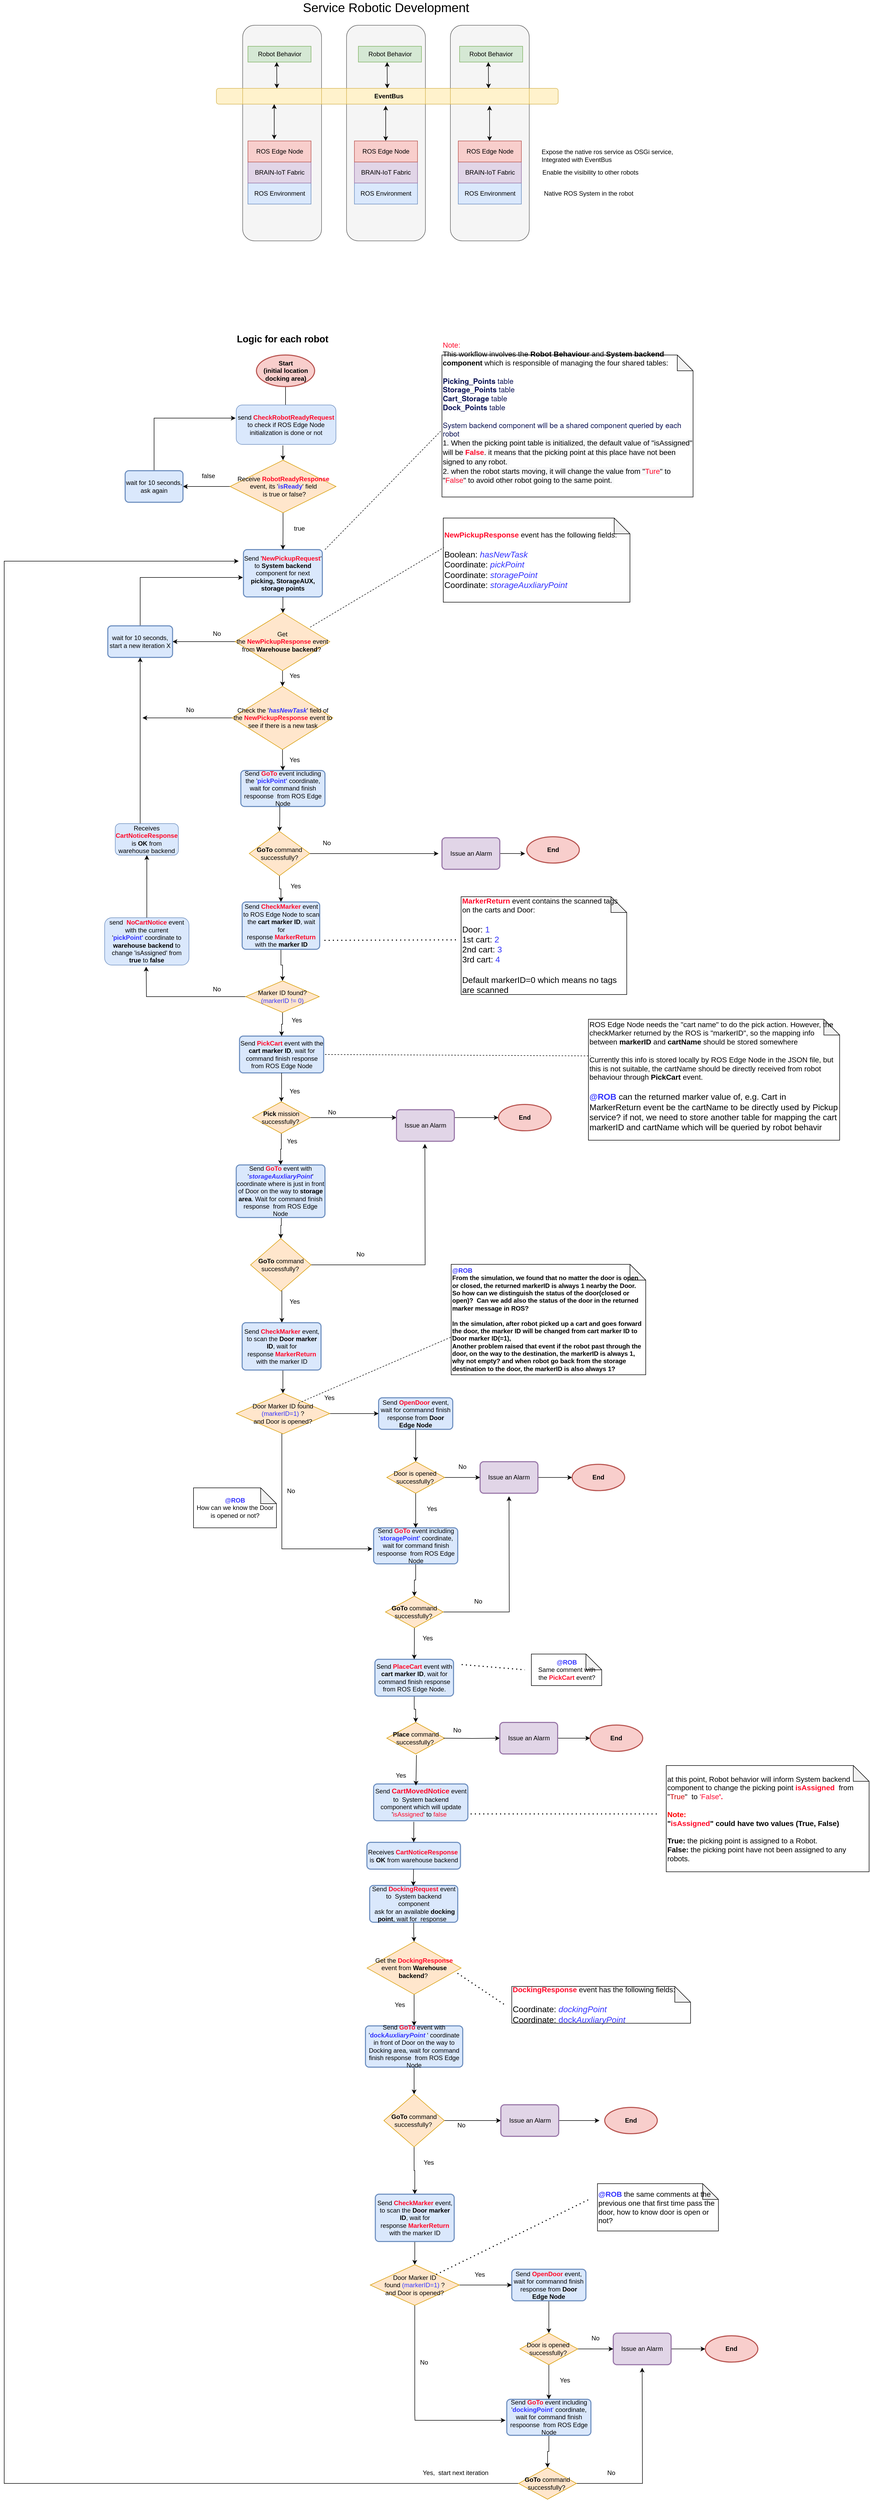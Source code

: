 <mxfile version="13.7.8" type="device" pages="6"><diagram name="RobotBehaviour-Workflow" id="8TdqKvLbJrbJcr6K0BRQ"><mxGraphModel dx="2072" dy="3002" grid="0" gridSize="10" guides="1" tooltips="1" connect="1" arrows="1" fold="1" page="1" pageScale="1" pageWidth="850" pageHeight="1100" math="0" shadow="0"><root><mxCell id="-85w-cY4i8igCFKwnFPh-0"/><mxCell id="-85w-cY4i8igCFKwnFPh-1" parent="-85w-cY4i8igCFKwnFPh-0"/><mxCell id="-85w-cY4i8igCFKwnFPh-2" value="" style="rounded=1;whiteSpace=wrap;html=1;fillColor=#f5f5f5;strokeColor=#666666;fontColor=#333333;" vertex="1" parent="-85w-cY4i8igCFKwnFPh-1"><mxGeometry x="83.5" y="-1077" width="150" height="410" as="geometry"/></mxCell><mxCell id="-85w-cY4i8igCFKwnFPh-3" value="" style="rounded=1;whiteSpace=wrap;html=1;fillColor=#f5f5f5;strokeColor=#666666;fontColor=#333333;" vertex="1" parent="-85w-cY4i8igCFKwnFPh-1"><mxGeometry x="478.5" y="-1077" width="150" height="410" as="geometry"/></mxCell><mxCell id="-85w-cY4i8igCFKwnFPh-4" value="" style="rounded=1;whiteSpace=wrap;html=1;fillColor=#f5f5f5;strokeColor=#666666;fontColor=#333333;" vertex="1" parent="-85w-cY4i8igCFKwnFPh-1"><mxGeometry x="281" y="-1077" width="150" height="410" as="geometry"/></mxCell><mxCell id="-85w-cY4i8igCFKwnFPh-5" value="" style="edgeStyle=orthogonalEdgeStyle;rounded=0;orthogonalLoop=1;jettySize=auto;html=1;" edge="1" parent="-85w-cY4i8igCFKwnFPh-1" source="-85w-cY4i8igCFKwnFPh-6"><mxGeometry relative="1" as="geometry"><mxPoint x="165" y="-340" as="targetPoint"/></mxGeometry></mxCell><mxCell id="-85w-cY4i8igCFKwnFPh-6" value="&lt;b&gt;Start&lt;br&gt;(initial location docking area)&lt;br&gt;&lt;/b&gt;" style="strokeWidth=2;html=1;shape=mxgraph.flowchart.start_2;whiteSpace=wrap;fillColor=#f8cecc;strokeColor=#b85450;" vertex="1" parent="-85w-cY4i8igCFKwnFPh-1"><mxGeometry x="109.63" y="-450" width="110.75" height="60" as="geometry"/></mxCell><mxCell id="-85w-cY4i8igCFKwnFPh-7" value="Send '&lt;b&gt;&lt;font color=&quot;#ff0829&quot;&gt;NewPickupRequest&lt;/font&gt;&lt;/b&gt;' to &lt;b&gt;System backend&lt;/b&gt; component for next &lt;b&gt;picking, StorageAUX, storage points&lt;/b&gt;" style="rounded=1;whiteSpace=wrap;html=1;absoluteArcSize=1;arcSize=14;strokeWidth=2;fillColor=#dae8fc;strokeColor=#6c8ebf;" vertex="1" parent="-85w-cY4i8igCFKwnFPh-1"><mxGeometry x="85" y="-80" width="150" height="90" as="geometry"/></mxCell><mxCell id="-85w-cY4i8igCFKwnFPh-8" value="Send &lt;b&gt;&lt;font color=&quot;#ff0829&quot;&gt;GoTo&lt;/font&gt;&lt;/b&gt; event including the '&lt;b&gt;&lt;font color=&quot;#3333ff&quot;&gt;pickPoint'&lt;/font&gt; &lt;/b&gt;coordinate, wait for command finish respoonse&amp;nbsp; from ROS Edge Node" style="rounded=1;whiteSpace=wrap;html=1;absoluteArcSize=1;arcSize=14;strokeWidth=2;fillColor=#dae8fc;strokeColor=#6c8ebf;" vertex="1" parent="-85w-cY4i8igCFKwnFPh-1"><mxGeometry x="80" y="340" width="160" height="68.5" as="geometry"/></mxCell><mxCell id="-85w-cY4i8igCFKwnFPh-9" value="Send &lt;b&gt;&lt;font color=&quot;#ff0829&quot;&gt;PickCart&lt;/font&gt;&lt;/b&gt; event with the &lt;b&gt;cart marker ID&lt;/b&gt;, wait for command finish response from ROS Edge Node" style="rounded=1;whiteSpace=wrap;html=1;absoluteArcSize=1;arcSize=14;strokeWidth=2;fillColor=#dae8fc;strokeColor=#6c8ebf;" vertex="1" parent="-85w-cY4i8igCFKwnFPh-1"><mxGeometry x="77.5" y="845" width="160" height="70" as="geometry"/></mxCell><mxCell id="-85w-cY4i8igCFKwnFPh-10" value="&lt;b&gt;&lt;font style=&quot;font-size: 18px&quot;&gt;Logic for each robot&lt;/font&gt;&lt;/b&gt;" style="text;html=1;align=center;verticalAlign=middle;resizable=0;points=[];autosize=1;" vertex="1" parent="-85w-cY4i8igCFKwnFPh-1"><mxGeometry x="63.5" y="-490" width="190" height="20" as="geometry"/></mxCell><mxCell id="-85w-cY4i8igCFKwnFPh-12" value="" style="edgeStyle=orthogonalEdgeStyle;rounded=0;orthogonalLoop=1;jettySize=auto;html=1;" edge="1" parent="-85w-cY4i8igCFKwnFPh-1" source="-85w-cY4i8igCFKwnFPh-7" target="-85w-cY4i8igCFKwnFPh-14"><mxGeometry relative="1" as="geometry"><Array as="points"><mxPoint x="163" y="5"/><mxPoint x="163" y="5"/></Array></mxGeometry></mxCell><mxCell id="-85w-cY4i8igCFKwnFPh-13" value="" style="edgeStyle=orthogonalEdgeStyle;rounded=0;orthogonalLoop=1;jettySize=auto;html=1;" edge="1" parent="-85w-cY4i8igCFKwnFPh-1" source="-85w-cY4i8igCFKwnFPh-14" target="-85w-cY4i8igCFKwnFPh-107"><mxGeometry relative="1" as="geometry"/></mxCell><mxCell id="-tqbyRs53HJjvAJCgIyl-4" value="" style="edgeStyle=orthogonalEdgeStyle;rounded=0;orthogonalLoop=1;jettySize=auto;html=1;endArrow=classic;endFill=1;strokeWidth=1;" edge="1" parent="-85w-cY4i8igCFKwnFPh-1" source="-85w-cY4i8igCFKwnFPh-14" target="-85w-cY4i8igCFKwnFPh-16"><mxGeometry relative="1" as="geometry"/></mxCell><mxCell id="-85w-cY4i8igCFKwnFPh-14" value="Get the&amp;nbsp;&lt;b&gt;&lt;font color=&quot;#ff0829&quot;&gt;New&lt;/font&gt;&lt;/b&gt;&lt;b&gt;&lt;font color=&quot;#ff0829&quot;&gt;Pickup&lt;/font&gt;&lt;/b&gt;&lt;b&gt;&lt;font color=&quot;#ff0829&quot;&gt;Response&lt;/font&gt;&lt;/b&gt;&amp;nbsp;event&lt;br&gt;from &lt;b&gt;Warehouse backend&lt;/b&gt;?&amp;nbsp;" style="rhombus;whiteSpace=wrap;html=1;fillColor=#ffe6cc;strokeColor=#d79b00;" vertex="1" parent="-85w-cY4i8igCFKwnFPh-1"><mxGeometry x="69.25" y="40" width="180" height="110" as="geometry"/></mxCell><mxCell id="TKe9Kc2vIl-dSybg16PW-1" style="edgeStyle=orthogonalEdgeStyle;rounded=0;orthogonalLoop=1;jettySize=auto;html=1;entryX=-0.007;entryY=0.589;entryDx=0;entryDy=0;entryPerimeter=0;endArrow=classic;endFill=1;strokeWidth=1;" edge="1" parent="-85w-cY4i8igCFKwnFPh-1" source="-85w-cY4i8igCFKwnFPh-16" target="-85w-cY4i8igCFKwnFPh-7"><mxGeometry relative="1" as="geometry"><Array as="points"><mxPoint x="-111" y="-27"/></Array></mxGeometry></mxCell><mxCell id="-85w-cY4i8igCFKwnFPh-16" value="wait for 10 seconds, start a new iteration X" style="rounded=1;whiteSpace=wrap;html=1;absoluteArcSize=1;arcSize=14;strokeWidth=2;fillColor=#dae8fc;strokeColor=#6c8ebf;" vertex="1" parent="-85w-cY4i8igCFKwnFPh-1"><mxGeometry x="-173" y="65" width="123.19" height="60" as="geometry"/></mxCell><mxCell id="-85w-cY4i8igCFKwnFPh-17" value="Yes" style="text;html=1;resizable=0;autosize=1;align=center;verticalAlign=middle;points=[];fillColor=none;strokeColor=none;rounded=0;" vertex="1" parent="-85w-cY4i8igCFKwnFPh-1"><mxGeometry x="162" y="150" width="40" height="20" as="geometry"/></mxCell><mxCell id="-85w-cY4i8igCFKwnFPh-18" value="No" style="text;html=1;resizable=0;autosize=1;align=center;verticalAlign=middle;points=[];fillColor=none;strokeColor=none;rounded=0;" vertex="1" parent="-85w-cY4i8igCFKwnFPh-1"><mxGeometry x="19" y="70" width="30" height="20" as="geometry"/></mxCell><mxCell id="-85w-cY4i8igCFKwnFPh-19" value="ROS Environment" style="rounded=0;whiteSpace=wrap;html=1;fillColor=#dae8fc;strokeColor=#6c8ebf;" vertex="1" parent="-85w-cY4i8igCFKwnFPh-1"><mxGeometry x="93.5" y="-777" width="120" height="40" as="geometry"/></mxCell><mxCell id="-85w-cY4i8igCFKwnFPh-20" value="BRAIN-IoT Fabric" style="rounded=0;whiteSpace=wrap;html=1;fillColor=#e1d5e7;strokeColor=#9673a6;" vertex="1" parent="-85w-cY4i8igCFKwnFPh-1"><mxGeometry x="93.5" y="-817" width="120" height="40" as="geometry"/></mxCell><mxCell id="-85w-cY4i8igCFKwnFPh-21" value="ROS Edge Node" style="rounded=0;whiteSpace=wrap;html=1;fillColor=#f8cecc;strokeColor=#b85450;" vertex="1" parent="-85w-cY4i8igCFKwnFPh-1"><mxGeometry x="93.5" y="-857" width="120" height="40" as="geometry"/></mxCell><mxCell id="-85w-cY4i8igCFKwnFPh-22" value="ROS Environment" style="rounded=0;whiteSpace=wrap;html=1;fillColor=#dae8fc;strokeColor=#6c8ebf;" vertex="1" parent="-85w-cY4i8igCFKwnFPh-1"><mxGeometry x="296" y="-777" width="120" height="40" as="geometry"/></mxCell><mxCell id="-85w-cY4i8igCFKwnFPh-23" value="BRAIN-IoT Fabric" style="rounded=0;whiteSpace=wrap;html=1;fillColor=#e1d5e7;strokeColor=#9673a6;" vertex="1" parent="-85w-cY4i8igCFKwnFPh-1"><mxGeometry x="296" y="-817" width="120" height="40" as="geometry"/></mxCell><mxCell id="-85w-cY4i8igCFKwnFPh-24" value="ROS Edge Node" style="rounded=0;whiteSpace=wrap;html=1;fillColor=#f8cecc;strokeColor=#b85450;" vertex="1" parent="-85w-cY4i8igCFKwnFPh-1"><mxGeometry x="296" y="-857" width="120" height="40" as="geometry"/></mxCell><mxCell id="-85w-cY4i8igCFKwnFPh-25" value="ROS Environment" style="rounded=0;whiteSpace=wrap;html=1;fillColor=#dae8fc;strokeColor=#6c8ebf;" vertex="1" parent="-85w-cY4i8igCFKwnFPh-1"><mxGeometry x="493.5" y="-777" width="120" height="40" as="geometry"/></mxCell><mxCell id="-85w-cY4i8igCFKwnFPh-26" value="BRAIN-IoT Fabric" style="rounded=0;whiteSpace=wrap;html=1;fillColor=#e1d5e7;strokeColor=#9673a6;" vertex="1" parent="-85w-cY4i8igCFKwnFPh-1"><mxGeometry x="493.5" y="-817" width="120" height="40" as="geometry"/></mxCell><mxCell id="-85w-cY4i8igCFKwnFPh-27" value="ROS Edge Node" style="rounded=0;whiteSpace=wrap;html=1;fillColor=#f8cecc;strokeColor=#b85450;" vertex="1" parent="-85w-cY4i8igCFKwnFPh-1"><mxGeometry x="493.5" y="-857" width="120" height="40" as="geometry"/></mxCell><mxCell id="-85w-cY4i8igCFKwnFPh-28" value="" style="endArrow=classic;startArrow=classic;html=1;exitX=0.5;exitY=0;exitDx=0;exitDy=0;" edge="1" parent="-85w-cY4i8igCFKwnFPh-1"><mxGeometry width="50" height="50" relative="1" as="geometry"><mxPoint x="355.5" y="-857" as="sourcePoint"/><mxPoint x="355.5" y="-924" as="targetPoint"/></mxGeometry></mxCell><mxCell id="-85w-cY4i8igCFKwnFPh-29" value="" style="endArrow=classic;startArrow=classic;html=1;exitX=0.5;exitY=0;exitDx=0;exitDy=0;" edge="1" parent="-85w-cY4i8igCFKwnFPh-1"><mxGeometry width="50" height="50" relative="1" as="geometry"><mxPoint x="553" y="-857" as="sourcePoint"/><mxPoint x="553" y="-924" as="targetPoint"/></mxGeometry></mxCell><mxCell id="-85w-cY4i8igCFKwnFPh-30" value="Enable the visibility to other robots&amp;nbsp;" style="text;html=1;resizable=0;autosize=1;align=center;verticalAlign=middle;points=[];fillColor=none;strokeColor=none;rounded=0;" vertex="1" parent="-85w-cY4i8igCFKwnFPh-1"><mxGeometry x="646" y="-807" width="200" height="20" as="geometry"/></mxCell><mxCell id="-85w-cY4i8igCFKwnFPh-31" value="Robot Behavior" style="rounded=0;whiteSpace=wrap;html=1;fillColor=#d5e8d4;strokeColor=#82b366;" vertex="1" parent="-85w-cY4i8igCFKwnFPh-1"><mxGeometry x="93.5" y="-1037" width="120" height="30" as="geometry"/></mxCell><mxCell id="-85w-cY4i8igCFKwnFPh-32" value="" style="endArrow=classic;startArrow=classic;html=1;entryX=0.116;entryY=0.967;entryDx=0;entryDy=0;entryPerimeter=0;" edge="1" parent="-85w-cY4i8igCFKwnFPh-1"><mxGeometry width="50" height="50" relative="1" as="geometry"><mxPoint x="148.5" y="-957" as="sourcePoint"/><mxPoint x="148.22" y="-1007" as="targetPoint"/></mxGeometry></mxCell><mxCell id="-85w-cY4i8igCFKwnFPh-33" value="Robot Behavior" style="rounded=0;whiteSpace=wrap;html=1;fillColor=#d5e8d4;strokeColor=#82b366;" vertex="1" parent="-85w-cY4i8igCFKwnFPh-1"><mxGeometry x="303.5" y="-1037" width="120" height="30" as="geometry"/></mxCell><mxCell id="-85w-cY4i8igCFKwnFPh-34" value="" style="endArrow=classic;startArrow=classic;html=1;entryX=0.116;entryY=0.967;entryDx=0;entryDy=0;entryPerimeter=0;" edge="1" parent="-85w-cY4i8igCFKwnFPh-1"><mxGeometry width="50" height="50" relative="1" as="geometry"><mxPoint x="358.5" y="-957" as="sourcePoint"/><mxPoint x="358.22" y="-1007" as="targetPoint"/></mxGeometry></mxCell><mxCell id="-85w-cY4i8igCFKwnFPh-35" value="Robot Behavior" style="rounded=0;whiteSpace=wrap;html=1;fillColor=#d5e8d4;strokeColor=#82b366;" vertex="1" parent="-85w-cY4i8igCFKwnFPh-1"><mxGeometry x="496" y="-1037" width="120" height="30" as="geometry"/></mxCell><mxCell id="-85w-cY4i8igCFKwnFPh-36" value="" style="endArrow=classic;startArrow=classic;html=1;entryX=0.116;entryY=0.967;entryDx=0;entryDy=0;entryPerimeter=0;" edge="1" parent="-85w-cY4i8igCFKwnFPh-1"><mxGeometry width="50" height="50" relative="1" as="geometry"><mxPoint x="551" y="-957" as="sourcePoint"/><mxPoint x="550.72" y="-1007" as="targetPoint"/></mxGeometry></mxCell><mxCell id="-85w-cY4i8igCFKwnFPh-37" value="EventBus" style="rounded=1;whiteSpace=wrap;html=1;fillColor=#fff2cc;strokeColor=#d6b656;" vertex="1" parent="-85w-cY4i8igCFKwnFPh-1"><mxGeometry x="33.5" y="-957" width="650" height="30" as="geometry"/></mxCell><mxCell id="-85w-cY4i8igCFKwnFPh-38" value="" style="rounded=0;whiteSpace=wrap;html=1;fillColor=#fff2cc;strokeColor=#d6b656;" vertex="1" parent="-85w-cY4i8igCFKwnFPh-1"><mxGeometry x="83.5" y="-957" width="150" height="30" as="geometry"/></mxCell><mxCell id="-85w-cY4i8igCFKwnFPh-39" value="" style="rounded=0;whiteSpace=wrap;html=1;fillColor=#fff2cc;strokeColor=#d6b656;" vertex="1" parent="-85w-cY4i8igCFKwnFPh-1"><mxGeometry x="281" y="-957" width="150" height="30" as="geometry"/></mxCell><mxCell id="-85w-cY4i8igCFKwnFPh-40" value="" style="rounded=0;whiteSpace=wrap;html=1;fillColor=#fff2cc;strokeColor=#d6b656;" vertex="1" parent="-85w-cY4i8igCFKwnFPh-1"><mxGeometry x="478.5" y="-957" width="150" height="30" as="geometry"/></mxCell><mxCell id="-85w-cY4i8igCFKwnFPh-41" value="&lt;b&gt;EventBus&lt;/b&gt;" style="text;html=1;resizable=0;autosize=1;align=center;verticalAlign=middle;points=[];fillColor=none;strokeColor=none;rounded=0;" vertex="1" parent="-85w-cY4i8igCFKwnFPh-1"><mxGeometry x="326" y="-952" width="70" height="20" as="geometry"/></mxCell><mxCell id="-85w-cY4i8igCFKwnFPh-42" value="" style="endArrow=classic;startArrow=classic;html=1;exitX=0.5;exitY=0;exitDx=0;exitDy=0;" edge="1" parent="-85w-cY4i8igCFKwnFPh-1"><mxGeometry width="50" height="50" relative="1" as="geometry"><mxPoint x="143.5" y="-860" as="sourcePoint"/><mxPoint x="143.5" y="-927" as="targetPoint"/></mxGeometry></mxCell><mxCell id="-85w-cY4i8igCFKwnFPh-43" value="Native ROS System in the robot" style="text;html=1;resizable=0;autosize=1;align=center;verticalAlign=middle;points=[];fillColor=none;strokeColor=none;rounded=0;" vertex="1" parent="-85w-cY4i8igCFKwnFPh-1"><mxGeometry x="646" y="-767" width="190" height="20" as="geometry"/></mxCell><mxCell id="-85w-cY4i8igCFKwnFPh-44" value="Expose the native ros service as OSGi service,&lt;br&gt;Integrated with EventBus" style="text;html=1;resizable=0;autosize=1;align=left;verticalAlign=middle;points=[];fillColor=none;strokeColor=none;rounded=0;" vertex="1" parent="-85w-cY4i8igCFKwnFPh-1"><mxGeometry x="650" y="-844" width="270" height="30" as="geometry"/></mxCell><mxCell id="-85w-cY4i8igCFKwnFPh-45" value="&lt;font style=&quot;font-size: 24px&quot;&gt;Service Robotic Development&amp;nbsp;&lt;/font&gt;" style="text;html=1;resizable=0;autosize=1;align=center;verticalAlign=middle;points=[];fillColor=none;strokeColor=none;rounded=0;" vertex="1" parent="-85w-cY4i8igCFKwnFPh-1"><mxGeometry x="188.5" y="-1120" width="340" height="20" as="geometry"/></mxCell><mxCell id="-85w-cY4i8igCFKwnFPh-46" style="edgeStyle=orthogonalEdgeStyle;rounded=0;orthogonalLoop=1;jettySize=auto;html=1;exitX=0.5;exitY=1;exitDx=0;exitDy=0;entryX=0.5;entryY=0;entryDx=0;entryDy=0;endArrow=classic;endFill=1;" edge="1" parent="-85w-cY4i8igCFKwnFPh-1"><mxGeometry relative="1" as="geometry"><mxPoint x="157" y="1270" as="sourcePoint"/></mxGeometry></mxCell><mxCell id="-85w-cY4i8igCFKwnFPh-47" value="Yes" style="text;html=1;resizable=0;autosize=1;align=center;verticalAlign=middle;points=[];fillColor=none;strokeColor=none;rounded=0;" vertex="1" parent="-85w-cY4i8igCFKwnFPh-1"><mxGeometry x="162" y="940" width="40" height="20" as="geometry"/></mxCell><mxCell id="-85w-cY4i8igCFKwnFPh-48" value="" style="edgeStyle=orthogonalEdgeStyle;rounded=0;orthogonalLoop=1;jettySize=auto;html=1;" edge="1" parent="-85w-cY4i8igCFKwnFPh-1" source="-85w-cY4i8igCFKwnFPh-49" target="-85w-cY4i8igCFKwnFPh-74"><mxGeometry relative="1" as="geometry"/></mxCell><mxCell id="-85w-cY4i8igCFKwnFPh-49" value="Send &lt;b&gt;&lt;font color=&quot;#ff0829&quot;&gt;PlaceCart&lt;/font&gt;&lt;/b&gt;&amp;nbsp;event with &lt;b&gt;cart marker ID&lt;/b&gt;, wait for command finish response from ROS Edge Node." style="rounded=1;whiteSpace=wrap;html=1;absoluteArcSize=1;arcSize=14;strokeWidth=2;fillColor=#dae8fc;strokeColor=#6c8ebf;" vertex="1" parent="-85w-cY4i8igCFKwnFPh-1"><mxGeometry x="335" y="2030" width="149.5" height="70" as="geometry"/></mxCell><mxCell id="-85w-cY4i8igCFKwnFPh-50" value="" style="edgeStyle=orthogonalEdgeStyle;rounded=0;orthogonalLoop=1;jettySize=auto;html=1;" edge="1" parent="-85w-cY4i8igCFKwnFPh-1" source="-85w-cY4i8igCFKwnFPh-51" target="-85w-cY4i8igCFKwnFPh-70"><mxGeometry relative="1" as="geometry"/></mxCell><mxCell id="-85w-cY4i8igCFKwnFPh-51" value="Send &lt;b&gt;&lt;font color=&quot;#ff0829&quot;&gt;GoTo&lt;/font&gt;&lt;/b&gt;&amp;nbsp;event including '&lt;b&gt;&lt;font color=&quot;#3333ff&quot;&gt;storagePoint'&lt;/font&gt; &lt;/b&gt;coordinate, wait for command finish respoonse&amp;nbsp; from ROS Edge Node" style="rounded=1;whiteSpace=wrap;html=1;absoluteArcSize=1;arcSize=14;strokeWidth=2;fillColor=#dae8fc;strokeColor=#6c8ebf;" vertex="1" parent="-85w-cY4i8igCFKwnFPh-1"><mxGeometry x="332.5" y="1780" width="160" height="68.5" as="geometry"/></mxCell><mxCell id="-85w-cY4i8igCFKwnFPh-52" value="" style="edgeStyle=orthogonalEdgeStyle;rounded=0;orthogonalLoop=1;jettySize=auto;html=1;" edge="1" parent="-85w-cY4i8igCFKwnFPh-1" source="-85w-cY4i8igCFKwnFPh-53" target="-85w-cY4i8igCFKwnFPh-132"><mxGeometry relative="1" as="geometry"/></mxCell><mxCell id="-85w-cY4i8igCFKwnFPh-53" value="Send &lt;b&gt;&lt;font color=&quot;#ff0829&quot;&gt;OpenDoor&lt;/font&gt;&lt;/b&gt; event, wait for commannd finish response from &lt;b&gt;Door Edge Node&lt;/b&gt;" style="rounded=1;whiteSpace=wrap;html=1;absoluteArcSize=1;arcSize=14;strokeWidth=2;fillColor=#dae8fc;strokeColor=#6c8ebf;" vertex="1" parent="-85w-cY4i8igCFKwnFPh-1"><mxGeometry x="342" y="1532.75" width="141" height="60" as="geometry"/></mxCell><mxCell id="-85w-cY4i8igCFKwnFPh-54" value="No" style="text;html=1;resizable=0;autosize=1;align=center;verticalAlign=middle;points=[];fillColor=none;strokeColor=none;rounded=0;" vertex="1" parent="-85w-cY4i8igCFKwnFPh-1"><mxGeometry x="486" y="1654.25" width="30" height="20" as="geometry"/></mxCell><mxCell id="-85w-cY4i8igCFKwnFPh-55" value="" style="edgeStyle=orthogonalEdgeStyle;rounded=0;orthogonalLoop=1;jettySize=auto;html=1;" edge="1" parent="-85w-cY4i8igCFKwnFPh-1" source="-85w-cY4i8igCFKwnFPh-56" target="-85w-cY4i8igCFKwnFPh-57"><mxGeometry relative="1" as="geometry"/></mxCell><mxCell id="-85w-cY4i8igCFKwnFPh-56" value="Issue an Alarm" style="rounded=1;whiteSpace=wrap;html=1;absoluteArcSize=1;arcSize=14;strokeWidth=2;fillColor=#e1d5e7;strokeColor=#9673a6;" vertex="1" parent="-85w-cY4i8igCFKwnFPh-1"><mxGeometry x="535" y="1654.25" width="110" height="60" as="geometry"/></mxCell><mxCell id="-85w-cY4i8igCFKwnFPh-57" value="&lt;b&gt;End&lt;/b&gt;" style="strokeWidth=2;html=1;shape=mxgraph.flowchart.start_2;whiteSpace=wrap;fillColor=#f8cecc;strokeColor=#b85450;" vertex="1" parent="-85w-cY4i8igCFKwnFPh-1"><mxGeometry x="710" y="1659.25" width="100" height="50" as="geometry"/></mxCell><mxCell id="-85w-cY4i8igCFKwnFPh-58" value="Yes&lt;br&gt;" style="text;html=1;resizable=0;autosize=1;align=center;verticalAlign=middle;points=[];fillColor=none;strokeColor=none;rounded=0;" vertex="1" parent="-85w-cY4i8igCFKwnFPh-1"><mxGeometry x="228" y="1522.75" width="40" height="20" as="geometry"/></mxCell><mxCell id="-85w-cY4i8igCFKwnFPh-59" value="&lt;font&gt;&lt;font style=&quot;font-size: 14px&quot;&gt;&lt;span style=&quot;text-align: center&quot;&gt;at this point, Robot behavior will inform System backend component to change the picking point &lt;/span&gt;&lt;b style=&quot;text-align: center&quot;&gt;&lt;font color=&quot;#ff0829&quot;&gt;isAssigned&amp;nbsp;&lt;/font&gt;&lt;/b&gt;&lt;span style=&quot;text-align: center&quot;&gt;&amp;nbsp;from &quot;&lt;font color=&quot;#cc0000&quot;&gt;True&lt;/font&gt;&quot;&amp;nbsp; to&amp;nbsp;&lt;/span&gt;&lt;font color=&quot;#ff0a33&quot; style=&quot;text-align: center&quot;&gt;'False&lt;b&gt;'.&amp;nbsp;&lt;/b&gt;&lt;/font&gt;&lt;span style=&quot;text-align: center&quot;&gt;&lt;br&gt;&lt;/span&gt;&lt;b&gt;&lt;font color=&quot;#ff0000&quot;&gt;&lt;br&gt;Note:&amp;nbsp;&lt;/font&gt;&lt;br&gt;&quot;&lt;font color=&quot;#ff0829&quot;&gt;isAssigned&lt;/font&gt;&quot; could have two values (True, False)&lt;br&gt;&lt;/b&gt;&lt;br&gt;&lt;b&gt;True: &lt;/b&gt;the picking point is assigned to a Robot.&amp;nbsp;&lt;br&gt;&lt;b&gt;False:&lt;/b&gt;&amp;nbsp;the picking point have not been assigned to any robots.&lt;/font&gt;&lt;br&gt;&lt;/font&gt;" style="shape=note;whiteSpace=wrap;html=1;backgroundOutline=1;darkOpacity=0.05;align=left;" vertex="1" parent="-85w-cY4i8igCFKwnFPh-1"><mxGeometry x="889" y="2232" width="385.75" height="202" as="geometry"/></mxCell><mxCell id="-85w-cY4i8igCFKwnFPh-60" value="" style="edgeStyle=orthogonalEdgeStyle;rounded=0;orthogonalLoop=1;jettySize=auto;html=1;" edge="1" parent="-85w-cY4i8igCFKwnFPh-1" source="-85w-cY4i8igCFKwnFPh-9" target="-85w-cY4i8igCFKwnFPh-63"><mxGeometry relative="1" as="geometry"/></mxCell><mxCell id="-85w-cY4i8igCFKwnFPh-61" value="" style="edgeStyle=orthogonalEdgeStyle;rounded=0;orthogonalLoop=1;jettySize=auto;html=1;" edge="1" parent="-85w-cY4i8igCFKwnFPh-1" source="-85w-cY4i8igCFKwnFPh-63" target="-85w-cY4i8igCFKwnFPh-65"><mxGeometry relative="1" as="geometry"><Array as="points"><mxPoint x="280" y="1000"/><mxPoint x="280" y="1000"/></Array></mxGeometry></mxCell><mxCell id="-85w-cY4i8igCFKwnFPh-62" value="" style="edgeStyle=orthogonalEdgeStyle;rounded=0;orthogonalLoop=1;jettySize=auto;html=1;" edge="1" parent="-85w-cY4i8igCFKwnFPh-1" source="-85w-cY4i8igCFKwnFPh-63" target="-85w-cY4i8igCFKwnFPh-115"><mxGeometry relative="1" as="geometry"/></mxCell><mxCell id="-85w-cY4i8igCFKwnFPh-63" value="&lt;b&gt;Pick&lt;/b&gt; mission successfully?&amp;nbsp;" style="rhombus;whiteSpace=wrap;html=1;fillColor=#ffe6cc;strokeColor=#d79b00;" vertex="1" parent="-85w-cY4i8igCFKwnFPh-1"><mxGeometry x="102" y="970" width="110" height="60" as="geometry"/></mxCell><mxCell id="-85w-cY4i8igCFKwnFPh-64" value="" style="edgeStyle=orthogonalEdgeStyle;rounded=0;orthogonalLoop=1;jettySize=auto;html=1;" edge="1" parent="-85w-cY4i8igCFKwnFPh-1" source="-85w-cY4i8igCFKwnFPh-65" target="-85w-cY4i8igCFKwnFPh-66"><mxGeometry relative="1" as="geometry"><Array as="points"><mxPoint x="520" y="1000"/><mxPoint x="520" y="1000"/></Array></mxGeometry></mxCell><mxCell id="-85w-cY4i8igCFKwnFPh-65" value="Issue an Alarm" style="rounded=1;whiteSpace=wrap;html=1;absoluteArcSize=1;arcSize=14;strokeWidth=2;fillColor=#e1d5e7;strokeColor=#9673a6;" vertex="1" parent="-85w-cY4i8igCFKwnFPh-1"><mxGeometry x="376" y="985" width="110" height="60" as="geometry"/></mxCell><mxCell id="-85w-cY4i8igCFKwnFPh-66" value="&lt;b&gt;End&lt;/b&gt;" style="strokeWidth=2;html=1;shape=mxgraph.flowchart.start_2;whiteSpace=wrap;fillColor=#f8cecc;strokeColor=#b85450;" vertex="1" parent="-85w-cY4i8igCFKwnFPh-1"><mxGeometry x="570" y="975" width="100" height="50" as="geometry"/></mxCell><mxCell id="-85w-cY4i8igCFKwnFPh-67" value="No" style="text;html=1;resizable=0;autosize=1;align=center;verticalAlign=middle;points=[];fillColor=none;strokeColor=none;rounded=0;" vertex="1" parent="-85w-cY4i8igCFKwnFPh-1"><mxGeometry x="237.5" y="980" width="30" height="20" as="geometry"/></mxCell><mxCell id="-85w-cY4i8igCFKwnFPh-68" value="" style="edgeStyle=orthogonalEdgeStyle;rounded=0;orthogonalLoop=1;jettySize=auto;html=1;" edge="1" parent="-85w-cY4i8igCFKwnFPh-1" source="-85w-cY4i8igCFKwnFPh-70"><mxGeometry relative="1" as="geometry"><mxPoint x="590" y="1720" as="targetPoint"/></mxGeometry></mxCell><mxCell id="-85w-cY4i8igCFKwnFPh-69" value="" style="edgeStyle=orthogonalEdgeStyle;rounded=0;orthogonalLoop=1;jettySize=auto;html=1;" edge="1" parent="-85w-cY4i8igCFKwnFPh-1" source="-85w-cY4i8igCFKwnFPh-70" target="-85w-cY4i8igCFKwnFPh-49"><mxGeometry relative="1" as="geometry"/></mxCell><mxCell id="-85w-cY4i8igCFKwnFPh-70" value="&lt;b&gt;GoTo&lt;/b&gt; command successfully?&amp;nbsp;" style="rhombus;whiteSpace=wrap;html=1;fillColor=#ffe6cc;strokeColor=#d79b00;" vertex="1" parent="-85w-cY4i8igCFKwnFPh-1"><mxGeometry x="355" y="1910" width="110" height="60" as="geometry"/></mxCell><mxCell id="-85w-cY4i8igCFKwnFPh-71" value="Yes" style="text;html=1;resizable=0;autosize=1;align=center;verticalAlign=middle;points=[];fillColor=none;strokeColor=none;rounded=0;" vertex="1" parent="-85w-cY4i8igCFKwnFPh-1"><mxGeometry x="415" y="1980" width="40" height="20" as="geometry"/></mxCell><mxCell id="-85w-cY4i8igCFKwnFPh-72" value="No" style="text;html=1;resizable=0;autosize=1;align=center;verticalAlign=middle;points=[];fillColor=none;strokeColor=none;rounded=0;" vertex="1" parent="-85w-cY4i8igCFKwnFPh-1"><mxGeometry x="516" y="1910" width="30" height="20" as="geometry"/></mxCell><mxCell id="-85w-cY4i8igCFKwnFPh-74" value="&lt;b&gt;Place&lt;/b&gt; command successfully?&amp;nbsp;" style="rhombus;whiteSpace=wrap;html=1;fillColor=#ffe6cc;strokeColor=#d79b00;" vertex="1" parent="-85w-cY4i8igCFKwnFPh-1"><mxGeometry x="357.5" y="2150" width="110" height="60" as="geometry"/></mxCell><mxCell id="-85w-cY4i8igCFKwnFPh-75" value="" style="edgeStyle=orthogonalEdgeStyle;rounded=0;orthogonalLoop=1;jettySize=auto;html=1;entryX=0;entryY=0.5;entryDx=0;entryDy=0;" edge="1" parent="-85w-cY4i8igCFKwnFPh-1" target="-85w-cY4i8igCFKwnFPh-77"><mxGeometry relative="1" as="geometry"><mxPoint x="465.5" y="2180" as="sourcePoint"/><mxPoint x="545.5" y="2180" as="targetPoint"/></mxGeometry></mxCell><mxCell id="-85w-cY4i8igCFKwnFPh-76" value="" style="edgeStyle=orthogonalEdgeStyle;rounded=0;orthogonalLoop=1;jettySize=auto;html=1;" edge="1" parent="-85w-cY4i8igCFKwnFPh-1" source="-85w-cY4i8igCFKwnFPh-77" target="-85w-cY4i8igCFKwnFPh-78"><mxGeometry relative="1" as="geometry"/></mxCell><mxCell id="-85w-cY4i8igCFKwnFPh-77" value="Issue an Alarm" style="rounded=1;whiteSpace=wrap;html=1;absoluteArcSize=1;arcSize=14;strokeWidth=2;fillColor=#e1d5e7;strokeColor=#9673a6;" vertex="1" parent="-85w-cY4i8igCFKwnFPh-1"><mxGeometry x="572.5" y="2150" width="110" height="60" as="geometry"/></mxCell><mxCell id="-85w-cY4i8igCFKwnFPh-78" value="&lt;b&gt;End&lt;/b&gt;" style="strokeWidth=2;html=1;shape=mxgraph.flowchart.start_2;whiteSpace=wrap;fillColor=#f8cecc;strokeColor=#b85450;" vertex="1" parent="-85w-cY4i8igCFKwnFPh-1"><mxGeometry x="744.25" y="2155" width="100" height="50" as="geometry"/></mxCell><mxCell id="-85w-cY4i8igCFKwnFPh-79" value="No" style="text;html=1;resizable=0;autosize=1;align=center;verticalAlign=middle;points=[];fillColor=none;strokeColor=none;rounded=0;" vertex="1" parent="-85w-cY4i8igCFKwnFPh-1"><mxGeometry x="476" y="2155" width="30" height="20" as="geometry"/></mxCell><mxCell id="-85w-cY4i8igCFKwnFPh-80" value="Yes" style="text;html=1;resizable=0;autosize=1;align=center;verticalAlign=middle;points=[];fillColor=none;strokeColor=none;rounded=0;" vertex="1" parent="-85w-cY4i8igCFKwnFPh-1"><mxGeometry x="422.5" y="1734.25" width="40" height="20" as="geometry"/></mxCell><mxCell id="-85w-cY4i8igCFKwnFPh-81" value="No" style="text;html=1;resizable=0;autosize=1;align=center;verticalAlign=middle;points=[];fillColor=none;strokeColor=none;rounded=0;" vertex="1" parent="-85w-cY4i8igCFKwnFPh-1"><mxGeometry x="160" y="1700" width="30" height="20" as="geometry"/></mxCell><mxCell id="-85w-cY4i8igCFKwnFPh-82" value="" style="edgeStyle=orthogonalEdgeStyle;rounded=0;orthogonalLoop=1;jettySize=auto;html=1;" edge="1" parent="-85w-cY4i8igCFKwnFPh-1" source="-85w-cY4i8igCFKwnFPh-83" target="-85w-cY4i8igCFKwnFPh-86"><mxGeometry relative="1" as="geometry"/></mxCell><mxCell id="-85w-cY4i8igCFKwnFPh-83" value="Send &lt;b&gt;&lt;font color=&quot;#ff0829&quot;&gt;GoTo&lt;/font&gt;&lt;/b&gt; event with '&lt;b&gt;&lt;span style=&quot;text-align: left&quot;&gt;&lt;font color=&quot;#3333ff&quot;&gt;dock&lt;/font&gt;&lt;/span&gt;&lt;i style=&quot;text-align: left&quot;&gt;&lt;font color=&quot;#3333ff&quot;&gt;AuxliaryPoint&lt;/font&gt;&amp;nbsp;&lt;/i&gt;&lt;/b&gt;' coordinate in front of Door on the way to Docking area, wait for command finish response&amp;nbsp; from ROS Edge Node" style="rounded=1;whiteSpace=wrap;html=1;absoluteArcSize=1;arcSize=14;strokeWidth=2;fillColor=#dae8fc;strokeColor=#6c8ebf;" vertex="1" parent="-85w-cY4i8igCFKwnFPh-1"><mxGeometry x="317" y="2727" width="185" height="78.5" as="geometry"/></mxCell><mxCell id="-85w-cY4i8igCFKwnFPh-84" value="" style="edgeStyle=orthogonalEdgeStyle;rounded=0;orthogonalLoop=1;jettySize=auto;html=1;entryX=0;entryY=0.5;entryDx=0;entryDy=0;" edge="1" parent="-85w-cY4i8igCFKwnFPh-1" source="-85w-cY4i8igCFKwnFPh-86" target="-85w-cY4i8igCFKwnFPh-90"><mxGeometry relative="1" as="geometry"><mxPoint x="528.25" y="2936" as="targetPoint"/></mxGeometry></mxCell><mxCell id="-85w-cY4i8igCFKwnFPh-85" value="" style="edgeStyle=orthogonalEdgeStyle;rounded=0;orthogonalLoop=1;jettySize=auto;html=1;" edge="1" parent="-85w-cY4i8igCFKwnFPh-1" source="-85w-cY4i8igCFKwnFPh-86" target="-85w-cY4i8igCFKwnFPh-156"><mxGeometry relative="1" as="geometry"/></mxCell><mxCell id="-85w-cY4i8igCFKwnFPh-86" value="&lt;b&gt;GoTo&lt;/b&gt; command successfully?&amp;nbsp;" style="rhombus;whiteSpace=wrap;html=1;fillColor=#ffe6cc;strokeColor=#d79b00;" vertex="1" parent="-85w-cY4i8igCFKwnFPh-1"><mxGeometry x="352.01" y="2857" width="115" height="100" as="geometry"/></mxCell><mxCell id="-85w-cY4i8igCFKwnFPh-87" value="" style="edgeStyle=orthogonalEdgeStyle;rounded=0;orthogonalLoop=1;jettySize=auto;html=1;entryX=-0.06;entryY=0.244;entryDx=0;entryDy=0;entryPerimeter=0;exitX=0;exitY=0.5;exitDx=0;exitDy=0;" edge="1" parent="-85w-cY4i8igCFKwnFPh-1" target="-85w-cY4i8igCFKwnFPh-7" source="-85w-cY4i8igCFKwnFPh-150"><mxGeometry relative="1" as="geometry"><mxPoint x="-30" y="-58" as="targetPoint"/><mxPoint x="610" y="3410" as="sourcePoint"/><Array as="points"><mxPoint x="-370" y="3597"/><mxPoint x="-370" y="-58"/></Array></mxGeometry></mxCell><mxCell id="-85w-cY4i8igCFKwnFPh-88" value="No" style="text;html=1;resizable=0;autosize=1;align=center;verticalAlign=middle;points=[];fillColor=none;strokeColor=none;rounded=0;" vertex="1" parent="-85w-cY4i8igCFKwnFPh-1"><mxGeometry x="484.25" y="2906" width="30" height="20" as="geometry"/></mxCell><mxCell id="-85w-cY4i8igCFKwnFPh-89" value="" style="edgeStyle=orthogonalEdgeStyle;rounded=0;orthogonalLoop=1;jettySize=auto;html=1;" edge="1" parent="-85w-cY4i8igCFKwnFPh-1" source="-85w-cY4i8igCFKwnFPh-90"><mxGeometry relative="1" as="geometry"><mxPoint x="762" y="2907" as="targetPoint"/></mxGeometry></mxCell><mxCell id="-85w-cY4i8igCFKwnFPh-90" value="Issue an Alarm" style="rounded=1;whiteSpace=wrap;html=1;absoluteArcSize=1;arcSize=14;strokeWidth=2;fillColor=#e1d5e7;strokeColor=#9673a6;" vertex="1" parent="-85w-cY4i8igCFKwnFPh-1"><mxGeometry x="574.5" y="2877" width="110" height="60" as="geometry"/></mxCell><mxCell id="-85w-cY4i8igCFKwnFPh-91" value="&lt;b&gt;End&lt;/b&gt;" style="strokeWidth=2;html=1;shape=mxgraph.flowchart.start_2;whiteSpace=wrap;fillColor=#f8cecc;strokeColor=#b85450;" vertex="1" parent="-85w-cY4i8igCFKwnFPh-1"><mxGeometry x="772" y="2882" width="100" height="50" as="geometry"/></mxCell><mxCell id="-85w-cY4i8igCFKwnFPh-92" value="Yes" style="text;html=1;resizable=0;autosize=1;align=center;verticalAlign=middle;points=[];fillColor=none;strokeColor=none;rounded=0;" vertex="1" parent="-85w-cY4i8igCFKwnFPh-1"><mxGeometry x="417" y="2977" width="40" height="20" as="geometry"/></mxCell><mxCell id="-85w-cY4i8igCFKwnFPh-93" style="edgeStyle=orthogonalEdgeStyle;rounded=0;orthogonalLoop=1;jettySize=auto;html=1;exitX=0.463;exitY=0.964;exitDx=0;exitDy=0;entryX=0.5;entryY=0;entryDx=0;entryDy=0;exitPerimeter=0;" edge="1" parent="-85w-cY4i8igCFKwnFPh-1" source="-85w-cY4i8igCFKwnFPh-8" target="-85w-cY4i8igCFKwnFPh-96"><mxGeometry relative="1" as="geometry"><mxPoint x="153.75" y="688.5" as="sourcePoint"/></mxGeometry></mxCell><mxCell id="-85w-cY4i8igCFKwnFPh-94" value="" style="edgeStyle=orthogonalEdgeStyle;rounded=0;orthogonalLoop=1;jettySize=auto;html=1;entryX=-0.059;entryY=0.502;entryDx=0;entryDy=0;entryPerimeter=0;" edge="1" parent="-85w-cY4i8igCFKwnFPh-1" source="-85w-cY4i8igCFKwnFPh-96" target="-85w-cY4i8igCFKwnFPh-98"><mxGeometry relative="1" as="geometry"><mxPoint x="280" y="498" as="targetPoint"/></mxGeometry></mxCell><mxCell id="-85w-cY4i8igCFKwnFPh-95" value="" style="edgeStyle=orthogonalEdgeStyle;rounded=0;orthogonalLoop=1;jettySize=auto;html=1;" edge="1" parent="-85w-cY4i8igCFKwnFPh-1" source="-85w-cY4i8igCFKwnFPh-96" target="-85w-cY4i8igCFKwnFPh-104"><mxGeometry relative="1" as="geometry"/></mxCell><mxCell id="-85w-cY4i8igCFKwnFPh-96" value="&lt;b&gt;GoTo&lt;/b&gt; command&lt;br&gt;successfully?" style="rhombus;whiteSpace=wrap;html=1;fillColor=#ffe6cc;strokeColor=#d79b00;" vertex="1" parent="-85w-cY4i8igCFKwnFPh-1"><mxGeometry x="96" y="455.75" width="115" height="84.25" as="geometry"/></mxCell><mxCell id="-85w-cY4i8igCFKwnFPh-97" value="" style="edgeStyle=orthogonalEdgeStyle;rounded=0;orthogonalLoop=1;jettySize=auto;html=1;entryX=-0.03;entryY=0.642;entryDx=0;entryDy=0;entryPerimeter=0;" edge="1" parent="-85w-cY4i8igCFKwnFPh-1" source="-85w-cY4i8igCFKwnFPh-98" target="-85w-cY4i8igCFKwnFPh-99"><mxGeometry relative="1" as="geometry"><mxPoint x="480.25" y="760.63" as="targetPoint"/></mxGeometry></mxCell><mxCell id="-85w-cY4i8igCFKwnFPh-98" value="Issue an Alarm" style="rounded=1;whiteSpace=wrap;html=1;absoluteArcSize=1;arcSize=14;strokeWidth=2;fillColor=#e1d5e7;strokeColor=#9673a6;" vertex="1" parent="-85w-cY4i8igCFKwnFPh-1"><mxGeometry x="462.5" y="467.88" width="110" height="60" as="geometry"/></mxCell><mxCell id="-85w-cY4i8igCFKwnFPh-99" value="&lt;b&gt;End&lt;/b&gt;" style="strokeWidth=2;html=1;shape=mxgraph.flowchart.start_2;whiteSpace=wrap;fillColor=#f8cecc;strokeColor=#b85450;" vertex="1" parent="-85w-cY4i8igCFKwnFPh-1"><mxGeometry x="623.75" y="466.0" width="100" height="50" as="geometry"/></mxCell><mxCell id="-85w-cY4i8igCFKwnFPh-100" value="No" style="text;html=1;resizable=0;autosize=1;align=center;verticalAlign=middle;points=[];fillColor=none;strokeColor=none;rounded=0;" vertex="1" parent="-85w-cY4i8igCFKwnFPh-1"><mxGeometry x="228" y="467.88" width="30" height="20" as="geometry"/></mxCell><mxCell id="-85w-cY4i8igCFKwnFPh-101" value="Yes" style="text;html=1;resizable=0;autosize=1;align=center;verticalAlign=middle;points=[];fillColor=none;strokeColor=none;rounded=0;" vertex="1" parent="-85w-cY4i8igCFKwnFPh-1"><mxGeometry x="364" y="2241" width="40" height="20" as="geometry"/></mxCell><mxCell id="-85w-cY4i8igCFKwnFPh-102" value="Yes" style="text;html=1;resizable=0;autosize=1;align=center;verticalAlign=middle;points=[];fillColor=none;strokeColor=none;rounded=0;" vertex="1" parent="-85w-cY4i8igCFKwnFPh-1"><mxGeometry x="163.5" y="550.0" width="40" height="20" as="geometry"/></mxCell><mxCell id="-85w-cY4i8igCFKwnFPh-103" value="" style="edgeStyle=orthogonalEdgeStyle;rounded=0;orthogonalLoop=1;jettySize=auto;html=1;" edge="1" parent="-85w-cY4i8igCFKwnFPh-1" source="-85w-cY4i8igCFKwnFPh-104" target="-85w-cY4i8igCFKwnFPh-111"><mxGeometry relative="1" as="geometry"/></mxCell><mxCell id="-85w-cY4i8igCFKwnFPh-104" value="Send&amp;nbsp;&lt;b&gt;&lt;font color=&quot;#ff0829&quot;&gt;CheckMarker&lt;/font&gt;&lt;/b&gt;&amp;nbsp;event to ROS Edge Node to scan the &lt;b&gt;cart marker ID&lt;/b&gt;, wait for response&amp;nbsp;&lt;b&gt;&lt;font color=&quot;#ff0829&quot;&gt;MarkerReturn&lt;/font&gt; &lt;/b&gt;with the &lt;b&gt;marker ID&lt;/b&gt;" style="rounded=1;whiteSpace=wrap;html=1;absoluteArcSize=1;arcSize=14;strokeWidth=2;fillColor=#dae8fc;strokeColor=#6c8ebf;" vertex="1" parent="-85w-cY4i8igCFKwnFPh-1"><mxGeometry x="82.5" y="590" width="147.5" height="90" as="geometry"/></mxCell><mxCell id="-85w-cY4i8igCFKwnFPh-106" value="" style="edgeStyle=orthogonalEdgeStyle;rounded=0;orthogonalLoop=1;jettySize=auto;html=1;" edge="1" parent="-85w-cY4i8igCFKwnFPh-1" source="-85w-cY4i8igCFKwnFPh-107" target="-85w-cY4i8igCFKwnFPh-8"><mxGeometry relative="1" as="geometry"/></mxCell><mxCell id="-tqbyRs53HJjvAJCgIyl-7" style="edgeStyle=orthogonalEdgeStyle;rounded=0;orthogonalLoop=1;jettySize=auto;html=1;endArrow=classic;endFill=1;strokeWidth=1;" edge="1" parent="-85w-cY4i8igCFKwnFPh-1" source="-85w-cY4i8igCFKwnFPh-107"><mxGeometry relative="1" as="geometry"><mxPoint x="-107" y="240" as="targetPoint"/></mxGeometry></mxCell><mxCell id="-85w-cY4i8igCFKwnFPh-107" value="Check the '&lt;i&gt;&lt;b&gt;&lt;font color=&quot;#3333ff&quot;&gt;hasNewTask&lt;/font&gt;&lt;/b&gt;&lt;/i&gt;' field of &lt;br&gt;the &lt;font color=&quot;#ff0829&quot;&gt;&lt;b&gt;NewPickup&lt;/b&gt;&lt;/font&gt;&lt;b&gt;&lt;font color=&quot;#ff0829&quot;&gt;Response&lt;/font&gt;&lt;/b&gt; event to see if there is a new task" style="rhombus;whiteSpace=wrap;html=1;fillColor=#ffe6cc;strokeColor=#d79b00;" vertex="1" parent="-85w-cY4i8igCFKwnFPh-1"><mxGeometry x="63.5" y="180" width="191.5" height="120" as="geometry"/></mxCell><mxCell id="-85w-cY4i8igCFKwnFPh-108" value="No" style="text;html=1;resizable=0;autosize=1;align=center;verticalAlign=middle;points=[];fillColor=none;strokeColor=none;rounded=0;" vertex="1" parent="-85w-cY4i8igCFKwnFPh-1"><mxGeometry x="-32.25" y="215" width="30" height="20" as="geometry"/></mxCell><mxCell id="-85w-cY4i8igCFKwnFPh-109" value="" style="edgeStyle=orthogonalEdgeStyle;rounded=0;orthogonalLoop=1;jettySize=auto;html=1;" edge="1" parent="-85w-cY4i8igCFKwnFPh-1" source="-85w-cY4i8igCFKwnFPh-111" target="-85w-cY4i8igCFKwnFPh-9"><mxGeometry relative="1" as="geometry"/></mxCell><mxCell id="lut6TI238j9zpwYFrMbi-0" style="edgeStyle=orthogonalEdgeStyle;rounded=0;orthogonalLoop=1;jettySize=auto;html=1;endArrow=classic;endFill=1;strokeWidth=1;" edge="1" parent="-85w-cY4i8igCFKwnFPh-1" source="-85w-cY4i8igCFKwnFPh-111"><mxGeometry relative="1" as="geometry"><mxPoint x="-100" y="713" as="targetPoint"/></mxGeometry></mxCell><mxCell id="-85w-cY4i8igCFKwnFPh-111" value="Marker ID found?&lt;br&gt;&lt;font color=&quot;#3333ff&quot;&gt;(markerID != 0)&lt;/font&gt;" style="rhombus;whiteSpace=wrap;html=1;fillColor=#ffe6cc;strokeColor=#d79b00;" vertex="1" parent="-85w-cY4i8igCFKwnFPh-1"><mxGeometry x="89.25" y="740" width="140" height="60" as="geometry"/></mxCell><mxCell id="-85w-cY4i8igCFKwnFPh-112" value="No" style="text;html=1;resizable=0;autosize=1;align=center;verticalAlign=middle;points=[];fillColor=none;strokeColor=none;rounded=0;" vertex="1" parent="-85w-cY4i8igCFKwnFPh-1"><mxGeometry x="19" y="746.0" width="30" height="20" as="geometry"/></mxCell><mxCell id="-85w-cY4i8igCFKwnFPh-113" value="Yes" style="text;html=1;resizable=0;autosize=1;align=center;verticalAlign=middle;points=[];fillColor=none;strokeColor=none;rounded=0;" vertex="1" parent="-85w-cY4i8igCFKwnFPh-1"><mxGeometry x="166" y="805" width="40" height="20" as="geometry"/></mxCell><mxCell id="-85w-cY4i8igCFKwnFPh-114" value="" style="edgeStyle=orthogonalEdgeStyle;rounded=0;orthogonalLoop=1;jettySize=auto;html=1;" edge="1" parent="-85w-cY4i8igCFKwnFPh-1" source="-85w-cY4i8igCFKwnFPh-115" target="-85w-cY4i8igCFKwnFPh-122"><mxGeometry relative="1" as="geometry"><Array as="points"><mxPoint x="157" y="1205"/><mxPoint x="156" y="1205"/></Array></mxGeometry></mxCell><mxCell id="-85w-cY4i8igCFKwnFPh-115" value="Send &lt;b&gt;&lt;font color=&quot;#ff0829&quot;&gt;GoTo&lt;/font&gt;&lt;/b&gt; event with '&lt;i style=&quot;text-align: left&quot;&gt;&lt;font color=&quot;#3333ff&quot; style=&quot;font-size: 12px&quot;&gt;&lt;b&gt;storageAuxliaryPoint&lt;/b&gt;&lt;/font&gt;&lt;/i&gt;' coordinate where is just in front of Door on the way to &lt;b&gt;storage area&lt;/b&gt;. Wait for command finish response&amp;nbsp; from ROS Edge Node" style="rounded=1;whiteSpace=wrap;html=1;absoluteArcSize=1;arcSize=14;strokeWidth=2;fillColor=#dae8fc;strokeColor=#6c8ebf;" vertex="1" parent="-85w-cY4i8igCFKwnFPh-1"><mxGeometry x="71.25" y="1090" width="168.75" height="100" as="geometry"/></mxCell><mxCell id="-85w-cY4i8igCFKwnFPh-116" value="&lt;div&gt;&lt;font style=&quot;font-size: 14px&quot;&gt;ROS Edge Node needs the &quot;cart name&quot; to do the pick action. However, the checkMarker returned by the ROS is &quot;markerID&quot;, so the mapping info between &lt;b&gt;markerID&lt;/b&gt; and &lt;b&gt;cartName&lt;/b&gt; should be stored somewhere&amp;nbsp;&lt;/font&gt;&lt;/div&gt;&lt;div&gt;&lt;font style=&quot;font-size: 14px&quot;&gt;&lt;br&gt;&lt;/font&gt;&lt;/div&gt;&lt;div&gt;&lt;font style=&quot;font-size: 14px&quot;&gt;Currently this info is stored locally by ROS Edge Node in the JSON file, but this is not suitable, the cartName should be directly received from robot behaviour through &lt;b&gt;PickCart&lt;/b&gt; event.&lt;/font&gt;&lt;/div&gt;&lt;div&gt;&lt;span&gt;&lt;font size=&quot;3&quot;&gt;&lt;br&gt;&lt;/font&gt;&lt;/span&gt;&lt;/div&gt;&lt;div&gt;&lt;font size=&quot;3&quot;&gt;&lt;b&gt;&lt;font color=&quot;#3333ff&quot;&gt;@ROB&lt;/font&gt; &lt;/b&gt;can the returned marker value of, e.g. Cart in MarkerReturn event be the cartName to be directly used by Pickup service? if not, we need to store another table for mapping the cart markerID and cartName which will be queried by robot behavir&lt;/font&gt;&lt;/div&gt;&lt;div&gt;&lt;br&gt;&lt;/div&gt;" style="shape=note;whiteSpace=wrap;html=1;backgroundOutline=1;darkOpacity=0.05;align=left;" vertex="1" parent="-85w-cY4i8igCFKwnFPh-1"><mxGeometry x="741" y="813" width="477.75" height="230" as="geometry"/></mxCell><mxCell id="-85w-cY4i8igCFKwnFPh-117" value="" style="endArrow=none;dashed=1;html=1;entryX=0.009;entryY=0.303;entryDx=0;entryDy=0;entryPerimeter=0;" edge="1" parent="-85w-cY4i8igCFKwnFPh-1" target="-85w-cY4i8igCFKwnFPh-116"><mxGeometry width="50" height="50" relative="1" as="geometry"><mxPoint x="240" y="880" as="sourcePoint"/><mxPoint x="420" y="830" as="targetPoint"/></mxGeometry></mxCell><mxCell id="-85w-cY4i8igCFKwnFPh-118" value="Yes" style="text;html=1;resizable=0;autosize=1;align=center;verticalAlign=middle;points=[];fillColor=none;strokeColor=none;rounded=0;" vertex="1" parent="-85w-cY4i8igCFKwnFPh-1"><mxGeometry x="157" y="1035" width="40" height="20" as="geometry"/></mxCell><mxCell id="-85w-cY4i8igCFKwnFPh-119" value="Yes" style="text;html=1;resizable=0;autosize=1;align=center;verticalAlign=middle;points=[];fillColor=none;strokeColor=none;rounded=0;" vertex="1" parent="-85w-cY4i8igCFKwnFPh-1"><mxGeometry x="162" y="310.0" width="40" height="20" as="geometry"/></mxCell><mxCell id="-85w-cY4i8igCFKwnFPh-120" style="edgeStyle=orthogonalEdgeStyle;rounded=0;orthogonalLoop=1;jettySize=auto;html=1;" edge="1" parent="-85w-cY4i8igCFKwnFPh-1" source="-85w-cY4i8igCFKwnFPh-122"><mxGeometry relative="1" as="geometry"><mxPoint x="430" y="1050" as="targetPoint"/></mxGeometry></mxCell><mxCell id="-85w-cY4i8igCFKwnFPh-121" value="" style="edgeStyle=orthogonalEdgeStyle;rounded=0;orthogonalLoop=1;jettySize=auto;html=1;" edge="1" parent="-85w-cY4i8igCFKwnFPh-1" source="-85w-cY4i8igCFKwnFPh-122" target="-85w-cY4i8igCFKwnFPh-125"><mxGeometry relative="1" as="geometry"><Array as="points"><mxPoint x="158" y="1360"/><mxPoint x="158" y="1360"/></Array></mxGeometry></mxCell><mxCell id="-85w-cY4i8igCFKwnFPh-122" value="&lt;b&gt;GoTo&lt;/b&gt; command successfully?&amp;nbsp;" style="rhombus;whiteSpace=wrap;html=1;fillColor=#ffe6cc;strokeColor=#d79b00;" vertex="1" parent="-85w-cY4i8igCFKwnFPh-1"><mxGeometry x="98.5" y="1230" width="115" height="100" as="geometry"/></mxCell><mxCell id="-85w-cY4i8igCFKwnFPh-123" value="No" style="text;html=1;resizable=0;autosize=1;align=center;verticalAlign=middle;points=[];fillColor=none;strokeColor=none;rounded=0;" vertex="1" parent="-85w-cY4i8igCFKwnFPh-1"><mxGeometry x="292" y="1250" width="30" height="20" as="geometry"/></mxCell><mxCell id="-85w-cY4i8igCFKwnFPh-124" value="" style="edgeStyle=orthogonalEdgeStyle;rounded=0;orthogonalLoop=1;jettySize=auto;html=1;" edge="1" parent="-85w-cY4i8igCFKwnFPh-1" source="-85w-cY4i8igCFKwnFPh-125" target="-85w-cY4i8igCFKwnFPh-129"><mxGeometry relative="1" as="geometry"><Array as="points"><mxPoint x="160" y="1506"/><mxPoint x="160" y="1506"/></Array></mxGeometry></mxCell><mxCell id="-85w-cY4i8igCFKwnFPh-125" value="Send&amp;nbsp;&lt;b&gt;&lt;font color=&quot;#ff0829&quot;&gt;CheckMarker&lt;/font&gt;&lt;/b&gt;&amp;nbsp;event, to scan the &lt;b&gt;Door marker ID&lt;/b&gt;, wait for response&amp;nbsp;&lt;b&gt;&lt;font color=&quot;#ff0829&quot;&gt;MarkerReturn&lt;/font&gt; &lt;/b&gt;with the marker ID" style="rounded=1;whiteSpace=wrap;html=1;absoluteArcSize=1;arcSize=14;strokeWidth=2;fillColor=#dae8fc;strokeColor=#6c8ebf;" vertex="1" parent="-85w-cY4i8igCFKwnFPh-1"><mxGeometry x="82.5" y="1390" width="150" height="90" as="geometry"/></mxCell><mxCell id="-85w-cY4i8igCFKwnFPh-126" value="Yes&lt;br&gt;" style="text;html=1;resizable=0;autosize=1;align=center;verticalAlign=middle;points=[];fillColor=none;strokeColor=none;rounded=0;" vertex="1" parent="-85w-cY4i8igCFKwnFPh-1"><mxGeometry x="162" y="1340" width="40" height="20" as="geometry"/></mxCell><mxCell id="-85w-cY4i8igCFKwnFPh-127" value="" style="edgeStyle=orthogonalEdgeStyle;rounded=0;orthogonalLoop=1;jettySize=auto;html=1;" edge="1" parent="-85w-cY4i8igCFKwnFPh-1" source="-85w-cY4i8igCFKwnFPh-129" target="-85w-cY4i8igCFKwnFPh-53"><mxGeometry relative="1" as="geometry"/></mxCell><mxCell id="-85w-cY4i8igCFKwnFPh-128" style="edgeStyle=orthogonalEdgeStyle;rounded=0;orthogonalLoop=1;jettySize=auto;html=1;" edge="1" parent="-85w-cY4i8igCFKwnFPh-1" source="-85w-cY4i8igCFKwnFPh-129"><mxGeometry relative="1" as="geometry"><mxPoint x="330" y="1820" as="targetPoint"/><Array as="points"><mxPoint x="158" y="1810"/><mxPoint x="158" y="1810"/></Array></mxGeometry></mxCell><mxCell id="-85w-cY4i8igCFKwnFPh-129" value="Door Marker ID found &lt;font color=&quot;#3333ff&quot;&gt;(markerID=1) &lt;/font&gt;?&lt;br&gt;and Door is opened?" style="rhombus;whiteSpace=wrap;html=1;fillColor=#ffe6cc;strokeColor=#d79b00;" vertex="1" parent="-85w-cY4i8igCFKwnFPh-1"><mxGeometry x="71.25" y="1524.12" width="178" height="77.25" as="geometry"/></mxCell><mxCell id="-85w-cY4i8igCFKwnFPh-130" value="" style="edgeStyle=orthogonalEdgeStyle;rounded=0;orthogonalLoop=1;jettySize=auto;html=1;" edge="1" parent="-85w-cY4i8igCFKwnFPh-1" source="-85w-cY4i8igCFKwnFPh-132" target="-85w-cY4i8igCFKwnFPh-51"><mxGeometry relative="1" as="geometry"/></mxCell><mxCell id="-85w-cY4i8igCFKwnFPh-131" value="" style="edgeStyle=orthogonalEdgeStyle;rounded=0;orthogonalLoop=1;jettySize=auto;html=1;" edge="1" parent="-85w-cY4i8igCFKwnFPh-1" source="-85w-cY4i8igCFKwnFPh-132" target="-85w-cY4i8igCFKwnFPh-56"><mxGeometry relative="1" as="geometry"/></mxCell><mxCell id="-85w-cY4i8igCFKwnFPh-132" value="Door is opened&amp;nbsp; successfully?&amp;nbsp;" style="rhombus;whiteSpace=wrap;html=1;fillColor=#ffe6cc;strokeColor=#d79b00;" vertex="1" parent="-85w-cY4i8igCFKwnFPh-1"><mxGeometry x="357.5" y="1654.25" width="110" height="60" as="geometry"/></mxCell><mxCell id="-85w-cY4i8igCFKwnFPh-133" value="" style="edgeStyle=orthogonalEdgeStyle;rounded=0;orthogonalLoop=1;jettySize=auto;html=1;" edge="1" parent="-85w-cY4i8igCFKwnFPh-1" source="-85w-cY4i8igCFKwnFPh-134" target="-85w-cY4i8igCFKwnFPh-136"><mxGeometry relative="1" as="geometry"/></mxCell><mxCell id="-85w-cY4i8igCFKwnFPh-134" value="Send &lt;b&gt;&lt;font color=&quot;#ff0829&quot;&gt;DockingRequest&lt;/font&gt;&lt;/b&gt;&amp;nbsp;event to&amp;nbsp; System backend component&lt;br&gt;&amp;nbsp;ask for an available &lt;b&gt;docking point&lt;/b&gt;, wait for&amp;nbsp; response&amp;nbsp;&amp;nbsp;" style="rounded=1;whiteSpace=wrap;html=1;absoluteArcSize=1;arcSize=14;strokeWidth=2;fillColor=#dae8fc;strokeColor=#6c8ebf;" vertex="1" parent="-85w-cY4i8igCFKwnFPh-1"><mxGeometry x="325" y="2460" width="167.5" height="70" as="geometry"/></mxCell><mxCell id="-85w-cY4i8igCFKwnFPh-135" value="" style="edgeStyle=orthogonalEdgeStyle;rounded=0;orthogonalLoop=1;jettySize=auto;html=1;" edge="1" parent="-85w-cY4i8igCFKwnFPh-1" source="-85w-cY4i8igCFKwnFPh-136" target="-85w-cY4i8igCFKwnFPh-83"><mxGeometry relative="1" as="geometry"/></mxCell><mxCell id="-85w-cY4i8igCFKwnFPh-136" value="Get the &lt;b&gt;&lt;font color=&quot;#ff0829&quot;&gt;DockingResponse&lt;/font&gt;&lt;/b&gt; event from &lt;b&gt;Warehouse backend&lt;/b&gt;?&amp;nbsp;" style="rhombus;whiteSpace=wrap;html=1;fillColor=#ffe6cc;strokeColor=#d79b00;" vertex="1" parent="-85w-cY4i8igCFKwnFPh-1"><mxGeometry x="320.13" y="2567" width="178.75" height="100" as="geometry"/></mxCell><mxCell id="-85w-cY4i8igCFKwnFPh-137" value="" style="endArrow=none;dashed=1;html=1;dashPattern=1 3;strokeWidth=2;" edge="1" parent="-85w-cY4i8igCFKwnFPh-1"><mxGeometry width="50" height="50" relative="1" as="geometry"><mxPoint x="517" y="2324" as="sourcePoint"/><mxPoint x="877" y="2324" as="targetPoint"/></mxGeometry></mxCell><mxCell id="-85w-cY4i8igCFKwnFPh-138" value="&lt;font style=&quot;font-size: 14px&quot;&gt;&lt;b style=&quot;text-align: center&quot;&gt;&lt;font color=&quot;#ff0829&quot;&gt;DockingResponse&lt;/font&gt;&amp;nbsp;&lt;/b&gt;&lt;span&gt;event has the following fields:&lt;/span&gt;&lt;b style=&quot;text-align: center&quot;&gt;&lt;br&gt;&lt;/b&gt;&lt;/font&gt;&lt;div&gt;&lt;font size=&quot;3&quot;&gt;&lt;br&gt;&lt;/font&gt;&lt;/div&gt;&lt;div&gt;&lt;font size=&quot;3&quot;&gt;Coordinate:&amp;nbsp;&lt;i&gt;&lt;font color=&quot;#3333ff&quot;&gt;dockingPoint&lt;/font&gt;&lt;/i&gt;&lt;/font&gt;&lt;/div&gt;&lt;div&gt;&lt;font size=&quot;3&quot;&gt;Coordinate: &lt;font color=&quot;#3333ff&quot;&gt;dock&lt;i&gt;AuxliaryPoint&lt;/i&gt;&lt;/font&gt;&lt;/font&gt;&lt;/div&gt;" style="shape=note;whiteSpace=wrap;html=1;backgroundOutline=1;darkOpacity=0.05;align=left;" vertex="1" parent="-85w-cY4i8igCFKwnFPh-1"><mxGeometry x="595.25" y="2652" width="340" height="70" as="geometry"/></mxCell><mxCell id="-85w-cY4i8igCFKwnFPh-139" value="" style="endArrow=none;dashed=1;html=1;dashPattern=1 3;strokeWidth=2;exitX=0.962;exitY=0.6;exitDx=0;exitDy=0;exitPerimeter=0;" edge="1" parent="-85w-cY4i8igCFKwnFPh-1" source="-85w-cY4i8igCFKwnFPh-136"><mxGeometry width="50" height="50" relative="1" as="geometry"><mxPoint x="494.5" y="2637" as="sourcePoint"/><mxPoint x="582" y="2687" as="targetPoint"/></mxGeometry></mxCell><mxCell id="-85w-cY4i8igCFKwnFPh-140" value="" style="edgeStyle=orthogonalEdgeStyle;rounded=0;orthogonalLoop=1;jettySize=auto;html=1;" edge="1" parent="-85w-cY4i8igCFKwnFPh-1" source="-85w-cY4i8igCFKwnFPh-141" target="-85w-cY4i8igCFKwnFPh-150"><mxGeometry relative="1" as="geometry"/></mxCell><mxCell id="-85w-cY4i8igCFKwnFPh-141" value="Send &lt;b&gt;&lt;font color=&quot;#ff0829&quot;&gt;GoTo&lt;/font&gt;&lt;/b&gt;&amp;nbsp;event including '&lt;font color=&quot;#3333ff&quot;&gt;&lt;b&gt;dockingPoint&lt;/b&gt;'&lt;/font&gt; coordinate, wait for command finish respoonse&amp;nbsp; from ROS Edge Node" style="rounded=1;whiteSpace=wrap;html=1;absoluteArcSize=1;arcSize=14;strokeWidth=2;fillColor=#dae8fc;strokeColor=#6c8ebf;" vertex="1" parent="-85w-cY4i8igCFKwnFPh-1"><mxGeometry x="585.75" y="3437" width="160" height="68.5" as="geometry"/></mxCell><mxCell id="-85w-cY4i8igCFKwnFPh-142" value="" style="edgeStyle=orthogonalEdgeStyle;rounded=0;orthogonalLoop=1;jettySize=auto;html=1;" edge="1" parent="-85w-cY4i8igCFKwnFPh-1" source="-85w-cY4i8igCFKwnFPh-143" target="-85w-cY4i8igCFKwnFPh-162"><mxGeometry relative="1" as="geometry"/></mxCell><mxCell id="-85w-cY4i8igCFKwnFPh-143" value="Send &lt;b&gt;&lt;font color=&quot;#ff0829&quot;&gt;OpenDoor&lt;/font&gt;&lt;/b&gt; event, wait for commannd finish response from &lt;b&gt;Door Edge Node&lt;/b&gt;" style="rounded=1;whiteSpace=wrap;html=1;absoluteArcSize=1;arcSize=14;strokeWidth=2;fillColor=#dae8fc;strokeColor=#6c8ebf;" vertex="1" parent="-85w-cY4i8igCFKwnFPh-1"><mxGeometry x="595.25" y="3189.75" width="141" height="60" as="geometry"/></mxCell><mxCell id="-85w-cY4i8igCFKwnFPh-144" value="No" style="text;html=1;resizable=0;autosize=1;align=center;verticalAlign=middle;points=[];fillColor=none;strokeColor=none;rounded=0;" vertex="1" parent="-85w-cY4i8igCFKwnFPh-1"><mxGeometry x="739.25" y="3311.25" width="30" height="20" as="geometry"/></mxCell><mxCell id="-85w-cY4i8igCFKwnFPh-145" value="" style="edgeStyle=orthogonalEdgeStyle;rounded=0;orthogonalLoop=1;jettySize=auto;html=1;" edge="1" parent="-85w-cY4i8igCFKwnFPh-1" source="-85w-cY4i8igCFKwnFPh-146" target="-85w-cY4i8igCFKwnFPh-147"><mxGeometry relative="1" as="geometry"/></mxCell><mxCell id="-85w-cY4i8igCFKwnFPh-146" value="Issue an Alarm" style="rounded=1;whiteSpace=wrap;html=1;absoluteArcSize=1;arcSize=14;strokeWidth=2;fillColor=#e1d5e7;strokeColor=#9673a6;" vertex="1" parent="-85w-cY4i8igCFKwnFPh-1"><mxGeometry x="788.25" y="3311.25" width="110" height="60" as="geometry"/></mxCell><mxCell id="-85w-cY4i8igCFKwnFPh-147" value="&lt;b&gt;End&lt;/b&gt;" style="strokeWidth=2;html=1;shape=mxgraph.flowchart.start_2;whiteSpace=wrap;fillColor=#f8cecc;strokeColor=#b85450;" vertex="1" parent="-85w-cY4i8igCFKwnFPh-1"><mxGeometry x="963.25" y="3316.25" width="100" height="50" as="geometry"/></mxCell><mxCell id="-85w-cY4i8igCFKwnFPh-148" value="Yes&lt;br&gt;" style="text;html=1;resizable=0;autosize=1;align=center;verticalAlign=middle;points=[];fillColor=none;strokeColor=none;rounded=0;" vertex="1" parent="-85w-cY4i8igCFKwnFPh-1"><mxGeometry x="514.25" y="3189.75" width="40" height="20" as="geometry"/></mxCell><mxCell id="-85w-cY4i8igCFKwnFPh-149" value="" style="edgeStyle=orthogonalEdgeStyle;rounded=0;orthogonalLoop=1;jettySize=auto;html=1;" edge="1" parent="-85w-cY4i8igCFKwnFPh-1" source="-85w-cY4i8igCFKwnFPh-150"><mxGeometry relative="1" as="geometry"><mxPoint x="843.25" y="3377" as="targetPoint"/></mxGeometry></mxCell><mxCell id="-85w-cY4i8igCFKwnFPh-150" value="&lt;b&gt;GoTo&lt;/b&gt; command successfully?&amp;nbsp;" style="rhombus;whiteSpace=wrap;html=1;fillColor=#ffe6cc;strokeColor=#d79b00;" vertex="1" parent="-85w-cY4i8igCFKwnFPh-1"><mxGeometry x="608.25" y="3567" width="110" height="60" as="geometry"/></mxCell><mxCell id="-85w-cY4i8igCFKwnFPh-151" value="Yes,&amp;nbsp; start next iteration" style="text;html=1;resizable=0;autosize=1;align=center;verticalAlign=middle;points=[];fillColor=none;strokeColor=none;rounded=0;" vertex="1" parent="-85w-cY4i8igCFKwnFPh-1"><mxGeometry x="420.01" y="3568" width="135" height="18" as="geometry"/></mxCell><mxCell id="-85w-cY4i8igCFKwnFPh-152" value="No" style="text;html=1;resizable=0;autosize=1;align=center;verticalAlign=middle;points=[];fillColor=none;strokeColor=none;rounded=0;" vertex="1" parent="-85w-cY4i8igCFKwnFPh-1"><mxGeometry x="769.25" y="3567" width="30" height="20" as="geometry"/></mxCell><mxCell id="-85w-cY4i8igCFKwnFPh-153" value="Yes" style="text;html=1;resizable=0;autosize=1;align=center;verticalAlign=middle;points=[];fillColor=none;strokeColor=none;rounded=0;" vertex="1" parent="-85w-cY4i8igCFKwnFPh-1"><mxGeometry x="675.75" y="3391.25" width="40" height="20" as="geometry"/></mxCell><mxCell id="-85w-cY4i8igCFKwnFPh-154" value="No" style="text;html=1;resizable=0;autosize=1;align=center;verticalAlign=middle;points=[];fillColor=none;strokeColor=none;rounded=0;" vertex="1" parent="-85w-cY4i8igCFKwnFPh-1"><mxGeometry x="413.25" y="3357" width="30" height="20" as="geometry"/></mxCell><mxCell id="-85w-cY4i8igCFKwnFPh-155" value="" style="edgeStyle=orthogonalEdgeStyle;rounded=0;orthogonalLoop=1;jettySize=auto;html=1;" edge="1" parent="-85w-cY4i8igCFKwnFPh-1" source="-85w-cY4i8igCFKwnFPh-156" target="-85w-cY4i8igCFKwnFPh-159"><mxGeometry relative="1" as="geometry"/></mxCell><mxCell id="-85w-cY4i8igCFKwnFPh-156" value="Send&amp;nbsp;&lt;b&gt;&lt;font color=&quot;#ff0829&quot;&gt;CheckMarker&lt;/font&gt;&lt;/b&gt;&amp;nbsp;event, to scan the &lt;b&gt;Door marker ID&lt;/b&gt;, wait for response&amp;nbsp;&lt;b&gt;&lt;font color=&quot;#ff0829&quot;&gt;MarkerReturn&lt;/font&gt; &lt;/b&gt;with the marker ID" style="rounded=1;whiteSpace=wrap;html=1;absoluteArcSize=1;arcSize=14;strokeWidth=2;fillColor=#dae8fc;strokeColor=#6c8ebf;" vertex="1" parent="-85w-cY4i8igCFKwnFPh-1"><mxGeometry x="335.75" y="3047" width="150" height="90" as="geometry"/></mxCell><mxCell id="-85w-cY4i8igCFKwnFPh-157" value="" style="edgeStyle=orthogonalEdgeStyle;rounded=0;orthogonalLoop=1;jettySize=auto;html=1;" edge="1" parent="-85w-cY4i8igCFKwnFPh-1" source="-85w-cY4i8igCFKwnFPh-159" target="-85w-cY4i8igCFKwnFPh-143"><mxGeometry relative="1" as="geometry"/></mxCell><mxCell id="-85w-cY4i8igCFKwnFPh-158" style="edgeStyle=orthogonalEdgeStyle;rounded=0;orthogonalLoop=1;jettySize=auto;html=1;" edge="1" parent="-85w-cY4i8igCFKwnFPh-1" source="-85w-cY4i8igCFKwnFPh-159"><mxGeometry relative="1" as="geometry"><mxPoint x="583.25" y="3477" as="targetPoint"/><Array as="points"><mxPoint x="411.25" y="3467"/><mxPoint x="411.25" y="3467"/></Array></mxGeometry></mxCell><mxCell id="-85w-cY4i8igCFKwnFPh-159" value="Door Marker ID found&amp;nbsp;&lt;font color=&quot;#3333ff&quot;&gt;(markerID=1)&amp;nbsp;&lt;/font&gt;?&lt;br&gt;and Door is opened?" style="rhombus;whiteSpace=wrap;html=1;fillColor=#ffe6cc;strokeColor=#d79b00;" vertex="1" parent="-85w-cY4i8igCFKwnFPh-1"><mxGeometry x="326.13" y="3181.13" width="169.25" height="77.25" as="geometry"/></mxCell><mxCell id="-85w-cY4i8igCFKwnFPh-160" value="" style="edgeStyle=orthogonalEdgeStyle;rounded=0;orthogonalLoop=1;jettySize=auto;html=1;" edge="1" parent="-85w-cY4i8igCFKwnFPh-1" source="-85w-cY4i8igCFKwnFPh-162" target="-85w-cY4i8igCFKwnFPh-141"><mxGeometry relative="1" as="geometry"/></mxCell><mxCell id="-85w-cY4i8igCFKwnFPh-161" value="" style="edgeStyle=orthogonalEdgeStyle;rounded=0;orthogonalLoop=1;jettySize=auto;html=1;" edge="1" parent="-85w-cY4i8igCFKwnFPh-1" source="-85w-cY4i8igCFKwnFPh-162" target="-85w-cY4i8igCFKwnFPh-146"><mxGeometry relative="1" as="geometry"/></mxCell><mxCell id="-85w-cY4i8igCFKwnFPh-162" value="Door is opened&amp;nbsp; successfully?&amp;nbsp;" style="rhombus;whiteSpace=wrap;html=1;fillColor=#ffe6cc;strokeColor=#d79b00;" vertex="1" parent="-85w-cY4i8igCFKwnFPh-1"><mxGeometry x="610.75" y="3311.25" width="110" height="60" as="geometry"/></mxCell><mxCell id="-85w-cY4i8igCFKwnFPh-163" value="&lt;b&gt;&lt;font color=&quot;#3333ff&quot;&gt;@ROB&lt;/font&gt;&lt;/b&gt;&lt;br&gt;Same comment with&lt;br&gt;the &lt;b&gt;&lt;font color=&quot;#ff0829&quot;&gt;PickCart&lt;/font&gt;&lt;/b&gt; event?" style="shape=note;whiteSpace=wrap;html=1;backgroundOutline=1;darkOpacity=0.05;align=center;" vertex="1" parent="-85w-cY4i8igCFKwnFPh-1"><mxGeometry x="632.5" y="2020" width="133.75" height="60" as="geometry"/></mxCell><mxCell id="-85w-cY4i8igCFKwnFPh-164" value="" style="endArrow=none;dashed=1;html=1;dashPattern=1 3;strokeWidth=2;" edge="1" parent="-85w-cY4i8igCFKwnFPh-1"><mxGeometry width="50" height="50" relative="1" as="geometry"><mxPoint x="500" y="2040" as="sourcePoint"/><mxPoint x="620" y="2050" as="targetPoint"/></mxGeometry></mxCell><mxCell id="-85w-cY4i8igCFKwnFPh-165" value="&lt;div&gt;&lt;font style=&quot;font-size: 14px&quot;&gt;&lt;font color=&quot;#ff0829&quot; style=&quot;font-family: &amp;#34;helvetica&amp;#34; ; font-weight: bold&quot;&gt;MarkerReturn&lt;/font&gt;&lt;font style=&quot;font-family: &amp;#34;helvetica&amp;#34; ; font-weight: bold&quot;&gt; &lt;/font&gt;&lt;font style=&quot;font-family: &amp;#34;helvetica&amp;#34;&quot;&gt;event contains&amp;nbsp;&lt;/font&gt;&lt;/font&gt;&lt;span style=&quot;font-family: &amp;#34;helvetica&amp;#34; ; font-size: 14px&quot;&gt;the scanned tags on the carts and Door:&lt;/span&gt;&lt;/div&gt;&lt;div&gt;&lt;font style=&quot;font-family: &amp;#34;helvetica&amp;#34;&quot; size=&quot;3&quot;&gt;&lt;br&gt;&lt;/font&gt;&lt;/div&gt;&lt;span style=&quot;font-family: &amp;#34;helvetica&amp;#34; ; font-style: normal ; letter-spacing: normal ; text-indent: 0px ; text-transform: none ; word-spacing: 0px ; background-color: rgb(248 , 249 , 250)&quot;&gt;&lt;font size=&quot;3&quot;&gt;&lt;div&gt;Door: &lt;font color=&quot;#3333ff&quot;&gt;1&lt;/font&gt;&lt;/div&gt;&lt;font&gt;&lt;div&gt;1st cart: &lt;font color=&quot;#3333ff&quot;&gt;2&lt;/font&gt;&lt;/div&gt;&lt;div&gt;2nd cart: &lt;font color=&quot;#3333ff&quot;&gt;3&lt;/font&gt;&lt;/div&gt;&lt;div&gt;3rd cart: &lt;font color=&quot;#3333ff&quot;&gt;4&lt;/font&gt;&lt;/div&gt;&lt;div&gt;&lt;font color=&quot;#3333ff&quot;&gt;&lt;br&gt;&lt;/font&gt;&lt;/div&gt;&lt;div&gt;Default markerID=0 which means no tags are scanned&lt;/div&gt;&lt;/font&gt;&lt;/font&gt;&lt;/span&gt;" style="shape=note;whiteSpace=wrap;html=1;backgroundOutline=1;darkOpacity=0.05;align=left;" vertex="1" parent="-85w-cY4i8igCFKwnFPh-1"><mxGeometry x="498.88" y="580" width="315" height="186" as="geometry"/></mxCell><mxCell id="-85w-cY4i8igCFKwnFPh-166" value="&lt;div style=&quot;text-align: left&quot;&gt;&lt;span style=&quot;font-size: 14px&quot;&gt;&lt;font color=&quot;#ff0829&quot;&gt;Note:&lt;/font&gt;&lt;/span&gt;&lt;/div&gt;&lt;font style=&quot;font-size: 14px&quot;&gt;&lt;div style=&quot;text-align: left&quot;&gt;This workflow involves the &lt;b&gt;Robot Behaviour&lt;/b&gt; and &lt;b&gt;System backend component&lt;/b&gt;&amp;nbsp;which is responsible of managing the four shared tables:&lt;/div&gt;&lt;div style=&quot;text-align: left&quot;&gt;&lt;span&gt;&lt;br&gt;&lt;/span&gt;&lt;/div&gt;&lt;span style=&quot;color: rgb(9 , 17 , 84) ; font-family: &amp;#34;helvetica neue&amp;#34; , &amp;#34;helvetica&amp;#34; , &amp;#34;arial&amp;#34; , sans-serif ; background-color: rgb(255 , 255 , 255)&quot;&gt;&lt;div style=&quot;text-align: left&quot;&gt;&lt;b&gt;Picking_Points&lt;/b&gt; table&lt;/div&gt;&lt;/span&gt;&lt;span style=&quot;color: rgb(9 , 17 , 84) ; font-family: &amp;#34;helvetica neue&amp;#34; , &amp;#34;helvetica&amp;#34; , &amp;#34;arial&amp;#34; , sans-serif ; background-color: rgb(255 , 255 , 255)&quot;&gt;&lt;div style=&quot;text-align: left&quot;&gt;&lt;b&gt;Storage_Points&lt;/b&gt; table&lt;/div&gt;&lt;/span&gt;&lt;span style=&quot;color: rgb(9 , 17 , 84) ; font-family: &amp;#34;helvetica neue&amp;#34; , &amp;#34;helvetica&amp;#34; , &amp;#34;arial&amp;#34; , sans-serif ; background-color: rgb(255 , 255 , 255)&quot;&gt;&lt;div style=&quot;text-align: left&quot;&gt;&lt;b&gt;Cart_Storage&lt;/b&gt; table&lt;/div&gt;&lt;/span&gt;&lt;span style=&quot;box-sizing: border-box ; font-family: &amp;#34;helvetica neue&amp;#34; , &amp;#34;helvetica&amp;#34; , &amp;#34;arial&amp;#34; , sans-serif ; background-color: rgb(255 , 255 , 255)&quot;&gt;&lt;div style=&quot;color: rgb(9 , 17 , 84) ; text-align: left&quot;&gt;&lt;b&gt;Dock_Points&lt;/b&gt; table&lt;/div&gt;&lt;div style=&quot;color: rgb(9 , 17 , 84) ; text-align: left&quot;&gt;&lt;br&gt;&lt;/div&gt;&lt;div style=&quot;color: rgb(9 , 17 , 84) ; text-align: left&quot;&gt;System backend component will be a shared component queried by each robot&amp;nbsp;&lt;/div&gt;&lt;div style=&quot;text-align: left&quot;&gt;&lt;span style=&quot;font-family: &amp;#34;helvetica&amp;#34; ; background-color: rgb(248 , 249 , 250)&quot;&gt;1. When the picking point table is initialized, the default value of &quot;isAssigned&quot; will be &lt;b&gt;&lt;font color=&quot;#ff0829&quot;&gt;False&lt;/font&gt;&lt;/b&gt;. it means that the picking point at this place have not been signed to any robot.&amp;nbsp;&lt;/span&gt;&lt;br style=&quot;color: rgb(0 , 0 , 0) ; font-family: &amp;#34;helvetica&amp;#34; ; background-color: rgb(248 , 249 , 250)&quot;&gt;&lt;span style=&quot;color: rgb(0 , 0 , 0) ; font-family: &amp;#34;helvetica&amp;#34; ; background-color: rgb(248 , 249 , 250)&quot;&gt;2. when the robot starts moving, it will change the value from &quot;&lt;/span&gt;&lt;span style=&quot;font-family: &amp;#34;helvetica&amp;#34; ; background-color: rgb(248 , 249 , 250)&quot;&gt;&lt;font color=&quot;#ff0829&quot;&gt;Ture&lt;/font&gt;&lt;/span&gt;&lt;span style=&quot;color: rgb(0 , 0 , 0) ; font-family: &amp;#34;helvetica&amp;#34; ; background-color: rgb(248 , 249 , 250)&quot;&gt;&quot; to &quot;&lt;/span&gt;&lt;span style=&quot;font-family: &amp;#34;helvetica&amp;#34; ; background-color: rgb(248 , 249 , 250)&quot;&gt;&lt;font color=&quot;#ff0829&quot;&gt;False&lt;/font&gt;&lt;/span&gt;&lt;span style=&quot;color: rgb(0 , 0 , 0) ; font-family: &amp;#34;helvetica&amp;#34; ; background-color: rgb(248 , 249 , 250)&quot;&gt;&quot; to avoid other robot going to the same point.&amp;nbsp;&lt;/span&gt;&lt;br style=&quot;color: rgb(0 , 0 , 0) ; font-family: &amp;#34;helvetica&amp;#34; ; background-color: rgb(248 , 249 , 250)&quot;&gt;&lt;/div&gt;&lt;div style=&quot;color: rgb(9 , 17 , 84) ; text-align: left&quot;&gt;&lt;br&gt;&lt;/div&gt;&lt;div style=&quot;color: rgb(9 , 17 , 84) ; text-align: left&quot;&gt;&lt;br&gt;&lt;/div&gt;&lt;div style=&quot;color: rgb(9 , 17 , 84) ; text-align: left&quot;&gt;&lt;br&gt;&lt;/div&gt;&lt;/span&gt;&lt;/font&gt;" style="shape=note;whiteSpace=wrap;html=1;backgroundOutline=1;darkOpacity=0.05;" vertex="1" parent="-85w-cY4i8igCFKwnFPh-1"><mxGeometry x="462.5" y="-450" width="477.5" height="270" as="geometry"/></mxCell><mxCell id="-85w-cY4i8igCFKwnFPh-167" value="&lt;div&gt;&lt;b&gt;&lt;font color=&quot;#3333ff&quot;&gt;@ROB&lt;/font&gt;&amp;nbsp;&lt;/b&gt;&lt;/div&gt;&lt;div&gt;&lt;b&gt;From the simulation, we found that no matter the door is open or closed, the returned markerID is always 1 nearby the Door. So how can we distinguish the status of the door(closed or open)?&amp;nbsp; Can we add also the status of the door in the returned marker message in ROS?&amp;nbsp;&lt;/b&gt;&lt;/div&gt;&lt;div&gt;&lt;b&gt;&amp;nbsp;&amp;nbsp;&lt;/b&gt;&lt;/div&gt;&lt;div&gt;&lt;b&gt;In the simulation, after robot picked up a cart and goes forward the door, the marker ID will be changed from cart marker ID to Door marker ID(=1),&amp;nbsp;&lt;/b&gt;&lt;/div&gt;&lt;b&gt;Another problem raised that event if the robot past through the door, on the way to the destination, the markerID is always 1, why not empty? and when robot go back from the storage destination to the door, the markerID is also always 1?&amp;nbsp;&amp;nbsp;&lt;/b&gt;" style="shape=note;whiteSpace=wrap;html=1;backgroundOutline=1;darkOpacity=0.05;align=left;" vertex="1" parent="-85w-cY4i8igCFKwnFPh-1"><mxGeometry x="480" y="1279" width="370" height="210" as="geometry"/></mxCell><mxCell id="-85w-cY4i8igCFKwnFPh-168" value="" style="endArrow=none;dashed=1;html=1;entryX=0.015;entryY=0.647;entryDx=0;entryDy=0;entryPerimeter=0;" edge="1" parent="-85w-cY4i8igCFKwnFPh-1" target="-85w-cY4i8igCFKwnFPh-167"><mxGeometry width="50" height="50" relative="1" as="geometry"><mxPoint x="190" y="1542.75" as="sourcePoint"/><mxPoint x="240" y="1492.75" as="targetPoint"/></mxGeometry></mxCell><mxCell id="-85w-cY4i8igCFKwnFPh-169" value="&lt;font style=&quot;font-size: 14px&quot;&gt;&lt;b style=&quot;text-align: center&quot;&gt;&lt;font color=&quot;#ff0829&quot;&gt;New&lt;/font&gt;&lt;/b&gt;&lt;b style=&quot;text-align: center&quot;&gt;&lt;font color=&quot;#ff0829&quot;&gt;Pickup&lt;/font&gt;&lt;/b&gt;&lt;b style=&quot;text-align: center&quot;&gt;&lt;font color=&quot;#ff0829&quot;&gt;Response&amp;nbsp;&lt;/font&gt;&lt;/b&gt;event has the following fields:&lt;/font&gt;&lt;b style=&quot;text-align: center&quot;&gt;&lt;font color=&quot;#ff0829&quot;&gt;&lt;br&gt;&lt;/font&gt;&lt;/b&gt;&lt;div&gt;&lt;span&gt;&lt;font size=&quot;3&quot;&gt;&lt;br&gt;&lt;/font&gt;&lt;/span&gt;&lt;/div&gt;&lt;div&gt;&lt;font size=&quot;3&quot;&gt;Boolean:&amp;nbsp;&lt;i&gt;&lt;font color=&quot;#3333ff&quot;&gt;hasNewTask&lt;/font&gt;&lt;/i&gt;&lt;/font&gt;&lt;/div&gt;&lt;div&gt;&lt;font size=&quot;3&quot;&gt;Coordinate: &lt;i&gt;&lt;font color=&quot;#3333ff&quot;&gt;pickPoint&lt;/font&gt;&lt;/i&gt;&lt;/font&gt;&lt;/div&gt;&lt;div&gt;&lt;font size=&quot;3&quot;&gt;Coordinate: &lt;i&gt;&lt;font color=&quot;#3333ff&quot;&gt;storagePoint&lt;/font&gt;&lt;/i&gt;&lt;/font&gt;&lt;/div&gt;&lt;div&gt;&lt;font size=&quot;3&quot;&gt;Coordinate: &lt;i&gt;&lt;font color=&quot;#3333ff&quot;&gt;storageAuxliaryPoint&lt;/font&gt;&lt;/i&gt;&lt;/font&gt;&lt;/div&gt;" style="shape=note;whiteSpace=wrap;html=1;backgroundOutline=1;darkOpacity=0.05;align=left;" vertex="1" parent="-85w-cY4i8igCFKwnFPh-1"><mxGeometry x="465" y="-140" width="355" height="160" as="geometry"/></mxCell><mxCell id="-85w-cY4i8igCFKwnFPh-170" value="" style="endArrow=none;dashed=1;html=1;entryX=0.003;entryY=0.35;entryDx=0;entryDy=0;entryPerimeter=0;" edge="1" parent="-85w-cY4i8igCFKwnFPh-1" target="-85w-cY4i8igCFKwnFPh-169"><mxGeometry width="50" height="50" relative="1" as="geometry"><mxPoint x="212" y="67.5" as="sourcePoint"/><mxPoint x="262" y="17.5" as="targetPoint"/></mxGeometry></mxCell><mxCell id="-85w-cY4i8igCFKwnFPh-171" value="" style="endArrow=none;dashed=1;html=1;" edge="1" parent="-85w-cY4i8igCFKwnFPh-1"><mxGeometry width="50" height="50" relative="1" as="geometry"><mxPoint x="240" y="-80" as="sourcePoint"/><mxPoint x="460" y="-305" as="targetPoint"/></mxGeometry></mxCell><mxCell id="-85w-cY4i8igCFKwnFPh-172" value="&lt;font&gt;&lt;font style=&quot;font-size: 14px&quot;&gt;&lt;b&gt;&lt;font color=&quot;#3333ff&quot;&gt;@ROB&lt;/font&gt;&lt;/b&gt; the same comments at the previous one that first time pass the door, how to know door is open or not?&lt;/font&gt;&lt;br&gt;&lt;/font&gt;" style="shape=note;whiteSpace=wrap;html=1;backgroundOutline=1;darkOpacity=0.05;align=left;" vertex="1" parent="-85w-cY4i8igCFKwnFPh-1"><mxGeometry x="758.25" y="3027" width="230" height="90" as="geometry"/></mxCell><mxCell id="-85w-cY4i8igCFKwnFPh-173" value="&lt;b&gt;&lt;font color=&quot;#3333ff&quot;&gt;@ROB&lt;/font&gt;&lt;/b&gt;&lt;br&gt;How can we know the Door is opened or not?" style="shape=note;whiteSpace=wrap;html=1;backgroundOutline=1;darkOpacity=0.05;" vertex="1" parent="-85w-cY4i8igCFKwnFPh-1"><mxGeometry x="-10" y="1704" width="157.75" height="76" as="geometry"/></mxCell><mxCell id="-85w-cY4i8igCFKwnFPh-174" value="" style="endArrow=none;dashed=1;html=1;dashPattern=1 3;strokeWidth=2;" edge="1" parent="-85w-cY4i8igCFKwnFPh-1" source="-85w-cY4i8igCFKwnFPh-159"><mxGeometry width="50" height="50" relative="1" as="geometry"><mxPoint x="722" y="3217" as="sourcePoint"/><mxPoint x="742" y="3057" as="targetPoint"/></mxGeometry></mxCell><mxCell id="-85w-cY4i8igCFKwnFPh-175" value="Yes" style="text;html=1;resizable=0;autosize=1;align=center;verticalAlign=middle;points=[];fillColor=none;strokeColor=none;rounded=0;" vertex="1" parent="-85w-cY4i8igCFKwnFPh-1"><mxGeometry x="362" y="2677" width="40" height="20" as="geometry"/></mxCell><mxCell id="-85w-cY4i8igCFKwnFPh-176" value="" style="edgeStyle=orthogonalEdgeStyle;rounded=0;orthogonalLoop=1;jettySize=auto;html=1;exitX=0.468;exitY=1.027;exitDx=0;exitDy=0;exitPerimeter=0;" edge="1" parent="-85w-cY4i8igCFKwnFPh-1" source="-85w-cY4i8igCFKwnFPh-177" target="-85w-cY4i8igCFKwnFPh-180"><mxGeometry relative="1" as="geometry"/></mxCell><mxCell id="-85w-cY4i8igCFKwnFPh-177" value="send&amp;nbsp;&lt;b&gt;&lt;font color=&quot;#ff0829&quot;&gt;CheckRobotReadyRequest&lt;/font&gt;&lt;/b&gt; to check if ROS Edge Node initialization is done or not" style="rounded=1;whiteSpace=wrap;html=1;fillColor=#dae8fc;strokeColor=#6c8ebf;" vertex="1" parent="-85w-cY4i8igCFKwnFPh-1"><mxGeometry x="71.25" y="-355" width="189.62" height="75" as="geometry"/></mxCell><mxCell id="-85w-cY4i8igCFKwnFPh-178" value="" style="edgeStyle=orthogonalEdgeStyle;rounded=0;orthogonalLoop=1;jettySize=auto;html=1;" edge="1" parent="-85w-cY4i8igCFKwnFPh-1" source="-85w-cY4i8igCFKwnFPh-180" target="-85w-cY4i8igCFKwnFPh-7"><mxGeometry relative="1" as="geometry"/></mxCell><mxCell id="-85w-cY4i8igCFKwnFPh-179" value="" style="edgeStyle=orthogonalEdgeStyle;rounded=0;orthogonalLoop=1;jettySize=auto;html=1;" edge="1" parent="-85w-cY4i8igCFKwnFPh-1" source="-85w-cY4i8igCFKwnFPh-180" target="-85w-cY4i8igCFKwnFPh-184"><mxGeometry relative="1" as="geometry"/></mxCell><mxCell id="-85w-cY4i8igCFKwnFPh-180" value="Receive&amp;nbsp;&lt;font color=&quot;#ff0829&quot;&gt;&lt;b&gt;RobotReadyResponse&lt;/b&gt;&lt;/font&gt; event, its '&lt;font color=&quot;#3333ff&quot;&gt;&lt;b&gt;isReady&lt;/b&gt;&lt;/font&gt;' field&lt;br&gt;&amp;nbsp;is true or false?" style="rhombus;whiteSpace=wrap;html=1;fillColor=#ffe6cc;strokeColor=#d79b00;" vertex="1" parent="-85w-cY4i8igCFKwnFPh-1"><mxGeometry x="59.5" y="-250" width="201.5" height="100" as="geometry"/></mxCell><mxCell id="-85w-cY4i8igCFKwnFPh-181" value="true" style="text;html=1;resizable=0;autosize=1;align=center;verticalAlign=middle;points=[];fillColor=none;strokeColor=none;rounded=0;" vertex="1" parent="-85w-cY4i8igCFKwnFPh-1"><mxGeometry x="171" y="-130" width="40" height="20" as="geometry"/></mxCell><mxCell id="-85w-cY4i8igCFKwnFPh-182" value="false" style="text;html=1;resizable=0;autosize=1;align=center;verticalAlign=middle;points=[];fillColor=none;strokeColor=none;rounded=0;" vertex="1" parent="-85w-cY4i8igCFKwnFPh-1"><mxGeometry x="-2.25" y="-230" width="40" height="20" as="geometry"/></mxCell><mxCell id="-85w-cY4i8igCFKwnFPh-183" style="edgeStyle=orthogonalEdgeStyle;rounded=0;orthogonalLoop=1;jettySize=auto;html=1;" edge="1" parent="-85w-cY4i8igCFKwnFPh-1" source="-85w-cY4i8igCFKwnFPh-184"><mxGeometry relative="1" as="geometry"><mxPoint x="70" y="-330" as="targetPoint"/><Array as="points"><mxPoint x="-85" y="-330"/></Array></mxGeometry></mxCell><mxCell id="-85w-cY4i8igCFKwnFPh-184" value="wait for 10 seconds, ask again" style="rounded=1;whiteSpace=wrap;html=1;absoluteArcSize=1;arcSize=14;strokeWidth=2;fillColor=#dae8fc;strokeColor=#6c8ebf;" vertex="1" parent="-85w-cY4i8igCFKwnFPh-1"><mxGeometry x="-140" y="-230" width="110" height="60" as="geometry"/></mxCell><mxCell id="-tqbyRs53HJjvAJCgIyl-3" value="" style="edgeStyle=orthogonalEdgeStyle;rounded=0;orthogonalLoop=1;jettySize=auto;html=1;endArrow=classic;endFill=1;strokeWidth=1;" edge="1" parent="-85w-cY4i8igCFKwnFPh-1" source="-85w-cY4i8igCFKwnFPh-186" target="-85w-cY4i8igCFKwnFPh-188"><mxGeometry relative="1" as="geometry"/></mxCell><mxCell id="-85w-cY4i8igCFKwnFPh-186" value="send&amp;nbsp; &lt;b&gt;&lt;font color=&quot;#ff0829&quot;&gt;NoCartNotice&lt;/font&gt;&lt;/b&gt; event with the current '&lt;b&gt;&lt;font color=&quot;#3333ff&quot;&gt;pickPoint'&lt;/font&gt;&amp;nbsp;&lt;/b&gt;coordinate to &lt;b&gt;warehouse backend &lt;/b&gt;to change 'isAssigned' from &lt;b&gt;true&lt;/b&gt; to &lt;b&gt;false&lt;/b&gt;" style="rounded=1;whiteSpace=wrap;html=1;fillColor=#dae8fc;strokeColor=#6c8ebf;" vertex="1" parent="-85w-cY4i8igCFKwnFPh-1"><mxGeometry x="-179" y="620" width="160.38" height="90" as="geometry"/></mxCell><mxCell id="-tqbyRs53HJjvAJCgIyl-6" style="edgeStyle=orthogonalEdgeStyle;rounded=0;orthogonalLoop=1;jettySize=auto;html=1;entryX=0.5;entryY=1;entryDx=0;entryDy=0;endArrow=classic;endFill=1;strokeWidth=1;" edge="1" parent="-85w-cY4i8igCFKwnFPh-1" source="-85w-cY4i8igCFKwnFPh-188" target="-85w-cY4i8igCFKwnFPh-16"><mxGeometry relative="1" as="geometry"><Array as="points"><mxPoint x="-100" y="481"/><mxPoint x="-100" y="481"/></Array></mxGeometry></mxCell><mxCell id="-85w-cY4i8igCFKwnFPh-188" value="Receives &lt;b&gt;&lt;font color=&quot;#ff0829&quot;&gt;CartNoticeResponse&lt;/font&gt;&lt;/b&gt; is &lt;b&gt;OK &lt;/b&gt;from warehouse backend" style="rounded=1;whiteSpace=wrap;html=1;fillColor=#dae8fc;strokeColor=#6c8ebf;" vertex="1" parent="-85w-cY4i8igCFKwnFPh-1"><mxGeometry x="-158.81" y="441" width="120" height="60" as="geometry"/></mxCell><mxCell id="-85w-cY4i8igCFKwnFPh-189" value="" style="endArrow=none;dashed=1;html=1;dashPattern=1 3;strokeWidth=2;exitX=1.061;exitY=0.811;exitDx=0;exitDy=0;exitPerimeter=0;entryX=-0.022;entryY=0.441;entryDx=0;entryDy=0;entryPerimeter=0;" edge="1" parent="-85w-cY4i8igCFKwnFPh-1" source="-85w-cY4i8igCFKwnFPh-104" target="-85w-cY4i8igCFKwnFPh-165"><mxGeometry width="50" height="50" relative="1" as="geometry"><mxPoint x="426" y="577" as="sourcePoint"/><mxPoint x="546" y="663" as="targetPoint"/></mxGeometry></mxCell><mxCell id="-85w-cY4i8igCFKwnFPh-190" value="" style="shape=image;html=1;verticalAlign=top;verticalLabelPosition=bottom;labelBackgroundColor=#ffffff;imageAspect=0;aspect=fixed;image=https://cdn1.iconfinder.com/data/icons/social-media-glossy/512/132-android_social-128.png" vertex="1" parent="-85w-cY4i8igCFKwnFPh-1"><mxGeometry x="130.63" y="-723" width="50" height="50" as="geometry"/></mxCell><mxCell id="-85w-cY4i8igCFKwnFPh-191" value="" style="shape=image;html=1;verticalAlign=top;verticalLabelPosition=bottom;labelBackgroundColor=#ffffff;imageAspect=0;aspect=fixed;image=https://cdn1.iconfinder.com/data/icons/social-media-glossy/512/132-android_social-128.png" vertex="1" parent="-85w-cY4i8igCFKwnFPh-1"><mxGeometry x="532.5" y="-727" width="50" height="50" as="geometry"/></mxCell><mxCell id="-85w-cY4i8igCFKwnFPh-192" value="" style="shape=image;html=1;verticalAlign=top;verticalLabelPosition=bottom;labelBackgroundColor=#ffffff;imageAspect=0;aspect=fixed;image=https://cdn1.iconfinder.com/data/icons/social-media-glossy/512/132-android_social-128.png" vertex="1" parent="-85w-cY4i8igCFKwnFPh-1"><mxGeometry x="325" y="-723" width="50" height="50" as="geometry"/></mxCell><mxCell id="TKe9Kc2vIl-dSybg16PW-2" value="Send&amp;nbsp;&lt;span class=&quot;TextRun SCXW51706680 BCX0&quot; lang=&quot;EN-GB&quot; style=&quot;animation: 0s ease 0s 1 normal none running none ; appearance: none ; backface-visibility: visible ; background: none 0% 0% / auto repeat scroll padding-box border-box rgba(0 , 0 , 0 , 0) ; border: 0px none rgb(0 , 0 , 0) ; border-radius: 0px ; border-collapse: collapse ; bottom: auto ; box-shadow: none ; box-sizing: content-box ; caption-side: top ; clear: none ; clip: auto ; content: normal ; cursor: text ; direction: ltr ; display: inline ; empty-cells: show ; float: none ; font-family: &amp;#34;wordvisi_msfontservice&amp;#34; , &amp;#34;calibri&amp;#34; , &amp;#34;calibri_embeddedfont&amp;#34; , &amp;#34;calibri_msfontservice&amp;#34; , sans-serif ; font-size: 13.333px ; font-weight: 700 ; height: auto ; left: auto ; line-height: 17.267px ; list-style: outside none disc ; margin: 0px ; max-height: none ; max-width: none ; min-height: 0px ; min-width: 0px ; opacity: 1 ; outline: rgb(0 , 0 , 0) none 0px ; overflow-wrap: break-word ; overflow: visible ; padding: 0px ; perspective: none ; perspective-origin: 0px 0px ; position: static ; resize: none ; right: auto ; speak: normal ; table-layout: auto ; text-align: justify ; text-overflow: clip ; text-shadow: none ; top: auto ; transform: none ; transform-origin: 0px 0px ; transform-style: flat ; transition: all 0s ease 0s ; unicode-bidi: normal ; vertical-align: baseline ; visibility: visible ; width: auto ; word-break: normal ; z-index: auto ; zoom: 1 ; border-spacing: 0px&quot;&gt;&lt;span class=&quot;NormalTextRun SpellingErrorV2 SpellingErrorHighlight SCXW51706680 BCX0&quot;&gt;&lt;font color=&quot;#ff0829&quot;&gt;CartMovedNotice&lt;/font&gt;&lt;/span&gt;&lt;/span&gt;&amp;nbsp;event to&amp;nbsp; System backend component&amp;nbsp;which will update '&lt;font color=&quot;#ff0829&quot;&gt;isAssigned&lt;/font&gt;' to &lt;font color=&quot;#ff0829&quot;&gt;false&lt;/font&gt;&amp;nbsp;&amp;nbsp;" style="rounded=1;whiteSpace=wrap;html=1;absoluteArcSize=1;arcSize=14;strokeWidth=2;fillColor=#dae8fc;strokeColor=#6c8ebf;" vertex="1" parent="-85w-cY4i8igCFKwnFPh-1"><mxGeometry x="332.5" y="2267" width="179.25" height="70" as="geometry"/></mxCell><mxCell id="D9HoyEhA-NXiLUFtNDww-0" value="Receives&amp;nbsp;&lt;b&gt;&lt;font color=&quot;#ff0829&quot;&gt;CartNoticeResponse&amp;nbsp;&lt;br&gt;&lt;/font&gt;&lt;/b&gt;is&amp;nbsp;&lt;b&gt;OK&amp;nbsp;&lt;/b&gt;from warehouse backend" style="rounded=1;whiteSpace=wrap;html=1;absoluteArcSize=1;arcSize=14;strokeWidth=2;fillColor=#dae8fc;strokeColor=#6c8ebf;" vertex="1" parent="-85w-cY4i8igCFKwnFPh-1"><mxGeometry x="319.75" y="2378" width="178" height="51" as="geometry"/></mxCell><mxCell id="D9HoyEhA-NXiLUFtNDww-1" value="" style="endArrow=classic;html=1;strokeWidth=1;entryX=0.5;entryY=0;entryDx=0;entryDy=0;" edge="1" parent="-85w-cY4i8igCFKwnFPh-1" target="D9HoyEhA-NXiLUFtNDww-0"><mxGeometry width="50" height="50" relative="1" as="geometry"><mxPoint x="409" y="2339" as="sourcePoint"/><mxPoint x="429" y="2331" as="targetPoint"/></mxGeometry></mxCell><mxCell id="D9HoyEhA-NXiLUFtNDww-2" value="" style="endArrow=classic;html=1;strokeWidth=1;" edge="1" parent="-85w-cY4i8igCFKwnFPh-1"><mxGeometry width="50" height="50" relative="1" as="geometry"><mxPoint x="408.5" y="2429" as="sourcePoint"/><mxPoint x="408" y="2461" as="targetPoint"/></mxGeometry></mxCell><mxCell id="D9HoyEhA-NXiLUFtNDww-3" value="" style="endArrow=classic;html=1;strokeWidth=1;entryX=0.449;entryY=0.043;entryDx=0;entryDy=0;entryPerimeter=0;" edge="1" parent="-85w-cY4i8igCFKwnFPh-1" target="TKe9Kc2vIl-dSybg16PW-2"><mxGeometry width="50" height="50" relative="1" as="geometry"><mxPoint x="414" y="2212" as="sourcePoint"/><mxPoint x="429" y="2331" as="targetPoint"/></mxGeometry></mxCell></root></mxGraphModel></diagram><diagram name="Architecture" id="15j-03Yd4zulVsDFwFda"><mxGraphModel dx="1222" dy="802" grid="1" gridSize="10" guides="1" tooltips="1" connect="1" arrows="1" fold="1" page="1" pageScale="1" pageWidth="850" pageHeight="1100" math="0" shadow="0"><root><mxCell id="hWYs18wZZI2F30TMGvAr-0"/><mxCell id="hWYs18wZZI2F30TMGvAr-1" parent="hWYs18wZZI2F30TMGvAr-0"/><mxCell id="nGi4Nk-ijWXr8guedjhq-1" value="&lt;b&gt;EventBus&lt;/b&gt;" style="rounded=1;whiteSpace=wrap;html=1;fillColor=#fff2cc;strokeColor=#d6b656;" parent="hWYs18wZZI2F30TMGvAr-1" vertex="1"><mxGeometry x="250" y="580" width="540" height="70" as="geometry"/></mxCell><mxCell id="r_6otwG2AGWhPBVUWqvr-0" value="&lt;font style=&quot;font-size: 14px&quot;&gt;warehouse Backend&lt;/font&gt;" style="rounded=0;whiteSpace=wrap;html=1;fillColor=#f8cecc;strokeColor=#b85450;" parent="hWYs18wZZI2F30TMGvAr-1" vertex="1"><mxGeometry x="555" y="410" width="150" height="70" as="geometry"/></mxCell><mxCell id="r_6otwG2AGWhPBVUWqvr-1" value="&lt;font style=&quot;font-size: 14px&quot;&gt;Robot Behaviour&lt;/font&gt;" style="rounded=0;whiteSpace=wrap;html=1;fillColor=#f8cecc;strokeColor=#b85450;" parent="hWYs18wZZI2F30TMGvAr-1" vertex="1"><mxGeometry x="280" y="440" width="120" height="60" as="geometry"/></mxCell><mxCell id="r_6otwG2AGWhPBVUWqvr-4" value="&lt;font style=&quot;font-size: 14px&quot;&gt;SensiNact Gateway&lt;/font&gt;" style="rounded=0;whiteSpace=wrap;html=1;fillColor=#f8cecc;strokeColor=#b85450;" parent="hWYs18wZZI2F30TMGvAr-1" vertex="1"><mxGeometry x="550" y="260" width="160" height="50" as="geometry"/></mxCell><mxCell id="r_6otwG2AGWhPBVUWqvr-7" value="" style="edgeStyle=orthogonalEdgeStyle;rounded=0;orthogonalLoop=1;jettySize=auto;html=1;" parent="hWYs18wZZI2F30TMGvAr-1" source="r_6otwG2AGWhPBVUWqvr-5" target="r_6otwG2AGWhPBVUWqvr-6" edge="1"><mxGeometry relative="1" as="geometry"/></mxCell><mxCell id="r_6otwG2AGWhPBVUWqvr-5" value="Actor" style="shape=umlActor;verticalLabelPosition=bottom;verticalAlign=top;html=1;outlineConnect=0;fillColor=#0050ef;strokeColor=#001DBC;fontColor=#ffffff;" parent="hWYs18wZZI2F30TMGvAr-1" vertex="1"><mxGeometry x="360" y="125" width="30" height="60" as="geometry"/></mxCell><mxCell id="r_6otwG2AGWhPBVUWqvr-6" value="" style="outlineConnect=0;fontColor=#232F3E;gradientColor=none;fillColor=#5A30B5;strokeColor=none;dashed=0;verticalLabelPosition=bottom;verticalAlign=top;align=center;html=1;fontSize=12;fontStyle=0;aspect=fixed;pointerEvents=1;shape=mxgraph.aws4.elastic_network_interface;" parent="hWYs18wZZI2F30TMGvAr-1" vertex="1"><mxGeometry x="513" y="136.5" width="37" height="37" as="geometry"/></mxCell><mxCell id="r_6otwG2AGWhPBVUWqvr-9" value="" style="endArrow=classic;html=1;entryX=0.307;entryY=0.029;entryDx=0;entryDy=0;exitX=0.313;exitY=1.063;exitDx=0;exitDy=0;exitPerimeter=0;entryPerimeter=0;" parent="hWYs18wZZI2F30TMGvAr-1" source="r_6otwG2AGWhPBVUWqvr-4" edge="1" target="r_6otwG2AGWhPBVUWqvr-0"><mxGeometry width="50" height="50" relative="1" as="geometry"><mxPoint x="630" y="295" as="sourcePoint"/><mxPoint x="599" y="435" as="targetPoint"/><Array as="points"><mxPoint x="600" y="360"/></Array></mxGeometry></mxCell><mxCell id="r_6otwG2AGWhPBVUWqvr-10" value="Negotiation both are ready" style="text;html=1;strokeColor=none;fillColor=none;align=center;verticalAlign=middle;whiteSpace=wrap;rounded=0;" parent="hWYs18wZZI2F30TMGvAr-1" vertex="1"><mxGeometry x="150" y="545" width="90" height="20" as="geometry"/></mxCell><mxCell id="9Ew8NmYjVJ0LRb2LntrS-0" value="&lt;font style=&quot;font-size: 14px&quot;&gt;ROS Edge Node&lt;/font&gt;" style="rounded=0;whiteSpace=wrap;html=1;fillColor=#f8cecc;strokeColor=#b85450;" parent="hWYs18wZZI2F30TMGvAr-1" vertex="1"><mxGeometry x="280" y="720" width="120" height="60" as="geometry"/></mxCell><mxCell id="EKqtBZJymnj-N1CMfA-4-2" value="1" style="ellipse;whiteSpace=wrap;html=1;aspect=fixed;rounded=1;dashed=1;fillColor=#DEF7FF;gradientColor=none;" vertex="1" parent="hWYs18wZZI2F30TMGvAr-1"><mxGeometry x="570" y="210" width="25" height="25" as="geometry"/></mxCell><mxCell id="EKqtBZJymnj-N1CMfA-4-3" value="request and response for next Pickup Mission info, &lt;b&gt;isAssigned&lt;/b&gt; = &lt;font color=&quot;#ff0829&quot;&gt;true&lt;/font&gt;" style="text;html=1;strokeColor=none;fillColor=none;align=center;verticalAlign=middle;whiteSpace=wrap;rounded=0;dashed=1;" vertex="1" parent="hWYs18wZZI2F30TMGvAr-1"><mxGeometry x="400" y="510" width="140" height="40" as="geometry"/></mxCell><mxCell id="EKqtBZJymnj-N1CMfA-4-4" value="3" style="ellipse;whiteSpace=wrap;html=1;aspect=fixed;rounded=1;dashed=1;fillColor=#DEF7FF;gradientColor=none;" vertex="1" parent="hWYs18wZZI2F30TMGvAr-1"><mxGeometry x="440" y="565" width="25" height="25" as="geometry"/></mxCell><mxCell id="EKqtBZJymnj-N1CMfA-4-5" value="" style="endArrow=classic;startArrow=classic;html=1;dashed=1;entryX=0.142;entryY=1.133;entryDx=0;entryDy=0;entryPerimeter=0;" edge="1" parent="hWYs18wZZI2F30TMGvAr-1" target="r_6otwG2AGWhPBVUWqvr-1"><mxGeometry width="50" height="50" relative="1" as="geometry"><mxPoint x="297" y="720" as="sourcePoint"/><mxPoint x="660" y="430" as="targetPoint"/></mxGeometry></mxCell><mxCell id="EKqtBZJymnj-N1CMfA-4-6" value="2" style="ellipse;whiteSpace=wrap;html=1;aspect=fixed;rounded=1;dashed=1;fillColor=#DEF7FF;gradientColor=none;" vertex="1" parent="hWYs18wZZI2F30TMGvAr-1"><mxGeometry x="255" y="540" width="25" height="25" as="geometry"/></mxCell><mxCell id="EKqtBZJymnj-N1CMfA-4-11" value="" style="endArrow=classic;html=1;" edge="1" parent="hWYs18wZZI2F30TMGvAr-1"><mxGeometry width="50" height="50" relative="1" as="geometry"><mxPoint x="390" y="577" as="sourcePoint"/><mxPoint x="390" y="500" as="targetPoint"/><Array as="points"><mxPoint x="390" y="536"/></Array></mxGeometry></mxCell><mxCell id="EKqtBZJymnj-N1CMfA-4-13" value="" style="endArrow=classic;html=1;entryX=0.313;entryY=1.071;entryDx=0;entryDy=0;entryPerimeter=0;" edge="1" parent="hWYs18wZZI2F30TMGvAr-1" target="r_6otwG2AGWhPBVUWqvr-0"><mxGeometry width="50" height="50" relative="1" as="geometry"><mxPoint x="602" y="580" as="sourcePoint"/><mxPoint x="335" y="514.02" as="targetPoint"/></mxGeometry></mxCell><mxCell id="EKqtBZJymnj-N1CMfA-4-16" value="" style="endArrow=none;html=1;dashed=1;" edge="1" parent="hWYs18wZZI2F30TMGvAr-1"><mxGeometry width="50" height="50" relative="1" as="geometry"><mxPoint x="600" y="600" as="sourcePoint"/><mxPoint x="390" y="600" as="targetPoint"/></mxGeometry></mxCell><mxCell id="EKqtBZJymnj-N1CMfA-4-17" value="" style="endArrow=none;html=1;dashed=1;" edge="1" parent="hWYs18wZZI2F30TMGvAr-1"><mxGeometry width="50" height="50" relative="1" as="geometry"><mxPoint x="390" y="600" as="sourcePoint"/><mxPoint x="390" y="570" as="targetPoint"/></mxGeometry></mxCell><mxCell id="EKqtBZJymnj-N1CMfA-4-18" value="" style="endArrow=none;html=1;dashed=1;" edge="1" parent="hWYs18wZZI2F30TMGvAr-1"><mxGeometry width="50" height="50" relative="1" as="geometry"><mxPoint x="600" y="600" as="sourcePoint"/><mxPoint x="600" y="580" as="targetPoint"/></mxGeometry></mxCell><mxCell id="EKqtBZJymnj-N1CMfA-4-20" value="" style="endArrow=classic;startArrow=classic;html=1;dashed=1;entryX=0.142;entryY=1.133;entryDx=0;entryDy=0;entryPerimeter=0;" edge="1" parent="hWYs18wZZI2F30TMGvAr-1" target="r_6otwG2AGWhPBVUWqvr-1"><mxGeometry width="50" height="50" relative="1" as="geometry"><mxPoint x="297" y="720" as="sourcePoint"/><mxPoint x="297.04" y="507.98" as="targetPoint"/><Array as="points"><mxPoint x="297" y="620"/></Array></mxGeometry></mxCell><mxCell id="EKqtBZJymnj-N1CMfA-4-21" value="" style="endArrow=classic;startArrow=classic;html=1;dashed=1;entryX=0.142;entryY=1.133;entryDx=0;entryDy=0;entryPerimeter=0;" edge="1" parent="hWYs18wZZI2F30TMGvAr-1"><mxGeometry width="50" height="50" relative="1" as="geometry"><mxPoint x="320" y="720" as="sourcePoint"/><mxPoint x="320.04" y="507.98" as="targetPoint"/><Array as="points"><mxPoint x="320" y="620"/></Array></mxGeometry></mxCell><mxCell id="EKqtBZJymnj-N1CMfA-4-22" value="4" style="ellipse;whiteSpace=wrap;html=1;aspect=fixed;rounded=1;dashed=1;fillColor=#DEF7FF;gradientColor=none;" vertex="1" parent="hWYs18wZZI2F30TMGvAr-1"><mxGeometry x="330" y="670" width="25" height="25" as="geometry"/></mxCell><mxCell id="EKqtBZJymnj-N1CMfA-4-23" value="Execute the Pickup Mission" style="text;html=1;strokeColor=none;fillColor=none;align=center;verticalAlign=middle;whiteSpace=wrap;rounded=0;" vertex="1" parent="hWYs18wZZI2F30TMGvAr-1"><mxGeometry x="360" y="675" width="90" height="20" as="geometry"/></mxCell><mxCell id="EKqtBZJymnj-N1CMfA-4-24" value="" style="endArrow=classic;html=1;entryX=0.75;entryY=1;entryDx=0;entryDy=0;" edge="1" parent="hWYs18wZZI2F30TMGvAr-1" target="r_6otwG2AGWhPBVUWqvr-0"><mxGeometry width="50" height="50" relative="1" as="geometry"><mxPoint x="668" y="583" as="sourcePoint"/><mxPoint x="400" y="510" as="targetPoint"/><Array as="points"><mxPoint x="668" y="560"/></Array></mxGeometry></mxCell><mxCell id="EKqtBZJymnj-N1CMfA-4-27" value="" style="endArrow=none;html=1;dashed=1;" edge="1" parent="hWYs18wZZI2F30TMGvAr-1"><mxGeometry width="50" height="50" relative="1" as="geometry"><mxPoint x="350" y="630" as="sourcePoint"/><mxPoint x="350" y="580" as="targetPoint"/></mxGeometry></mxCell><mxCell id="EKqtBZJymnj-N1CMfA-4-30" value="" style="endArrow=none;html=1;dashed=1;" edge="1" parent="hWYs18wZZI2F30TMGvAr-1"><mxGeometry width="50" height="50" relative="1" as="geometry"><mxPoint x="350" y="630" as="sourcePoint"/><mxPoint x="669" y="630" as="targetPoint"/></mxGeometry></mxCell><mxCell id="EKqtBZJymnj-N1CMfA-4-31" value="" style="endArrow=none;html=1;dashed=1;" edge="1" parent="hWYs18wZZI2F30TMGvAr-1"><mxGeometry width="50" height="50" relative="1" as="geometry"><mxPoint x="669" y="630" as="sourcePoint"/><mxPoint x="669" y="580" as="targetPoint"/></mxGeometry></mxCell><mxCell id="EKqtBZJymnj-N1CMfA-4-32" value="5" style="ellipse;whiteSpace=wrap;html=1;aspect=fixed;rounded=1;dashed=1;fillColor=#DEF7FF;gradientColor=none;" vertex="1" parent="hWYs18wZZI2F30TMGvAr-1"><mxGeometry x="495" y="625" width="25" height="25" as="geometry"/></mxCell><mxCell id="EKqtBZJymnj-N1CMfA-4-33" value="Initialize tables" style="text;html=1;strokeColor=none;fillColor=none;align=center;verticalAlign=middle;whiteSpace=wrap;rounded=0;" vertex="1" parent="hWYs18wZZI2F30TMGvAr-1"><mxGeometry x="465" y="210" width="90" height="20" as="geometry"/></mxCell><mxCell id="EKqtBZJymnj-N1CMfA-4-36" value="Inform backend the&amp;nbsp; Pickup Mission is finished,&lt;br&gt;or no cart found,&lt;br&gt;&lt;b&gt;isAssigned&lt;/b&gt;&amp;nbsp;=&amp;nbsp;&lt;font color=&quot;#ff0829&quot;&gt;false&lt;/font&gt;" style="text;html=1;strokeColor=none;fillColor=none;align=center;verticalAlign=middle;whiteSpace=wrap;rounded=0;dashed=1;" vertex="1" parent="hWYs18wZZI2F30TMGvAr-1"><mxGeometry x="480" y="660" width="165" height="50" as="geometry"/></mxCell><mxCell id="EKqtBZJymnj-N1CMfA-4-42" value="" style="endArrow=none;html=1;" edge="1" parent="hWYs18wZZI2F30TMGvAr-1"><mxGeometry width="50" height="50" relative="1" as="geometry"><mxPoint x="350" y="580" as="sourcePoint"/><mxPoint x="350" y="505" as="targetPoint"/></mxGeometry></mxCell><mxCell id="EKqtBZJymnj-N1CMfA-4-44" value="" style="endArrow=classic;html=1;exitX=0.75;exitY=0;exitDx=0;exitDy=0;" edge="1" parent="hWYs18wZZI2F30TMGvAr-1" source="r_6otwG2AGWhPBVUWqvr-4"><mxGeometry width="50" height="50" relative="1" as="geometry"><mxPoint x="669.05" y="280" as="sourcePoint"/><mxPoint x="670" y="180" as="targetPoint"/></mxGeometry></mxCell><mxCell id="EKqtBZJymnj-N1CMfA-4-45" value="6" style="ellipse;whiteSpace=wrap;html=1;aspect=fixed;rounded=1;dashed=1;fillColor=#DEF7FF;gradientColor=none;" vertex="1" parent="hWYs18wZZI2F30TMGvAr-1"><mxGeometry x="680" y="340" width="25" height="25" as="geometry"/></mxCell><mxCell id="EKqtBZJymnj-N1CMfA-4-46" value="display changes" style="text;html=1;strokeColor=none;fillColor=none;align=center;verticalAlign=middle;whiteSpace=wrap;rounded=0;" vertex="1" parent="hWYs18wZZI2F30TMGvAr-1"><mxGeometry x="720" y="340" width="90" height="20" as="geometry"/></mxCell><mxCell id="Y1u04AxL2CTG6ppecYm--1" value="&lt;font style=&quot;font-size: 18px&quot;&gt;where should the tables be created?&lt;/font&gt;" style="shape=note;whiteSpace=wrap;html=1;backgroundOutline=1;darkOpacity=0.05;rounded=1;strokeWidth=1;" vertex="1" parent="hWYs18wZZI2F30TMGvAr-1"><mxGeometry x="990" y="300" width="160" height="80" as="geometry"/></mxCell><mxCell id="Y1u04AxL2CTG6ppecYm--2" value="" style="endArrow=none;dashed=1;html=1;dashPattern=1 3;strokeWidth=2;" edge="1" parent="hWYs18wZZI2F30TMGvAr-1"><mxGeometry width="50" height="50" relative="1" as="geometry"><mxPoint x="710" y="430" as="sourcePoint"/><mxPoint x="980" y="370" as="targetPoint"/></mxGeometry></mxCell><mxCell id="Y1u04AxL2CTG6ppecYm--3" value="" style="endArrow=none;dashed=1;html=1;dashPattern=1 3;strokeWidth=2;exitX=1.056;exitY=0.513;exitDx=0;exitDy=0;exitPerimeter=0;" edge="1" parent="hWYs18wZZI2F30TMGvAr-1" source="r_6otwG2AGWhPBVUWqvr-4"><mxGeometry width="50" height="50" relative="1" as="geometry"><mxPoint x="640" y="430" as="sourcePoint"/><mxPoint x="980" y="340" as="targetPoint"/></mxGeometry></mxCell><mxCell id="netgd-7hkSEPu9a46oVf-0" value="&lt;font style=&quot;font-size: 14px&quot;&gt;SensiNact Studio&lt;/font&gt;" style="rounded=0;whiteSpace=wrap;html=1;fillColor=#f8cecc;strokeColor=#b85450;" vertex="1" parent="hWYs18wZZI2F30TMGvAr-1"><mxGeometry x="550" y="130" width="160" height="50" as="geometry"/></mxCell><mxCell id="netgd-7hkSEPu9a46oVf-2" value="" style="endArrow=none;html=1;strokeWidth=1;" edge="1" parent="hWYs18wZZI2F30TMGvAr-1"><mxGeometry width="50" height="50" relative="1" as="geometry"><mxPoint x="671" y="410" as="sourcePoint"/><mxPoint x="671" y="310" as="targetPoint"/></mxGeometry></mxCell><mxCell id="netgd-7hkSEPu9a46oVf-3" value="" style="endArrow=none;html=1;dashed=1;strokeWidth=1;" edge="1" parent="hWYs18wZZI2F30TMGvAr-1"><mxGeometry width="50" height="50" relative="1" as="geometry"><mxPoint x="671" y="310" as="sourcePoint"/><mxPoint x="671" y="260" as="targetPoint"/></mxGeometry></mxCell><mxCell id="netgd-7hkSEPu9a46oVf-4" value="" style="endArrow=none;html=1;dashed=1;strokeWidth=1;" edge="1" parent="hWYs18wZZI2F30TMGvAr-1"><mxGeometry width="50" height="50" relative="1" as="geometry"><mxPoint x="600" y="310" as="sourcePoint"/><mxPoint x="600" y="260" as="targetPoint"/></mxGeometry></mxCell><mxCell id="netgd-7hkSEPu9a46oVf-5" value="" style="endArrow=none;html=1;strokeWidth=1;" edge="1" parent="hWYs18wZZI2F30TMGvAr-1"><mxGeometry width="50" height="50" relative="1" as="geometry"><mxPoint x="600" y="260" as="sourcePoint"/><mxPoint x="600" y="180" as="targetPoint"/></mxGeometry></mxCell><mxCell id="netgd-7hkSEPu9a46oVf-8" value="&lt;font style=&quot;font-size: 18px&quot;&gt;&lt;b&gt;Service Robotic Architecture&lt;/b&gt;&lt;/font&gt;" style="text;html=1;strokeColor=none;fillColor=none;align=center;verticalAlign=middle;whiteSpace=wrap;rounded=0;" vertex="1" parent="hWYs18wZZI2F30TMGvAr-1"><mxGeometry x="432.5" y="20" width="300" height="30" as="geometry"/></mxCell></root></mxGraphModel></diagram><diagram name="SequenceDiagram-V2" id="EIccx1YhYt7zAqlhpBib"><mxGraphModel dx="1222" dy="1902" grid="1" gridSize="10" guides="1" tooltips="1" connect="1" arrows="1" fold="1" page="1" pageScale="1" pageWidth="850" pageHeight="1100" math="0" shadow="0"><root><mxCell id="vwU_mA8VqV4MmyCBx0E_-0"/><mxCell id="vwU_mA8VqV4MmyCBx0E_-1" parent="vwU_mA8VqV4MmyCBx0E_-0"/><mxCell id="vwU_mA8VqV4MmyCBx0E_-10" value="&lt;font color=&quot;#3333ff&quot;&gt;&lt;b&gt;Negotiation&lt;/b&gt;&lt;/font&gt;" style="html=1;shape=mxgraph.sysml.package;overflow=fill;labelX=123;align=left;spacingLeft=5;verticalAlign=top;spacingTop=-3;rounded=0;sketch=0;strokeWidth=2;gradientColor=#b3b3b3;fillColor=#f5f5f5;strokeColor=#666666;" parent="vwU_mA8VqV4MmyCBx0E_-1" vertex="1"><mxGeometry x="1000" y="375.62" width="210" height="120" as="geometry"/></mxCell><mxCell id="vwU_mA8VqV4MmyCBx0E_-2" value="&lt;p style=&quot;margin: 0px ; margin-top: 4px ; margin-left: 5px ; text-align: left&quot;&gt;&lt;b&gt;&lt;font color=&quot;#3333ff&quot;&gt;Pickup Mission Query &amp;amp; Execution Loop&lt;/font&gt;&lt;/b&gt;&lt;/p&gt;" style="html=1;shape=mxgraph.sysml.package;overflow=fill;labelX=246;align=left;spacingLeft=5;verticalAlign=top;spacingTop=-3;rounded=0;sketch=0;strokeWidth=2;fillColor=#f5f5f5;strokeColor=#666666;gradientColor=#b3b3b3;" parent="vwU_mA8VqV4MmyCBx0E_-1" vertex="1"><mxGeometry x="770" y="515" width="480" height="1045" as="geometry"/></mxCell><mxCell id="vwU_mA8VqV4MmyCBx0E_-3" value="&lt;b&gt;ROS Edge Node&lt;br&gt;&lt;/b&gt;" style="shape=umlLifeline;perimeter=lifelinePerimeter;whiteSpace=wrap;html=1;container=1;collapsible=0;recursiveResize=0;outlineConnect=0;fillColor=#0050ef;strokeColor=#001DBC;fontColor=#ffffff;" parent="vwU_mA8VqV4MmyCBx0E_-1" vertex="1"><mxGeometry x="1160" y="210" width="100" height="2240" as="geometry"/></mxCell><mxCell id="vwU_mA8VqV4MmyCBx0E_-4" value="&lt;p style=&quot;margin: 0px ; margin-top: 4px ; margin-left: 5px ; text-align: left&quot;&gt;&lt;b&gt;&lt;font color=&quot;#3333ff&quot;&gt;Pickup Mission Execution&lt;/font&gt;&lt;/b&gt;&lt;/p&gt;" style="html=1;shape=mxgraph.sysml.package;overflow=fill;labelX=171;align=left;spacingLeft=5;verticalAlign=top;spacingTop=-3;rounded=0;sketch=0;strokeWidth=2;fillColor=#f5f5f5;strokeColor=#666666;gradientColor=#b3b3b3;" parent="vwU_mA8VqV4MmyCBx0E_-3" vertex="1"><mxGeometry x="-170" y="610" width="230" height="110" as="geometry"/></mxCell><mxCell id="vwU_mA8VqV4MmyCBx0E_-5" value="" style="endArrow=block;endFill=1;endSize=6;html=1;strokeWidth=2;fillColor=#d80073;fontColor=#5C5C5C;dashed=1;entryX=-0.8;entryY=0.129;entryDx=0;entryDy=0;entryPerimeter=0;" parent="vwU_mA8VqV4MmyCBx0E_-3" target="vwU_mA8VqV4MmyCBx0E_-7" edge="1"><mxGeometry width="100" relative="1" as="geometry"><mxPoint x="-145" y="662.5" as="sourcePoint"/><mxPoint x="55" y="662.5" as="targetPoint"/></mxGeometry></mxCell><mxCell id="vwU_mA8VqV4MmyCBx0E_-6" value="send &lt;font color=&quot;#ff0829&quot;&gt;&lt;b&gt;a sequence of&lt;/b&gt;&lt;/font&gt;&amp;nbsp;events" style="text;html=1;resizable=0;autosize=1;align=center;verticalAlign=middle;points=[];fillColor=none;strokeColor=none;rounded=0;sketch=0;fontColor=#5C5C5C;" parent="vwU_mA8VqV4MmyCBx0E_-3" vertex="1"><mxGeometry x="-125" y="632.5" width="160" height="20" as="geometry"/></mxCell><mxCell id="vwU_mA8VqV4MmyCBx0E_-7" value="" style="html=1;points=[];perimeter=orthogonalPerimeter;rounded=1;sketch=0;strokeColor=#006EAF;strokeWidth=2;fillColor=#1ba1e2;fontColor=#ffffff;" parent="vwU_mA8VqV4MmyCBx0E_-3" vertex="1"><mxGeometry x="50" y="610" width="10" height="410" as="geometry"/></mxCell><mxCell id="vwU_mA8VqV4MmyCBx0E_-8" value="continuous query of each action status" style="text;html=1;resizable=0;autosize=1;align=center;verticalAlign=middle;points=[];fillColor=#fff2cc;strokeColor=#d6b656;rounded=0;sketch=0;" parent="vwU_mA8VqV4MmyCBx0E_-3" vertex="1"><mxGeometry x="-165" y="680" width="220" height="20" as="geometry"/></mxCell><mxCell id="Xll8Y-odK1wKsEjBRHms-2" value="" style="html=1;points=[];perimeter=orthogonalPerimeter;rounded=1;dashed=1;fillColor=#1ba1e2;strokeColor=#006EAF;fontColor=#ffffff;" vertex="1" parent="vwU_mA8VqV4MmyCBx0E_-3"><mxGeometry x="45" y="240" width="10" height="50" as="geometry"/></mxCell><mxCell id="vwU_mA8VqV4MmyCBx0E_-11" value="&lt;b&gt;Human Operator&lt;/b&gt;" style="shape=umlLifeline;perimeter=lifelinePerimeter;whiteSpace=wrap;html=1;container=1;collapsible=0;recursiveResize=0;outlineConnect=0;fillColor=#dae8fc;strokeColor=#6c8ebf;labelBorderColor=none;labelBackgroundColor=none;" parent="vwU_mA8VqV4MmyCBx0E_-1" vertex="1"><mxGeometry x="170" y="210" width="100" height="2240" as="geometry"/></mxCell><mxCell id="vwU_mA8VqV4MmyCBx0E_-12" value="" style="html=1;points=[];perimeter=orthogonalPerimeter;rounded=1;sketch=0;strokeColor=#006EAF;strokeWidth=2;fillColor=#1ba1e2;fontColor=#ffffff;arcSize=50;" parent="vwU_mA8VqV4MmyCBx0E_-11" vertex="1"><mxGeometry x="45" y="530" width="10" height="30" as="geometry"/></mxCell><mxCell id="vwU_mA8VqV4MmyCBx0E_-13" value="" style="html=1;points=[];perimeter=orthogonalPerimeter;rounded=1;sketch=0;strokeColor=#006EAF;strokeWidth=2;fillColor=#1ba1e2;fontColor=#ffffff;arcSize=50;" parent="vwU_mA8VqV4MmyCBx0E_-11" vertex="1"><mxGeometry x="45" y="80" width="10" height="1170" as="geometry"/></mxCell><mxCell id="vwU_mA8VqV4MmyCBx0E_-14" value="&lt;b&gt;SensiNact &lt;br&gt;Studio&lt;/b&gt;" style="shape=umlLifeline;perimeter=lifelinePerimeter;whiteSpace=wrap;html=1;container=1;collapsible=0;recursiveResize=0;outlineConnect=0;fillColor=#f8cecc;strokeColor=#b85450;" parent="vwU_mA8VqV4MmyCBx0E_-1" vertex="1"><mxGeometry x="370" y="210" width="100" height="2270" as="geometry"/></mxCell><mxCell id="vwU_mA8VqV4MmyCBx0E_-15" value="" style="html=1;points=[];perimeter=orthogonalPerimeter;fillColor=#1ba1e2;strokeColor=#006EAF;fontColor=#ffffff;rounded=1;shadow=0;sketch=0;glass=0;" parent="vwU_mA8VqV4MmyCBx0E_-14" vertex="1"><mxGeometry x="45" y="80" width="10" height="60" as="geometry"/></mxCell><mxCell id="vwU_mA8VqV4MmyCBx0E_-16" value="" style="html=1;points=[];perimeter=orthogonalPerimeter;fillColor=#1ba1e2;strokeColor=#006EAF;fontColor=#ffffff;rounded=1;shadow=0;sketch=0;glass=0;" parent="vwU_mA8VqV4MmyCBx0E_-14" vertex="1"><mxGeometry x="45" y="497.5" width="10" height="52.5" as="geometry"/></mxCell><mxCell id="vwU_mA8VqV4MmyCBx0E_-17" value="" style="html=1;points=[];perimeter=orthogonalPerimeter;fillColor=#1ba1e2;strokeColor=#006EAF;fontColor=#ffffff;rounded=1;shadow=0;sketch=0;glass=0;" parent="vwU_mA8VqV4MmyCBx0E_-14" vertex="1"><mxGeometry x="45" y="1140" width="10" height="52.5" as="geometry"/></mxCell><mxCell id="vwU_mA8VqV4MmyCBx0E_-18" value="&lt;b&gt;SensiNact Gateway&lt;/b&gt;" style="shape=umlLifeline;perimeter=lifelinePerimeter;whiteSpace=wrap;html=1;container=1;collapsible=0;recursiveResize=0;outlineConnect=0;fillColor=#f8cecc;strokeColor=#b85450;" parent="vwU_mA8VqV4MmyCBx0E_-1" vertex="1"><mxGeometry x="560" y="210" width="100" height="2250" as="geometry"/></mxCell><mxCell id="vwU_mA8VqV4MmyCBx0E_-19" value="" style="html=1;points=[];perimeter=orthogonalPerimeter;fillColor=#1ba1e2;strokeColor=#006EAF;fontColor=#ffffff;rounded=1;shadow=0;sketch=0;glass=0;" parent="vwU_mA8VqV4MmyCBx0E_-18" vertex="1"><mxGeometry x="45" y="120" width="10" height="70" as="geometry"/></mxCell><mxCell id="vwU_mA8VqV4MmyCBx0E_-20" value="" style="html=1;points=[];perimeter=orthogonalPerimeter;rounded=1;sketch=0;strokeColor=#006EAF;strokeWidth=2;fillColor=#1ba1e2;fontColor=#ffffff;" parent="vwU_mA8VqV4MmyCBx0E_-18" vertex="1"><mxGeometry x="45" y="467.5" width="10" height="62.5" as="geometry"/></mxCell><mxCell id="vwU_mA8VqV4MmyCBx0E_-21" value="" style="html=1;points=[];perimeter=orthogonalPerimeter;fillColor=#1ba1e2;strokeColor=#006EAF;fontColor=#ffffff;rounded=1;shadow=0;sketch=0;glass=0;" parent="vwU_mA8VqV4MmyCBx0E_-18" vertex="1"><mxGeometry x="45" y="1120" width="10" height="52.5" as="geometry"/></mxCell><mxCell id="vwU_mA8VqV4MmyCBx0E_-22" value="&lt;b&gt;Warehouse&lt;br&gt;Backend&lt;br&gt;&lt;/b&gt;" style="shape=umlLifeline;perimeter=lifelinePerimeter;whiteSpace=wrap;html=1;container=1;collapsible=0;recursiveResize=0;outlineConnect=0;fillColor=#a20025;strokeColor=#6F0000;fontColor=#ffffff;" parent="vwU_mA8VqV4MmyCBx0E_-1" vertex="1"><mxGeometry x="720" y="210" width="100" height="2240" as="geometry"/></mxCell><mxCell id="vwU_mA8VqV4MmyCBx0E_-23" value="" style="html=1;points=[];perimeter=orthogonalPerimeter;fillColor=#1ba1e2;strokeColor=#006EAF;fontColor=#ffffff;rounded=1;shadow=0;sketch=0;glass=0;direction=north;rotation=90;" parent="vwU_mA8VqV4MmyCBx0E_-22" vertex="1"><mxGeometry x="40.63" y="174.38" width="18.75" height="10" as="geometry"/></mxCell><mxCell id="vwU_mA8VqV4MmyCBx0E_-24" value="" style="html=1;points=[];perimeter=orthogonalPerimeter;fillColor=#1ba1e2;strokeColor=#006EAF;fontColor=#ffffff;rounded=1;shadow=0;sketch=0;glass=0;arcSize=50;" parent="vwU_mA8VqV4MmyCBx0E_-22" vertex="1"><mxGeometry x="44.5" y="1050" width="10" height="110" as="geometry"/></mxCell><mxCell id="vwU_mA8VqV4MmyCBx0E_-25" value="" style="endArrow=none;html=1;rounded=0;startArrow=block;startFill=1;strokeWidth=2;" parent="vwU_mA8VqV4MmyCBx0E_-1" edge="1"><mxGeometry relative="1" as="geometry"><mxPoint x="769.5" y="580" as="sourcePoint"/><mxPoint x="1000" y="580" as="targetPoint"/></mxGeometry></mxCell><mxCell id="vwU_mA8VqV4MmyCBx0E_-26" value="" style="endArrow=block;endFill=1;endSize=6;html=1;strokeWidth=2;" parent="vwU_mA8VqV4MmyCBx0E_-1" source="vwU_mA8VqV4MmyCBx0E_-11" target="vwU_mA8VqV4MmyCBx0E_-14" edge="1"><mxGeometry width="100" relative="1" as="geometry"><mxPoint x="610" y="410" as="sourcePoint"/><mxPoint x="360" y="280" as="targetPoint"/><Array as="points"><mxPoint x="310" y="300"/></Array></mxGeometry></mxCell><mxCell id="vwU_mA8VqV4MmyCBx0E_-27" value="Initialize coordinates in 4 tables" style="text;html=1;resizable=0;autosize=1;align=center;verticalAlign=middle;points=[];fillColor=none;strokeColor=none;rounded=0;shadow=0;glass=0;labelBackgroundColor=none;sketch=0;" parent="vwU_mA8VqV4MmyCBx0E_-1" vertex="1"><mxGeometry x="220" y="270" width="180" height="20" as="geometry"/></mxCell><mxCell id="vwU_mA8VqV4MmyCBx0E_-28" value="" style="endArrow=block;endFill=1;endSize=6;html=1;strokeWidth=2;" parent="vwU_mA8VqV4MmyCBx0E_-1" target="vwU_mA8VqV4MmyCBx0E_-18" edge="1"><mxGeometry width="100" relative="1" as="geometry"><mxPoint x="420" y="340" as="sourcePoint"/><mxPoint x="570" y="340" as="targetPoint"/></mxGeometry></mxCell><mxCell id="vwU_mA8VqV4MmyCBx0E_-29" value="yes, ready" style="text;html=1;resizable=0;autosize=1;align=center;verticalAlign=middle;points=[];fillColor=none;strokeColor=none;rounded=0;shadow=0;glass=0;labelBackgroundColor=none;sketch=0;" parent="vwU_mA8VqV4MmyCBx0E_-1" vertex="1"><mxGeometry x="1070" y="460" width="70" height="20" as="geometry"/></mxCell><mxCell id="vwU_mA8VqV4MmyCBx0E_-30" value="tables content delivery" style="text;html=1;resizable=0;autosize=1;align=center;verticalAlign=middle;points=[];fillColor=none;strokeColor=none;rounded=0;shadow=0;glass=0;labelBackgroundColor=none;sketch=0;" parent="vwU_mA8VqV4MmyCBx0E_-1" vertex="1"><mxGeometry x="445" y="320" width="130" height="20" as="geometry"/></mxCell><mxCell id="vwU_mA8VqV4MmyCBx0E_-31" value="tables content delivery" style="text;html=1;resizable=0;autosize=1;align=center;verticalAlign=middle;points=[];fillColor=none;strokeColor=none;rounded=0;shadow=0;glass=0;labelBackgroundColor=none;sketch=0;" parent="vwU_mA8VqV4MmyCBx0E_-1" vertex="1"><mxGeometry x="615" y="360" width="130" height="20" as="geometry"/></mxCell><mxCell id="vwU_mA8VqV4MmyCBx0E_-32" value="" style="endArrow=block;endFill=1;endSize=6;html=1;strokeWidth=2;" parent="vwU_mA8VqV4MmyCBx0E_-1" source="vwU_mA8VqV4MmyCBx0E_-18" edge="1"><mxGeometry width="100" relative="1" as="geometry"><mxPoint x="680" y="390" as="sourcePoint"/><mxPoint x="760" y="390" as="targetPoint"/></mxGeometry></mxCell><mxCell id="vwU_mA8VqV4MmyCBx0E_-33" value="" style="curved=1;endArrow=classic;html=1;" parent="vwU_mA8VqV4MmyCBx0E_-1" edge="1"><mxGeometry width="50" height="50" relative="1" as="geometry"><mxPoint x="1250" y="110" as="sourcePoint"/><mxPoint x="1250" y="130" as="targetPoint"/><Array as="points"><mxPoint x="1280" y="110"/><mxPoint x="1280" y="130"/></Array></mxGeometry></mxCell><mxCell id="vwU_mA8VqV4MmyCBx0E_-34" value="" style="endArrow=block;endFill=1;endSize=6;html=1;dashed=1;dashPattern=1 1;strokeWidth=2;" parent="vwU_mA8VqV4MmyCBx0E_-1" edge="1"><mxGeometry width="100" relative="1" as="geometry"><mxPoint x="1210" y="490" as="sourcePoint"/><mxPoint x="1000" y="490" as="targetPoint"/><Array as="points"/></mxGeometry></mxCell><mxCell id="vwU_mA8VqV4MmyCBx0E_-35" value="&lt;span style=&quot;color: rgb(0 , 0 , 0)&quot;&gt;check if initialization of &lt;br&gt;ROS Edge Node is done or not&lt;/span&gt;" style="text;html=1;resizable=0;autosize=1;align=center;verticalAlign=middle;points=[];fillColor=none;strokeColor=none;rounded=0;sketch=0;fontColor=#5C5C5C;" parent="vwU_mA8VqV4MmyCBx0E_-1" vertex="1"><mxGeometry x="1015" y="415.62" width="180" height="30" as="geometry"/></mxCell><mxCell id="vwU_mA8VqV4MmyCBx0E_-36" value="" style="endArrow=block;endFill=1;endSize=6;html=1;strokeWidth=2;" parent="vwU_mA8VqV4MmyCBx0E_-1" edge="1"><mxGeometry width="100" relative="1" as="geometry"><mxPoint x="1000" y="460" as="sourcePoint"/><mxPoint x="1210" y="460" as="targetPoint"/><Array as="points"/></mxGeometry></mxCell><mxCell id="vwU_mA8VqV4MmyCBx0E_-37" value="send&amp;nbsp;&lt;b style=&quot;color: rgb(0 , 0 , 0)&quot;&gt;&lt;font color=&quot;#ff0829&quot;&gt;NewPickupRequest&lt;/font&gt;&lt;/b&gt;&amp;nbsp;event" style="text;html=1;resizable=0;autosize=1;align=center;verticalAlign=middle;points=[];fillColor=none;strokeColor=none;rounded=0;sketch=0;fontColor=#5C5C5C;" parent="vwU_mA8VqV4MmyCBx0E_-1" vertex="1"><mxGeometry x="790" y="555" width="190" height="20" as="geometry"/></mxCell><mxCell id="vwU_mA8VqV4MmyCBx0E_-38" value="" style="endArrow=block;endFill=1;endSize=6;html=1;strokeWidth=2;fillColor=#21C0A5;fontColor=#5C5C5C;" parent="vwU_mA8VqV4MmyCBx0E_-1" source="vwU_mA8VqV4MmyCBx0E_-22" target="vwU_mA8VqV4MmyCBx0E_-71" edge="1"><mxGeometry width="100" relative="1" as="geometry"><mxPoint x="770" y="620" as="sourcePoint"/><mxPoint x="999.5" y="620" as="targetPoint"/><Array as="points"><mxPoint x="890" y="720"/></Array></mxGeometry></mxCell><mxCell id="vwU_mA8VqV4MmyCBx0E_-39" value="&lt;b style=&quot;color: rgb(0 , 0 , 0)&quot;&gt;&lt;font color=&quot;#ff0829&quot;&gt;New&lt;/font&gt;&lt;/b&gt;&lt;b style=&quot;color: rgb(0 , 0 , 0)&quot;&gt;&lt;font color=&quot;#ff0829&quot;&gt;Pickup&lt;/font&gt;&lt;/b&gt;&lt;font&gt;&lt;b&gt;&lt;font color=&quot;#ff0829&quot;&gt;Response&lt;/font&gt;&lt;/b&gt;&lt;b style=&quot;color: rgb(0 , 0 , 0)&quot;&gt; &lt;/b&gt;&lt;font color=&quot;#000000&quot;&gt;event&lt;/font&gt;&lt;/font&gt;&amp;nbsp; with the &lt;br&gt;&lt;b&gt;Picking, StorageAUX, Storage points&lt;/b&gt;" style="text;html=1;resizable=0;autosize=1;align=center;verticalAlign=middle;points=[];fillColor=none;strokeColor=none;rounded=0;sketch=0;fontColor=#5C5C5C;" parent="vwU_mA8VqV4MmyCBx0E_-1" vertex="1"><mxGeometry x="770" y="677.5" width="230" height="30" as="geometry"/></mxCell><mxCell id="vwU_mA8VqV4MmyCBx0E_-40" value="" style="curved=1;endArrow=classic;html=1;" parent="vwU_mA8VqV4MmyCBx0E_-1" edge="1"><mxGeometry width="50" height="50" relative="1" as="geometry"><mxPoint x="1220" y="832.5" as="sourcePoint"/><mxPoint x="1220" y="942.5" as="targetPoint"/><Array as="points"><mxPoint x="1250" y="847.5"/><mxPoint x="1240" y="927.5"/></Array></mxGeometry></mxCell><mxCell id="vwU_mA8VqV4MmyCBx0E_-41" value="Query tables to find a picking point &lt;br&gt;with the label '&lt;font color=&quot;#ff0829&quot;&gt;isAssigned&lt;/font&gt;'=&lt;font color=&quot;#ff0829&quot;&gt;&lt;b&gt;False&lt;/b&gt;&lt;/font&gt;.&lt;br&gt;then change &lt;font color=&quot;#ff0829&quot;&gt;&lt;b&gt;False&lt;/b&gt;&lt;/font&gt; to &lt;b&gt;&lt;font color=&quot;#ff0829&quot;&gt;True&lt;/font&gt;&lt;/b&gt;" style="text;html=1;resizable=0;autosize=1;align=center;verticalAlign=middle;points=[];fillColor=none;strokeColor=none;rounded=0;sketch=0;fontColor=#5C5C5C;" parent="vwU_mA8VqV4MmyCBx0E_-1" vertex="1"><mxGeometry x="795" y="610" width="200" height="50" as="geometry"/></mxCell><mxCell id="vwU_mA8VqV4MmyCBx0E_-42" value="" style="html=1;points=[];perimeter=orthogonalPerimeter;rounded=1;sketch=0;strokeColor=#006EAF;strokeWidth=2;fillColor=#1ba1e2;fontColor=#ffffff;" parent="vwU_mA8VqV4MmyCBx0E_-1" vertex="1"><mxGeometry x="765" y="570" width="10" height="170" as="geometry"/></mxCell><mxCell id="vwU_mA8VqV4MmyCBx0E_-43" value="" style="curved=1;endArrow=classic;html=1;" parent="vwU_mA8VqV4MmyCBx0E_-1" target="vwU_mA8VqV4MmyCBx0E_-22" edge="1"><mxGeometry width="50" height="50" relative="1" as="geometry"><mxPoint x="775" y="610" as="sourcePoint"/><mxPoint x="775" y="630" as="targetPoint"/><Array as="points"><mxPoint x="805" y="610"/><mxPoint x="805" y="650"/></Array></mxGeometry></mxCell><mxCell id="vwU_mA8VqV4MmyCBx0E_-44" value="" style="curved=1;endArrow=classic;html=1;" parent="vwU_mA8VqV4MmyCBx0E_-1" edge="1"><mxGeometry width="50" height="50" relative="1" as="geometry"><mxPoint x="780.5" y="1270" as="sourcePoint"/><mxPoint x="775" y="1310" as="targetPoint"/><Array as="points"><mxPoint x="810.5" y="1270"/><mxPoint x="810.5" y="1310"/></Array></mxGeometry></mxCell><mxCell id="vwU_mA8VqV4MmyCBx0E_-45" value="change '&lt;font color=&quot;#ff0829&quot;&gt;isAssigned&lt;/font&gt;' from&lt;br&gt;&lt;b&gt;&lt;font color=&quot;#ff0829&quot;&gt;True&lt;/font&gt;&lt;/b&gt;&amp;nbsp;to &lt;b&gt;&lt;font color=&quot;#ff0829&quot;&gt;False&lt;/font&gt;&lt;/b&gt;" style="text;html=1;resizable=0;autosize=1;align=center;verticalAlign=middle;points=[];fillColor=none;strokeColor=none;rounded=0;sketch=0;fontColor=#5C5C5C;" parent="vwU_mA8VqV4MmyCBx0E_-1" vertex="1"><mxGeometry x="814.5" y="1280" width="150" height="30" as="geometry"/></mxCell><mxCell id="vwU_mA8VqV4MmyCBx0E_-46" value="" style="endArrow=block;endFill=1;endSize=6;html=1;dashed=1;dashPattern=1 1;strokeWidth=2;exitX=-0.6;exitY=0.718;exitDx=0;exitDy=0;exitPerimeter=0;" parent="vwU_mA8VqV4MmyCBx0E_-1" source="vwU_mA8VqV4MmyCBx0E_-42" edge="1"><mxGeometry width="100" relative="1" as="geometry"><mxPoint x="750" y="690" as="sourcePoint"/><mxPoint x="609.5" y="690" as="targetPoint"/><Array as="points"/></mxGeometry></mxCell><mxCell id="vwU_mA8VqV4MmyCBx0E_-47" value="inform&amp;nbsp;&lt;span style=&quot;color: rgb(92 , 92 , 92)&quot;&gt;'&lt;/span&gt;&lt;font color=&quot;#ff0829&quot;&gt;isAssigned&lt;/font&gt;&lt;span style=&quot;color: rgb(92 , 92 , 92)&quot;&gt;'=&lt;/span&gt;&lt;font color=&quot;#ff0829&quot;&gt;&lt;b&gt;True&lt;/b&gt;&lt;/font&gt;" style="text;html=1;resizable=0;autosize=1;align=center;verticalAlign=middle;points=[];fillColor=none;strokeColor=none;rounded=0;shadow=0;glass=0;labelBackgroundColor=none;sketch=0;" parent="vwU_mA8VqV4MmyCBx0E_-1" vertex="1"><mxGeometry x="610" y="660" width="150" height="20" as="geometry"/></mxCell><mxCell id="vwU_mA8VqV4MmyCBx0E_-48" value="inform&amp;nbsp;&lt;span style=&quot;color: rgb(92 , 92 , 92)&quot;&gt;'&lt;/span&gt;&lt;font color=&quot;#ff0829&quot;&gt;isAssigned&lt;/font&gt;&lt;span style=&quot;color: rgb(92 , 92 , 92)&quot;&gt;'=&lt;/span&gt;&lt;font color=&quot;#ff0829&quot;&gt;&lt;b&gt;True&lt;/b&gt;&lt;/font&gt;" style="text;html=1;resizable=0;autosize=1;align=center;verticalAlign=middle;points=[];fillColor=none;strokeColor=none;rounded=0;shadow=0;glass=0;labelBackgroundColor=none;sketch=0;" parent="vwU_mA8VqV4MmyCBx0E_-1" vertex="1"><mxGeometry x="445" y="700" width="150" height="20" as="geometry"/></mxCell><mxCell id="vwU_mA8VqV4MmyCBx0E_-49" value="" style="endArrow=block;endFill=1;endSize=6;html=1;dashed=1;dashPattern=1 1;strokeWidth=2;" parent="vwU_mA8VqV4MmyCBx0E_-1" source="vwU_mA8VqV4MmyCBx0E_-18" edge="1"><mxGeometry width="100" relative="1" as="geometry"><mxPoint x="575" y="722.06" as="sourcePoint"/><mxPoint x="425.5" y="720" as="targetPoint"/><Array as="points"/></mxGeometry></mxCell><mxCell id="vwU_mA8VqV4MmyCBx0E_-50" value="Display" style="text;html=1;resizable=0;autosize=1;align=center;verticalAlign=middle;points=[];fillColor=none;strokeColor=none;rounded=0;shadow=0;glass=0;labelBackgroundColor=none;sketch=0;" parent="vwU_mA8VqV4MmyCBx0E_-1" vertex="1"><mxGeometry x="289.5" y="730" width="50" height="20" as="geometry"/></mxCell><mxCell id="vwU_mA8VqV4MmyCBx0E_-51" value="" style="endArrow=block;endFill=1;endSize=6;html=1;dashed=1;dashPattern=1 1;strokeWidth=2;" parent="vwU_mA8VqV4MmyCBx0E_-1" edge="1"><mxGeometry width="100" relative="1" as="geometry"><mxPoint x="410" y="750" as="sourcePoint"/><mxPoint x="220" y="750" as="targetPoint"/><Array as="points"/></mxGeometry></mxCell><mxCell id="vwU_mA8VqV4MmyCBx0E_-52" value="" style="endArrow=block;endFill=1;endSize=6;html=1;dashed=1;dashPattern=1 1;strokeWidth=2;" parent="vwU_mA8VqV4MmyCBx0E_-1" edge="1"><mxGeometry width="100" relative="1" as="geometry"><mxPoint x="756.25" y="1350" as="sourcePoint"/><mxPoint x="606.75" y="1350" as="targetPoint"/><Array as="points"/></mxGeometry></mxCell><mxCell id="vwU_mA8VqV4MmyCBx0E_-53" value="inform&amp;nbsp;&lt;span style=&quot;color: rgb(92 , 92 , 92)&quot;&gt;'&lt;/span&gt;&lt;font color=&quot;#ff0829&quot;&gt;isAssigned&lt;/font&gt;&lt;span style=&quot;color: rgb(92 , 92 , 92)&quot;&gt;'=&lt;/span&gt;&lt;font color=&quot;#ff0829&quot;&gt;&lt;b&gt;False&lt;/b&gt;&lt;/font&gt;" style="text;html=1;resizable=0;autosize=1;align=center;verticalAlign=middle;points=[];fillColor=none;strokeColor=none;rounded=0;shadow=0;glass=0;labelBackgroundColor=none;sketch=0;" parent="vwU_mA8VqV4MmyCBx0E_-1" vertex="1"><mxGeometry x="607.25" y="1320" width="150" height="20" as="geometry"/></mxCell><mxCell id="vwU_mA8VqV4MmyCBx0E_-54" value="inform&amp;nbsp;&lt;span style=&quot;color: rgb(92 , 92 , 92)&quot;&gt;'&lt;/span&gt;&lt;font color=&quot;#ff0829&quot;&gt;isAssigned&lt;/font&gt;&lt;span style=&quot;color: rgb(92 , 92 , 92)&quot;&gt;'=&lt;/span&gt;&lt;b style=&quot;color: rgb(255 , 8 , 41)&quot;&gt;False&lt;/b&gt;" style="text;html=1;resizable=0;autosize=1;align=center;verticalAlign=middle;points=[];fillColor=none;strokeColor=none;rounded=0;shadow=0;glass=0;labelBackgroundColor=none;sketch=0;" parent="vwU_mA8VqV4MmyCBx0E_-1" vertex="1"><mxGeometry x="442.25" y="1360" width="150" height="20" as="geometry"/></mxCell><mxCell id="vwU_mA8VqV4MmyCBx0E_-55" value="" style="endArrow=block;endFill=1;endSize=6;html=1;dashed=1;dashPattern=1 1;strokeWidth=2;" parent="vwU_mA8VqV4MmyCBx0E_-1" edge="1"><mxGeometry width="100" relative="1" as="geometry"><mxPoint x="606.75" y="1380" as="sourcePoint"/><mxPoint x="422.75" y="1380" as="targetPoint"/><Array as="points"/></mxGeometry></mxCell><mxCell id="vwU_mA8VqV4MmyCBx0E_-56" value="Display" style="text;html=1;resizable=0;autosize=1;align=center;verticalAlign=middle;points=[];fillColor=none;strokeColor=none;rounded=0;shadow=0;glass=0;labelBackgroundColor=none;sketch=0;" parent="vwU_mA8VqV4MmyCBx0E_-1" vertex="1"><mxGeometry x="286.75" y="1390" width="50" height="20" as="geometry"/></mxCell><mxCell id="vwU_mA8VqV4MmyCBx0E_-57" value="" style="endArrow=block;endFill=1;endSize=6;html=1;dashed=1;dashPattern=1 1;strokeWidth=2;" parent="vwU_mA8VqV4MmyCBx0E_-1" edge="1"><mxGeometry width="100" relative="1" as="geometry"><mxPoint x="419" y="1410" as="sourcePoint"/><mxPoint x="229.5" y="1410" as="targetPoint"/><Array as="points"/></mxGeometry></mxCell><mxCell id="vwU_mA8VqV4MmyCBx0E_-58" value="Similarly above, Human Operator may update the Warehouse Backend at runtime" style="text;html=1;resizable=0;autosize=1;align=center;verticalAlign=middle;points=[];fillColor=#fff2cc;strokeColor=#d6b656;rounded=0;sketch=0;" parent="vwU_mA8VqV4MmyCBx0E_-1" vertex="1"><mxGeometry x="250" y="425.62" width="450" height="20" as="geometry"/></mxCell><mxCell id="vwU_mA8VqV4MmyCBx0E_-59" value="" style="endArrow=none;html=1;rounded=0;startArrow=block;startFill=1;strokeWidth=2;" parent="vwU_mA8VqV4MmyCBx0E_-1" edge="1"><mxGeometry relative="1" as="geometry"><mxPoint x="997.25" y="1930" as="sourcePoint"/><mxPoint x="997.25" y="1930" as="targetPoint"/></mxGeometry></mxCell><mxCell id="vwU_mA8VqV4MmyCBx0E_-60" value="&lt;font style=&quot;font-size: 14px&quot;&gt;&lt;b&gt;Problems: where is the tables should be stored?&lt;/b&gt;&lt;br&gt;currently there is only one table created using JAVA in simple robot beahviour, it can use the SQL language to query and update the table.&lt;br&gt;&lt;br&gt;in initial plan, warehouse backend will create and manage the shared four tables,&amp;nbsp; through SensiNact Studio the human operator can initialize the tables in warehouse backend. and update the tables at runtime. robot behaviour will also send event to inform the backend one cart is moved, to update the tables.&lt;br&gt;&lt;br&gt;Questions:&lt;br&gt;1. the tables is now working very&amp;nbsp; like a database, ideally we want its content always syncronized with Sensinact studio, but how will they communication?.&lt;br&gt;&lt;/font&gt;&lt;div style=&quot;text-align: left&quot;&gt;&lt;ul&gt;&lt;li&gt;&lt;font size=&quot;3&quot;&gt;warehouse backend uses protocol APIs provided by SensiNact to coonnect directly. when ever both them has updates, they inform each other through protocol&lt;/font&gt;&lt;/li&gt;&lt;li&gt;&lt;font size=&quot;3&quot;&gt;using brainiot events&lt;/font&gt;&lt;/li&gt;&lt;/ul&gt;&lt;font size=&quot;3&quot;&gt;&lt;span&gt;but the tables will be created&amp;nbsp; by backend when it's deployed on the one, (for example, tabels may already has initial content reading from a local JSON files, or configured using sensinact studio), :&lt;/span&gt;&lt;br&gt;&lt;/font&gt;&lt;/div&gt;&lt;div style=&quot;text-align: left&quot;&gt;&lt;span&gt;&lt;font size=&quot;3&quot;&gt;&lt;br&gt;&lt;/font&gt;&lt;/span&gt;&lt;/div&gt;&lt;div style=&quot;text-align: left&quot;&gt;&lt;span&gt;&lt;font size=&quot;3&quot;&gt;2.&lt;/font&gt;&lt;/span&gt;&lt;/div&gt;&lt;div style=&quot;text-align: left&quot;&gt;&lt;ul&gt;&lt;li&gt;&lt;span&gt;&lt;font size=&quot;3&quot;&gt;if they use protocol, that means sensinact doesn't have places to store the content in tables locally, so what if the warehouse backend is down, and it needs to be migrated to another node, then how about the existing contents in the current tables if the tables are owned by each backend. before it's redeployed, will the displayed tables in sensinact studio be lost?&amp;nbsp;&lt;/font&gt;&lt;/span&gt;&lt;/li&gt;&lt;li&gt;&lt;span&gt;&lt;font size=&quot;3&quot;&gt;&lt;br&gt;&lt;/font&gt;&lt;/span&gt;&lt;/li&gt;&lt;li&gt;&lt;span&gt;&lt;font size=&quot;3&quot;&gt;if they use the events, and the tables are displayed all the time, doesn't means that sensinact studio has it's own database to store content?&amp;nbsp; in such case the warehouse backend don't need to create tables by itself, just need to query the tables in sensinact. and even if when redeploying it to demo resillience, it can also reconnect to the sensinact to query tables.&amp;nbsp;&lt;/font&gt;&lt;/span&gt;&lt;/li&gt;&lt;/ul&gt;&lt;div&gt;&lt;font size=&quot;3&quot;&gt;or no matter using protocol or events, the tables are always stored in sensinact, so warehouse backend functions only as a coordinations queryer which is just an application level bundle&lt;/font&gt;&lt;/div&gt;&lt;/div&gt;" style="shape=note;whiteSpace=wrap;html=1;backgroundOutline=1;darkOpacity=0.05;rounded=1;sketch=0;strokeWidth=2;" parent="vwU_mA8VqV4MmyCBx0E_-1" vertex="1"><mxGeometry x="229.5" y="-590" width="725" height="610" as="geometry"/></mxCell><mxCell id="vwU_mA8VqV4MmyCBx0E_-61" value="&lt;p style=&quot;margin: 0px ; margin-top: 4px ; margin-left: 5px ; text-align: left&quot;&gt;&lt;b&gt;&lt;font color=&quot;#3333ff&quot;&gt;Caes1.CartFound&lt;/font&gt;&lt;/b&gt;&lt;/p&gt;" style="html=1;shape=mxgraph.sysml.package;overflow=fill;labelX=114;align=left;spacingLeft=5;verticalAlign=top;spacingTop=-3;rounded=1;sketch=0;strokeWidth=2;strokeColor=#6c8ebf;fillColor=#E6E6E6;" parent="vwU_mA8VqV4MmyCBx0E_-1" vertex="1"><mxGeometry x="770" y="950" width="440" height="130" as="geometry"/></mxCell><mxCell id="vwU_mA8VqV4MmyCBx0E_-62" value="&lt;span style=&quot;color: rgb(0 , 0 , 0)&quot;&gt;Reply that the &lt;b&gt;place action&lt;/b&gt; is &lt;br&gt;finished&lt;br&gt;when replying to &lt;b&gt;PlaceCart&lt;/b&gt; event&lt;br&gt;&lt;/span&gt;" style="text;html=1;resizable=0;autosize=1;align=center;verticalAlign=middle;points=[];fillColor=#dae8fc;strokeColor=#6c8ebf;rounded=0;sketch=0;" parent="vwU_mA8VqV4MmyCBx0E_-1" vertex="1"><mxGeometry x="1010" y="952.5" width="190" height="50" as="geometry"/></mxCell><mxCell id="vwU_mA8VqV4MmyCBx0E_-63" value="" style="endArrow=block;endFill=1;endSize=6;html=1;dashed=1;strokeColor=#000000;strokeWidth=2;fillColor=#21C0A5;fontColor=#5C5C5C;exitX=1;exitY=0.5;exitDx=0;exitDy=0;exitPerimeter=0;" parent="vwU_mA8VqV4MmyCBx0E_-1" source="vwU_mA8VqV4MmyCBx0E_-61" target="vwU_mA8VqV4MmyCBx0E_-71" edge="1"><mxGeometry width="100" relative="1" as="geometry"><mxPoint x="1020" y="1050" as="sourcePoint"/><mxPoint x="1120" y="1050" as="targetPoint"/><Array as="points"><mxPoint x="1110" y="1015"/></Array></mxGeometry></mxCell><mxCell id="vwU_mA8VqV4MmyCBx0E_-64" value="&lt;span style=&quot;color: rgb(0 , 0 , 0)&quot;&gt;inform the cart is moved successfully&amp;nbsp;&lt;/span&gt;&lt;br style=&quot;color: rgb(0 , 0 , 0)&quot;&gt;to storage area" style="text;html=1;strokeColor=#6c8ebf;fillColor=#dae8fc;align=center;verticalAlign=middle;whiteSpace=wrap;rounded=0;sketch=0;" parent="vwU_mA8VqV4MmyCBx0E_-1" vertex="1"><mxGeometry x="777.25" y="1010" width="210" height="30" as="geometry"/></mxCell><mxCell id="vwU_mA8VqV4MmyCBx0E_-65" value="" style="endArrow=block;endFill=1;endSize=6;html=1;strokeColor=#000000;strokeWidth=2;fillColor=#21C0A5;fontColor=#5C5C5C;" parent="vwU_mA8VqV4MmyCBx0E_-1" source="vwU_mA8VqV4MmyCBx0E_-71" target="vwU_mA8VqV4MmyCBx0E_-22" edge="1"><mxGeometry width="100" relative="1" as="geometry"><mxPoint x="814.5" y="1060" as="sourcePoint"/><mxPoint x="914.5" y="1060" as="targetPoint"/><Array as="points"><mxPoint x="900" y="1060"/></Array></mxGeometry></mxCell><mxCell id="vwU_mA8VqV4MmyCBx0E_-66" value="&lt;p style=&quot;margin: 0px ; margin-top: 4px ; margin-left: 5px ; text-align: left&quot;&gt;&lt;b&gt;&lt;font color=&quot;#3333ff&quot;&gt;Caes2.NoCart&lt;/font&gt;&lt;/b&gt;&lt;/p&gt;" style="html=1;shape=mxgraph.sysml.package;overflow=fill;labelX=95;align=left;spacingLeft=5;verticalAlign=top;spacingTop=-3;rounded=1;sketch=0;strokeWidth=2;gradientColor=none;fontColor=#5C5C5C;fillColor=#E6E6E6;strokeColor=#7EA6E0;" parent="vwU_mA8VqV4MmyCBx0E_-1" vertex="1"><mxGeometry x="770" y="1100" width="440" height="130" as="geometry"/></mxCell><mxCell id="vwU_mA8VqV4MmyCBx0E_-67" value="&lt;span style=&quot;color: rgb(0 , 0 , 0)&quot;&gt;Reply that&amp;nbsp;&lt;/span&gt;&lt;b style=&quot;color: rgb(0 , 0 , 0)&quot;&gt;no marker ID&lt;/b&gt;&lt;span style=&quot;color: rgb(0 , 0 , 0)&quot;&gt;&amp;nbsp;found&amp;nbsp;&lt;/span&gt;&lt;br style=&quot;color: rgb(0 , 0 , 0)&quot;&gt;&lt;span style=&quot;color: rgb(0 , 0 , 0)&quot;&gt;at picking point&amp;nbsp;&lt;/span&gt;&lt;span&gt;when&lt;/span&gt;&lt;br&gt;&lt;span&gt;replying to&amp;nbsp;&lt;/span&gt;&lt;b&gt;CheckMarker&lt;/b&gt;&lt;span&gt;&amp;nbsp;event&lt;/span&gt;" style="text;html=1;strokeColor=#6c8ebf;fillColor=#dae8fc;align=center;verticalAlign=middle;whiteSpace=wrap;rounded=0;sketch=0;" parent="vwU_mA8VqV4MmyCBx0E_-1" vertex="1"><mxGeometry x="1015" y="1110" width="190" height="40" as="geometry"/></mxCell><mxCell id="vwU_mA8VqV4MmyCBx0E_-68" value="" style="endArrow=block;endFill=1;endSize=6;html=1;dashed=1;strokeColor=#000000;strokeWidth=2;fillColor=#21C0A5;fontColor=#5C5C5C;exitX=0.998;exitY=0.377;exitDx=0;exitDy=0;exitPerimeter=0;" parent="vwU_mA8VqV4MmyCBx0E_-1" edge="1"><mxGeometry width="100" relative="1" as="geometry"><mxPoint x="1215" y="1164.5" as="sourcePoint"/><mxPoint x="1005.38" y="1165.49" as="targetPoint"/><Array as="points"><mxPoint x="1145.88" y="1165.49"/></Array></mxGeometry></mxCell><mxCell id="vwU_mA8VqV4MmyCBx0E_-69" value="&lt;span style=&quot;color: rgb(0 , 0 , 0)&quot;&gt;inform that No cart here&amp;nbsp;&lt;/span&gt;&lt;br style=&quot;color: rgb(0 , 0 , 0)&quot;&gt;&lt;span style=&quot;color: rgb(0 , 0 , 0)&quot;&gt;at that&amp;nbsp;&lt;/span&gt;&lt;b style=&quot;color: rgb(0 , 0 , 0)&quot;&gt;Picking point&lt;/b&gt;" style="text;html=1;strokeColor=#6c8ebf;fillColor=#dae8fc;align=center;verticalAlign=middle;whiteSpace=wrap;rounded=0;sketch=0;" parent="vwU_mA8VqV4MmyCBx0E_-1" vertex="1"><mxGeometry x="804.5" y="1160" width="140" height="30" as="geometry"/></mxCell><mxCell id="vwU_mA8VqV4MmyCBx0E_-70" value="" style="endArrow=block;endFill=1;endSize=6;html=1;strokeColor=#000000;strokeWidth=2;fillColor=#21C0A5;fontColor=#5C5C5C;" parent="vwU_mA8VqV4MmyCBx0E_-1" edge="1"><mxGeometry width="100" relative="1" as="geometry"><mxPoint x="1002.25" y="1210" as="sourcePoint"/><mxPoint x="772.25" y="1210" as="targetPoint"/><Array as="points"><mxPoint x="902.75" y="1210"/></Array></mxGeometry></mxCell><mxCell id="vwU_mA8VqV4MmyCBx0E_-71" value="&lt;b&gt;Robot &lt;br&gt;Behaviour&lt;br&gt;&lt;/b&gt;" style="shape=umlLifeline;perimeter=lifelinePerimeter;whiteSpace=wrap;html=1;container=1;collapsible=0;recursiveResize=0;outlineConnect=0;fillColor=#0050ef;strokeColor=#001DBC;fontColor=#ffffff;" parent="vwU_mA8VqV4MmyCBx0E_-1" vertex="1"><mxGeometry x="950" y="210" width="100" height="2260" as="geometry"/></mxCell><mxCell id="Xll8Y-odK1wKsEjBRHms-0" value="" style="html=1;points=[];perimeter=orthogonalPerimeter;rounded=1;sketch=0;strokeColor=#006EAF;strokeWidth=2;fillColor=#1ba1e2;fontColor=#ffffff;" vertex="1" parent="vwU_mA8VqV4MmyCBx0E_-71"><mxGeometry x="45" y="360" width="10" height="170" as="geometry"/></mxCell><mxCell id="Xll8Y-odK1wKsEjBRHms-1" value="" style="html=1;points=[];perimeter=orthogonalPerimeter;fillColor=#1ba1e2;strokeColor=#006EAF;fontColor=#ffffff;rounded=1;" vertex="1" parent="vwU_mA8VqV4MmyCBx0E_-71"><mxGeometry x="45" y="240" width="10" height="50" as="geometry"/></mxCell><mxCell id="Xll8Y-odK1wKsEjBRHms-4" value="" style="html=1;points=[];perimeter=orthogonalPerimeter;rounded=1;dashed=1;fillColor=#1ba1e2;strokeColor=#006EAF;fontColor=#ffffff;" vertex="1" parent="vwU_mA8VqV4MmyCBx0E_-71"><mxGeometry x="45" y="790" width="10" height="70" as="geometry"/></mxCell><mxCell id="Xll8Y-odK1wKsEjBRHms-5" value="" style="html=1;points=[];perimeter=orthogonalPerimeter;rounded=1;dashed=1;fillColor=#1ba1e2;strokeColor=#006EAF;fontColor=#ffffff;" vertex="1" parent="vwU_mA8VqV4MmyCBx0E_-71"><mxGeometry x="45" y="940" width="10" height="70" as="geometry"/></mxCell><mxCell id="Xll8Y-odK1wKsEjBRHms-3" value="" style="html=1;points=[];perimeter=orthogonalPerimeter;rounded=1;dashed=1;fillColor=#1ba1e2;strokeColor=#006EAF;fontColor=#ffffff;" vertex="1" parent="vwU_mA8VqV4MmyCBx0E_-1"><mxGeometry x="765" y="1040" width="10" height="40" as="geometry"/></mxCell><mxCell id="Xll8Y-odK1wKsEjBRHms-6" value="" style="html=1;points=[];perimeter=orthogonalPerimeter;rounded=1;dashed=1;fillColor=#1ba1e2;strokeColor=#006EAF;fontColor=#ffffff;" vertex="1" parent="vwU_mA8VqV4MmyCBx0E_-1"><mxGeometry x="767.25" y="1190" width="10" height="40" as="geometry"/></mxCell></root></mxGraphModel></diagram><diagram name="SequenceDiagram-V3" id="lGGzTSXFMtXqHvW9MdqI"><mxGraphModel dx="1222" dy="1902" grid="1" gridSize="10" guides="1" tooltips="1" connect="1" arrows="1" fold="1" page="1" pageScale="1" pageWidth="850" pageHeight="1100" math="0" shadow="0"><root><mxCell id="2Czbd__of5XLUSjFlwy8-0"/><mxCell id="2Czbd__of5XLUSjFlwy8-1" parent="2Czbd__of5XLUSjFlwy8-0"/><mxCell id="2Czbd__of5XLUSjFlwy8-2" value="&lt;p style=&quot;margin: 0px ; margin-top: 4px ; margin-left: 5px ; text-align: left&quot;&gt;&lt;b&gt;&lt;font color=&quot;#3333ff&quot;&gt;Pickup Mission Query &amp;amp; Execution Loop&lt;/font&gt;&lt;/b&gt;&lt;/p&gt;" style="html=1;shape=mxgraph.sysml.package;overflow=fill;labelX=246;align=left;spacingLeft=5;verticalAlign=top;spacingTop=-3;rounded=0;sketch=0;strokeWidth=2;fillColor=#f5f5f5;strokeColor=#666666;gradientColor=#b3b3b3;" vertex="1" parent="2Czbd__of5XLUSjFlwy8-1"><mxGeometry x="770" y="515" width="680" height="1925" as="geometry"/></mxCell><mxCell id="2Czbd__of5XLUSjFlwy8-3" value="&lt;font color=&quot;#3333ff&quot;&gt;&lt;b&gt;Negotiation&lt;/b&gt;&lt;/font&gt;" style="html=1;shape=mxgraph.sysml.package;overflow=fill;labelX=123;align=left;spacingLeft=5;verticalAlign=top;spacingTop=-3;rounded=0;sketch=0;strokeWidth=2;gradientColor=#b3b3b3;fillColor=#f5f5f5;strokeColor=#666666;" vertex="1" parent="2Czbd__of5XLUSjFlwy8-1"><mxGeometry x="1000" y="380" width="220" height="120" as="geometry"/></mxCell><mxCell id="2Czbd__of5XLUSjFlwy8-4" value="&lt;b&gt;Human Operator&lt;/b&gt;" style="shape=umlLifeline;perimeter=lifelinePerimeter;whiteSpace=wrap;html=1;container=1;collapsible=0;recursiveResize=0;outlineConnect=0;fillColor=#dae8fc;strokeColor=#6c8ebf;labelBorderColor=none;labelBackgroundColor=none;" vertex="1" parent="2Czbd__of5XLUSjFlwy8-1"><mxGeometry x="170" y="210" width="100" height="4040" as="geometry"/></mxCell><mxCell id="2Czbd__of5XLUSjFlwy8-5" value="" style="html=1;points=[];perimeter=orthogonalPerimeter;rounded=1;sketch=0;strokeColor=#006EAF;strokeWidth=2;fillColor=#1ba1e2;fontColor=#ffffff;arcSize=50;" vertex="1" parent="2Czbd__of5XLUSjFlwy8-4"><mxGeometry x="45" y="530" width="10" height="30" as="geometry"/></mxCell><mxCell id="2Czbd__of5XLUSjFlwy8-6" value="" style="html=1;points=[];perimeter=orthogonalPerimeter;rounded=1;sketch=0;strokeColor=#006EAF;strokeWidth=2;fillColor=#1ba1e2;fontColor=#ffffff;arcSize=50;" vertex="1" parent="2Czbd__of5XLUSjFlwy8-4"><mxGeometry x="45" y="80" width="10" height="30" as="geometry"/></mxCell><mxCell id="2Czbd__of5XLUSjFlwy8-7" value="" style="html=1;points=[];perimeter=orthogonalPerimeter;fillColor=#1ba1e2;strokeColor=#006EAF;fontColor=#ffffff;rounded=1;shadow=0;sketch=0;glass=0;arcSize=50;" vertex="1" parent="2Czbd__of5XLUSjFlwy8-4"><mxGeometry x="45" y="2260" width="10" height="30" as="geometry"/></mxCell><mxCell id="2Czbd__of5XLUSjFlwy8-8" value="&lt;b&gt;SensiNact &lt;br&gt;Studio&lt;/b&gt;" style="shape=umlLifeline;perimeter=lifelinePerimeter;whiteSpace=wrap;html=1;container=1;collapsible=0;recursiveResize=0;outlineConnect=0;fillColor=#f8cecc;strokeColor=#b85450;" vertex="1" parent="2Czbd__of5XLUSjFlwy8-1"><mxGeometry x="370" y="210" width="100" height="4030" as="geometry"/></mxCell><mxCell id="2Czbd__of5XLUSjFlwy8-9" value="" style="html=1;points=[];perimeter=orthogonalPerimeter;fillColor=#1ba1e2;strokeColor=#006EAF;fontColor=#ffffff;rounded=1;shadow=0;sketch=0;glass=0;" vertex="1" parent="2Czbd__of5XLUSjFlwy8-8"><mxGeometry x="45" y="80" width="10" height="60" as="geometry"/></mxCell><mxCell id="2Czbd__of5XLUSjFlwy8-10" value="" style="html=1;points=[];perimeter=orthogonalPerimeter;fillColor=#1ba1e2;strokeColor=#006EAF;fontColor=#ffffff;rounded=1;shadow=0;sketch=0;glass=0;" vertex="1" parent="2Czbd__of5XLUSjFlwy8-8"><mxGeometry x="45" y="497.5" width="10" height="52.5" as="geometry"/></mxCell><mxCell id="2Czbd__of5XLUSjFlwy8-11" value="" style="html=1;points=[];perimeter=orthogonalPerimeter;fillColor=#1ba1e2;strokeColor=#006EAF;fontColor=#ffffff;rounded=1;shadow=0;sketch=0;glass=0;arcSize=50;" vertex="1" parent="2Czbd__of5XLUSjFlwy8-8"><mxGeometry x="45" y="2220" width="10" height="70" as="geometry"/></mxCell><mxCell id="2Czbd__of5XLUSjFlwy8-12" value="&lt;b&gt;SensiNact Gateway&lt;/b&gt;" style="shape=umlLifeline;perimeter=lifelinePerimeter;whiteSpace=wrap;html=1;container=1;collapsible=0;recursiveResize=0;outlineConnect=0;fillColor=#f8cecc;strokeColor=#b85450;" vertex="1" parent="2Czbd__of5XLUSjFlwy8-1"><mxGeometry x="560" y="210" width="100" height="4010" as="geometry"/></mxCell><mxCell id="2Czbd__of5XLUSjFlwy8-13" value="" style="html=1;points=[];perimeter=orthogonalPerimeter;fillColor=#1ba1e2;strokeColor=#006EAF;fontColor=#ffffff;rounded=1;shadow=0;sketch=0;glass=0;" vertex="1" parent="2Czbd__of5XLUSjFlwy8-12"><mxGeometry x="45" y="120" width="10" height="70" as="geometry"/></mxCell><mxCell id="2Czbd__of5XLUSjFlwy8-14" value="" style="html=1;points=[];perimeter=orthogonalPerimeter;rounded=1;sketch=0;strokeColor=#006EAF;strokeWidth=2;fillColor=#1ba1e2;fontColor=#ffffff;" vertex="1" parent="2Czbd__of5XLUSjFlwy8-12"><mxGeometry x="45" y="467.5" width="10" height="62.5" as="geometry"/></mxCell><mxCell id="2Czbd__of5XLUSjFlwy8-15" value="" style="html=1;points=[];perimeter=orthogonalPerimeter;fillColor=#1ba1e2;strokeColor=#006EAF;fontColor=#ffffff;rounded=1;shadow=0;sketch=0;glass=0;arcSize=50;" vertex="1" parent="2Czbd__of5XLUSjFlwy8-12"><mxGeometry x="45" y="2180" width="10" height="70" as="geometry"/></mxCell><mxCell id="2Czbd__of5XLUSjFlwy8-16" value="&lt;b&gt;Warehouse&lt;br&gt;Backend&lt;br&gt;&lt;/b&gt;" style="shape=umlLifeline;perimeter=lifelinePerimeter;whiteSpace=wrap;html=1;container=1;collapsible=0;recursiveResize=0;outlineConnect=0;fillColor=#a20025;strokeColor=#6F0000;fontColor=#ffffff;" vertex="1" parent="2Czbd__of5XLUSjFlwy8-1"><mxGeometry x="720" y="210" width="100" height="2830" as="geometry"/></mxCell><mxCell id="2Czbd__of5XLUSjFlwy8-17" value="" style="html=1;points=[];perimeter=orthogonalPerimeter;fillColor=#1ba1e2;strokeColor=#006EAF;fontColor=#ffffff;rounded=1;shadow=0;sketch=0;glass=0;direction=north;rotation=90;" vertex="1" parent="2Czbd__of5XLUSjFlwy8-16"><mxGeometry x="40.63" y="174.38" width="18.75" height="10" as="geometry"/></mxCell><mxCell id="2Czbd__of5XLUSjFlwy8-18" value="" style="endArrow=none;html=1;rounded=0;startArrow=block;startFill=1;strokeWidth=2;" edge="1" parent="2Czbd__of5XLUSjFlwy8-1"><mxGeometry relative="1" as="geometry"><mxPoint x="769.5" y="580" as="sourcePoint"/><mxPoint x="1000" y="580" as="targetPoint"/></mxGeometry></mxCell><mxCell id="2Czbd__of5XLUSjFlwy8-19" value="" style="endArrow=block;endFill=1;endSize=6;html=1;strokeWidth=2;" edge="1" parent="2Czbd__of5XLUSjFlwy8-1" source="2Czbd__of5XLUSjFlwy8-4" target="2Czbd__of5XLUSjFlwy8-8"><mxGeometry width="100" relative="1" as="geometry"><mxPoint x="610" y="410" as="sourcePoint"/><mxPoint x="360" y="280" as="targetPoint"/><Array as="points"><mxPoint x="310" y="300"/></Array></mxGeometry></mxCell><mxCell id="2Czbd__of5XLUSjFlwy8-20" value="Initialize coordinates in 4 tables" style="text;html=1;resizable=0;autosize=1;align=center;verticalAlign=middle;points=[];fillColor=none;strokeColor=none;rounded=0;shadow=0;glass=0;labelBackgroundColor=none;sketch=0;" vertex="1" parent="2Czbd__of5XLUSjFlwy8-1"><mxGeometry x="220" y="270" width="180" height="20" as="geometry"/></mxCell><mxCell id="2Czbd__of5XLUSjFlwy8-21" value="" style="endArrow=block;endFill=1;endSize=6;html=1;strokeWidth=2;" edge="1" parent="2Czbd__of5XLUSjFlwy8-1" target="2Czbd__of5XLUSjFlwy8-12"><mxGeometry width="100" relative="1" as="geometry"><mxPoint x="420" y="340" as="sourcePoint"/><mxPoint x="570" y="340" as="targetPoint"/></mxGeometry></mxCell><mxCell id="2Czbd__of5XLUSjFlwy8-22" value="yes, ready" style="text;html=1;resizable=0;autosize=1;align=center;verticalAlign=middle;points=[];fillColor=none;strokeColor=none;rounded=0;shadow=0;glass=0;labelBackgroundColor=none;sketch=0;" vertex="1" parent="2Czbd__of5XLUSjFlwy8-1"><mxGeometry x="1070" y="460" width="70" height="20" as="geometry"/></mxCell><mxCell id="2Czbd__of5XLUSjFlwy8-23" value="tables content delivery" style="text;html=1;resizable=0;autosize=1;align=center;verticalAlign=middle;points=[];fillColor=none;strokeColor=none;rounded=0;shadow=0;glass=0;labelBackgroundColor=none;sketch=0;" vertex="1" parent="2Czbd__of5XLUSjFlwy8-1"><mxGeometry x="445" y="320" width="130" height="20" as="geometry"/></mxCell><mxCell id="2Czbd__of5XLUSjFlwy8-24" value="tables content delivery" style="text;html=1;resizable=0;autosize=1;align=center;verticalAlign=middle;points=[];fillColor=none;strokeColor=none;rounded=0;shadow=0;glass=0;labelBackgroundColor=none;sketch=0;" vertex="1" parent="2Czbd__of5XLUSjFlwy8-1"><mxGeometry x="615" y="360" width="130" height="20" as="geometry"/></mxCell><mxCell id="2Czbd__of5XLUSjFlwy8-25" value="" style="endArrow=block;endFill=1;endSize=6;html=1;strokeWidth=2;" edge="1" parent="2Czbd__of5XLUSjFlwy8-1" source="2Czbd__of5XLUSjFlwy8-12"><mxGeometry width="100" relative="1" as="geometry"><mxPoint x="680" y="390" as="sourcePoint"/><mxPoint x="760" y="390" as="targetPoint"/></mxGeometry></mxCell><mxCell id="2Czbd__of5XLUSjFlwy8-27" value="" style="endArrow=block;endFill=1;endSize=6;html=1;dashed=1;dashPattern=1 1;strokeWidth=2;" edge="1" parent="2Czbd__of5XLUSjFlwy8-1"><mxGeometry width="100" relative="1" as="geometry"><mxPoint x="1210" y="490" as="sourcePoint"/><mxPoint x="1000" y="490" as="targetPoint"/><Array as="points"/></mxGeometry></mxCell><mxCell id="2Czbd__of5XLUSjFlwy8-28" value="&lt;span style=&quot;color: rgb(0 , 0 , 0)&quot;&gt;check if initialization of &lt;br&gt;ROS Edge Node is done or not&lt;/span&gt;" style="text;html=1;resizable=0;autosize=1;align=center;verticalAlign=middle;points=[];fillColor=none;strokeColor=none;rounded=0;sketch=0;fontColor=#5C5C5C;" vertex="1" parent="2Czbd__of5XLUSjFlwy8-1"><mxGeometry x="1015" y="415.62" width="180" height="30" as="geometry"/></mxCell><mxCell id="2Czbd__of5XLUSjFlwy8-29" value="" style="endArrow=block;endFill=1;endSize=6;html=1;strokeWidth=2;" edge="1" parent="2Czbd__of5XLUSjFlwy8-1"><mxGeometry width="100" relative="1" as="geometry"><mxPoint x="1000" y="460" as="sourcePoint"/><mxPoint x="1210" y="460" as="targetPoint"/><Array as="points"/></mxGeometry></mxCell><mxCell id="2Czbd__of5XLUSjFlwy8-30" value="send&amp;nbsp;&lt;b style=&quot;color: rgb(0 , 0 , 0)&quot;&gt;&lt;font color=&quot;#ff0829&quot;&gt;NewPickupRequest&lt;/font&gt;&lt;/b&gt;&amp;nbsp;event" style="text;html=1;resizable=0;autosize=1;align=center;verticalAlign=middle;points=[];fillColor=none;strokeColor=none;rounded=0;sketch=0;fontColor=#5C5C5C;" vertex="1" parent="2Czbd__of5XLUSjFlwy8-1"><mxGeometry x="790" y="555" width="190" height="20" as="geometry"/></mxCell><mxCell id="2Czbd__of5XLUSjFlwy8-31" value="" style="endArrow=block;endFill=1;endSize=6;html=1;strokeWidth=2;fillColor=#21C0A5;fontColor=#5C5C5C;" edge="1" parent="2Czbd__of5XLUSjFlwy8-1" source="2Czbd__of5XLUSjFlwy8-16" target="2Czbd__of5XLUSjFlwy8-46"><mxGeometry width="100" relative="1" as="geometry"><mxPoint x="770" y="620" as="sourcePoint"/><mxPoint x="999.5" y="620" as="targetPoint"/><Array as="points"><mxPoint x="880" y="730"/></Array></mxGeometry></mxCell><mxCell id="2Czbd__of5XLUSjFlwy8-32" value="&lt;font&gt;&lt;font color=&quot;#000000&quot;&gt;send&lt;/font&gt;&lt;b style=&quot;color: rgb(0 , 0 , 0)&quot;&gt; New&lt;/b&gt;&lt;/font&gt;&lt;b style=&quot;color: rgb(0 , 0 , 0)&quot;&gt;&lt;font color=&quot;#ff0829&quot;&gt;Pickup&lt;/font&gt;&lt;/b&gt;&lt;font&gt;&lt;b&gt;&lt;font color=&quot;#ff0829&quot;&gt;Response&lt;/font&gt;&lt;/b&gt;&lt;b style=&quot;color: rgb(0 , 0 , 0)&quot;&gt; &lt;/b&gt;&lt;font color=&quot;#000000&quot;&gt;event&lt;/font&gt;&lt;/font&gt;&amp;nbsp; &lt;br&gt;with the &lt;br&gt;&lt;b&gt;Picking, StorageAUX, Storage points&lt;/b&gt;" style="text;html=1;resizable=0;autosize=1;align=center;verticalAlign=middle;points=[];fillColor=none;strokeColor=none;rounded=0;sketch=0;fontColor=#5C5C5C;" vertex="1" parent="2Czbd__of5XLUSjFlwy8-1"><mxGeometry x="772.5" y="670" width="230" height="50" as="geometry"/></mxCell><mxCell id="2Czbd__of5XLUSjFlwy8-33" value="Query tables to find a picking point &lt;br&gt;with the label '&lt;font color=&quot;#ff0829&quot;&gt;isAssigned&lt;/font&gt;'=&lt;font color=&quot;#ff0829&quot;&gt;&lt;b&gt;False&lt;/b&gt;&lt;/font&gt;.&lt;br&gt;then change &lt;font color=&quot;#ff0829&quot;&gt;&lt;b&gt;False&lt;/b&gt;&lt;/font&gt; to &lt;b&gt;&lt;font color=&quot;#ff0829&quot;&gt;True&lt;/font&gt;&lt;/b&gt;" style="text;html=1;resizable=0;autosize=1;align=center;verticalAlign=middle;points=[];fillColor=none;strokeColor=none;rounded=0;sketch=0;fontColor=#5C5C5C;" vertex="1" parent="2Czbd__of5XLUSjFlwy8-1"><mxGeometry x="795" y="610" width="200" height="50" as="geometry"/></mxCell><mxCell id="2Czbd__of5XLUSjFlwy8-34" value="" style="html=1;points=[];perimeter=orthogonalPerimeter;rounded=1;sketch=0;strokeColor=#006EAF;strokeWidth=2;fillColor=#1ba1e2;fontColor=#ffffff;" vertex="1" parent="2Czbd__of5XLUSjFlwy8-1"><mxGeometry x="765" y="570" width="10" height="170" as="geometry"/></mxCell><mxCell id="2Czbd__of5XLUSjFlwy8-35" value="" style="curved=1;endArrow=classic;html=1;" edge="1" parent="2Czbd__of5XLUSjFlwy8-1" target="2Czbd__of5XLUSjFlwy8-16"><mxGeometry width="50" height="50" relative="1" as="geometry"><mxPoint x="775" y="610" as="sourcePoint"/><mxPoint x="775" y="630" as="targetPoint"/><Array as="points"><mxPoint x="805" y="610"/><mxPoint x="805" y="650"/></Array></mxGeometry></mxCell><mxCell id="2Czbd__of5XLUSjFlwy8-36" value="" style="endArrow=block;endFill=1;endSize=6;html=1;dashed=1;dashPattern=1 1;strokeWidth=2;exitX=-0.6;exitY=0.718;exitDx=0;exitDy=0;exitPerimeter=0;" edge="1" parent="2Czbd__of5XLUSjFlwy8-1" source="2Czbd__of5XLUSjFlwy8-34"><mxGeometry width="100" relative="1" as="geometry"><mxPoint x="750" y="690" as="sourcePoint"/><mxPoint x="609.5" y="690" as="targetPoint"/><Array as="points"/></mxGeometry></mxCell><mxCell id="2Czbd__of5XLUSjFlwy8-37" value="inform&amp;nbsp;&lt;span style=&quot;color: rgb(92 , 92 , 92)&quot;&gt;'&lt;/span&gt;&lt;font color=&quot;#ff0829&quot;&gt;isAssigned&lt;/font&gt;&lt;span style=&quot;color: rgb(92 , 92 , 92)&quot;&gt;'=&lt;/span&gt;&lt;font color=&quot;#ff0829&quot;&gt;&lt;b&gt;True&lt;/b&gt;&lt;/font&gt;" style="text;html=1;resizable=0;autosize=1;align=center;verticalAlign=middle;points=[];fillColor=none;strokeColor=none;rounded=0;shadow=0;glass=0;labelBackgroundColor=none;sketch=0;" vertex="1" parent="2Czbd__of5XLUSjFlwy8-1"><mxGeometry x="610" y="660" width="150" height="20" as="geometry"/></mxCell><mxCell id="2Czbd__of5XLUSjFlwy8-38" value="inform&amp;nbsp;&lt;span style=&quot;color: rgb(92 , 92 , 92)&quot;&gt;'&lt;/span&gt;&lt;font color=&quot;#ff0829&quot;&gt;isAssigned&lt;/font&gt;&lt;span style=&quot;color: rgb(92 , 92 , 92)&quot;&gt;'=&lt;/span&gt;&lt;font color=&quot;#ff0829&quot;&gt;&lt;b&gt;True&lt;/b&gt;&lt;/font&gt;" style="text;html=1;resizable=0;autosize=1;align=center;verticalAlign=middle;points=[];fillColor=none;strokeColor=none;rounded=0;shadow=0;glass=0;labelBackgroundColor=none;sketch=0;" vertex="1" parent="2Czbd__of5XLUSjFlwy8-1"><mxGeometry x="445" y="700" width="150" height="20" as="geometry"/></mxCell><mxCell id="2Czbd__of5XLUSjFlwy8-39" value="" style="endArrow=block;endFill=1;endSize=6;html=1;dashed=1;dashPattern=1 1;strokeWidth=2;" edge="1" parent="2Czbd__of5XLUSjFlwy8-1" source="2Czbd__of5XLUSjFlwy8-12"><mxGeometry width="100" relative="1" as="geometry"><mxPoint x="575" y="722.06" as="sourcePoint"/><mxPoint x="425.5" y="720" as="targetPoint"/><Array as="points"/></mxGeometry></mxCell><mxCell id="2Czbd__of5XLUSjFlwy8-40" value="Display" style="text;html=1;resizable=0;autosize=1;align=center;verticalAlign=middle;points=[];fillColor=none;strokeColor=none;rounded=0;shadow=0;glass=0;labelBackgroundColor=none;sketch=0;" vertex="1" parent="2Czbd__of5XLUSjFlwy8-1"><mxGeometry x="289.5" y="730" width="50" height="20" as="geometry"/></mxCell><mxCell id="2Czbd__of5XLUSjFlwy8-41" value="" style="endArrow=block;endFill=1;endSize=6;html=1;dashed=1;dashPattern=1 1;strokeWidth=2;" edge="1" parent="2Czbd__of5XLUSjFlwy8-1"><mxGeometry width="100" relative="1" as="geometry"><mxPoint x="410" y="750" as="sourcePoint"/><mxPoint x="230" y="750" as="targetPoint"/><Array as="points"/></mxGeometry></mxCell><mxCell id="2Czbd__of5XLUSjFlwy8-42" value="Similarly above, Human Operator may update the Warehouse Backend at runtime" style="text;html=1;resizable=0;autosize=1;align=center;verticalAlign=middle;points=[];fillColor=#fff2cc;strokeColor=#d6b656;rounded=0;sketch=0;" vertex="1" parent="2Czbd__of5XLUSjFlwy8-1"><mxGeometry x="250" y="530" width="450" height="20" as="geometry"/></mxCell><mxCell id="2Czbd__of5XLUSjFlwy8-43" value="" style="endArrow=none;html=1;rounded=0;startArrow=block;startFill=1;strokeWidth=2;" edge="1" parent="2Czbd__of5XLUSjFlwy8-1"><mxGeometry relative="1" as="geometry"><mxPoint x="997.25" y="1930" as="sourcePoint"/><mxPoint x="997.25" y="1930" as="targetPoint"/></mxGeometry></mxCell><mxCell id="2Czbd__of5XLUSjFlwy8-44" value="&lt;font style=&quot;font-size: 14px&quot;&gt;&lt;b&gt;Problems: where is the tables should be stored?&lt;/b&gt;&lt;br&gt;currently there is only one table created using JAVA in simple robot beahviour, it can use the SQL language to query and update the table.&lt;br&gt;&lt;br&gt;in initial plan, warehouse backend will create and manage the shared four tables,&amp;nbsp; through SensiNact Studio the human operator can initialize the tables in warehouse backend. and update the tables at runtime. robot behaviour will also send event to inform the backend one cart is moved, to update the tables.&lt;br&gt;&lt;br&gt;Questions:&lt;br&gt;1. the tables is now working very&amp;nbsp; like a database, ideally we want its content always syncronized with Sensinact studio, but how will they communication?.&lt;br&gt;&lt;/font&gt;&lt;div style=&quot;text-align: left&quot;&gt;&lt;ul&gt;&lt;li&gt;&lt;font size=&quot;3&quot;&gt;warehouse backend uses protocol APIs provided by SensiNact to coonnect directly. when ever both them has updates, they inform each other through protocol&lt;/font&gt;&lt;/li&gt;&lt;li&gt;&lt;font size=&quot;3&quot;&gt;using brainiot events&lt;/font&gt;&lt;/li&gt;&lt;/ul&gt;&lt;font size=&quot;3&quot;&gt;&lt;span&gt;but the tables will be created&amp;nbsp; by backend when it's deployed on the one, (for example, tabels may already has initial content reading from a local JSON files, or configured using sensinact studio), :&lt;/span&gt;&lt;br&gt;&lt;/font&gt;&lt;/div&gt;&lt;div style=&quot;text-align: left&quot;&gt;&lt;span&gt;&lt;font size=&quot;3&quot;&gt;&lt;br&gt;&lt;/font&gt;&lt;/span&gt;&lt;/div&gt;&lt;div style=&quot;text-align: left&quot;&gt;&lt;span&gt;&lt;font size=&quot;3&quot;&gt;2.&lt;/font&gt;&lt;/span&gt;&lt;/div&gt;&lt;div style=&quot;text-align: left&quot;&gt;&lt;ul&gt;&lt;li&gt;&lt;span&gt;&lt;font size=&quot;3&quot;&gt;if they use protocol, that means sensinact doesn't have places to store the content in tables locally, so what if the warehouse backend is down, and it needs to be migrated to another node, then how about the existing contents in the current tables if the tables are owned by each backend. before it's redeployed, will the displayed tables in sensinact studio be lost?&amp;nbsp;&lt;/font&gt;&lt;/span&gt;&lt;/li&gt;&lt;li&gt;&lt;span&gt;&lt;font size=&quot;3&quot;&gt;&lt;br&gt;&lt;/font&gt;&lt;/span&gt;&lt;/li&gt;&lt;li&gt;&lt;span&gt;&lt;font size=&quot;3&quot;&gt;if they use the events, and the tables are displayed all the time, doesn't means that sensinact studio has it's own database to store content?&amp;nbsp; in such case the warehouse backend don't need to create tables by itself, just need to query the tables in sensinact. and even if when redeploying it to demo resillience, it can also reconnect to the sensinact to query tables.&amp;nbsp;&lt;/font&gt;&lt;/span&gt;&lt;/li&gt;&lt;/ul&gt;&lt;div&gt;&lt;font size=&quot;3&quot;&gt;or no matter using protocol or events, the tables are always stored in sensinact, so warehouse backend functions only as a coordinations queryer which is just an application level bundle&lt;/font&gt;&lt;/div&gt;&lt;/div&gt;" style="shape=note;whiteSpace=wrap;html=1;backgroundOutline=1;darkOpacity=0.05;rounded=1;sketch=0;strokeWidth=2;" vertex="1" parent="2Czbd__of5XLUSjFlwy8-1"><mxGeometry x="229.5" y="-590" width="725" height="610" as="geometry"/></mxCell><mxCell id="2Czbd__of5XLUSjFlwy8-46" value="&lt;b&gt;Robot &lt;br&gt;Behaviour&lt;br&gt;&lt;/b&gt;" style="shape=umlLifeline;perimeter=lifelinePerimeter;whiteSpace=wrap;html=1;container=1;collapsible=0;recursiveResize=0;outlineConnect=0;fillColor=#0050ef;strokeColor=#001DBC;fontColor=#ffffff;" vertex="1" parent="2Czbd__of5XLUSjFlwy8-1"><mxGeometry x="950" y="210" width="100" height="4010" as="geometry"/></mxCell><mxCell id="z336kj37YdGdgIp9lsds-0" value="" style="html=1;points=[];perimeter=orthogonalPerimeter;fillColor=#1ba1e2;strokeColor=#006EAF;fontColor=#ffffff;rounded=1;shadow=0;sketch=0;glass=0;" vertex="1" parent="2Czbd__of5XLUSjFlwy8-46"><mxGeometry x="42.5" y="240" width="10" height="50" as="geometry"/></mxCell><mxCell id="z336kj37YdGdgIp9lsds-1" value="" style="html=1;points=[];perimeter=orthogonalPerimeter;rounded=1;sketch=0;strokeColor=#006EAF;strokeWidth=2;fillColor=#1ba1e2;fontColor=#ffffff;" vertex="1" parent="2Czbd__of5XLUSjFlwy8-46"><mxGeometry x="45" y="360" width="10" height="170" as="geometry"/></mxCell><mxCell id="2Czbd__of5XLUSjFlwy8-47" value="&lt;p style=&quot;margin: 0px ; margin-top: 4px ; margin-left: 5px ; text-align: left&quot;&gt;&lt;b&gt;&lt;font color=&quot;#3333ff&quot;&gt;Pickup Mission Execution&lt;/font&gt;&lt;/b&gt;&lt;/p&gt;" style="html=1;shape=mxgraph.sysml.package;overflow=fill;labelX=171;align=left;spacingLeft=5;verticalAlign=top;spacingTop=-3;rounded=0;sketch=0;strokeWidth=2;fillColor=#ffe6cc;strokeColor=#d79b00;" vertex="1" parent="2Czbd__of5XLUSjFlwy8-1"><mxGeometry x="1000" y="825" width="440" height="1565" as="geometry"/></mxCell><mxCell id="2Czbd__of5XLUSjFlwy8-48" value="send&amp;nbsp;&lt;b&gt;&lt;font color=&quot;#ff0829&quot;&gt;GoTo&lt;/font&gt;&lt;/b&gt;&amp;nbsp;event with &lt;b&gt;picking point&lt;/b&gt; coordinate" style="text;html=1;strokeColor=none;fillColor=none;align=center;verticalAlign=middle;whiteSpace=wrap;rounded=0;sketch=0;fontColor=#5C5C5C;" vertex="1" parent="2Czbd__of5XLUSjFlwy8-1"><mxGeometry x="1030" y="860" width="140" height="20" as="geometry"/></mxCell><mxCell id="2Czbd__of5XLUSjFlwy8-49" value="" style="endArrow=block;endFill=1;endSize=6;html=1;strokeWidth=2;fillColor=#21C0A5;fontColor=#5C5C5C;" edge="1" parent="2Czbd__of5XLUSjFlwy8-1"><mxGeometry width="100" relative="1" as="geometry"><mxPoint x="1005" y="890" as="sourcePoint"/><mxPoint x="1215" y="890.5" as="targetPoint"/><Array as="points"><mxPoint x="1125.5" y="890"/></Array></mxGeometry></mxCell><mxCell id="2Czbd__of5XLUSjFlwy8-54" value="send command to robot, and continuously query &lt;br&gt;&lt;b&gt;&lt;font color=&quot;#000000&quot;&gt;GoTo&lt;/font&gt;&lt;/b&gt; execution status" style="text;html=1;strokeColor=none;fillColor=none;align=center;verticalAlign=middle;whiteSpace=wrap;rounded=0;sketch=0;fontColor=#5C5C5C;" vertex="1" parent="2Czbd__of5XLUSjFlwy8-1"><mxGeometry x="1240.06" y="890" width="170" height="40" as="geometry"/></mxCell><mxCell id="2Czbd__of5XLUSjFlwy8-55" value="" style="endArrow=block;endFill=1;endSize=6;html=1;strokeColor=#000000;strokeWidth=2;fillColor=#21C0A5;fontColor=#5C5C5C;dashed=1;entryX=1.3;entryY=0.75;entryDx=0;entryDy=0;entryPerimeter=0;" edge="1" parent="2Czbd__of5XLUSjFlwy8-1" target="W5xsNFo2hTSMDX9yLhWS-2"><mxGeometry width="100" relative="1" as="geometry"><mxPoint x="1200" y="940" as="sourcePoint"/><mxPoint x="1000" y="940" as="targetPoint"/><Array as="points"><mxPoint x="1130.5" y="940"/></Array></mxGeometry></mxCell><mxCell id="2Czbd__of5XLUSjFlwy8-58" value="&lt;span&gt;Reply with status = finished&lt;/span&gt;" style="text;html=1;strokeColor=none;fillColor=none;align=center;verticalAlign=middle;whiteSpace=wrap;rounded=0;sketch=0;fontColor=#5C5C5C;" vertex="1" parent="2Czbd__of5XLUSjFlwy8-1"><mxGeometry x="1030" y="910" width="170" height="20" as="geometry"/></mxCell><mxCell id="2Czbd__of5XLUSjFlwy8-59" value="send&amp;nbsp;&lt;font color=&quot;#ff0829&quot;&gt;&lt;b&gt;CheckMarker&lt;/b&gt;&lt;/font&gt;&amp;nbsp;event &lt;br&gt;for scanning QR code" style="text;html=1;strokeColor=none;fillColor=none;align=center;verticalAlign=middle;whiteSpace=wrap;rounded=0;sketch=0;fontColor=#5C5C5C;" vertex="1" parent="2Czbd__of5XLUSjFlwy8-1"><mxGeometry x="1025" y="979" width="140" height="20" as="geometry"/></mxCell><mxCell id="2Czbd__of5XLUSjFlwy8-60" value="" style="endArrow=block;endFill=1;endSize=6;html=1;strokeWidth=2;fillColor=#21C0A5;fontColor=#5C5C5C;" edge="1" parent="2Czbd__of5XLUSjFlwy8-1"><mxGeometry width="100" relative="1" as="geometry"><mxPoint x="1005" y="1009" as="sourcePoint"/><mxPoint x="1215" y="1009.5" as="targetPoint"/><Array as="points"><mxPoint x="1125.5" y="1009"/></Array></mxGeometry></mxCell><mxCell id="2Czbd__of5XLUSjFlwy8-65" value="&lt;span&gt;send&amp;nbsp;&lt;/span&gt;&lt;b&gt;&lt;font color=&quot;#ff0829&quot;&gt;PickCart&lt;/font&gt;&lt;/b&gt;&lt;span&gt;&amp;nbsp;event with cart name&lt;/span&gt;" style="text;html=1;strokeColor=none;fillColor=none;align=center;verticalAlign=middle;whiteSpace=wrap;rounded=0;sketch=0;fontColor=#5C5C5C;" vertex="1" parent="2Czbd__of5XLUSjFlwy8-1"><mxGeometry x="1025" y="1340" width="140" height="20" as="geometry"/></mxCell><mxCell id="2Czbd__of5XLUSjFlwy8-66" value="" style="endArrow=block;endFill=1;endSize=6;html=1;strokeWidth=2;fillColor=#21C0A5;fontColor=#5C5C5C;" edge="1" parent="2Czbd__of5XLUSjFlwy8-1"><mxGeometry width="100" relative="1" as="geometry"><mxPoint x="1005" y="1370" as="sourcePoint"/><mxPoint x="1215" y="1370.5" as="targetPoint"/><Array as="points"><mxPoint x="1125.5" y="1370"/></Array></mxGeometry></mxCell><mxCell id="2Czbd__of5XLUSjFlwy8-73" value="&lt;span&gt;Reply with status = finished&lt;/span&gt;" style="text;html=1;strokeColor=none;fillColor=none;align=center;verticalAlign=middle;whiteSpace=wrap;rounded=0;sketch=0;fontColor=#5C5C5C;" vertex="1" parent="2Czbd__of5XLUSjFlwy8-1"><mxGeometry x="1025" y="1405.5" width="170" height="20" as="geometry"/></mxCell><mxCell id="2Czbd__of5XLUSjFlwy8-74" value="" style="endArrow=block;endFill=1;endSize=6;html=1;strokeColor=#000000;strokeWidth=2;fillColor=#21C0A5;fontColor=#5C5C5C;dashed=1;" edge="1" parent="2Czbd__of5XLUSjFlwy8-1"><mxGeometry width="100" relative="1" as="geometry"><mxPoint x="1210" y="1435.5" as="sourcePoint"/><mxPoint x="1000" y="1435.5" as="targetPoint"/><Array as="points"><mxPoint x="1130.5" y="1435.5"/></Array></mxGeometry></mxCell><mxCell id="2Czbd__of5XLUSjFlwy8-78" value="send&amp;nbsp;&lt;b&gt;&lt;font color=&quot;#ff0829&quot;&gt;GoTo&lt;/font&gt;&lt;/b&gt;&amp;nbsp;event with &lt;b&gt;storageAUX&lt;/b&gt; point in front of Door" style="text;html=1;strokeColor=none;fillColor=none;align=center;verticalAlign=middle;whiteSpace=wrap;rounded=0;sketch=0;fontColor=#5C5C5C;" vertex="1" parent="2Czbd__of5XLUSjFlwy8-1"><mxGeometry x="1000" y="1496" width="190" height="20" as="geometry"/></mxCell><mxCell id="2Czbd__of5XLUSjFlwy8-83" value="&lt;span&gt;Reply with status = finished&lt;/span&gt;" style="text;html=1;strokeColor=none;fillColor=none;align=center;verticalAlign=middle;whiteSpace=wrap;rounded=0;sketch=0;fontColor=#5C5C5C;" vertex="1" parent="2Czbd__of5XLUSjFlwy8-1"><mxGeometry x="1025" y="1561" width="170" height="20" as="geometry"/></mxCell><mxCell id="2Czbd__of5XLUSjFlwy8-84" value="" style="endArrow=block;endFill=1;endSize=6;html=1;strokeColor=#000000;strokeWidth=2;fillColor=#21C0A5;fontColor=#5C5C5C;dashed=1;" edge="1" parent="2Czbd__of5XLUSjFlwy8-1"><mxGeometry width="100" relative="1" as="geometry"><mxPoint x="1210" y="1591" as="sourcePoint"/><mxPoint x="1000" y="1591" as="targetPoint"/><Array as="points"><mxPoint x="1130.5" y="1591"/></Array></mxGeometry></mxCell><mxCell id="2Czbd__of5XLUSjFlwy8-85" value="" style="endArrow=block;endFill=1;endSize=6;html=1;strokeWidth=2;fillColor=#21C0A5;fontColor=#5C5C5C;" edge="1" parent="2Czbd__of5XLUSjFlwy8-1"><mxGeometry width="100" relative="1" as="geometry"><mxPoint x="1000" y="1526" as="sourcePoint"/><mxPoint x="1210" y="1526.5" as="targetPoint"/><Array as="points"><mxPoint x="1120.5" y="1526"/></Array></mxGeometry></mxCell><mxCell id="2Czbd__of5XLUSjFlwy8-90" value="send&amp;nbsp;&lt;font color=&quot;#ff0829&quot;&gt;&lt;b&gt;CheckMarker&lt;/b&gt;&lt;/font&gt;&amp;nbsp;event &lt;br&gt;for scanning QR code" style="text;html=1;strokeColor=none;fillColor=none;align=center;verticalAlign=middle;whiteSpace=wrap;rounded=0;sketch=0;fontColor=#5C5C5C;" vertex="1" parent="2Czbd__of5XLUSjFlwy8-1"><mxGeometry x="1020" y="1651" width="140" height="20" as="geometry"/></mxCell><mxCell id="2Czbd__of5XLUSjFlwy8-91" value="" style="endArrow=block;endFill=1;endSize=6;html=1;strokeWidth=2;fillColor=#21C0A5;fontColor=#5C5C5C;" edge="1" parent="2Czbd__of5XLUSjFlwy8-1"><mxGeometry width="100" relative="1" as="geometry"><mxPoint x="1000" y="1681" as="sourcePoint"/><mxPoint x="1210" y="1681.5" as="targetPoint"/><Array as="points"><mxPoint x="1120.5" y="1681"/></Array></mxGeometry></mxCell><mxCell id="2Czbd__of5XLUSjFlwy8-96" value="Reply with &lt;b&gt;Door&lt;/b&gt; markerID, and status (&lt;b&gt;&lt;font color=&quot;#3333ff&quot;&gt;closed&lt;/font&gt;&lt;/b&gt; or &lt;b&gt;&lt;font color=&quot;#3333ff&quot;&gt;open&lt;/font&gt;&lt;/b&gt;)" style="text;html=1;strokeColor=none;fillColor=none;align=center;verticalAlign=middle;whiteSpace=wrap;rounded=0;sketch=0;fontColor=#5C5C5C;" vertex="1" parent="2Czbd__of5XLUSjFlwy8-1"><mxGeometry x="1025" y="1711" width="170" height="30" as="geometry"/></mxCell><mxCell id="2Czbd__of5XLUSjFlwy8-97" value="" style="endArrow=block;endFill=1;endSize=6;html=1;strokeColor=#000000;strokeWidth=2;fillColor=#21C0A5;fontColor=#5C5C5C;dashed=1;" edge="1" parent="2Czbd__of5XLUSjFlwy8-1"><mxGeometry width="100" relative="1" as="geometry"><mxPoint x="1210" y="1751" as="sourcePoint"/><mxPoint x="1000" y="1751" as="targetPoint"/><Array as="points"><mxPoint x="1130.5" y="1751"/></Array></mxGeometry></mxCell><mxCell id="2Czbd__of5XLUSjFlwy8-98" value="&lt;b&gt;Door Edge Node&lt;/b&gt;" style="shape=umlLifeline;perimeter=lifelinePerimeter;whiteSpace=wrap;html=1;container=1;collapsible=0;recursiveResize=0;outlineConnect=0;rounded=1;sketch=0;strokeColor=#82b366;strokeWidth=1;fillColor=#d5e8d4;gradientColor=#97d077;" vertex="1" parent="2Czbd__of5XLUSjFlwy8-1"><mxGeometry x="1350" y="210" width="180" height="2755" as="geometry"/></mxCell><mxCell id="2Czbd__of5XLUSjFlwy8-99" value="&lt;p style=&quot;margin: 0px ; margin-top: 4px ; margin-left: 5px ; text-align: left&quot;&gt;&lt;b&gt;&lt;font color=&quot;#3333ff&quot;&gt;If Door is closed, otherwise go to next step&lt;/font&gt;&lt;/b&gt;&lt;/p&gt;" style="html=1;shape=mxgraph.sysml.package;overflow=fill;labelX=258;align=left;spacingLeft=5;verticalAlign=top;spacingTop=-3;rounded=1;sketch=0;strokeWidth=1;fillColor=#f8cecc;strokeColor=#b85450;dashed=1;" vertex="1" parent="2Czbd__of5XLUSjFlwy8-1"><mxGeometry x="1000" y="1781" width="440" height="140" as="geometry"/></mxCell><mxCell id="2Czbd__of5XLUSjFlwy8-103" value="send&amp;nbsp;&lt;b&gt;&lt;font color=&quot;#ff0829&quot;&gt;OpenDoor&lt;/font&gt;&lt;/b&gt;&amp;nbsp;event to open the door on the way to storage area" style="text;html=1;strokeColor=none;fillColor=none;align=center;verticalAlign=middle;whiteSpace=wrap;rounded=0;dashed=1;sketch=0;fontColor=#5C5C5C;" vertex="1" parent="2Czbd__of5XLUSjFlwy8-1"><mxGeometry x="1030" y="1811" width="390" height="20" as="geometry"/></mxCell><mxCell id="2Czbd__of5XLUSjFlwy8-104" value="" style="endArrow=block;endFill=1;endSize=6;html=1;strokeWidth=1;fillColor=#21C0A5;fontColor=#5C5C5C;" edge="1" parent="2Czbd__of5XLUSjFlwy8-1"><mxGeometry width="100" relative="1" as="geometry"><mxPoint x="1005" y="1841" as="sourcePoint"/><mxPoint x="1430" y="1840" as="targetPoint"/><Array as="points"><mxPoint x="1125.5" y="1841"/></Array></mxGeometry></mxCell><mxCell id="2Czbd__of5XLUSjFlwy8-105" value="Reply with&amp;nbsp;&lt;b&gt;&lt;font color=&quot;#ff0829&quot;&gt;DoorOpened&lt;/font&gt;&lt;/b&gt;&amp;nbsp;event&amp;nbsp;" style="text;html=1;strokeColor=none;fillColor=none;align=center;verticalAlign=middle;whiteSpace=wrap;rounded=0;dashed=1;sketch=0;fontColor=#5C5C5C;" vertex="1" parent="2Czbd__of5XLUSjFlwy8-1"><mxGeometry x="1105" y="1860" width="230" height="20" as="geometry"/></mxCell><mxCell id="2Czbd__of5XLUSjFlwy8-106" value="" style="endArrow=block;endFill=1;endSize=6;html=1;strokeColor=#000000;strokeWidth=1;fillColor=#21C0A5;fontColor=#5C5C5C;entryX=0.04;entryY=0.814;entryDx=0;entryDy=0;entryPerimeter=0;" edge="1" parent="2Czbd__of5XLUSjFlwy8-1"><mxGeometry width="100" relative="1" as="geometry"><mxPoint x="1430" y="1886" as="sourcePoint"/><mxPoint x="1005.5" y="1891.005" as="targetPoint"/><Array as="points"><mxPoint x="1135.5" y="1891"/></Array></mxGeometry></mxCell><mxCell id="2Czbd__of5XLUSjFlwy8-107" value="send&amp;nbsp;&lt;b&gt;&lt;font color=&quot;#ff0829&quot;&gt;GoTo&lt;/font&gt;&lt;/b&gt;&amp;nbsp;event with &lt;b&gt;storage&lt;/b&gt;&amp;nbsp;point in storage area" style="text;html=1;strokeColor=none;fillColor=none;align=center;verticalAlign=middle;whiteSpace=wrap;rounded=0;sketch=0;fontColor=#5C5C5C;" vertex="1" parent="2Czbd__of5XLUSjFlwy8-1"><mxGeometry x="1002.5" y="1960" width="190" height="20" as="geometry"/></mxCell><mxCell id="2Czbd__of5XLUSjFlwy8-108" value="" style="endArrow=block;endFill=1;endSize=6;html=1;strokeWidth=2;fillColor=#21C0A5;fontColor=#5C5C5C;" edge="1" parent="2Czbd__of5XLUSjFlwy8-1"><mxGeometry width="100" relative="1" as="geometry"><mxPoint x="1002.5" y="1990" as="sourcePoint"/><mxPoint x="1212.5" y="1990.5" as="targetPoint"/><Array as="points"><mxPoint x="1123" y="1990"/></Array></mxGeometry></mxCell><mxCell id="2Czbd__of5XLUSjFlwy8-118" value="send&amp;nbsp;&lt;b&gt;&lt;font color=&quot;#ff0829&quot;&gt;PlaceCart&lt;/font&gt;&lt;/b&gt;&amp;nbsp;event to drop the cart" style="text;html=1;strokeColor=none;fillColor=none;align=center;verticalAlign=middle;whiteSpace=wrap;rounded=0;sketch=0;fontColor=#5C5C5C;" vertex="1" parent="2Czbd__of5XLUSjFlwy8-1"><mxGeometry x="1005" y="2100" width="190" height="20" as="geometry"/></mxCell><mxCell id="2Czbd__of5XLUSjFlwy8-119" value="" style="endArrow=block;endFill=1;endSize=6;html=1;strokeWidth=2;fillColor=#21C0A5;fontColor=#5C5C5C;" edge="1" parent="2Czbd__of5XLUSjFlwy8-1"><mxGeometry width="100" relative="1" as="geometry"><mxPoint x="1005" y="2130" as="sourcePoint"/><mxPoint x="1215" y="2130.5" as="targetPoint"/><Array as="points"><mxPoint x="1125.5" y="2130"/></Array></mxGeometry></mxCell><mxCell id="2Czbd__of5XLUSjFlwy8-132" value="change '&lt;font color=&quot;#ff0829&quot;&gt;isAssigned&lt;/font&gt;' from&lt;br&gt;&lt;b&gt;&lt;font color=&quot;#ff0829&quot;&gt;True&lt;/font&gt;&lt;/b&gt;&amp;nbsp;to &lt;b&gt;&lt;font color=&quot;#ff0829&quot;&gt;False&lt;/font&gt;&lt;/b&gt;" style="text;html=1;resizable=0;autosize=1;align=center;verticalAlign=middle;points=[];fillColor=none;strokeColor=none;rounded=0;sketch=0;fontColor=#5C5C5C;" vertex="1" parent="2Czbd__of5XLUSjFlwy8-1"><mxGeometry x="812.5" y="2340" width="150" height="30" as="geometry"/></mxCell><mxCell id="2Czbd__of5XLUSjFlwy8-133" value="" style="curved=1;endArrow=classic;html=1;" edge="1" parent="2Czbd__of5XLUSjFlwy8-1"><mxGeometry width="50" height="50" relative="1" as="geometry"><mxPoint x="783.25" y="2330" as="sourcePoint"/><mxPoint x="777.75" y="2370" as="targetPoint"/><Array as="points"><mxPoint x="813.25" y="2330"/><mxPoint x="813.25" y="2370"/></Array></mxGeometry></mxCell><mxCell id="2Czbd__of5XLUSjFlwy8-134" value="inform&amp;nbsp;&lt;span style=&quot;color: rgb(92 , 92 , 92)&quot;&gt;'&lt;/span&gt;&lt;font color=&quot;#ff0829&quot;&gt;isAssigned&lt;/font&gt;&lt;span style=&quot;color: rgb(92 , 92 , 92)&quot;&gt;'=&lt;/span&gt;&lt;font color=&quot;#ff0829&quot;&gt;&lt;b&gt;False&lt;/b&gt;&lt;/font&gt;" style="text;html=1;resizable=0;autosize=1;align=center;verticalAlign=middle;points=[];fillColor=none;strokeColor=none;rounded=0;shadow=0;glass=0;labelBackgroundColor=none;sketch=0;" vertex="1" parent="2Czbd__of5XLUSjFlwy8-1"><mxGeometry x="605" y="2370" width="150" height="20" as="geometry"/></mxCell><mxCell id="2Czbd__of5XLUSjFlwy8-135" value="" style="endArrow=block;endFill=1;endSize=6;html=1;dashed=1;dashPattern=1 1;strokeWidth=2;exitX=0.4;exitY=0.774;exitDx=0;exitDy=0;exitPerimeter=0;" edge="1" parent="2Czbd__of5XLUSjFlwy8-1" source="2Czbd__of5XLUSjFlwy8-16"><mxGeometry width="100" relative="1" as="geometry"><mxPoint x="751.25" y="2400" as="sourcePoint"/><mxPoint x="615" y="2400" as="targetPoint"/><Array as="points"/></mxGeometry></mxCell><mxCell id="2Czbd__of5XLUSjFlwy8-136" value="inform&amp;nbsp;&lt;span style=&quot;color: rgb(92 , 92 , 92)&quot;&gt;'&lt;/span&gt;&lt;font color=&quot;#ff0829&quot;&gt;isAssigned&lt;/font&gt;&lt;span style=&quot;color: rgb(92 , 92 , 92)&quot;&gt;'=&lt;/span&gt;&lt;b style=&quot;color: rgb(255 , 8 , 41)&quot;&gt;False&lt;/b&gt;" style="text;html=1;resizable=0;autosize=1;align=center;verticalAlign=middle;points=[];fillColor=none;strokeColor=none;rounded=0;shadow=0;glass=0;labelBackgroundColor=none;sketch=0;" vertex="1" parent="2Czbd__of5XLUSjFlwy8-1"><mxGeometry x="435" y="2410" width="150" height="20" as="geometry"/></mxCell><mxCell id="2Czbd__of5XLUSjFlwy8-137" value="" style="endArrow=block;endFill=1;endSize=6;html=1;dashed=1;dashPattern=1 1;strokeWidth=2;" edge="1" parent="2Czbd__of5XLUSjFlwy8-1"><mxGeometry width="100" relative="1" as="geometry"><mxPoint x="605" y="2440" as="sourcePoint"/><mxPoint x="421" y="2440" as="targetPoint"/><Array as="points"/></mxGeometry></mxCell><mxCell id="2Czbd__of5XLUSjFlwy8-138" value="Display" style="text;html=1;resizable=0;autosize=1;align=center;verticalAlign=middle;points=[];fillColor=none;strokeColor=none;rounded=0;shadow=0;glass=0;labelBackgroundColor=none;sketch=0;" vertex="1" parent="2Czbd__of5XLUSjFlwy8-1"><mxGeometry x="289.5" y="2450" width="50" height="20" as="geometry"/></mxCell><mxCell id="2Czbd__of5XLUSjFlwy8-139" value="" style="endArrow=block;endFill=1;endSize=6;html=1;dashed=1;dashPattern=1 1;strokeWidth=2;" edge="1" parent="2Czbd__of5XLUSjFlwy8-1"><mxGeometry width="100" relative="1" as="geometry"><mxPoint x="409.5" y="2480" as="sourcePoint"/><mxPoint x="220" y="2480" as="targetPoint"/><Array as="points"/></mxGeometry></mxCell><mxCell id="2Czbd__of5XLUSjFlwy8-140" value="" style="html=1;points=[];perimeter=orthogonalPerimeter;fillColor=#1ba1e2;strokeColor=#006EAF;fontColor=#ffffff;rounded=1;shadow=0;sketch=0;glass=0;arcSize=50;" vertex="1" parent="2Czbd__of5XLUSjFlwy8-1"><mxGeometry x="767.75" y="2310" width="10" height="100" as="geometry"/></mxCell><mxCell id="PD5O3eeF7-TrPgG0t9jW-0" value="" style="curved=1;endArrow=classic;html=1;entryX=0.538;entryY=0.25;entryDx=0;entryDy=0;entryPerimeter=0;" edge="1" parent="2Czbd__of5XLUSjFlwy8-1"><mxGeometry width="50" height="50" relative="1" as="geometry"><mxPoint x="1220.06" y="900.0" as="sourcePoint"/><mxPoint x="1220" y="930" as="targetPoint"/><Array as="points"><mxPoint x="1250.06" y="900"/><mxPoint x="1250.06" y="930"/></Array></mxGeometry></mxCell><mxCell id="PD5O3eeF7-TrPgG0t9jW-2" value="" style="curved=1;endArrow=classic;html=1;entryX=0.538;entryY=0.25;entryDx=0;entryDy=0;entryPerimeter=0;" edge="1" parent="2Czbd__of5XLUSjFlwy8-1"><mxGeometry width="50" height="50" relative="1" as="geometry"><mxPoint x="1220" y="1020" as="sourcePoint"/><mxPoint x="1219.94" y="1050" as="targetPoint"/><Array as="points"><mxPoint x="1250" y="1020"/><mxPoint x="1250" y="1050"/></Array></mxGeometry></mxCell><mxCell id="PD5O3eeF7-TrPgG0t9jW-3" value="read marker ID on the topic" style="text;html=1;strokeColor=none;fillColor=none;align=center;verticalAlign=middle;whiteSpace=wrap;rounded=0;sketch=0;fontColor=#5C5C5C;" vertex="1" parent="2Czbd__of5XLUSjFlwy8-1"><mxGeometry x="1240" y="1020" width="170" height="30" as="geometry"/></mxCell><mxCell id="W5xsNFo2hTSMDX9yLhWS-1" value="" style="html=1;points=[];perimeter=orthogonalPerimeter;rounded=1;fillColor=#1ba1e2;strokeColor=#006EAF;fontColor=#ffffff;" vertex="1" parent="2Czbd__of5XLUSjFlwy8-1"><mxGeometry x="995" y="999" width="10" height="71" as="geometry"/></mxCell><mxCell id="W5xsNFo2hTSMDX9yLhWS-2" value="" style="html=1;points=[];perimeter=orthogonalPerimeter;rounded=1;fillColor=#1ba1e2;strokeColor=#006EAF;fontColor=#ffffff;" vertex="1" parent="2Czbd__of5XLUSjFlwy8-1"><mxGeometry x="995" y="880" width="10" height="80" as="geometry"/></mxCell><mxCell id="W5xsNFo2hTSMDX9yLhWS-3" value="" style="curved=1;endArrow=classic;html=1;entryX=0.538;entryY=0.25;entryDx=0;entryDy=0;entryPerimeter=0;" edge="1" parent="2Czbd__of5XLUSjFlwy8-1"><mxGeometry width="50" height="50" relative="1" as="geometry"><mxPoint x="1220.06" y="1391" as="sourcePoint"/><mxPoint x="1220" y="1421" as="targetPoint"/><Array as="points"><mxPoint x="1250.06" y="1391"/><mxPoint x="1250.06" y="1421"/></Array></mxGeometry></mxCell><mxCell id="W5xsNFo2hTSMDX9yLhWS-4" value="send command to robot, and continuously query&amp;nbsp;&lt;br&gt;&lt;b&gt;&lt;font color=&quot;#000000&quot;&gt;PickCart&lt;/font&gt;&lt;/b&gt;&amp;nbsp;execution status" style="text;html=1;strokeColor=none;fillColor=none;align=center;verticalAlign=middle;whiteSpace=wrap;rounded=0;sketch=0;fontColor=#5C5C5C;" vertex="1" parent="2Czbd__of5XLUSjFlwy8-1"><mxGeometry x="1250.06" y="1381" width="179.94" height="40" as="geometry"/></mxCell><mxCell id="W5xsNFo2hTSMDX9yLhWS-7" value="" style="curved=1;endArrow=classic;html=1;entryX=0.538;entryY=0.25;entryDx=0;entryDy=0;entryPerimeter=0;" edge="1" parent="2Czbd__of5XLUSjFlwy8-1"><mxGeometry width="50" height="50" relative="1" as="geometry"><mxPoint x="1220" y="1541" as="sourcePoint"/><mxPoint x="1219.94" y="1571" as="targetPoint"/><Array as="points"><mxPoint x="1250" y="1541"/><mxPoint x="1250" y="1571"/></Array></mxGeometry></mxCell><mxCell id="W5xsNFo2hTSMDX9yLhWS-8" value="send command to robot, and continuously query &lt;br&gt;&lt;b&gt;&lt;font color=&quot;#000000&quot;&gt;GoTo&lt;/font&gt;&lt;/b&gt; execution status" style="text;html=1;strokeColor=none;fillColor=none;align=center;verticalAlign=middle;whiteSpace=wrap;rounded=0;sketch=0;fontColor=#5C5C5C;" vertex="1" parent="2Czbd__of5XLUSjFlwy8-1"><mxGeometry x="1240" y="1541" width="170" height="39" as="geometry"/></mxCell><mxCell id="W5xsNFo2hTSMDX9yLhWS-10" value="&lt;span&gt;read Door marker ID and status on the topic&lt;/span&gt;" style="text;html=1;strokeColor=none;fillColor=none;align=center;verticalAlign=middle;whiteSpace=wrap;rounded=0;sketch=0;fontColor=#5C5C5C;" vertex="1" parent="2Czbd__of5XLUSjFlwy8-1"><mxGeometry x="1240" y="1701" width="170" height="20" as="geometry"/></mxCell><mxCell id="W5xsNFo2hTSMDX9yLhWS-13" value="" style="curved=1;endArrow=classic;html=1;entryX=0.538;entryY=0.25;entryDx=0;entryDy=0;entryPerimeter=0;" edge="1" parent="2Czbd__of5XLUSjFlwy8-1"><mxGeometry width="50" height="50" relative="1" as="geometry"><mxPoint x="1220.06" y="1696" as="sourcePoint"/><mxPoint x="1220" y="1726" as="targetPoint"/><Array as="points"><mxPoint x="1250.06" y="1696"/><mxPoint x="1250.06" y="1726"/></Array></mxGeometry></mxCell><mxCell id="1t3Xy5yIqpW4PLvQz3xe-1" value="&lt;p style=&quot;margin: 0px ; margin-top: 4px ; margin-left: 5px ; text-align: left&quot;&gt;&lt;b&gt;&lt;font color=&quot;#3333ff&quot;&gt;Caes1.NoCart&lt;/font&gt;&lt;/b&gt;&lt;br&gt;&lt;/p&gt;" style="html=1;shape=mxgraph.sysml.package;overflow=fill;labelX=116;align=left;spacingLeft=5;verticalAlign=top;spacingTop=-3;rounded=1;strokeColor=#b85450;dashed=1;fillColor=#f8cecc;" vertex="1" parent="2Czbd__of5XLUSjFlwy8-1"><mxGeometry x="1000" y="1090" width="220" height="90" as="geometry"/></mxCell><mxCell id="CFmJlh4xY9roqeXQpvQz-1" value="" style="endArrow=block;endFill=1;endSize=6;html=1;dashed=1;exitX=-0.2;exitY=0.3;exitDx=0;exitDy=0;exitPerimeter=0;" edge="1" parent="2Czbd__of5XLUSjFlwy8-1" source="z336kj37YdGdgIp9lsds-25"><mxGeometry width="100" relative="1" as="geometry"><mxPoint x="1210" y="1163" as="sourcePoint"/><mxPoint x="1010" y="1158" as="targetPoint"/><Array as="points"><mxPoint x="1110" y="1159"/></Array></mxGeometry></mxCell><mxCell id="CFmJlh4xY9roqeXQpvQz-2" value="Reply that&amp;nbsp;&lt;b&gt;no marker ID&lt;/b&gt;&amp;nbsp;found&amp;nbsp;&lt;br&gt;at picking point&amp;nbsp;" style="text;html=1;strokeColor=none;fillColor=none;align=center;verticalAlign=middle;whiteSpace=wrap;rounded=0;" vertex="1" parent="2Czbd__of5XLUSjFlwy8-1"><mxGeometry x="1015" y="1120" width="185" height="20" as="geometry"/></mxCell><mxCell id="heikrmP2tapKSWpYlax--0" value="&lt;p style=&quot;margin: 0px ; margin-top: 4px ; margin-left: 5px ; text-align: left&quot;&gt;&lt;b style=&quot;color: rgb(92 , 92 , 92)&quot;&gt;&lt;font color=&quot;#3333ff&quot;&gt;Caes2.CartFound.start&lt;/font&gt;&lt;/b&gt;&lt;br&gt;&lt;/p&gt;" style="html=1;shape=mxgraph.sysml.package;overflow=fill;labelX=146;align=left;spacingLeft=5;verticalAlign=top;spacingTop=-3;rounded=1;strokeColor=#36393d;fillColor=#cce5ff;dashed=1;" vertex="1" parent="2Czbd__of5XLUSjFlwy8-1"><mxGeometry x="1000" y="1240" width="220" height="90" as="geometry"/></mxCell><mxCell id="heikrmP2tapKSWpYlax--1" value="&lt;span style=&quot;color: rgb(92 , 92 , 92)&quot;&gt;Reply with markerID&lt;/span&gt;" style="text;html=1;strokeColor=none;fillColor=none;align=center;verticalAlign=middle;whiteSpace=wrap;rounded=0;" vertex="1" parent="2Czbd__of5XLUSjFlwy8-1"><mxGeometry x="1015" y="1270" width="185" height="20" as="geometry"/></mxCell><mxCell id="heikrmP2tapKSWpYlax--2" value="" style="endArrow=block;endFill=1;endSize=6;html=1;dashed=1;" edge="1" parent="2Czbd__of5XLUSjFlwy8-1"><mxGeometry width="100" relative="1" as="geometry"><mxPoint x="1214.5" y="1309" as="sourcePoint"/><mxPoint x="1010" y="1309" as="targetPoint"/><Array as="points"><mxPoint x="1110" y="1309"/></Array></mxGeometry></mxCell><mxCell id="2Czbd__of5XLUSjFlwy8-100" value="&lt;b&gt;ROS Edge Node&lt;br&gt;&lt;/b&gt;" style="shape=umlLifeline;perimeter=lifelinePerimeter;whiteSpace=wrap;html=1;container=1;collapsible=0;recursiveResize=0;outlineConnect=0;fillColor=#0050ef;strokeColor=#001DBC;fontColor=#ffffff;" vertex="1" parent="2Czbd__of5XLUSjFlwy8-1"><mxGeometry x="1150" y="210" width="130" height="4020" as="geometry"/></mxCell><mxCell id="2Czbd__of5XLUSjFlwy8-101" value="" style="html=1;points=[];perimeter=orthogonalPerimeter;fillColor=#1ba1e2;strokeColor=#006EAF;fontColor=#ffffff;rounded=1;shadow=0;sketch=0;glass=0;" vertex="1" parent="2Czbd__of5XLUSjFlwy8-100"><mxGeometry x="60" y="240" width="10" height="50" as="geometry"/></mxCell><mxCell id="PD5O3eeF7-TrPgG0t9jW-1" value="" style="html=1;points=[];perimeter=orthogonalPerimeter;rounded=1;fillColor=#1ba1e2;strokeColor=#006EAF;fontColor=#ffffff;" vertex="1" parent="2Czbd__of5XLUSjFlwy8-100"><mxGeometry x="60" y="670" width="10" height="80" as="geometry"/></mxCell><mxCell id="Hc25oi2WLUtQAkysyYD--0" value="" style="html=1;points=[];perimeter=orthogonalPerimeter;rounded=1;fillColor=#1ba1e2;strokeColor=#006EAF;fontColor=#ffffff;" vertex="1" parent="2Czbd__of5XLUSjFlwy8-100"><mxGeometry x="60" y="790" width="10" height="70" as="geometry"/></mxCell><mxCell id="W5xsNFo2hTSMDX9yLhWS-9" value="" style="html=1;points=[];perimeter=orthogonalPerimeter;rounded=1;fillColor=#1ba1e2;strokeColor=#006EAF;fontColor=#ffffff;" vertex="1" parent="2Czbd__of5XLUSjFlwy8-100"><mxGeometry x="60" y="1150" width="10" height="90" as="geometry"/></mxCell><mxCell id="W5xsNFo2hTSMDX9yLhWS-14" value="" style="html=1;points=[];perimeter=orthogonalPerimeter;rounded=1;fillColor=#1ba1e2;strokeColor=#006EAF;fontColor=#ffffff;" vertex="1" parent="2Czbd__of5XLUSjFlwy8-100"><mxGeometry x="60" y="1300" width="10" height="90" as="geometry"/></mxCell><mxCell id="1t3Xy5yIqpW4PLvQz3xe-0" value="" style="html=1;points=[];perimeter=orthogonalPerimeter;rounded=1;fillColor=#1ba1e2;strokeColor=#006EAF;fontColor=#ffffff;" vertex="1" parent="2Czbd__of5XLUSjFlwy8-100"><mxGeometry x="60" y="1460" width="10" height="90" as="geometry"/></mxCell><mxCell id="5JGzWWTaFx5EhlvS2LE9-4" value="" style="html=1;points=[];perimeter=orthogonalPerimeter;rounded=1;fillColor=#1ba1e2;strokeColor=#006EAF;fontColor=#ffffff;" vertex="1" parent="2Czbd__of5XLUSjFlwy8-100"><mxGeometry x="60" y="1770" width="10" height="90" as="geometry"/></mxCell><mxCell id="5JGzWWTaFx5EhlvS2LE9-7" value="" style="html=1;points=[];perimeter=orthogonalPerimeter;rounded=1;fillColor=#1ba1e2;strokeColor=#006EAF;fontColor=#ffffff;" vertex="1" parent="2Czbd__of5XLUSjFlwy8-100"><mxGeometry x="60" y="1910" width="10" height="90" as="geometry"/></mxCell><mxCell id="z336kj37YdGdgIp9lsds-25" value="" style="html=1;points=[];perimeter=orthogonalPerimeter;rounded=1;fillColor=#1ba1e2;strokeColor=#006EAF;fontColor=#ffffff;" vertex="1" parent="2Czbd__of5XLUSjFlwy8-100"><mxGeometry x="60" y="940" width="10" height="30" as="geometry"/></mxCell><mxCell id="z336kj37YdGdgIp9lsds-26" value="" style="html=1;points=[];perimeter=orthogonalPerimeter;rounded=1;fillColor=#1ba1e2;strokeColor=#006EAF;fontColor=#ffffff;" vertex="1" parent="2Czbd__of5XLUSjFlwy8-100"><mxGeometry x="60" y="1090" width="10" height="30" as="geometry"/></mxCell><mxCell id="5JGzWWTaFx5EhlvS2LE9-0" value="" style="curved=1;endArrow=classic;html=1;entryX=0.538;entryY=0.25;entryDx=0;entryDy=0;entryPerimeter=0;" edge="1" parent="2Czbd__of5XLUSjFlwy8-1"><mxGeometry width="50" height="50" relative="1" as="geometry"><mxPoint x="1220.06" y="2000" as="sourcePoint"/><mxPoint x="1220" y="2030" as="targetPoint"/><Array as="points"><mxPoint x="1250.06" y="2000"/><mxPoint x="1250.06" y="2030"/></Array></mxGeometry></mxCell><mxCell id="5JGzWWTaFx5EhlvS2LE9-1" value="send command to robot, and continuously query &lt;br&gt;&lt;b&gt;&lt;font color=&quot;#000000&quot;&gt;GoTo&lt;/font&gt;&lt;/b&gt; execution status" style="text;html=1;strokeColor=none;fillColor=none;align=center;verticalAlign=middle;whiteSpace=wrap;rounded=0;sketch=0;fontColor=#5C5C5C;" vertex="1" parent="2Czbd__of5XLUSjFlwy8-1"><mxGeometry x="1240.06" y="2000" width="170" height="40" as="geometry"/></mxCell><mxCell id="5JGzWWTaFx5EhlvS2LE9-2" value="&lt;span&gt;Reply with status = finished&lt;/span&gt;" style="text;html=1;strokeColor=none;fillColor=none;align=center;verticalAlign=middle;whiteSpace=wrap;rounded=0;sketch=0;fontColor=#5C5C5C;" vertex="1" parent="2Czbd__of5XLUSjFlwy8-1"><mxGeometry x="1027.5" y="2030" width="170" height="20" as="geometry"/></mxCell><mxCell id="5JGzWWTaFx5EhlvS2LE9-3" value="" style="endArrow=block;endFill=1;endSize=6;html=1;strokeColor=#000000;strokeWidth=2;fillColor=#21C0A5;fontColor=#5C5C5C;dashed=1;" edge="1" parent="2Czbd__of5XLUSjFlwy8-1"><mxGeometry width="100" relative="1" as="geometry"><mxPoint x="1212.5" y="2060" as="sourcePoint"/><mxPoint x="1002.5" y="2060" as="targetPoint"/><Array as="points"><mxPoint x="1133" y="2060"/></Array></mxGeometry></mxCell><mxCell id="5JGzWWTaFx5EhlvS2LE9-5" value="&lt;span&gt;Reply with status = finished&lt;/span&gt;" style="text;html=1;strokeColor=none;fillColor=none;align=center;verticalAlign=middle;whiteSpace=wrap;rounded=0;sketch=0;fontColor=#5C5C5C;" vertex="1" parent="2Czbd__of5XLUSjFlwy8-1"><mxGeometry x="1025" y="2160" width="170" height="20" as="geometry"/></mxCell><mxCell id="5JGzWWTaFx5EhlvS2LE9-6" value="" style="endArrow=block;endFill=1;endSize=6;html=1;strokeColor=#000000;strokeWidth=2;fillColor=#21C0A5;fontColor=#5C5C5C;dashed=1;" edge="1" parent="2Czbd__of5XLUSjFlwy8-1"><mxGeometry width="100" relative="1" as="geometry"><mxPoint x="1210" y="2190" as="sourcePoint"/><mxPoint x="1000" y="2190" as="targetPoint"/><Array as="points"><mxPoint x="1130.5" y="2190"/></Array></mxGeometry></mxCell><mxCell id="5JGzWWTaFx5EhlvS2LE9-8" value="" style="curved=1;endArrow=classic;html=1;entryX=0.538;entryY=0.25;entryDx=0;entryDy=0;entryPerimeter=0;" edge="1" parent="2Czbd__of5XLUSjFlwy8-1"><mxGeometry width="50" height="50" relative="1" as="geometry"><mxPoint x="1220.06" y="2140" as="sourcePoint"/><mxPoint x="1220" y="2170" as="targetPoint"/><Array as="points"><mxPoint x="1250.06" y="2140"/><mxPoint x="1250.06" y="2170"/></Array></mxGeometry></mxCell><mxCell id="5JGzWWTaFx5EhlvS2LE9-9" value="send command to robot, and continuously query &lt;br&gt;&lt;b&gt;&lt;font color=&quot;#000000&quot;&gt;PlaceCart&lt;/font&gt;&lt;/b&gt; execution status" style="text;html=1;strokeColor=none;fillColor=none;align=center;verticalAlign=middle;whiteSpace=wrap;rounded=0;sketch=0;fontColor=#5C5C5C;" vertex="1" parent="2Czbd__of5XLUSjFlwy8-1"><mxGeometry x="1240.06" y="2140" width="170" height="30" as="geometry"/></mxCell><mxCell id="z336kj37YdGdgIp9lsds-6" value="" style="html=1;points=[];perimeter=orthogonalPerimeter;rounded=1;dashed=1;fillColor=#1ba1e2;strokeColor=#006EAF;fontColor=#ffffff;" vertex="1" parent="2Czbd__of5XLUSjFlwy8-1"><mxGeometry x="995" y="1361" width="10" height="80" as="geometry"/></mxCell><mxCell id="z336kj37YdGdgIp9lsds-8" value="" style="html=1;points=[];perimeter=orthogonalPerimeter;rounded=1;dashed=1;fillColor=#1ba1e2;strokeColor=#006EAF;fontColor=#ffffff;" vertex="1" parent="2Czbd__of5XLUSjFlwy8-1"><mxGeometry x="995" y="1520.5" width="10" height="80" as="geometry"/></mxCell><mxCell id="z336kj37YdGdgIp9lsds-13" value="" style="html=1;points=[];perimeter=orthogonalPerimeter;rounded=1;dashed=1;fillColor=#1ba1e2;strokeColor=#006EAF;fontColor=#ffffff;" vertex="1" parent="2Czbd__of5XLUSjFlwy8-1"><mxGeometry x="995" y="1671" width="10" height="89" as="geometry"/></mxCell><mxCell id="z336kj37YdGdgIp9lsds-14" value="" style="html=1;points=[];perimeter=orthogonalPerimeter;rounded=1;dashed=1;fillColor=#1ba1e2;strokeColor=#006EAF;fontColor=#ffffff;" vertex="1" parent="2Czbd__of5XLUSjFlwy8-1"><mxGeometry x="995" y="1980" width="10" height="90" as="geometry"/></mxCell><mxCell id="z336kj37YdGdgIp9lsds-16" value="" style="html=1;points=[];perimeter=orthogonalPerimeter;rounded=1;dashed=1;fillColor=#1ba1e2;strokeColor=#006EAF;fontColor=#ffffff;" vertex="1" parent="2Czbd__of5XLUSjFlwy8-1"><mxGeometry x="995" y="2120" width="10" height="80" as="geometry"/></mxCell><mxCell id="z336kj37YdGdgIp9lsds-17" value="" style="html=1;points=[];perimeter=orthogonalPerimeter;rounded=1;dashed=1;fillColor=#1ba1e2;strokeColor=#006EAF;fontColor=#ffffff;" vertex="1" parent="2Czbd__of5XLUSjFlwy8-1"><mxGeometry x="995" y="1830" width="10" height="90" as="geometry"/></mxCell><mxCell id="z336kj37YdGdgIp9lsds-22" value="" style="html=1;points=[];perimeter=orthogonalPerimeter;rounded=1;dashed=1;fillColor=#1ba1e2;strokeColor=#006EAF;fontColor=#ffffff;" vertex="1" parent="2Czbd__of5XLUSjFlwy8-1"><mxGeometry x="1430" y="1830" width="10" height="90" as="geometry"/></mxCell><mxCell id="z336kj37YdGdgIp9lsds-28" value="" style="html=1;points=[];perimeter=orthogonalPerimeter;rounded=1;dashed=1;fillColor=#1ba1e2;strokeColor=#006EAF;fontColor=#ffffff;" vertex="1" parent="2Czbd__of5XLUSjFlwy8-1"><mxGeometry x="995" y="1300" width="10" height="30" as="geometry"/></mxCell><mxCell id="lvhlp-iFqXw7rTIPrArn-0" value="&lt;p style=&quot;margin: 0px ; margin-top: 4px ; margin-left: 5px ; text-align: left&quot;&gt;&lt;b&gt;&lt;font color=&quot;#3333ff&quot;&gt;If no cart found:&lt;/font&gt;&lt;/b&gt;&lt;br&gt;&lt;/p&gt;" style="html=1;shape=mxgraph.sysml.package;overflow=fill;labelX=103;align=left;spacingLeft=5;verticalAlign=top;spacingTop=-3;rounded=1;dashed=1;fillColor=#f8cecc;strokeColor=#b85450;" vertex="1" parent="2Czbd__of5XLUSjFlwy8-1"><mxGeometry x="770" y="1160" width="230" height="70" as="geometry"/></mxCell><mxCell id="lvhlp-iFqXw7rTIPrArn-1" value="inform that&amp;nbsp;&lt;b&gt;No cart&amp;nbsp;&lt;/b&gt;found&amp;nbsp;at that&amp;nbsp;&lt;b&gt;Picking point&lt;/b&gt;" style="text;html=1;strokeColor=none;fillColor=none;align=center;verticalAlign=middle;whiteSpace=wrap;rounded=0;dashed=1;" vertex="1" parent="2Czbd__of5XLUSjFlwy8-1"><mxGeometry x="807.25" y="1172.5" width="160" height="45" as="geometry"/></mxCell><mxCell id="lvhlp-iFqXw7rTIPrArn-2" value="" style="endArrow=block;endFill=1;endSize=6;html=1;strokeColor=#000000;strokeWidth=1;fillColor=#21C0A5;fontColor=#5C5C5C;dashed=1;" edge="1" parent="2Czbd__of5XLUSjFlwy8-1"><mxGeometry width="100" relative="1" as="geometry"><mxPoint x="1000" y="1220" as="sourcePoint"/><mxPoint x="780" y="1220" as="targetPoint"/><Array as="points"><mxPoint x="900.5" y="1220"/></Array></mxGeometry></mxCell><mxCell id="lvhlp-iFqXw7rTIPrArn-11" value="" style="html=1;points=[];perimeter=orthogonalPerimeter;rounded=1;dashed=1;fillColor=#1ba1e2;strokeColor=#006EAF;fontColor=#ffffff;" vertex="1" parent="2Czbd__of5XLUSjFlwy8-1"><mxGeometry x="765" y="1200" width="10" height="30" as="geometry"/></mxCell><mxCell id="lvhlp-iFqXw7rTIPrArn-12" value="" style="html=1;points=[];perimeter=orthogonalPerimeter;rounded=1;dashed=1;fillColor=#1ba1e2;strokeColor=#006EAF;fontColor=#ffffff;" vertex="1" parent="2Czbd__of5XLUSjFlwy8-1"><mxGeometry x="995" y="1200" width="10" height="30" as="geometry"/></mxCell><mxCell id="3Uo3QMPBkiFBbM7lLmjU-0" value="&lt;p style=&quot;margin: 0px ; margin-top: 4px ; margin-left: 5px ; text-align: left&quot;&gt;&lt;b style=&quot;color: rgb(92 , 92 , 92)&quot;&gt;&lt;font color=&quot;#3333ff&quot;&gt;Caes2.CartFound.end&lt;/font&gt;&lt;/b&gt;&lt;br&gt;&lt;/p&gt;" style="html=1;shape=mxgraph.sysml.package;overflow=fill;labelX=146;align=left;spacingLeft=5;verticalAlign=top;spacingTop=-3;rounded=1;dashed=1;fillColor=#cce5ff;strokeColor=#36393d;" vertex="1" parent="2Czbd__of5XLUSjFlwy8-1"><mxGeometry x="770" y="2220" width="230" height="80" as="geometry"/></mxCell><mxCell id="geNmH-4rjPZHyv6DTN62-0" value="inform the cart is moved successfully&amp;nbsp;&lt;br&gt;to storage area" style="text;html=1;strokeColor=none;fillColor=none;align=center;verticalAlign=middle;whiteSpace=wrap;rounded=0;dashed=1;" vertex="1" parent="2Czbd__of5XLUSjFlwy8-1"><mxGeometry x="775" y="2250" width="220" height="20" as="geometry"/></mxCell><mxCell id="geNmH-4rjPZHyv6DTN62-1" value="" style="endArrow=block;endFill=1;endSize=6;html=1;strokeColor=#000000;strokeWidth=2;fillColor=#21C0A5;fontColor=#5C5C5C;dashed=1;" edge="1" parent="2Czbd__of5XLUSjFlwy8-1"><mxGeometry width="100" relative="1" as="geometry"><mxPoint x="995" y="2290" as="sourcePoint"/><mxPoint x="775" y="2290" as="targetPoint"/><Array as="points"><mxPoint x="905.5" y="2290"/></Array></mxGeometry></mxCell><mxCell id="geNmH-4rjPZHyv6DTN62-2" value="" style="html=1;points=[];perimeter=orthogonalPerimeter;rounded=1;dashed=1;fillColor=#1ba1e2;strokeColor=#006EAF;fontColor=#ffffff;" vertex="1" parent="2Czbd__of5XLUSjFlwy8-1"><mxGeometry x="995" y="2270" width="10" height="30" as="geometry"/></mxCell><mxCell id="geNmH-4rjPZHyv6DTN62-3" value="" style="html=1;points=[];perimeter=orthogonalPerimeter;rounded=1;dashed=1;fillColor=#1ba1e2;strokeColor=#006EAF;fontColor=#ffffff;" vertex="1" parent="2Czbd__of5XLUSjFlwy8-1"><mxGeometry x="765" y="2270" width="10" height="30" as="geometry"/></mxCell></root></mxGraphModel></diagram><diagram name="Copy of SD-V3 with Return-Docking Area" id="Oqsmtia87ePD9jdNmL9h"><mxGraphModel dx="1222" dy="1902" grid="1" gridSize="10" guides="1" tooltips="1" connect="1" arrows="1" fold="1" page="1" pageScale="1" pageWidth="850" pageHeight="1100" math="0" shadow="0"><root><mxCell id="G3w37yl1dZbtdu5KdrdJ-0"/><mxCell id="G3w37yl1dZbtdu5KdrdJ-1" parent="G3w37yl1dZbtdu5KdrdJ-0"/><mxCell id="G3w37yl1dZbtdu5KdrdJ-2" value="&lt;p style=&quot;margin: 0px ; margin-top: 4px ; margin-left: 5px ; text-align: left&quot;&gt;&lt;b&gt;&lt;font color=&quot;#3333ff&quot;&gt;Pickup Mission Query &amp;amp; Execution Loop&lt;/font&gt;&lt;/b&gt;&lt;/p&gt;" style="html=1;shape=mxgraph.sysml.package;overflow=fill;labelX=246;align=left;spacingLeft=5;verticalAlign=top;spacingTop=-3;rounded=0;sketch=0;strokeWidth=2;fillColor=#f5f5f5;strokeColor=#666666;gradientColor=#b3b3b3;" vertex="1" parent="G3w37yl1dZbtdu5KdrdJ-1"><mxGeometry x="770" y="515" width="680" height="2915" as="geometry"/></mxCell><mxCell id="G3w37yl1dZbtdu5KdrdJ-3" value="&lt;font color=&quot;#3333ff&quot;&gt;&lt;b&gt;Negotiation&lt;/b&gt;&lt;/font&gt;" style="html=1;shape=mxgraph.sysml.package;overflow=fill;labelX=123;align=left;spacingLeft=5;verticalAlign=top;spacingTop=-3;rounded=0;sketch=0;strokeWidth=2;gradientColor=#b3b3b3;fillColor=#f5f5f5;strokeColor=#666666;" vertex="1" parent="G3w37yl1dZbtdu5KdrdJ-1"><mxGeometry x="1000" y="380" width="220" height="120" as="geometry"/></mxCell><mxCell id="G3w37yl1dZbtdu5KdrdJ-4" value="&lt;b&gt;Human Operator&lt;/b&gt;" style="shape=umlLifeline;perimeter=lifelinePerimeter;whiteSpace=wrap;html=1;container=1;collapsible=0;recursiveResize=0;outlineConnect=0;fillColor=#dae8fc;strokeColor=#6c8ebf;labelBorderColor=none;labelBackgroundColor=none;" vertex="1" parent="G3w37yl1dZbtdu5KdrdJ-1"><mxGeometry x="170" y="210" width="100" height="4040" as="geometry"/></mxCell><mxCell id="G3w37yl1dZbtdu5KdrdJ-5" value="" style="html=1;points=[];perimeter=orthogonalPerimeter;rounded=1;sketch=0;strokeColor=#006EAF;strokeWidth=2;fillColor=#1ba1e2;fontColor=#ffffff;arcSize=50;" vertex="1" parent="G3w37yl1dZbtdu5KdrdJ-4"><mxGeometry x="45" y="530" width="10" height="30" as="geometry"/></mxCell><mxCell id="G3w37yl1dZbtdu5KdrdJ-6" value="" style="html=1;points=[];perimeter=orthogonalPerimeter;rounded=1;sketch=0;strokeColor=#006EAF;strokeWidth=2;fillColor=#1ba1e2;fontColor=#ffffff;arcSize=50;" vertex="1" parent="G3w37yl1dZbtdu5KdrdJ-4"><mxGeometry x="45" y="80" width="10" height="30" as="geometry"/></mxCell><mxCell id="G3w37yl1dZbtdu5KdrdJ-7" value="" style="html=1;points=[];perimeter=orthogonalPerimeter;fillColor=#1ba1e2;strokeColor=#006EAF;fontColor=#ffffff;rounded=1;shadow=0;sketch=0;glass=0;arcSize=50;" vertex="1" parent="G3w37yl1dZbtdu5KdrdJ-4"><mxGeometry x="45" y="2260" width="10" height="30" as="geometry"/></mxCell><mxCell id="G3w37yl1dZbtdu5KdrdJ-8" value="&lt;b&gt;SensiNact &lt;br&gt;Studio&lt;/b&gt;" style="shape=umlLifeline;perimeter=lifelinePerimeter;whiteSpace=wrap;html=1;container=1;collapsible=0;recursiveResize=0;outlineConnect=0;fillColor=#f8cecc;strokeColor=#b85450;" vertex="1" parent="G3w37yl1dZbtdu5KdrdJ-1"><mxGeometry x="370" y="210" width="100" height="4030" as="geometry"/></mxCell><mxCell id="G3w37yl1dZbtdu5KdrdJ-9" value="" style="html=1;points=[];perimeter=orthogonalPerimeter;fillColor=#1ba1e2;strokeColor=#006EAF;fontColor=#ffffff;rounded=1;shadow=0;sketch=0;glass=0;" vertex="1" parent="G3w37yl1dZbtdu5KdrdJ-8"><mxGeometry x="45" y="80" width="10" height="60" as="geometry"/></mxCell><mxCell id="G3w37yl1dZbtdu5KdrdJ-10" value="" style="html=1;points=[];perimeter=orthogonalPerimeter;fillColor=#1ba1e2;strokeColor=#006EAF;fontColor=#ffffff;rounded=1;shadow=0;sketch=0;glass=0;" vertex="1" parent="G3w37yl1dZbtdu5KdrdJ-8"><mxGeometry x="45" y="497.5" width="10" height="52.5" as="geometry"/></mxCell><mxCell id="G3w37yl1dZbtdu5KdrdJ-11" value="" style="html=1;points=[];perimeter=orthogonalPerimeter;fillColor=#1ba1e2;strokeColor=#006EAF;fontColor=#ffffff;rounded=1;shadow=0;sketch=0;glass=0;arcSize=50;" vertex="1" parent="G3w37yl1dZbtdu5KdrdJ-8"><mxGeometry x="45" y="2220" width="10" height="70" as="geometry"/></mxCell><mxCell id="G3w37yl1dZbtdu5KdrdJ-12" value="&lt;b&gt;SensiNact Gateway&lt;/b&gt;" style="shape=umlLifeline;perimeter=lifelinePerimeter;whiteSpace=wrap;html=1;container=1;collapsible=0;recursiveResize=0;outlineConnect=0;fillColor=#f8cecc;strokeColor=#b85450;" vertex="1" parent="G3w37yl1dZbtdu5KdrdJ-1"><mxGeometry x="560" y="210" width="100" height="4010" as="geometry"/></mxCell><mxCell id="G3w37yl1dZbtdu5KdrdJ-13" value="" style="html=1;points=[];perimeter=orthogonalPerimeter;fillColor=#1ba1e2;strokeColor=#006EAF;fontColor=#ffffff;rounded=1;shadow=0;sketch=0;glass=0;" vertex="1" parent="G3w37yl1dZbtdu5KdrdJ-12"><mxGeometry x="45" y="120" width="10" height="70" as="geometry"/></mxCell><mxCell id="G3w37yl1dZbtdu5KdrdJ-14" value="" style="html=1;points=[];perimeter=orthogonalPerimeter;rounded=1;sketch=0;strokeColor=#006EAF;strokeWidth=2;fillColor=#1ba1e2;fontColor=#ffffff;" vertex="1" parent="G3w37yl1dZbtdu5KdrdJ-12"><mxGeometry x="45" y="467.5" width="10" height="62.5" as="geometry"/></mxCell><mxCell id="G3w37yl1dZbtdu5KdrdJ-15" value="" style="html=1;points=[];perimeter=orthogonalPerimeter;fillColor=#1ba1e2;strokeColor=#006EAF;fontColor=#ffffff;rounded=1;shadow=0;sketch=0;glass=0;arcSize=50;" vertex="1" parent="G3w37yl1dZbtdu5KdrdJ-12"><mxGeometry x="45" y="2180" width="10" height="70" as="geometry"/></mxCell><mxCell id="G3w37yl1dZbtdu5KdrdJ-16" value="&lt;b&gt;Warehouse&lt;br&gt;Backend&lt;br&gt;&lt;/b&gt;" style="shape=umlLifeline;perimeter=lifelinePerimeter;whiteSpace=wrap;html=1;container=1;collapsible=0;recursiveResize=0;outlineConnect=0;fillColor=#a20025;strokeColor=#6F0000;fontColor=#ffffff;" vertex="1" parent="G3w37yl1dZbtdu5KdrdJ-1"><mxGeometry x="720" y="210" width="100" height="2830" as="geometry"/></mxCell><mxCell id="G3w37yl1dZbtdu5KdrdJ-17" value="" style="html=1;points=[];perimeter=orthogonalPerimeter;fillColor=#1ba1e2;strokeColor=#006EAF;fontColor=#ffffff;rounded=1;shadow=0;sketch=0;glass=0;direction=north;rotation=90;" vertex="1" parent="G3w37yl1dZbtdu5KdrdJ-16"><mxGeometry x="40.63" y="174.38" width="18.75" height="10" as="geometry"/></mxCell><mxCell id="G3w37yl1dZbtdu5KdrdJ-18" value="" style="endArrow=none;html=1;rounded=0;startArrow=block;startFill=1;strokeWidth=2;" edge="1" parent="G3w37yl1dZbtdu5KdrdJ-1"><mxGeometry relative="1" as="geometry"><mxPoint x="769.5" y="580" as="sourcePoint"/><mxPoint x="1000" y="580" as="targetPoint"/></mxGeometry></mxCell><mxCell id="G3w37yl1dZbtdu5KdrdJ-19" value="" style="endArrow=block;endFill=1;endSize=6;html=1;strokeWidth=2;" edge="1" parent="G3w37yl1dZbtdu5KdrdJ-1" source="G3w37yl1dZbtdu5KdrdJ-4" target="G3w37yl1dZbtdu5KdrdJ-8"><mxGeometry width="100" relative="1" as="geometry"><mxPoint x="610" y="410" as="sourcePoint"/><mxPoint x="360" y="280" as="targetPoint"/><Array as="points"><mxPoint x="310" y="300"/></Array></mxGeometry></mxCell><mxCell id="G3w37yl1dZbtdu5KdrdJ-20" value="Initialize coordinates in 4 tables" style="text;html=1;resizable=0;autosize=1;align=center;verticalAlign=middle;points=[];fillColor=none;strokeColor=none;rounded=0;shadow=0;glass=0;labelBackgroundColor=none;sketch=0;" vertex="1" parent="G3w37yl1dZbtdu5KdrdJ-1"><mxGeometry x="220" y="270" width="180" height="20" as="geometry"/></mxCell><mxCell id="G3w37yl1dZbtdu5KdrdJ-21" value="" style="endArrow=block;endFill=1;endSize=6;html=1;strokeWidth=2;" edge="1" parent="G3w37yl1dZbtdu5KdrdJ-1" target="G3w37yl1dZbtdu5KdrdJ-12"><mxGeometry width="100" relative="1" as="geometry"><mxPoint x="420" y="340" as="sourcePoint"/><mxPoint x="570" y="340" as="targetPoint"/></mxGeometry></mxCell><mxCell id="G3w37yl1dZbtdu5KdrdJ-22" value="yes, ready" style="text;html=1;resizable=0;autosize=1;align=center;verticalAlign=middle;points=[];fillColor=none;strokeColor=none;rounded=0;shadow=0;glass=0;labelBackgroundColor=none;sketch=0;" vertex="1" parent="G3w37yl1dZbtdu5KdrdJ-1"><mxGeometry x="1070" y="460" width="70" height="20" as="geometry"/></mxCell><mxCell id="G3w37yl1dZbtdu5KdrdJ-23" value="tables content delivery" style="text;html=1;resizable=0;autosize=1;align=center;verticalAlign=middle;points=[];fillColor=none;strokeColor=none;rounded=0;shadow=0;glass=0;labelBackgroundColor=none;sketch=0;" vertex="1" parent="G3w37yl1dZbtdu5KdrdJ-1"><mxGeometry x="445" y="320" width="130" height="20" as="geometry"/></mxCell><mxCell id="G3w37yl1dZbtdu5KdrdJ-24" value="tables content delivery" style="text;html=1;resizable=0;autosize=1;align=center;verticalAlign=middle;points=[];fillColor=none;strokeColor=none;rounded=0;shadow=0;glass=0;labelBackgroundColor=none;sketch=0;" vertex="1" parent="G3w37yl1dZbtdu5KdrdJ-1"><mxGeometry x="615" y="360" width="130" height="20" as="geometry"/></mxCell><mxCell id="G3w37yl1dZbtdu5KdrdJ-25" value="" style="endArrow=block;endFill=1;endSize=6;html=1;strokeWidth=2;" edge="1" parent="G3w37yl1dZbtdu5KdrdJ-1" source="G3w37yl1dZbtdu5KdrdJ-12"><mxGeometry width="100" relative="1" as="geometry"><mxPoint x="680" y="390" as="sourcePoint"/><mxPoint x="760" y="390" as="targetPoint"/></mxGeometry></mxCell><mxCell id="G3w37yl1dZbtdu5KdrdJ-26" value="" style="endArrow=block;endFill=1;endSize=6;html=1;dashed=1;dashPattern=1 1;strokeWidth=2;" edge="1" parent="G3w37yl1dZbtdu5KdrdJ-1"><mxGeometry width="100" relative="1" as="geometry"><mxPoint x="1210" y="490" as="sourcePoint"/><mxPoint x="1000" y="490" as="targetPoint"/><Array as="points"/></mxGeometry></mxCell><mxCell id="G3w37yl1dZbtdu5KdrdJ-27" value="&lt;span style=&quot;color: rgb(0 , 0 , 0)&quot;&gt;check if initialization of &lt;br&gt;ROS Edge Node is done or not&lt;/span&gt;" style="text;html=1;resizable=0;autosize=1;align=center;verticalAlign=middle;points=[];fillColor=none;strokeColor=none;rounded=0;sketch=0;fontColor=#5C5C5C;" vertex="1" parent="G3w37yl1dZbtdu5KdrdJ-1"><mxGeometry x="1015" y="415.62" width="180" height="30" as="geometry"/></mxCell><mxCell id="G3w37yl1dZbtdu5KdrdJ-28" value="" style="endArrow=block;endFill=1;endSize=6;html=1;strokeWidth=2;" edge="1" parent="G3w37yl1dZbtdu5KdrdJ-1"><mxGeometry width="100" relative="1" as="geometry"><mxPoint x="1000" y="460" as="sourcePoint"/><mxPoint x="1210" y="460" as="targetPoint"/><Array as="points"/></mxGeometry></mxCell><mxCell id="G3w37yl1dZbtdu5KdrdJ-29" value="send&amp;nbsp;&lt;b style=&quot;color: rgb(0 , 0 , 0)&quot;&gt;&lt;font color=&quot;#ff0829&quot;&gt;NewPickupRequest&lt;/font&gt;&lt;/b&gt;&amp;nbsp;event" style="text;html=1;resizable=0;autosize=1;align=center;verticalAlign=middle;points=[];fillColor=none;strokeColor=none;rounded=0;sketch=0;fontColor=#5C5C5C;" vertex="1" parent="G3w37yl1dZbtdu5KdrdJ-1"><mxGeometry x="795" y="550" width="190" height="20" as="geometry"/></mxCell><mxCell id="G3w37yl1dZbtdu5KdrdJ-30" value="" style="endArrow=block;endFill=1;endSize=6;html=1;strokeWidth=2;fillColor=#21C0A5;fontColor=#5C5C5C;" edge="1" parent="G3w37yl1dZbtdu5KdrdJ-1" source="G3w37yl1dZbtdu5KdrdJ-16" target="G3w37yl1dZbtdu5KdrdJ-44"><mxGeometry width="100" relative="1" as="geometry"><mxPoint x="770" y="620" as="sourcePoint"/><mxPoint x="999.5" y="620" as="targetPoint"/><Array as="points"><mxPoint x="880" y="730"/></Array></mxGeometry></mxCell><mxCell id="G3w37yl1dZbtdu5KdrdJ-31" value="&lt;font&gt;&lt;font color=&quot;#000000&quot;&gt;send&lt;/font&gt;&lt;b style=&quot;color: rgb(0 , 0 , 0)&quot;&gt; New&lt;/b&gt;&lt;/font&gt;&lt;b style=&quot;color: rgb(0 , 0 , 0)&quot;&gt;&lt;font color=&quot;#ff0829&quot;&gt;Pickup&lt;/font&gt;&lt;/b&gt;&lt;font&gt;&lt;b&gt;&lt;font color=&quot;#ff0829&quot;&gt;Response&lt;/font&gt;&lt;/b&gt;&lt;b style=&quot;color: rgb(0 , 0 , 0)&quot;&gt; &lt;/b&gt;&lt;font color=&quot;#000000&quot;&gt;event&lt;/font&gt;&lt;/font&gt;&amp;nbsp; &lt;br&gt;with the &lt;br&gt;&lt;b&gt;Picking, StorageAUX, Storage points&lt;/b&gt;" style="text;html=1;resizable=0;autosize=1;align=center;verticalAlign=middle;points=[];fillColor=none;strokeColor=none;rounded=0;sketch=0;fontColor=#5C5C5C;" vertex="1" parent="G3w37yl1dZbtdu5KdrdJ-1"><mxGeometry x="772.5" y="670" width="230" height="50" as="geometry"/></mxCell><mxCell id="G3w37yl1dZbtdu5KdrdJ-32" value="Query tables to find a picking point &lt;br&gt;with the label '&lt;font color=&quot;#ff0829&quot;&gt;isAssigned&lt;/font&gt;'=&lt;font color=&quot;#ff0829&quot;&gt;&lt;b&gt;False&lt;/b&gt;&lt;/font&gt;.&lt;br&gt;then change &lt;font color=&quot;#ff0829&quot;&gt;&lt;b&gt;False&lt;/b&gt;&lt;/font&gt; to &lt;b&gt;&lt;font color=&quot;#ff0829&quot;&gt;True&lt;/font&gt;&lt;/b&gt;" style="text;html=1;resizable=0;autosize=1;align=center;verticalAlign=middle;points=[];fillColor=none;strokeColor=none;rounded=0;sketch=0;fontColor=#5C5C5C;" vertex="1" parent="G3w37yl1dZbtdu5KdrdJ-1"><mxGeometry x="795" y="610" width="200" height="50" as="geometry"/></mxCell><mxCell id="G3w37yl1dZbtdu5KdrdJ-33" value="" style="html=1;points=[];perimeter=orthogonalPerimeter;rounded=1;sketch=0;strokeColor=#006EAF;strokeWidth=2;fillColor=#1ba1e2;fontColor=#ffffff;" vertex="1" parent="G3w37yl1dZbtdu5KdrdJ-1"><mxGeometry x="765" y="570" width="10" height="170" as="geometry"/></mxCell><mxCell id="G3w37yl1dZbtdu5KdrdJ-34" value="" style="curved=1;endArrow=classic;html=1;" edge="1" parent="G3w37yl1dZbtdu5KdrdJ-1" target="G3w37yl1dZbtdu5KdrdJ-16"><mxGeometry width="50" height="50" relative="1" as="geometry"><mxPoint x="775" y="610" as="sourcePoint"/><mxPoint x="775" y="630" as="targetPoint"/><Array as="points"><mxPoint x="805" y="610"/><mxPoint x="805" y="650"/></Array></mxGeometry></mxCell><mxCell id="G3w37yl1dZbtdu5KdrdJ-35" value="" style="endArrow=block;endFill=1;endSize=6;html=1;dashed=1;dashPattern=1 1;strokeWidth=2;exitX=-0.6;exitY=0.718;exitDx=0;exitDy=0;exitPerimeter=0;" edge="1" parent="G3w37yl1dZbtdu5KdrdJ-1" source="G3w37yl1dZbtdu5KdrdJ-33"><mxGeometry width="100" relative="1" as="geometry"><mxPoint x="750" y="690" as="sourcePoint"/><mxPoint x="609.5" y="690" as="targetPoint"/><Array as="points"/></mxGeometry></mxCell><mxCell id="G3w37yl1dZbtdu5KdrdJ-36" value="inform&amp;nbsp;&lt;span style=&quot;color: rgb(92 , 92 , 92)&quot;&gt;'&lt;/span&gt;&lt;font color=&quot;#ff0829&quot;&gt;isAssigned&lt;/font&gt;&lt;span style=&quot;color: rgb(92 , 92 , 92)&quot;&gt;'=&lt;/span&gt;&lt;font color=&quot;#ff0829&quot;&gt;&lt;b&gt;True&lt;/b&gt;&lt;/font&gt;" style="text;html=1;resizable=0;autosize=1;align=center;verticalAlign=middle;points=[];fillColor=none;strokeColor=none;rounded=0;shadow=0;glass=0;labelBackgroundColor=none;sketch=0;" vertex="1" parent="G3w37yl1dZbtdu5KdrdJ-1"><mxGeometry x="610" y="660" width="150" height="20" as="geometry"/></mxCell><mxCell id="G3w37yl1dZbtdu5KdrdJ-37" value="inform&amp;nbsp;&lt;span style=&quot;color: rgb(92 , 92 , 92)&quot;&gt;'&lt;/span&gt;&lt;font color=&quot;#ff0829&quot;&gt;isAssigned&lt;/font&gt;&lt;span style=&quot;color: rgb(92 , 92 , 92)&quot;&gt;'=&lt;/span&gt;&lt;font color=&quot;#ff0829&quot;&gt;&lt;b&gt;True&lt;/b&gt;&lt;/font&gt;" style="text;html=1;resizable=0;autosize=1;align=center;verticalAlign=middle;points=[];fillColor=none;strokeColor=none;rounded=0;shadow=0;glass=0;labelBackgroundColor=none;sketch=0;" vertex="1" parent="G3w37yl1dZbtdu5KdrdJ-1"><mxGeometry x="445" y="700" width="150" height="20" as="geometry"/></mxCell><mxCell id="G3w37yl1dZbtdu5KdrdJ-38" value="" style="endArrow=block;endFill=1;endSize=6;html=1;dashed=1;dashPattern=1 1;strokeWidth=2;" edge="1" parent="G3w37yl1dZbtdu5KdrdJ-1" source="G3w37yl1dZbtdu5KdrdJ-12"><mxGeometry width="100" relative="1" as="geometry"><mxPoint x="575" y="722.06" as="sourcePoint"/><mxPoint x="425.5" y="720" as="targetPoint"/><Array as="points"/></mxGeometry></mxCell><mxCell id="G3w37yl1dZbtdu5KdrdJ-39" value="Display" style="text;html=1;resizable=0;autosize=1;align=center;verticalAlign=middle;points=[];fillColor=none;strokeColor=none;rounded=0;shadow=0;glass=0;labelBackgroundColor=none;sketch=0;" vertex="1" parent="G3w37yl1dZbtdu5KdrdJ-1"><mxGeometry x="289.5" y="730" width="50" height="20" as="geometry"/></mxCell><mxCell id="G3w37yl1dZbtdu5KdrdJ-40" value="" style="endArrow=block;endFill=1;endSize=6;html=1;dashed=1;dashPattern=1 1;strokeWidth=2;" edge="1" parent="G3w37yl1dZbtdu5KdrdJ-1"><mxGeometry width="100" relative="1" as="geometry"><mxPoint x="410" y="750" as="sourcePoint"/><mxPoint x="230" y="750" as="targetPoint"/><Array as="points"/></mxGeometry></mxCell><mxCell id="G3w37yl1dZbtdu5KdrdJ-41" value="Similarly above, Human Operator may update the Warehouse Backend at runtime" style="text;html=1;resizable=0;autosize=1;align=center;verticalAlign=middle;points=[];fillColor=#fff2cc;strokeColor=#d6b656;rounded=0;sketch=0;" vertex="1" parent="G3w37yl1dZbtdu5KdrdJ-1"><mxGeometry x="250" y="530" width="450" height="20" as="geometry"/></mxCell><mxCell id="G3w37yl1dZbtdu5KdrdJ-42" value="" style="endArrow=none;html=1;rounded=0;startArrow=block;startFill=1;strokeWidth=2;" edge="1" parent="G3w37yl1dZbtdu5KdrdJ-1"><mxGeometry relative="1" as="geometry"><mxPoint x="997.25" y="1930" as="sourcePoint"/><mxPoint x="997.25" y="1930" as="targetPoint"/></mxGeometry></mxCell><mxCell id="G3w37yl1dZbtdu5KdrdJ-43" value="&lt;font style=&quot;font-size: 14px&quot;&gt;&lt;b&gt;Problems: where is the tables should be stored?&lt;/b&gt;&lt;br&gt;currently there is only one table created using JAVA in simple robot beahviour, it can use the SQL language to query and update the table.&lt;br&gt;&lt;br&gt;in initial plan, warehouse backend will create and manage the shared four tables,&amp;nbsp; through SensiNact Studio the human operator can initialize the tables in warehouse backend. and update the tables at runtime. robot behaviour will also send event to inform the backend one cart is moved, to update the tables.&lt;br&gt;&lt;br&gt;Questions:&lt;br&gt;1. the tables is now working very&amp;nbsp; like a database, ideally we want its content always syncronized with Sensinact studio, but how will they communication?.&lt;br&gt;&lt;/font&gt;&lt;div style=&quot;text-align: left&quot;&gt;&lt;ul&gt;&lt;li&gt;&lt;font size=&quot;3&quot;&gt;warehouse backend uses protocol APIs provided by SensiNact to coonnect directly. when ever both them has updates, they inform each other through protocol&lt;/font&gt;&lt;/li&gt;&lt;li&gt;&lt;font size=&quot;3&quot;&gt;using brainiot events&lt;/font&gt;&lt;/li&gt;&lt;/ul&gt;&lt;font size=&quot;3&quot;&gt;&lt;span&gt;but the tables will be created&amp;nbsp; by backend when it's deployed on the one, (for example, tabels may already has initial content reading from a local JSON files, or configured using sensinact studio), :&lt;/span&gt;&lt;br&gt;&lt;/font&gt;&lt;/div&gt;&lt;div style=&quot;text-align: left&quot;&gt;&lt;span&gt;&lt;font size=&quot;3&quot;&gt;&lt;br&gt;&lt;/font&gt;&lt;/span&gt;&lt;/div&gt;&lt;div style=&quot;text-align: left&quot;&gt;&lt;span&gt;&lt;font size=&quot;3&quot;&gt;2.&lt;/font&gt;&lt;/span&gt;&lt;/div&gt;&lt;div style=&quot;text-align: left&quot;&gt;&lt;ul&gt;&lt;li&gt;&lt;span&gt;&lt;font size=&quot;3&quot;&gt;if they use protocol, that means sensinact doesn't have places to store the content in tables locally, so what if the warehouse backend is down, and it needs to be migrated to another node, then how about the existing contents in the current tables if the tables are owned by each backend. before it's redeployed, will the displayed tables in sensinact studio be lost?&amp;nbsp;&lt;/font&gt;&lt;/span&gt;&lt;/li&gt;&lt;li&gt;&lt;span&gt;&lt;font size=&quot;3&quot;&gt;&lt;br&gt;&lt;/font&gt;&lt;/span&gt;&lt;/li&gt;&lt;li&gt;&lt;span&gt;&lt;font size=&quot;3&quot;&gt;if they use the events, and the tables are displayed all the time, doesn't means that sensinact studio has it's own database to store content?&amp;nbsp; in such case the warehouse backend don't need to create tables by itself, just need to query the tables in sensinact. and even if when redeploying it to demo resillience, it can also reconnect to the sensinact to query tables.&amp;nbsp;&lt;/font&gt;&lt;/span&gt;&lt;/li&gt;&lt;/ul&gt;&lt;div&gt;&lt;font size=&quot;3&quot;&gt;or no matter using protocol or events, the tables are always stored in sensinact, so warehouse backend functions only as a coordinations queryer which is just an application level bundle&lt;/font&gt;&lt;/div&gt;&lt;/div&gt;" style="shape=note;whiteSpace=wrap;html=1;backgroundOutline=1;darkOpacity=0.05;rounded=1;sketch=0;strokeWidth=2;" vertex="1" parent="G3w37yl1dZbtdu5KdrdJ-1"><mxGeometry x="229.5" y="-590" width="725" height="610" as="geometry"/></mxCell><mxCell id="G3w37yl1dZbtdu5KdrdJ-44" value="&lt;b&gt;Robot &lt;br&gt;Behaviour&lt;br&gt;&lt;/b&gt;" style="shape=umlLifeline;perimeter=lifelinePerimeter;whiteSpace=wrap;html=1;container=1;collapsible=0;recursiveResize=0;outlineConnect=0;fillColor=#0050ef;strokeColor=#001DBC;fontColor=#ffffff;" vertex="1" parent="G3w37yl1dZbtdu5KdrdJ-1"><mxGeometry x="950" y="210" width="100" height="4010" as="geometry"/></mxCell><mxCell id="G3w37yl1dZbtdu5KdrdJ-45" value="" style="html=1;points=[];perimeter=orthogonalPerimeter;fillColor=#1ba1e2;strokeColor=#006EAF;fontColor=#ffffff;rounded=1;shadow=0;sketch=0;glass=0;" vertex="1" parent="G3w37yl1dZbtdu5KdrdJ-44"><mxGeometry x="42.5" y="240" width="10" height="50" as="geometry"/></mxCell><mxCell id="G3w37yl1dZbtdu5KdrdJ-46" value="" style="html=1;points=[];perimeter=orthogonalPerimeter;rounded=1;sketch=0;strokeColor=#006EAF;strokeWidth=2;fillColor=#1ba1e2;fontColor=#ffffff;" vertex="1" parent="G3w37yl1dZbtdu5KdrdJ-44"><mxGeometry x="45" y="360" width="10" height="170" as="geometry"/></mxCell><mxCell id="wWcT9IkrKMc2Ul--bCyI-0" value="" style="html=1;points=[];perimeter=orthogonalPerimeter;rounded=1;sketch=0;strokeColor=#006EAF;strokeWidth=2;fillColor=#1ba1e2;fontColor=#ffffff;" vertex="1" parent="G3w37yl1dZbtdu5KdrdJ-44"><mxGeometry x="45" y="2310" width="10" height="170" as="geometry"/></mxCell><mxCell id="G3w37yl1dZbtdu5KdrdJ-47" value="&lt;p style=&quot;margin: 0px ; margin-top: 4px ; margin-left: 5px ; text-align: left&quot;&gt;&lt;b&gt;&lt;font color=&quot;#3333ff&quot;&gt;Pickup Mission Execution&lt;/font&gt;&lt;/b&gt;&lt;/p&gt;" style="html=1;shape=mxgraph.sysml.package;overflow=fill;labelX=171;align=left;spacingLeft=5;verticalAlign=top;spacingTop=-3;rounded=0;sketch=0;strokeWidth=2;fillColor=#ffe6cc;strokeColor=#d79b00;" vertex="1" parent="G3w37yl1dZbtdu5KdrdJ-1"><mxGeometry x="1000" y="825" width="440" height="1565" as="geometry"/></mxCell><mxCell id="G3w37yl1dZbtdu5KdrdJ-48" value="send&amp;nbsp;&lt;b&gt;&lt;font color=&quot;#ff0829&quot;&gt;GoTo&lt;/font&gt;&lt;/b&gt;&amp;nbsp;event with &lt;b&gt;picking point&lt;/b&gt; coordinate" style="text;html=1;strokeColor=none;fillColor=none;align=center;verticalAlign=middle;whiteSpace=wrap;rounded=0;sketch=0;fontColor=#5C5C5C;" vertex="1" parent="G3w37yl1dZbtdu5KdrdJ-1"><mxGeometry x="1030" y="860" width="140" height="20" as="geometry"/></mxCell><mxCell id="G3w37yl1dZbtdu5KdrdJ-49" value="" style="endArrow=block;endFill=1;endSize=6;html=1;strokeWidth=2;fillColor=#21C0A5;fontColor=#5C5C5C;" edge="1" parent="G3w37yl1dZbtdu5KdrdJ-1"><mxGeometry width="100" relative="1" as="geometry"><mxPoint x="1005" y="890" as="sourcePoint"/><mxPoint x="1215" y="890.5" as="targetPoint"/><Array as="points"><mxPoint x="1125.5" y="890"/></Array></mxGeometry></mxCell><mxCell id="G3w37yl1dZbtdu5KdrdJ-51" value="send command to robot, and continuously query &lt;br&gt;&lt;b&gt;&lt;font color=&quot;#000000&quot;&gt;GoTo&lt;/font&gt;&lt;/b&gt; execution status" style="text;html=1;strokeColor=none;fillColor=none;align=center;verticalAlign=middle;whiteSpace=wrap;rounded=0;sketch=0;fontColor=#5C5C5C;" vertex="1" parent="G3w37yl1dZbtdu5KdrdJ-1"><mxGeometry x="1240.06" y="890" width="170" height="40" as="geometry"/></mxCell><mxCell id="G3w37yl1dZbtdu5KdrdJ-52" value="" style="endArrow=block;endFill=1;endSize=6;html=1;strokeColor=#000000;strokeWidth=2;fillColor=#21C0A5;fontColor=#5C5C5C;dashed=1;entryX=1.3;entryY=0.75;entryDx=0;entryDy=0;entryPerimeter=0;" edge="1" parent="G3w37yl1dZbtdu5KdrdJ-1" target="G3w37yl1dZbtdu5KdrdJ-93"><mxGeometry width="100" relative="1" as="geometry"><mxPoint x="1200" y="940" as="sourcePoint"/><mxPoint x="1000" y="940" as="targetPoint"/><Array as="points"><mxPoint x="1130.5" y="940"/></Array></mxGeometry></mxCell><mxCell id="G3w37yl1dZbtdu5KdrdJ-53" value="&lt;span&gt;Reply with status = finished&lt;/span&gt;" style="text;html=1;strokeColor=none;fillColor=none;align=center;verticalAlign=middle;whiteSpace=wrap;rounded=0;sketch=0;fontColor=#5C5C5C;" vertex="1" parent="G3w37yl1dZbtdu5KdrdJ-1"><mxGeometry x="1030" y="910" width="170" height="20" as="geometry"/></mxCell><mxCell id="G3w37yl1dZbtdu5KdrdJ-54" value="send&amp;nbsp;&lt;font color=&quot;#ff0829&quot;&gt;&lt;b&gt;CheckMarker&lt;/b&gt;&lt;/font&gt;&amp;nbsp;event &lt;br&gt;for scanning QR code" style="text;html=1;strokeColor=none;fillColor=none;align=center;verticalAlign=middle;whiteSpace=wrap;rounded=0;sketch=0;fontColor=#5C5C5C;" vertex="1" parent="G3w37yl1dZbtdu5KdrdJ-1"><mxGeometry x="1025" y="979" width="140" height="20" as="geometry"/></mxCell><mxCell id="G3w37yl1dZbtdu5KdrdJ-55" value="" style="endArrow=block;endFill=1;endSize=6;html=1;strokeWidth=2;fillColor=#21C0A5;fontColor=#5C5C5C;" edge="1" parent="G3w37yl1dZbtdu5KdrdJ-1"><mxGeometry width="100" relative="1" as="geometry"><mxPoint x="1005" y="1009" as="sourcePoint"/><mxPoint x="1215" y="1009.5" as="targetPoint"/><Array as="points"><mxPoint x="1125.5" y="1009"/></Array></mxGeometry></mxCell><mxCell id="G3w37yl1dZbtdu5KdrdJ-56" value="&lt;span&gt;send&amp;nbsp;&lt;/span&gt;&lt;b&gt;&lt;font color=&quot;#ff0829&quot;&gt;PickCart&lt;/font&gt;&lt;/b&gt;&lt;span&gt;&amp;nbsp;event with cart name&lt;/span&gt;" style="text;html=1;strokeColor=none;fillColor=none;align=center;verticalAlign=middle;whiteSpace=wrap;rounded=0;sketch=0;fontColor=#5C5C5C;" vertex="1" parent="G3w37yl1dZbtdu5KdrdJ-1"><mxGeometry x="1025" y="1340" width="140" height="20" as="geometry"/></mxCell><mxCell id="G3w37yl1dZbtdu5KdrdJ-57" value="" style="endArrow=block;endFill=1;endSize=6;html=1;strokeWidth=2;fillColor=#21C0A5;fontColor=#5C5C5C;" edge="1" parent="G3w37yl1dZbtdu5KdrdJ-1"><mxGeometry width="100" relative="1" as="geometry"><mxPoint x="1005" y="1370" as="sourcePoint"/><mxPoint x="1215" y="1370.5" as="targetPoint"/><Array as="points"><mxPoint x="1125.5" y="1370"/></Array></mxGeometry></mxCell><mxCell id="G3w37yl1dZbtdu5KdrdJ-58" value="&lt;span&gt;Reply with status = finished&lt;/span&gt;" style="text;html=1;strokeColor=none;fillColor=none;align=center;verticalAlign=middle;whiteSpace=wrap;rounded=0;sketch=0;fontColor=#5C5C5C;" vertex="1" parent="G3w37yl1dZbtdu5KdrdJ-1"><mxGeometry x="1025" y="1405.5" width="170" height="20" as="geometry"/></mxCell><mxCell id="G3w37yl1dZbtdu5KdrdJ-59" value="" style="endArrow=block;endFill=1;endSize=6;html=1;strokeColor=#000000;strokeWidth=2;fillColor=#21C0A5;fontColor=#5C5C5C;dashed=1;" edge="1" parent="G3w37yl1dZbtdu5KdrdJ-1"><mxGeometry width="100" relative="1" as="geometry"><mxPoint x="1210" y="1435.5" as="sourcePoint"/><mxPoint x="1000" y="1435.5" as="targetPoint"/><Array as="points"><mxPoint x="1130.5" y="1435.5"/></Array></mxGeometry></mxCell><mxCell id="G3w37yl1dZbtdu5KdrdJ-60" value="send&amp;nbsp;&lt;b&gt;&lt;font color=&quot;#ff0829&quot;&gt;GoTo&lt;/font&gt;&lt;/b&gt;&amp;nbsp;event with &lt;b&gt;storageAUX&lt;/b&gt; point in front of Door" style="text;html=1;strokeColor=none;fillColor=none;align=center;verticalAlign=middle;whiteSpace=wrap;rounded=0;sketch=0;fontColor=#5C5C5C;" vertex="1" parent="G3w37yl1dZbtdu5KdrdJ-1"><mxGeometry x="1000" y="1496" width="190" height="20" as="geometry"/></mxCell><mxCell id="G3w37yl1dZbtdu5KdrdJ-61" value="&lt;span&gt;Reply with status = finished&lt;/span&gt;" style="text;html=1;strokeColor=none;fillColor=none;align=center;verticalAlign=middle;whiteSpace=wrap;rounded=0;sketch=0;fontColor=#5C5C5C;" vertex="1" parent="G3w37yl1dZbtdu5KdrdJ-1"><mxGeometry x="1025" y="1561" width="170" height="20" as="geometry"/></mxCell><mxCell id="G3w37yl1dZbtdu5KdrdJ-62" value="" style="endArrow=block;endFill=1;endSize=6;html=1;strokeColor=#000000;strokeWidth=2;fillColor=#21C0A5;fontColor=#5C5C5C;dashed=1;" edge="1" parent="G3w37yl1dZbtdu5KdrdJ-1"><mxGeometry width="100" relative="1" as="geometry"><mxPoint x="1210" y="1591" as="sourcePoint"/><mxPoint x="1000" y="1591" as="targetPoint"/><Array as="points"><mxPoint x="1130.5" y="1591"/></Array></mxGeometry></mxCell><mxCell id="G3w37yl1dZbtdu5KdrdJ-63" value="" style="endArrow=block;endFill=1;endSize=6;html=1;strokeWidth=2;fillColor=#21C0A5;fontColor=#5C5C5C;" edge="1" parent="G3w37yl1dZbtdu5KdrdJ-1"><mxGeometry width="100" relative="1" as="geometry"><mxPoint x="1000" y="1526" as="sourcePoint"/><mxPoint x="1210" y="1526.5" as="targetPoint"/><Array as="points"><mxPoint x="1120.5" y="1526"/></Array></mxGeometry></mxCell><mxCell id="G3w37yl1dZbtdu5KdrdJ-64" value="send&amp;nbsp;&lt;font color=&quot;#ff0829&quot;&gt;&lt;b&gt;CheckMarker&lt;/b&gt;&lt;/font&gt;&amp;nbsp;event &lt;br&gt;for scanning QR code" style="text;html=1;strokeColor=none;fillColor=none;align=center;verticalAlign=middle;whiteSpace=wrap;rounded=0;sketch=0;fontColor=#5C5C5C;" vertex="1" parent="G3w37yl1dZbtdu5KdrdJ-1"><mxGeometry x="1020" y="1651" width="140" height="20" as="geometry"/></mxCell><mxCell id="G3w37yl1dZbtdu5KdrdJ-65" value="" style="endArrow=block;endFill=1;endSize=6;html=1;strokeWidth=2;fillColor=#21C0A5;fontColor=#5C5C5C;" edge="1" parent="G3w37yl1dZbtdu5KdrdJ-1"><mxGeometry width="100" relative="1" as="geometry"><mxPoint x="1000" y="1681" as="sourcePoint"/><mxPoint x="1210" y="1681.5" as="targetPoint"/><Array as="points"><mxPoint x="1120.5" y="1681"/></Array></mxGeometry></mxCell><mxCell id="G3w37yl1dZbtdu5KdrdJ-66" value="Reply with &lt;b&gt;Door&lt;/b&gt; markerID, and status (&lt;b&gt;&lt;font color=&quot;#3333ff&quot;&gt;closed&lt;/font&gt;&lt;/b&gt; or &lt;b&gt;&lt;font color=&quot;#3333ff&quot;&gt;open&lt;/font&gt;&lt;/b&gt;)" style="text;html=1;strokeColor=none;fillColor=none;align=center;verticalAlign=middle;whiteSpace=wrap;rounded=0;sketch=0;fontColor=#5C5C5C;" vertex="1" parent="G3w37yl1dZbtdu5KdrdJ-1"><mxGeometry x="1025" y="1711" width="170" height="30" as="geometry"/></mxCell><mxCell id="G3w37yl1dZbtdu5KdrdJ-67" value="" style="endArrow=block;endFill=1;endSize=6;html=1;strokeColor=#000000;strokeWidth=2;fillColor=#21C0A5;fontColor=#5C5C5C;dashed=1;" edge="1" parent="G3w37yl1dZbtdu5KdrdJ-1"><mxGeometry width="100" relative="1" as="geometry"><mxPoint x="1210" y="1751" as="sourcePoint"/><mxPoint x="1000" y="1751" as="targetPoint"/><Array as="points"><mxPoint x="1130.5" y="1751"/></Array></mxGeometry></mxCell><mxCell id="G3w37yl1dZbtdu5KdrdJ-69" value="&lt;p style=&quot;margin: 0px ; margin-top: 4px ; margin-left: 5px ; text-align: left&quot;&gt;&lt;b&gt;&lt;font color=&quot;#3333ff&quot;&gt;If Door is closed, otherwise go to next step&lt;/font&gt;&lt;/b&gt;&lt;/p&gt;" style="html=1;shape=mxgraph.sysml.package;overflow=fill;labelX=258;align=left;spacingLeft=5;verticalAlign=top;spacingTop=-3;rounded=1;sketch=0;strokeWidth=1;fillColor=#f8cecc;strokeColor=#b85450;dashed=1;" vertex="1" parent="G3w37yl1dZbtdu5KdrdJ-1"><mxGeometry x="1000" y="1781" width="440" height="140" as="geometry"/></mxCell><mxCell id="G3w37yl1dZbtdu5KdrdJ-70" value="send&amp;nbsp;&lt;b&gt;&lt;font color=&quot;#ff0829&quot;&gt;OpenDoor&lt;/font&gt;&lt;/b&gt;&amp;nbsp;event to open the door on the way to storage area" style="text;html=1;strokeColor=none;fillColor=none;align=center;verticalAlign=middle;whiteSpace=wrap;rounded=0;dashed=1;sketch=0;fontColor=#5C5C5C;" vertex="1" parent="G3w37yl1dZbtdu5KdrdJ-1"><mxGeometry x="1030" y="1811" width="390" height="20" as="geometry"/></mxCell><mxCell id="G3w37yl1dZbtdu5KdrdJ-71" value="" style="endArrow=block;endFill=1;endSize=6;html=1;strokeWidth=1;fillColor=#21C0A5;fontColor=#5C5C5C;" edge="1" parent="G3w37yl1dZbtdu5KdrdJ-1"><mxGeometry width="100" relative="1" as="geometry"><mxPoint x="1005" y="1841" as="sourcePoint"/><mxPoint x="1430" y="1840" as="targetPoint"/><Array as="points"><mxPoint x="1125.5" y="1841"/></Array></mxGeometry></mxCell><mxCell id="G3w37yl1dZbtdu5KdrdJ-72" value="Reply with&amp;nbsp;&lt;b&gt;&lt;font color=&quot;#ff0829&quot;&gt;DoorOpened&lt;/font&gt;&lt;/b&gt;&amp;nbsp;event&amp;nbsp;" style="text;html=1;strokeColor=none;fillColor=none;align=center;verticalAlign=middle;whiteSpace=wrap;rounded=0;dashed=1;sketch=0;fontColor=#5C5C5C;" vertex="1" parent="G3w37yl1dZbtdu5KdrdJ-1"><mxGeometry x="1105" y="1860" width="230" height="20" as="geometry"/></mxCell><mxCell id="G3w37yl1dZbtdu5KdrdJ-73" value="" style="endArrow=block;endFill=1;endSize=6;html=1;strokeColor=#000000;strokeWidth=1;fillColor=#21C0A5;fontColor=#5C5C5C;entryX=0.04;entryY=0.814;entryDx=0;entryDy=0;entryPerimeter=0;dashed=1;" edge="1" parent="G3w37yl1dZbtdu5KdrdJ-1"><mxGeometry width="100" relative="1" as="geometry"><mxPoint x="1430" y="1886" as="sourcePoint"/><mxPoint x="1005.5" y="1891.005" as="targetPoint"/><Array as="points"><mxPoint x="1135.5" y="1891"/></Array></mxGeometry></mxCell><mxCell id="G3w37yl1dZbtdu5KdrdJ-74" value="send&amp;nbsp;&lt;b&gt;&lt;font color=&quot;#ff0829&quot;&gt;GoTo&lt;/font&gt;&lt;/b&gt;&amp;nbsp;event with &lt;b&gt;storage&lt;/b&gt;&amp;nbsp;point in storage area" style="text;html=1;strokeColor=none;fillColor=none;align=center;verticalAlign=middle;whiteSpace=wrap;rounded=0;sketch=0;fontColor=#5C5C5C;" vertex="1" parent="G3w37yl1dZbtdu5KdrdJ-1"><mxGeometry x="1002.5" y="1960" width="190" height="20" as="geometry"/></mxCell><mxCell id="G3w37yl1dZbtdu5KdrdJ-75" value="" style="endArrow=block;endFill=1;endSize=6;html=1;strokeWidth=2;fillColor=#21C0A5;fontColor=#5C5C5C;" edge="1" parent="G3w37yl1dZbtdu5KdrdJ-1"><mxGeometry width="100" relative="1" as="geometry"><mxPoint x="1002.5" y="1990" as="sourcePoint"/><mxPoint x="1212.5" y="1990.5" as="targetPoint"/><Array as="points"><mxPoint x="1123" y="1990"/></Array></mxGeometry></mxCell><mxCell id="G3w37yl1dZbtdu5KdrdJ-76" value="send&amp;nbsp;&lt;b&gt;&lt;font color=&quot;#ff0829&quot;&gt;PlaceCart&lt;/font&gt;&lt;/b&gt;&amp;nbsp;event to drop the cart" style="text;html=1;strokeColor=none;fillColor=none;align=center;verticalAlign=middle;whiteSpace=wrap;rounded=0;sketch=0;fontColor=#5C5C5C;" vertex="1" parent="G3w37yl1dZbtdu5KdrdJ-1"><mxGeometry x="1005" y="2100" width="190" height="20" as="geometry"/></mxCell><mxCell id="G3w37yl1dZbtdu5KdrdJ-77" value="" style="endArrow=block;endFill=1;endSize=6;html=1;strokeWidth=2;fillColor=#21C0A5;fontColor=#5C5C5C;" edge="1" parent="G3w37yl1dZbtdu5KdrdJ-1"><mxGeometry width="100" relative="1" as="geometry"><mxPoint x="1005" y="2130" as="sourcePoint"/><mxPoint x="1215" y="2130.5" as="targetPoint"/><Array as="points"><mxPoint x="1125.5" y="2130"/></Array></mxGeometry></mxCell><mxCell id="G3w37yl1dZbtdu5KdrdJ-80" value="change '&lt;font color=&quot;#ff0829&quot;&gt;isAssigned&lt;/font&gt;' from&lt;br&gt;&lt;b&gt;&lt;font color=&quot;#ff0829&quot;&gt;True&lt;/font&gt;&lt;/b&gt;&amp;nbsp;to &lt;b&gt;&lt;font color=&quot;#ff0829&quot;&gt;False&lt;/font&gt;&lt;/b&gt;" style="text;html=1;resizable=0;autosize=1;align=center;verticalAlign=middle;points=[];fillColor=none;strokeColor=none;rounded=0;sketch=0;fontColor=#5C5C5C;" vertex="1" parent="G3w37yl1dZbtdu5KdrdJ-1"><mxGeometry x="812.5" y="2350" width="150" height="30" as="geometry"/></mxCell><mxCell id="G3w37yl1dZbtdu5KdrdJ-81" value="" style="curved=1;endArrow=classic;html=1;" edge="1" parent="G3w37yl1dZbtdu5KdrdJ-1"><mxGeometry width="50" height="50" relative="1" as="geometry"><mxPoint x="780.5" y="2340" as="sourcePoint"/><mxPoint x="775" y="2380" as="targetPoint"/><Array as="points"><mxPoint x="810.5" y="2340"/><mxPoint x="810.5" y="2380"/></Array></mxGeometry></mxCell><mxCell id="G3w37yl1dZbtdu5KdrdJ-82" value="inform&amp;nbsp;&lt;span style=&quot;color: rgb(92 , 92 , 92)&quot;&gt;'&lt;/span&gt;&lt;font color=&quot;#ff0829&quot;&gt;isAssigned&lt;/font&gt;&lt;span style=&quot;color: rgb(92 , 92 , 92)&quot;&gt;'=&lt;/span&gt;&lt;font color=&quot;#ff0829&quot;&gt;&lt;b&gt;False&lt;/b&gt;&lt;/font&gt;" style="text;html=1;resizable=0;autosize=1;align=center;verticalAlign=middle;points=[];fillColor=none;strokeColor=none;rounded=0;shadow=0;glass=0;labelBackgroundColor=none;sketch=0;" vertex="1" parent="G3w37yl1dZbtdu5KdrdJ-1"><mxGeometry x="605" y="2370" width="150" height="20" as="geometry"/></mxCell><mxCell id="G3w37yl1dZbtdu5KdrdJ-83" value="" style="endArrow=block;endFill=1;endSize=6;html=1;dashed=1;dashPattern=1 1;strokeWidth=2;exitX=0.4;exitY=0.774;exitDx=0;exitDy=0;exitPerimeter=0;" edge="1" parent="G3w37yl1dZbtdu5KdrdJ-1" source="G3w37yl1dZbtdu5KdrdJ-16"><mxGeometry width="100" relative="1" as="geometry"><mxPoint x="751.25" y="2400" as="sourcePoint"/><mxPoint x="615" y="2400" as="targetPoint"/><Array as="points"/></mxGeometry></mxCell><mxCell id="G3w37yl1dZbtdu5KdrdJ-84" value="inform&amp;nbsp;&lt;span style=&quot;color: rgb(92 , 92 , 92)&quot;&gt;'&lt;/span&gt;&lt;font color=&quot;#ff0829&quot;&gt;isAssigned&lt;/font&gt;&lt;span style=&quot;color: rgb(92 , 92 , 92)&quot;&gt;'=&lt;/span&gt;&lt;b style=&quot;color: rgb(255 , 8 , 41)&quot;&gt;False&lt;/b&gt;" style="text;html=1;resizable=0;autosize=1;align=center;verticalAlign=middle;points=[];fillColor=none;strokeColor=none;rounded=0;shadow=0;glass=0;labelBackgroundColor=none;sketch=0;" vertex="1" parent="G3w37yl1dZbtdu5KdrdJ-1"><mxGeometry x="435" y="2410" width="150" height="20" as="geometry"/></mxCell><mxCell id="G3w37yl1dZbtdu5KdrdJ-85" value="" style="endArrow=block;endFill=1;endSize=6;html=1;dashed=1;dashPattern=1 1;strokeWidth=2;" edge="1" parent="G3w37yl1dZbtdu5KdrdJ-1"><mxGeometry width="100" relative="1" as="geometry"><mxPoint x="605" y="2440" as="sourcePoint"/><mxPoint x="421" y="2440" as="targetPoint"/><Array as="points"/></mxGeometry></mxCell><mxCell id="G3w37yl1dZbtdu5KdrdJ-86" value="Display" style="text;html=1;resizable=0;autosize=1;align=center;verticalAlign=middle;points=[];fillColor=none;strokeColor=none;rounded=0;shadow=0;glass=0;labelBackgroundColor=none;sketch=0;" vertex="1" parent="G3w37yl1dZbtdu5KdrdJ-1"><mxGeometry x="289.5" y="2450" width="50" height="20" as="geometry"/></mxCell><mxCell id="G3w37yl1dZbtdu5KdrdJ-87" value="" style="endArrow=block;endFill=1;endSize=6;html=1;dashed=1;dashPattern=1 1;strokeWidth=2;" edge="1" parent="G3w37yl1dZbtdu5KdrdJ-1"><mxGeometry width="100" relative="1" as="geometry"><mxPoint x="409.5" y="2480" as="sourcePoint"/><mxPoint x="220" y="2480" as="targetPoint"/><Array as="points"/></mxGeometry></mxCell><mxCell id="G3w37yl1dZbtdu5KdrdJ-88" value="" style="html=1;points=[];perimeter=orthogonalPerimeter;fillColor=#1ba1e2;strokeColor=#006EAF;fontColor=#ffffff;rounded=1;shadow=0;sketch=0;glass=0;arcSize=50;" vertex="1" parent="G3w37yl1dZbtdu5KdrdJ-1"><mxGeometry x="767.75" y="2330" width="10" height="80" as="geometry"/></mxCell><mxCell id="G3w37yl1dZbtdu5KdrdJ-89" value="" style="curved=1;endArrow=classic;html=1;entryX=0.538;entryY=0.25;entryDx=0;entryDy=0;entryPerimeter=0;" edge="1" parent="G3w37yl1dZbtdu5KdrdJ-1"><mxGeometry width="50" height="50" relative="1" as="geometry"><mxPoint x="1220.06" y="900.0" as="sourcePoint"/><mxPoint x="1220" y="930" as="targetPoint"/><Array as="points"><mxPoint x="1250.06" y="900"/><mxPoint x="1250.06" y="930"/></Array></mxGeometry></mxCell><mxCell id="G3w37yl1dZbtdu5KdrdJ-90" value="" style="curved=1;endArrow=classic;html=1;entryX=0.538;entryY=0.25;entryDx=0;entryDy=0;entryPerimeter=0;" edge="1" parent="G3w37yl1dZbtdu5KdrdJ-1"><mxGeometry width="50" height="50" relative="1" as="geometry"><mxPoint x="1220" y="1020" as="sourcePoint"/><mxPoint x="1219.94" y="1050" as="targetPoint"/><Array as="points"><mxPoint x="1250" y="1020"/><mxPoint x="1250" y="1050"/></Array></mxGeometry></mxCell><mxCell id="G3w37yl1dZbtdu5KdrdJ-91" value="read marker ID on the topic" style="text;html=1;strokeColor=none;fillColor=none;align=center;verticalAlign=middle;whiteSpace=wrap;rounded=0;sketch=0;fontColor=#5C5C5C;" vertex="1" parent="G3w37yl1dZbtdu5KdrdJ-1"><mxGeometry x="1240" y="1020" width="170" height="30" as="geometry"/></mxCell><mxCell id="G3w37yl1dZbtdu5KdrdJ-92" value="" style="html=1;points=[];perimeter=orthogonalPerimeter;rounded=1;fillColor=#1ba1e2;strokeColor=#006EAF;fontColor=#ffffff;" vertex="1" parent="G3w37yl1dZbtdu5KdrdJ-1"><mxGeometry x="995" y="999" width="10" height="71" as="geometry"/></mxCell><mxCell id="G3w37yl1dZbtdu5KdrdJ-93" value="" style="html=1;points=[];perimeter=orthogonalPerimeter;rounded=1;fillColor=#1ba1e2;strokeColor=#006EAF;fontColor=#ffffff;" vertex="1" parent="G3w37yl1dZbtdu5KdrdJ-1"><mxGeometry x="995" y="880" width="10" height="80" as="geometry"/></mxCell><mxCell id="G3w37yl1dZbtdu5KdrdJ-94" value="" style="curved=1;endArrow=classic;html=1;entryX=0.538;entryY=0.25;entryDx=0;entryDy=0;entryPerimeter=0;" edge="1" parent="G3w37yl1dZbtdu5KdrdJ-1"><mxGeometry width="50" height="50" relative="1" as="geometry"><mxPoint x="1220.06" y="1391" as="sourcePoint"/><mxPoint x="1220" y="1421" as="targetPoint"/><Array as="points"><mxPoint x="1250.06" y="1391"/><mxPoint x="1250.06" y="1421"/></Array></mxGeometry></mxCell><mxCell id="G3w37yl1dZbtdu5KdrdJ-95" value="send command to robot, and continuously query&amp;nbsp;&lt;br&gt;&lt;b&gt;&lt;font color=&quot;#000000&quot;&gt;PickCart&lt;/font&gt;&lt;/b&gt;&amp;nbsp;execution status" style="text;html=1;strokeColor=none;fillColor=none;align=center;verticalAlign=middle;whiteSpace=wrap;rounded=0;sketch=0;fontColor=#5C5C5C;" vertex="1" parent="G3w37yl1dZbtdu5KdrdJ-1"><mxGeometry x="1250.06" y="1381" width="179.94" height="40" as="geometry"/></mxCell><mxCell id="G3w37yl1dZbtdu5KdrdJ-96" value="" style="curved=1;endArrow=classic;html=1;entryX=0.538;entryY=0.25;entryDx=0;entryDy=0;entryPerimeter=0;" edge="1" parent="G3w37yl1dZbtdu5KdrdJ-1"><mxGeometry width="50" height="50" relative="1" as="geometry"><mxPoint x="1220" y="1541" as="sourcePoint"/><mxPoint x="1219.94" y="1571" as="targetPoint"/><Array as="points"><mxPoint x="1250" y="1541"/><mxPoint x="1250" y="1571"/></Array></mxGeometry></mxCell><mxCell id="G3w37yl1dZbtdu5KdrdJ-97" value="send command to robot, and continuously query &lt;br&gt;&lt;b&gt;&lt;font color=&quot;#000000&quot;&gt;GoTo&lt;/font&gt;&lt;/b&gt; execution status" style="text;html=1;strokeColor=none;fillColor=none;align=center;verticalAlign=middle;whiteSpace=wrap;rounded=0;sketch=0;fontColor=#5C5C5C;" vertex="1" parent="G3w37yl1dZbtdu5KdrdJ-1"><mxGeometry x="1240" y="1541" width="170" height="39" as="geometry"/></mxCell><mxCell id="G3w37yl1dZbtdu5KdrdJ-98" value="&lt;span&gt;read Door marker ID and status on the topic&lt;/span&gt;" style="text;html=1;strokeColor=none;fillColor=none;align=center;verticalAlign=middle;whiteSpace=wrap;rounded=0;sketch=0;fontColor=#5C5C5C;" vertex="1" parent="G3w37yl1dZbtdu5KdrdJ-1"><mxGeometry x="1240" y="1701" width="170" height="20" as="geometry"/></mxCell><mxCell id="G3w37yl1dZbtdu5KdrdJ-99" value="" style="curved=1;endArrow=classic;html=1;entryX=0.538;entryY=0.25;entryDx=0;entryDy=0;entryPerimeter=0;" edge="1" parent="G3w37yl1dZbtdu5KdrdJ-1"><mxGeometry width="50" height="50" relative="1" as="geometry"><mxPoint x="1220.06" y="1696" as="sourcePoint"/><mxPoint x="1220" y="1726" as="targetPoint"/><Array as="points"><mxPoint x="1250.06" y="1696"/><mxPoint x="1250.06" y="1726"/></Array></mxGeometry></mxCell><mxCell id="G3w37yl1dZbtdu5KdrdJ-100" value="&lt;p style=&quot;margin: 0px ; margin-top: 4px ; margin-left: 5px ; text-align: left&quot;&gt;&lt;b&gt;&lt;font color=&quot;#3333ff&quot;&gt;Caes1.NoCart&lt;/font&gt;&lt;/b&gt;&lt;br&gt;&lt;/p&gt;" style="html=1;shape=mxgraph.sysml.package;overflow=fill;labelX=116;align=left;spacingLeft=5;verticalAlign=top;spacingTop=-3;rounded=1;strokeColor=#b85450;dashed=1;fillColor=#f8cecc;" vertex="1" parent="G3w37yl1dZbtdu5KdrdJ-1"><mxGeometry x="1000" y="1090" width="220" height="90" as="geometry"/></mxCell><mxCell id="G3w37yl1dZbtdu5KdrdJ-101" value="" style="endArrow=block;endFill=1;endSize=6;html=1;dashed=1;exitX=-0.2;exitY=0.3;exitDx=0;exitDy=0;exitPerimeter=0;" edge="1" parent="G3w37yl1dZbtdu5KdrdJ-1" source="G3w37yl1dZbtdu5KdrdJ-115"><mxGeometry width="100" relative="1" as="geometry"><mxPoint x="1210" y="1163" as="sourcePoint"/><mxPoint x="1010" y="1158" as="targetPoint"/><Array as="points"><mxPoint x="1110" y="1159"/></Array></mxGeometry></mxCell><mxCell id="G3w37yl1dZbtdu5KdrdJ-102" value="Reply that&amp;nbsp;&lt;b&gt;no marker ID&lt;/b&gt;&amp;nbsp;found&amp;nbsp;&lt;br&gt;at picking point&amp;nbsp;" style="text;html=1;strokeColor=none;fillColor=none;align=center;verticalAlign=middle;whiteSpace=wrap;rounded=0;" vertex="1" parent="G3w37yl1dZbtdu5KdrdJ-1"><mxGeometry x="1015" y="1120" width="185" height="20" as="geometry"/></mxCell><mxCell id="G3w37yl1dZbtdu5KdrdJ-103" value="&lt;p style=&quot;margin: 0px ; margin-top: 4px ; margin-left: 5px ; text-align: left&quot;&gt;&lt;b style=&quot;color: rgb(92 , 92 , 92)&quot;&gt;&lt;font color=&quot;#3333ff&quot;&gt;Caes2.CartFound.start&lt;/font&gt;&lt;/b&gt;&lt;br&gt;&lt;/p&gt;" style="html=1;shape=mxgraph.sysml.package;overflow=fill;labelX=149;align=left;spacingLeft=5;verticalAlign=top;spacingTop=-3;rounded=1;strokeColor=#36393d;fillColor=#cce5ff;dashed=1;" vertex="1" parent="G3w37yl1dZbtdu5KdrdJ-1"><mxGeometry x="1000" y="1240" width="220" height="90" as="geometry"/></mxCell><mxCell id="G3w37yl1dZbtdu5KdrdJ-104" value="&lt;span style=&quot;color: rgb(92 , 92 , 92)&quot;&gt;Reply with markerID&lt;/span&gt;" style="text;html=1;strokeColor=none;fillColor=none;align=center;verticalAlign=middle;whiteSpace=wrap;rounded=0;" vertex="1" parent="G3w37yl1dZbtdu5KdrdJ-1"><mxGeometry x="1015" y="1270" width="185" height="20" as="geometry"/></mxCell><mxCell id="G3w37yl1dZbtdu5KdrdJ-105" value="" style="endArrow=block;endFill=1;endSize=6;html=1;dashed=1;" edge="1" parent="G3w37yl1dZbtdu5KdrdJ-1"><mxGeometry width="100" relative="1" as="geometry"><mxPoint x="1214.5" y="1309" as="sourcePoint"/><mxPoint x="1010" y="1309" as="targetPoint"/><Array as="points"><mxPoint x="1110" y="1309"/></Array></mxGeometry></mxCell><mxCell id="G3w37yl1dZbtdu5KdrdJ-117" value="" style="curved=1;endArrow=classic;html=1;entryX=0.538;entryY=0.25;entryDx=0;entryDy=0;entryPerimeter=0;" edge="1" parent="G3w37yl1dZbtdu5KdrdJ-1"><mxGeometry width="50" height="50" relative="1" as="geometry"><mxPoint x="1220.06" y="2000" as="sourcePoint"/><mxPoint x="1220" y="2030" as="targetPoint"/><Array as="points"><mxPoint x="1250.06" y="2000"/><mxPoint x="1250.06" y="2030"/></Array></mxGeometry></mxCell><mxCell id="G3w37yl1dZbtdu5KdrdJ-118" value="send command to robot, and continuously query &lt;br&gt;&lt;b&gt;&lt;font color=&quot;#000000&quot;&gt;GoTo&lt;/font&gt;&lt;/b&gt; execution status" style="text;html=1;strokeColor=none;fillColor=none;align=center;verticalAlign=middle;whiteSpace=wrap;rounded=0;sketch=0;fontColor=#5C5C5C;" vertex="1" parent="G3w37yl1dZbtdu5KdrdJ-1"><mxGeometry x="1240.06" y="2000" width="170" height="40" as="geometry"/></mxCell><mxCell id="G3w37yl1dZbtdu5KdrdJ-119" value="&lt;span&gt;Reply with status = finished&lt;/span&gt;" style="text;html=1;strokeColor=none;fillColor=none;align=center;verticalAlign=middle;whiteSpace=wrap;rounded=0;sketch=0;fontColor=#5C5C5C;" vertex="1" parent="G3w37yl1dZbtdu5KdrdJ-1"><mxGeometry x="1027.5" y="2030" width="170" height="20" as="geometry"/></mxCell><mxCell id="G3w37yl1dZbtdu5KdrdJ-120" value="" style="endArrow=block;endFill=1;endSize=6;html=1;strokeColor=#000000;strokeWidth=2;fillColor=#21C0A5;fontColor=#5C5C5C;dashed=1;" edge="1" parent="G3w37yl1dZbtdu5KdrdJ-1"><mxGeometry width="100" relative="1" as="geometry"><mxPoint x="1212.5" y="2060" as="sourcePoint"/><mxPoint x="1002.5" y="2060" as="targetPoint"/><Array as="points"><mxPoint x="1133" y="2060"/></Array></mxGeometry></mxCell><mxCell id="G3w37yl1dZbtdu5KdrdJ-121" value="&lt;span&gt;Reply with status = finished&lt;/span&gt;" style="text;html=1;strokeColor=none;fillColor=none;align=center;verticalAlign=middle;whiteSpace=wrap;rounded=0;sketch=0;fontColor=#5C5C5C;" vertex="1" parent="G3w37yl1dZbtdu5KdrdJ-1"><mxGeometry x="1025" y="2160" width="170" height="20" as="geometry"/></mxCell><mxCell id="G3w37yl1dZbtdu5KdrdJ-122" value="" style="endArrow=block;endFill=1;endSize=6;html=1;strokeColor=#000000;strokeWidth=2;fillColor=#21C0A5;fontColor=#5C5C5C;dashed=1;" edge="1" parent="G3w37yl1dZbtdu5KdrdJ-1"><mxGeometry width="100" relative="1" as="geometry"><mxPoint x="1210" y="2190" as="sourcePoint"/><mxPoint x="1000" y="2190" as="targetPoint"/><Array as="points"><mxPoint x="1130.5" y="2190"/></Array></mxGeometry></mxCell><mxCell id="G3w37yl1dZbtdu5KdrdJ-123" value="" style="curved=1;endArrow=classic;html=1;entryX=0.538;entryY=0.25;entryDx=0;entryDy=0;entryPerimeter=0;" edge="1" parent="G3w37yl1dZbtdu5KdrdJ-1"><mxGeometry width="50" height="50" relative="1" as="geometry"><mxPoint x="1220.06" y="2140" as="sourcePoint"/><mxPoint x="1220" y="2170" as="targetPoint"/><Array as="points"><mxPoint x="1250.06" y="2140"/><mxPoint x="1250.06" y="2170"/></Array></mxGeometry></mxCell><mxCell id="G3w37yl1dZbtdu5KdrdJ-124" value="send command to robot, and continuously query &lt;br&gt;&lt;b&gt;&lt;font color=&quot;#000000&quot;&gt;PlaceCart&lt;/font&gt;&lt;/b&gt; execution status" style="text;html=1;strokeColor=none;fillColor=none;align=center;verticalAlign=middle;whiteSpace=wrap;rounded=0;sketch=0;fontColor=#5C5C5C;" vertex="1" parent="G3w37yl1dZbtdu5KdrdJ-1"><mxGeometry x="1240.06" y="2140" width="170" height="30" as="geometry"/></mxCell><mxCell id="G3w37yl1dZbtdu5KdrdJ-125" value="" style="html=1;points=[];perimeter=orthogonalPerimeter;rounded=1;dashed=1;fillColor=#1ba1e2;strokeColor=#006EAF;fontColor=#ffffff;" vertex="1" parent="G3w37yl1dZbtdu5KdrdJ-1"><mxGeometry x="995" y="1361" width="10" height="80" as="geometry"/></mxCell><mxCell id="G3w37yl1dZbtdu5KdrdJ-126" value="" style="html=1;points=[];perimeter=orthogonalPerimeter;rounded=1;dashed=1;fillColor=#1ba1e2;strokeColor=#006EAF;fontColor=#ffffff;" vertex="1" parent="G3w37yl1dZbtdu5KdrdJ-1"><mxGeometry x="995" y="1520.5" width="10" height="80" as="geometry"/></mxCell><mxCell id="G3w37yl1dZbtdu5KdrdJ-127" value="" style="html=1;points=[];perimeter=orthogonalPerimeter;rounded=1;dashed=1;fillColor=#1ba1e2;strokeColor=#006EAF;fontColor=#ffffff;" vertex="1" parent="G3w37yl1dZbtdu5KdrdJ-1"><mxGeometry x="995" y="1671" width="10" height="89" as="geometry"/></mxCell><mxCell id="G3w37yl1dZbtdu5KdrdJ-128" value="" style="html=1;points=[];perimeter=orthogonalPerimeter;rounded=1;dashed=1;fillColor=#1ba1e2;strokeColor=#006EAF;fontColor=#ffffff;" vertex="1" parent="G3w37yl1dZbtdu5KdrdJ-1"><mxGeometry x="995" y="1980" width="10" height="90" as="geometry"/></mxCell><mxCell id="G3w37yl1dZbtdu5KdrdJ-129" value="" style="html=1;points=[];perimeter=orthogonalPerimeter;rounded=1;dashed=1;fillColor=#1ba1e2;strokeColor=#006EAF;fontColor=#ffffff;" vertex="1" parent="G3w37yl1dZbtdu5KdrdJ-1"><mxGeometry x="995" y="2120" width="10" height="80" as="geometry"/></mxCell><mxCell id="G3w37yl1dZbtdu5KdrdJ-130" value="" style="html=1;points=[];perimeter=orthogonalPerimeter;rounded=1;dashed=1;fillColor=#1ba1e2;strokeColor=#006EAF;fontColor=#ffffff;" vertex="1" parent="G3w37yl1dZbtdu5KdrdJ-1"><mxGeometry x="995" y="1830" width="10" height="90" as="geometry"/></mxCell><mxCell id="G3w37yl1dZbtdu5KdrdJ-131" value="" style="html=1;points=[];perimeter=orthogonalPerimeter;rounded=1;dashed=1;fillColor=#1ba1e2;strokeColor=#006EAF;fontColor=#ffffff;" vertex="1" parent="G3w37yl1dZbtdu5KdrdJ-1"><mxGeometry x="1430" y="1830" width="10" height="90" as="geometry"/></mxCell><mxCell id="G3w37yl1dZbtdu5KdrdJ-133" value="" style="html=1;points=[];perimeter=orthogonalPerimeter;rounded=1;dashed=1;fillColor=#1ba1e2;strokeColor=#006EAF;fontColor=#ffffff;" vertex="1" parent="G3w37yl1dZbtdu5KdrdJ-1"><mxGeometry x="995" y="1300" width="10" height="30" as="geometry"/></mxCell><mxCell id="G3w37yl1dZbtdu5KdrdJ-134" value="&lt;p style=&quot;margin: 0px ; margin-top: 4px ; margin-left: 5px ; text-align: left&quot;&gt;&lt;b&gt;&lt;font color=&quot;#3333ff&quot;&gt;If no cart found:&lt;/font&gt;&lt;/b&gt;&lt;br&gt;&lt;/p&gt;" style="html=1;shape=mxgraph.sysml.package;overflow=fill;labelX=103;align=left;spacingLeft=5;verticalAlign=top;spacingTop=-3;rounded=1;dashed=1;fillColor=#f8cecc;strokeColor=#b85450;" vertex="1" parent="G3w37yl1dZbtdu5KdrdJ-1"><mxGeometry x="770" y="1160" width="230" height="70" as="geometry"/></mxCell><mxCell id="G3w37yl1dZbtdu5KdrdJ-135" value="inform that&amp;nbsp;&lt;b&gt;No cart&amp;nbsp;&lt;/b&gt;found&amp;nbsp;at that&amp;nbsp;&lt;b&gt;Picking point&lt;/b&gt;" style="text;html=1;strokeColor=none;fillColor=none;align=center;verticalAlign=middle;whiteSpace=wrap;rounded=0;dashed=1;" vertex="1" parent="G3w37yl1dZbtdu5KdrdJ-1"><mxGeometry x="807.25" y="1172.5" width="160" height="45" as="geometry"/></mxCell><mxCell id="G3w37yl1dZbtdu5KdrdJ-136" value="" style="endArrow=block;endFill=1;endSize=6;html=1;strokeColor=#000000;strokeWidth=1;fillColor=#21C0A5;fontColor=#5C5C5C;dashed=1;" edge="1" parent="G3w37yl1dZbtdu5KdrdJ-1"><mxGeometry width="100" relative="1" as="geometry"><mxPoint x="1000" y="1220" as="sourcePoint"/><mxPoint x="780" y="1220" as="targetPoint"/><Array as="points"><mxPoint x="900.5" y="1220"/></Array></mxGeometry></mxCell><mxCell id="G3w37yl1dZbtdu5KdrdJ-137" value="" style="html=1;points=[];perimeter=orthogonalPerimeter;rounded=1;dashed=1;fillColor=#1ba1e2;strokeColor=#006EAF;fontColor=#ffffff;" vertex="1" parent="G3w37yl1dZbtdu5KdrdJ-1"><mxGeometry x="765" y="1200" width="10" height="30" as="geometry"/></mxCell><mxCell id="G3w37yl1dZbtdu5KdrdJ-138" value="" style="html=1;points=[];perimeter=orthogonalPerimeter;rounded=1;dashed=1;fillColor=#1ba1e2;strokeColor=#006EAF;fontColor=#ffffff;" vertex="1" parent="G3w37yl1dZbtdu5KdrdJ-1"><mxGeometry x="995" y="1200" width="10" height="30" as="geometry"/></mxCell><mxCell id="C9GiSGzbms1zyMBB2P7B-0" value="&lt;p style=&quot;margin: 0px ; margin-top: 4px ; margin-left: 5px ; text-align: left&quot;&gt;&lt;b style=&quot;color: rgb(92 , 92 , 92)&quot;&gt;&lt;font color=&quot;#3333ff&quot;&gt;Caes2.CartFound.end&lt;/font&gt;&lt;/b&gt;&lt;br&gt;&lt;/p&gt;" style="html=1;shape=mxgraph.sysml.package;overflow=fill;labelX=120;align=left;spacingLeft=5;verticalAlign=top;spacingTop=-3;rounded=1;dashed=1;fillColor=#cce5ff;strokeColor=#36393d;" vertex="1" parent="G3w37yl1dZbtdu5KdrdJ-1"><mxGeometry x="770" y="2220" width="230" height="90" as="geometry"/></mxCell><mxCell id="C9GiSGzbms1zyMBB2P7B-1" value="inform the cart is moved successfully&amp;nbsp;&lt;br&gt;to storage area" style="text;html=1;strokeColor=none;fillColor=none;align=center;verticalAlign=middle;whiteSpace=wrap;rounded=0;dashed=1;" vertex="1" parent="G3w37yl1dZbtdu5KdrdJ-1"><mxGeometry x="785" y="2250" width="210" height="20" as="geometry"/></mxCell><mxCell id="C9GiSGzbms1zyMBB2P7B-2" value="" style="endArrow=block;endFill=1;endSize=6;html=1;strokeColor=#000000;strokeWidth=2;fillColor=#21C0A5;fontColor=#5C5C5C;dashed=1;" edge="1" parent="G3w37yl1dZbtdu5KdrdJ-1"><mxGeometry width="100" relative="1" as="geometry"><mxPoint x="990" y="2290" as="sourcePoint"/><mxPoint x="780" y="2290" as="targetPoint"/><Array as="points"><mxPoint x="903" y="2290"/></Array></mxGeometry></mxCell><mxCell id="C9GiSGzbms1zyMBB2P7B-3" value="" style="html=1;points=[];perimeter=orthogonalPerimeter;rounded=1;dashed=1;fillColor=#1ba1e2;strokeColor=#006EAF;fontColor=#ffffff;" vertex="1" parent="G3w37yl1dZbtdu5KdrdJ-1"><mxGeometry x="995" y="2280" width="10" height="30" as="geometry"/></mxCell><mxCell id="C9GiSGzbms1zyMBB2P7B-5" value="" style="html=1;points=[];perimeter=orthogonalPerimeter;rounded=1;dashed=1;fillColor=#1ba1e2;strokeColor=#006EAF;fontColor=#ffffff;" vertex="1" parent="G3w37yl1dZbtdu5KdrdJ-1"><mxGeometry x="765" y="2280" width="10" height="30" as="geometry"/></mxCell><mxCell id="pwa3MuxCztI8IkGrjYCv-0" value="send&amp;nbsp;&lt;b style=&quot;color: rgb(0 , 0 , 0)&quot;&gt;&lt;font color=&quot;#ff0829&quot;&gt;DockingRequest&lt;/font&gt;&lt;/b&gt;&amp;nbsp;event for an&lt;br&gt;available docking point" style="text;html=1;resizable=0;autosize=1;align=center;verticalAlign=middle;points=[];fillColor=none;strokeColor=none;rounded=0;sketch=0;fontColor=#5C5C5C;" vertex="1" parent="G3w37yl1dZbtdu5KdrdJ-1"><mxGeometry x="782.25" y="2490" width="210" height="30" as="geometry"/></mxCell><mxCell id="pwa3MuxCztI8IkGrjYCv-1" value="" style="endArrow=none;html=1;rounded=0;startArrow=block;startFill=1;strokeWidth=2;exitX=1.2;exitY=0.059;exitDx=0;exitDy=0;exitPerimeter=0;" edge="1" parent="G3w37yl1dZbtdu5KdrdJ-1" source="pwa3MuxCztI8IkGrjYCv-3"><mxGeometry relative="1" as="geometry"><mxPoint x="769.5" y="2530" as="sourcePoint"/><mxPoint x="1000" y="2530" as="targetPoint"/></mxGeometry></mxCell><mxCell id="pwa3MuxCztI8IkGrjYCv-2" value="" style="curved=1;endArrow=classic;html=1;entryX=1.2;entryY=0.465;entryDx=0;entryDy=0;entryPerimeter=0;" edge="1" parent="G3w37yl1dZbtdu5KdrdJ-1" target="pwa3MuxCztI8IkGrjYCv-3"><mxGeometry width="50" height="50" relative="1" as="geometry"><mxPoint x="775" y="2560" as="sourcePoint"/><mxPoint x="769.5" y="2600" as="targetPoint"/><Array as="points"><mxPoint x="790" y="2560"/><mxPoint x="805" y="2600"/></Array></mxGeometry></mxCell><mxCell id="pwa3MuxCztI8IkGrjYCv-3" value="" style="html=1;points=[];perimeter=orthogonalPerimeter;rounded=1;sketch=0;strokeColor=#006EAF;strokeWidth=2;fillColor=#1ba1e2;fontColor=#ffffff;" vertex="1" parent="G3w37yl1dZbtdu5KdrdJ-1"><mxGeometry x="765" y="2520" width="10" height="170" as="geometry"/></mxCell><mxCell id="pwa3MuxCztI8IkGrjYCv-4" value="Query the &lt;b&gt;Docking_Points&lt;/b&gt; table to &lt;br&gt;find an available docking point" style="text;html=1;resizable=0;autosize=1;align=center;verticalAlign=middle;points=[];fillColor=none;strokeColor=none;rounded=0;sketch=0;fontColor=#5C5C5C;" vertex="1" parent="G3w37yl1dZbtdu5KdrdJ-1"><mxGeometry x="800" y="2570" width="200" height="30" as="geometry"/></mxCell><mxCell id="pwa3MuxCztI8IkGrjYCv-5" value="" style="endArrow=block;endFill=1;endSize=6;html=1;strokeWidth=2;fillColor=#21C0A5;fontColor=#5C5C5C;" edge="1" parent="G3w37yl1dZbtdu5KdrdJ-1"><mxGeometry width="100" relative="1" as="geometry"><mxPoint x="780" y="2680" as="sourcePoint"/><mxPoint x="999.5" y="2680" as="targetPoint"/><Array as="points"><mxPoint x="880" y="2680"/></Array></mxGeometry></mxCell><mxCell id="pwa3MuxCztI8IkGrjYCv-6" value="&lt;font&gt;&lt;span style=&quot;color: rgb(0 , 0 , 0)&quot;&gt;Reply&lt;/span&gt;&lt;b style=&quot;color: rgb(0 , 0 , 0)&quot;&gt;&amp;nbsp;&lt;/b&gt;&lt;/font&gt;&lt;font&gt;&lt;b style=&quot;color: rgb(0 , 0 , 0)&quot;&gt;&lt;font color=&quot;#ff0829&quot;&gt;DockingResponse&lt;/font&gt;&lt;/b&gt;&lt;b style=&quot;color: rgb(0 , 0 , 0)&quot;&gt;&amp;nbsp;&lt;/b&gt;&lt;font color=&quot;#000000&quot;&gt;event&lt;/font&gt;&lt;/font&gt;&amp;nbsp; with &lt;br&gt;the &lt;b&gt;DockAUX, Docking points&lt;/b&gt;" style="text;html=1;resizable=0;autosize=1;align=center;verticalAlign=middle;points=[];fillColor=none;strokeColor=none;rounded=0;sketch=0;fontColor=#5C5C5C;" vertex="1" parent="G3w37yl1dZbtdu5KdrdJ-1"><mxGeometry x="782.5" y="2630" width="210" height="30" as="geometry"/></mxCell><mxCell id="-g1mVL4lUjYTd7rlyanb-0" value="&lt;p style=&quot;margin: 0px ; margin-top: 4px ; margin-left: 5px ; text-align: left&quot;&gt;&lt;b&gt;&lt;font color=&quot;#3333ff&quot;&gt;Go Back to Docking Area Execution&lt;/font&gt;&lt;/b&gt;&lt;br&gt;&lt;/p&gt;" style="html=1;shape=mxgraph.sysml.package;overflow=fill;labelX=220;align=left;spacingLeft=5;verticalAlign=top;spacingTop=-3;rounded=1;fillColor=#ffe6cc;strokeColor=#d79b00;strokeWidth=2;" vertex="1" parent="G3w37yl1dZbtdu5KdrdJ-1"><mxGeometry x="1000" y="2730" width="440" height="630" as="geometry"/></mxCell><mxCell id="G3w37yl1dZbtdu5KdrdJ-106" value="&lt;b&gt;ROS Edge Node&lt;br&gt;&lt;/b&gt;" style="shape=umlLifeline;perimeter=lifelinePerimeter;whiteSpace=wrap;html=1;container=1;collapsible=0;recursiveResize=0;outlineConnect=0;fillColor=#0050ef;strokeColor=#001DBC;fontColor=#ffffff;" vertex="1" parent="G3w37yl1dZbtdu5KdrdJ-1"><mxGeometry x="1150" y="210" width="130" height="4020" as="geometry"/></mxCell><mxCell id="G3w37yl1dZbtdu5KdrdJ-107" value="" style="html=1;points=[];perimeter=orthogonalPerimeter;fillColor=#1ba1e2;strokeColor=#006EAF;fontColor=#ffffff;rounded=1;shadow=0;sketch=0;glass=0;" vertex="1" parent="G3w37yl1dZbtdu5KdrdJ-106"><mxGeometry x="60" y="240" width="10" height="50" as="geometry"/></mxCell><mxCell id="G3w37yl1dZbtdu5KdrdJ-108" value="" style="html=1;points=[];perimeter=orthogonalPerimeter;rounded=1;fillColor=#1ba1e2;strokeColor=#006EAF;fontColor=#ffffff;" vertex="1" parent="G3w37yl1dZbtdu5KdrdJ-106"><mxGeometry x="60" y="670" width="10" height="80" as="geometry"/></mxCell><mxCell id="G3w37yl1dZbtdu5KdrdJ-109" value="" style="html=1;points=[];perimeter=orthogonalPerimeter;rounded=1;fillColor=#1ba1e2;strokeColor=#006EAF;fontColor=#ffffff;" vertex="1" parent="G3w37yl1dZbtdu5KdrdJ-106"><mxGeometry x="60" y="790" width="10" height="70" as="geometry"/></mxCell><mxCell id="G3w37yl1dZbtdu5KdrdJ-110" value="" style="html=1;points=[];perimeter=orthogonalPerimeter;rounded=1;fillColor=#1ba1e2;strokeColor=#006EAF;fontColor=#ffffff;" vertex="1" parent="G3w37yl1dZbtdu5KdrdJ-106"><mxGeometry x="60" y="1150" width="10" height="90" as="geometry"/></mxCell><mxCell id="G3w37yl1dZbtdu5KdrdJ-111" value="" style="html=1;points=[];perimeter=orthogonalPerimeter;rounded=1;fillColor=#1ba1e2;strokeColor=#006EAF;fontColor=#ffffff;" vertex="1" parent="G3w37yl1dZbtdu5KdrdJ-106"><mxGeometry x="60" y="1300" width="10" height="90" as="geometry"/></mxCell><mxCell id="G3w37yl1dZbtdu5KdrdJ-112" value="" style="html=1;points=[];perimeter=orthogonalPerimeter;rounded=1;fillColor=#1ba1e2;strokeColor=#006EAF;fontColor=#ffffff;" vertex="1" parent="G3w37yl1dZbtdu5KdrdJ-106"><mxGeometry x="60" y="1460" width="10" height="90" as="geometry"/></mxCell><mxCell id="G3w37yl1dZbtdu5KdrdJ-113" value="" style="html=1;points=[];perimeter=orthogonalPerimeter;rounded=1;fillColor=#1ba1e2;strokeColor=#006EAF;fontColor=#ffffff;" vertex="1" parent="G3w37yl1dZbtdu5KdrdJ-106"><mxGeometry x="60" y="1770" width="10" height="90" as="geometry"/></mxCell><mxCell id="G3w37yl1dZbtdu5KdrdJ-114" value="" style="html=1;points=[];perimeter=orthogonalPerimeter;rounded=1;fillColor=#1ba1e2;strokeColor=#006EAF;fontColor=#ffffff;" vertex="1" parent="G3w37yl1dZbtdu5KdrdJ-106"><mxGeometry x="60" y="1910" width="10" height="90" as="geometry"/></mxCell><mxCell id="G3w37yl1dZbtdu5KdrdJ-115" value="" style="html=1;points=[];perimeter=orthogonalPerimeter;rounded=1;fillColor=#1ba1e2;strokeColor=#006EAF;fontColor=#ffffff;" vertex="1" parent="G3w37yl1dZbtdu5KdrdJ-106"><mxGeometry x="60" y="940" width="10" height="30" as="geometry"/></mxCell><mxCell id="G3w37yl1dZbtdu5KdrdJ-116" value="" style="html=1;points=[];perimeter=orthogonalPerimeter;rounded=1;fillColor=#1ba1e2;strokeColor=#006EAF;fontColor=#ffffff;" vertex="1" parent="G3w37yl1dZbtdu5KdrdJ-106"><mxGeometry x="60" y="1090" width="10" height="30" as="geometry"/></mxCell><mxCell id="-g1mVL4lUjYTd7rlyanb-11" value="" style="html=1;points=[];perimeter=orthogonalPerimeter;rounded=1;fillColor=#1ba1e2;strokeColor=#006EAF;fontColor=#ffffff;" vertex="1" parent="G3w37yl1dZbtdu5KdrdJ-106"><mxGeometry x="60" y="2580" width="10" height="80" as="geometry"/></mxCell><mxCell id="-g1mVL4lUjYTd7rlyanb-35" value="" style="html=1;points=[];perimeter=orthogonalPerimeter;rounded=1;fillColor=#1ba1e2;strokeColor=#006EAF;fontColor=#ffffff;" vertex="1" parent="G3w37yl1dZbtdu5KdrdJ-106"><mxGeometry x="60" y="2710" width="10" height="90" as="geometry"/></mxCell><mxCell id="-g1mVL4lUjYTd7rlyanb-48" value="" style="html=1;points=[];perimeter=orthogonalPerimeter;rounded=1;dashed=1;fillColor=#1ba1e2;strokeColor=#006EAF;fontColor=#ffffff;" vertex="1" parent="G3w37yl1dZbtdu5KdrdJ-106"><mxGeometry x="60" y="3020" width="10" height="90" as="geometry"/></mxCell><mxCell id="G3w37yl1dZbtdu5KdrdJ-68" value="&lt;b&gt;Door Edge Node&lt;/b&gt;" style="shape=umlLifeline;perimeter=lifelinePerimeter;whiteSpace=wrap;html=1;container=1;collapsible=0;recursiveResize=0;outlineConnect=0;rounded=1;sketch=0;strokeColor=#82b366;strokeWidth=1;fillColor=#d5e8d4;gradientColor=#97d077;" vertex="1" parent="G3w37yl1dZbtdu5KdrdJ-1"><mxGeometry x="1350" y="210" width="180" height="4040" as="geometry"/></mxCell><mxCell id="-g1mVL4lUjYTd7rlyanb-1" value="send&amp;nbsp;&lt;b&gt;&lt;font color=&quot;#ff0829&quot;&gt;GoTo&lt;/font&gt;&lt;/b&gt;&amp;nbsp;event with &lt;b&gt;DockAUX point&lt;/b&gt; coordinate" style="text;html=1;strokeColor=none;fillColor=none;align=center;verticalAlign=middle;whiteSpace=wrap;rounded=0;sketch=0;fontColor=#5C5C5C;" vertex="1" parent="G3w37yl1dZbtdu5KdrdJ-1"><mxGeometry x="1030" y="2760" width="150" height="30" as="geometry"/></mxCell><mxCell id="-g1mVL4lUjYTd7rlyanb-2" value="" style="endArrow=block;endFill=1;endSize=6;html=1;strokeWidth=2;fillColor=#21C0A5;fontColor=#5C5C5C;" edge="1" parent="G3w37yl1dZbtdu5KdrdJ-1"><mxGeometry width="100" relative="1" as="geometry"><mxPoint x="1005" y="2800" as="sourcePoint"/><mxPoint x="1215" y="2800.5" as="targetPoint"/><Array as="points"><mxPoint x="1125.5" y="2800"/></Array></mxGeometry></mxCell><mxCell id="-g1mVL4lUjYTd7rlyanb-3" value="&lt;span&gt;Reply with status = finished, robot is in front of Door&lt;/span&gt;" style="text;html=1;strokeColor=none;fillColor=none;align=center;verticalAlign=middle;whiteSpace=wrap;rounded=0;sketch=0;fontColor=#5C5C5C;" vertex="1" parent="G3w37yl1dZbtdu5KdrdJ-1"><mxGeometry x="1030" y="2820" width="170" height="30" as="geometry"/></mxCell><mxCell id="-g1mVL4lUjYTd7rlyanb-4" value="" style="endArrow=block;endFill=1;endSize=6;html=1;strokeColor=#000000;strokeWidth=2;fillColor=#21C0A5;fontColor=#5C5C5C;dashed=1;" edge="1" parent="G3w37yl1dZbtdu5KdrdJ-1"><mxGeometry width="100" relative="1" as="geometry"><mxPoint x="1200" y="2860" as="sourcePoint"/><mxPoint x="1008" y="2860" as="targetPoint"/><Array as="points"/></mxGeometry></mxCell><mxCell id="-g1mVL4lUjYTd7rlyanb-5" value="" style="html=1;points=[];perimeter=orthogonalPerimeter;rounded=1;fillColor=#1ba1e2;strokeColor=#006EAF;fontColor=#ffffff;" vertex="1" parent="G3w37yl1dZbtdu5KdrdJ-1"><mxGeometry x="995" y="2790" width="10" height="80" as="geometry"/></mxCell><mxCell id="-g1mVL4lUjYTd7rlyanb-6" value="" style="curved=1;endArrow=classic;html=1;entryX=0.538;entryY=0.25;entryDx=0;entryDy=0;entryPerimeter=0;" edge="1" parent="G3w37yl1dZbtdu5KdrdJ-1"><mxGeometry width="50" height="50" relative="1" as="geometry"><mxPoint x="1220.06" y="2810" as="sourcePoint"/><mxPoint x="1220" y="2840" as="targetPoint"/><Array as="points"><mxPoint x="1250.06" y="2810"/><mxPoint x="1250.06" y="2840"/></Array></mxGeometry></mxCell><mxCell id="-g1mVL4lUjYTd7rlyanb-7" value="send command to robot, and continuously query &lt;br&gt;&lt;b&gt;&lt;font color=&quot;#000000&quot;&gt;GoTo&lt;/font&gt;&lt;/b&gt; execution status" style="text;html=1;strokeColor=none;fillColor=none;align=center;verticalAlign=middle;whiteSpace=wrap;rounded=0;sketch=0;fontColor=#5C5C5C;" vertex="1" parent="G3w37yl1dZbtdu5KdrdJ-1"><mxGeometry x="1240.06" y="2800" width="170" height="40" as="geometry"/></mxCell><mxCell id="-g1mVL4lUjYTd7rlyanb-28" value="send&amp;nbsp;&lt;font color=&quot;#ff0829&quot;&gt;&lt;b&gt;CheckMarker&lt;/b&gt;&lt;/font&gt;&amp;nbsp;event &lt;br&gt;for scanning QR code" style="text;html=1;strokeColor=none;fillColor=none;align=center;verticalAlign=middle;whiteSpace=wrap;rounded=0;sketch=0;fontColor=#5C5C5C;" vertex="1" parent="G3w37yl1dZbtdu5KdrdJ-1"><mxGeometry x="1020.06" y="2900" width="140" height="20" as="geometry"/></mxCell><mxCell id="-g1mVL4lUjYTd7rlyanb-29" value="" style="endArrow=block;endFill=1;endSize=6;html=1;strokeWidth=2;fillColor=#21C0A5;fontColor=#5C5C5C;" edge="1" parent="G3w37yl1dZbtdu5KdrdJ-1"><mxGeometry width="100" relative="1" as="geometry"><mxPoint x="1000.06" y="2930" as="sourcePoint"/><mxPoint x="1210.06" y="2930.5" as="targetPoint"/><Array as="points"><mxPoint x="1120.56" y="2930"/></Array></mxGeometry></mxCell><mxCell id="-g1mVL4lUjYTd7rlyanb-30" value="" style="html=1;points=[];perimeter=orthogonalPerimeter;rounded=1;dashed=1;fillColor=#1ba1e2;strokeColor=#006EAF;fontColor=#ffffff;" vertex="1" parent="G3w37yl1dZbtdu5KdrdJ-1"><mxGeometry x="995.06" y="2920" width="10" height="89" as="geometry"/></mxCell><mxCell id="-g1mVL4lUjYTd7rlyanb-31" value="" style="curved=1;endArrow=classic;html=1;entryX=0.538;entryY=0.25;entryDx=0;entryDy=0;entryPerimeter=0;" edge="1" parent="G3w37yl1dZbtdu5KdrdJ-1"><mxGeometry width="50" height="50" relative="1" as="geometry"><mxPoint x="1220.12" y="2945" as="sourcePoint"/><mxPoint x="1220.06" y="2975" as="targetPoint"/><Array as="points"><mxPoint x="1250.12" y="2945"/><mxPoint x="1250.12" y="2975"/></Array></mxGeometry></mxCell><mxCell id="-g1mVL4lUjYTd7rlyanb-32" value="&lt;span&gt;read Door marker ID and status on the topic&lt;/span&gt;" style="text;html=1;strokeColor=none;fillColor=none;align=center;verticalAlign=middle;whiteSpace=wrap;rounded=0;sketch=0;fontColor=#5C5C5C;" vertex="1" parent="G3w37yl1dZbtdu5KdrdJ-1"><mxGeometry x="1240.06" y="2950" width="170" height="20" as="geometry"/></mxCell><mxCell id="-g1mVL4lUjYTd7rlyanb-33" value="Reply with &lt;b&gt;Door&lt;/b&gt; markerID, and status (&lt;b&gt;&lt;font color=&quot;#3333ff&quot;&gt;closed&lt;/font&gt;&lt;/b&gt; or &lt;b&gt;&lt;font color=&quot;#3333ff&quot;&gt;open&lt;/font&gt;&lt;/b&gt;)" style="text;html=1;strokeColor=none;fillColor=none;align=center;verticalAlign=middle;whiteSpace=wrap;rounded=0;sketch=0;fontColor=#5C5C5C;" vertex="1" parent="G3w37yl1dZbtdu5KdrdJ-1"><mxGeometry x="1025.06" y="2960" width="170" height="30" as="geometry"/></mxCell><mxCell id="-g1mVL4lUjYTd7rlyanb-34" value="" style="endArrow=block;endFill=1;endSize=6;html=1;strokeColor=#000000;strokeWidth=2;fillColor=#21C0A5;fontColor=#5C5C5C;dashed=1;" edge="1" parent="G3w37yl1dZbtdu5KdrdJ-1"><mxGeometry width="100" relative="1" as="geometry"><mxPoint x="1210.06" y="3000" as="sourcePoint"/><mxPoint x="1010" y="3000" as="targetPoint"/><Array as="points"><mxPoint x="1130.56" y="3000"/></Array></mxGeometry></mxCell><mxCell id="-g1mVL4lUjYTd7rlyanb-36" value="&lt;p style=&quot;margin: 0px ; margin-top: 4px ; margin-left: 5px ; text-align: left&quot;&gt;&lt;b&gt;&lt;font color=&quot;#3333ff&quot;&gt;If Door is closed, otherwise go to next step&lt;/font&gt;&lt;/b&gt;&lt;/p&gt;" style="html=1;shape=mxgraph.sysml.package;overflow=fill;labelX=258;align=left;spacingLeft=5;verticalAlign=top;spacingTop=-3;rounded=1;sketch=0;strokeWidth=1;fillColor=#f8cecc;strokeColor=#b85450;dashed=1;" vertex="1" parent="G3w37yl1dZbtdu5KdrdJ-1"><mxGeometry x="1000" y="3040" width="440" height="140" as="geometry"/></mxCell><mxCell id="-g1mVL4lUjYTd7rlyanb-37" value="send&amp;nbsp;&lt;b&gt;&lt;font color=&quot;#ff0829&quot;&gt;OpenDoor&lt;/font&gt;&lt;/b&gt;&amp;nbsp;event to open the door on the way to storage area" style="text;html=1;strokeColor=none;fillColor=none;align=center;verticalAlign=middle;whiteSpace=wrap;rounded=0;dashed=1;sketch=0;fontColor=#5C5C5C;" vertex="1" parent="G3w37yl1dZbtdu5KdrdJ-1"><mxGeometry x="1030" y="3070" width="390" height="20" as="geometry"/></mxCell><mxCell id="-g1mVL4lUjYTd7rlyanb-38" value="" style="endArrow=block;endFill=1;endSize=6;html=1;strokeWidth=1;fillColor=#21C0A5;fontColor=#5C5C5C;" edge="1" parent="G3w37yl1dZbtdu5KdrdJ-1"><mxGeometry width="100" relative="1" as="geometry"><mxPoint x="1005" y="3100" as="sourcePoint"/><mxPoint x="1430" y="3099" as="targetPoint"/><Array as="points"><mxPoint x="1125.5" y="3100"/></Array></mxGeometry></mxCell><mxCell id="-g1mVL4lUjYTd7rlyanb-39" value="Reply with&amp;nbsp;&lt;b&gt;&lt;font color=&quot;#ff0829&quot;&gt;DoorOpened&lt;/font&gt;&lt;/b&gt;&amp;nbsp;event&amp;nbsp;" style="text;html=1;strokeColor=none;fillColor=none;align=center;verticalAlign=middle;whiteSpace=wrap;rounded=0;dashed=1;sketch=0;fontColor=#5C5C5C;" vertex="1" parent="G3w37yl1dZbtdu5KdrdJ-1"><mxGeometry x="1105" y="3119" width="230" height="20" as="geometry"/></mxCell><mxCell id="-g1mVL4lUjYTd7rlyanb-40" value="" style="endArrow=block;endFill=1;endSize=6;html=1;strokeColor=#000000;strokeWidth=1;fillColor=#21C0A5;fontColor=#5C5C5C;entryX=0.04;entryY=0.814;entryDx=0;entryDy=0;entryPerimeter=0;dashed=1;" edge="1" parent="G3w37yl1dZbtdu5KdrdJ-1"><mxGeometry width="100" relative="1" as="geometry"><mxPoint x="1430" y="3150" as="sourcePoint"/><mxPoint x="1005.5" y="3150.005" as="targetPoint"/><Array as="points"><mxPoint x="1135.5" y="3150"/></Array></mxGeometry></mxCell><mxCell id="-g1mVL4lUjYTd7rlyanb-41" value="send&amp;nbsp;&lt;b&gt;&lt;font color=&quot;#ff0829&quot;&gt;GoTo&lt;/font&gt;&lt;/b&gt;&amp;nbsp;event with D&lt;b&gt;ocking&lt;/b&gt;&amp;nbsp;point in storage area" style="text;html=1;strokeColor=none;fillColor=none;align=center;verticalAlign=middle;whiteSpace=wrap;rounded=0;sketch=0;fontColor=#5C5C5C;" vertex="1" parent="G3w37yl1dZbtdu5KdrdJ-1"><mxGeometry x="1002.5" y="3200" width="190" height="30" as="geometry"/></mxCell><mxCell id="-g1mVL4lUjYTd7rlyanb-42" value="" style="endArrow=block;endFill=1;endSize=6;html=1;strokeWidth=2;fillColor=#21C0A5;fontColor=#5C5C5C;" edge="1" parent="G3w37yl1dZbtdu5KdrdJ-1"><mxGeometry width="100" relative="1" as="geometry"><mxPoint x="1002.5" y="3240" as="sourcePoint"/><mxPoint x="1212.5" y="3240.5" as="targetPoint"/><Array as="points"><mxPoint x="1123" y="3240"/></Array></mxGeometry></mxCell><mxCell id="-g1mVL4lUjYTd7rlyanb-43" value="" style="html=1;points=[];perimeter=orthogonalPerimeter;rounded=1;dashed=1;fillColor=#1ba1e2;strokeColor=#006EAF;fontColor=#ffffff;" vertex="1" parent="G3w37yl1dZbtdu5KdrdJ-1"><mxGeometry x="995" y="3230" width="10" height="90" as="geometry"/></mxCell><mxCell id="-g1mVL4lUjYTd7rlyanb-44" value="&lt;span&gt;Reply with status = finished&lt;/span&gt;" style="text;html=1;strokeColor=none;fillColor=none;align=center;verticalAlign=middle;whiteSpace=wrap;rounded=0;sketch=0;fontColor=#5C5C5C;" vertex="1" parent="G3w37yl1dZbtdu5KdrdJ-1"><mxGeometry x="1027.5" y="3280" width="170" height="20" as="geometry"/></mxCell><mxCell id="-g1mVL4lUjYTd7rlyanb-45" value="" style="endArrow=block;endFill=1;endSize=6;html=1;strokeColor=#000000;strokeWidth=2;fillColor=#21C0A5;fontColor=#5C5C5C;dashed=1;" edge="1" parent="G3w37yl1dZbtdu5KdrdJ-1"><mxGeometry width="100" relative="1" as="geometry"><mxPoint x="1212.5" y="3310" as="sourcePoint"/><mxPoint x="1002.5" y="3310" as="targetPoint"/><Array as="points"><mxPoint x="1133" y="3310"/></Array></mxGeometry></mxCell><mxCell id="-g1mVL4lUjYTd7rlyanb-46" value="send command to robot, and continuously query &lt;br&gt;&lt;b&gt;&lt;font color=&quot;#000000&quot;&gt;GoTo&lt;/font&gt;&lt;/b&gt; execution status" style="text;html=1;strokeColor=none;fillColor=none;align=center;verticalAlign=middle;whiteSpace=wrap;rounded=0;sketch=0;fontColor=#5C5C5C;" vertex="1" parent="G3w37yl1dZbtdu5KdrdJ-1"><mxGeometry x="1240.06" y="3250" width="170" height="40" as="geometry"/></mxCell><mxCell id="-g1mVL4lUjYTd7rlyanb-47" value="" style="curved=1;endArrow=classic;html=1;entryX=0.538;entryY=0.25;entryDx=0;entryDy=0;entryPerimeter=0;" edge="1" parent="G3w37yl1dZbtdu5KdrdJ-1"><mxGeometry width="50" height="50" relative="1" as="geometry"><mxPoint x="1220.06" y="3250" as="sourcePoint"/><mxPoint x="1220" y="3280" as="targetPoint"/><Array as="points"><mxPoint x="1250.06" y="3250"/><mxPoint x="1250.06" y="3280"/></Array></mxGeometry></mxCell><mxCell id="wWcT9IkrKMc2Ul--bCyI-1" value="" style="html=1;points=[];perimeter=orthogonalPerimeter;rounded=1;dashed=1;fillColor=#1ba1e2;strokeColor=#006EAF;fontColor=#ffffff;" vertex="1" parent="G3w37yl1dZbtdu5KdrdJ-1"><mxGeometry x="995.06" y="3090" width="10" height="89" as="geometry"/></mxCell><mxCell id="wWcT9IkrKMc2Ul--bCyI-2" value="" style="html=1;points=[];perimeter=orthogonalPerimeter;rounded=1;dashed=1;fillColor=#1ba1e2;strokeColor=#006EAF;fontColor=#ffffff;" vertex="1" parent="G3w37yl1dZbtdu5KdrdJ-1"><mxGeometry x="1435" y="3090" width="10" height="89" as="geometry"/></mxCell></root></mxGraphModel></diagram><diagram name="SequenceDiagram-V4-Completed" id="z3OIJizU8-_nJ_uTD5rs"><mxGraphModel dx="1222" dy="1902" grid="1" gridSize="10" guides="1" tooltips="1" connect="1" arrows="1" fold="1" page="1" pageScale="1" pageWidth="850" pageHeight="1100" math="0" shadow="0"><root><mxCell id="6IHBbJcFSJbwGofEIlIF-0"/><mxCell id="6IHBbJcFSJbwGofEIlIF-1" parent="6IHBbJcFSJbwGofEIlIF-0"/><mxCell id="6IHBbJcFSJbwGofEIlIF-3" value="&lt;p style=&quot;margin: 0px ; margin-top: 4px ; margin-left: 5px ; text-align: left&quot;&gt;&lt;b&gt;&lt;font color=&quot;#3333ff&quot;&gt;Pickup Mission Query &amp;amp; Execution Loop&lt;/font&gt;&lt;/b&gt;&lt;/p&gt;" style="html=1;shape=mxgraph.sysml.package;overflow=fill;labelX=246;align=left;spacingLeft=5;verticalAlign=top;spacingTop=-3;rounded=0;sketch=0;strokeWidth=2;fillColor=#f5f5f5;strokeColor=#666666;gradientColor=#b3b3b3;" parent="6IHBbJcFSJbwGofEIlIF-1" vertex="1"><mxGeometry x="770" y="515" width="1010" height="2735" as="geometry"/></mxCell><mxCell id="6IHBbJcFSJbwGofEIlIF-13" value="&lt;font color=&quot;#3333ff&quot;&gt;&lt;b&gt;Negotiation&lt;/b&gt;&lt;/font&gt;" style="html=1;shape=mxgraph.sysml.package;overflow=fill;labelX=123;align=left;spacingLeft=5;verticalAlign=top;spacingTop=-3;rounded=0;sketch=0;strokeWidth=2;gradientColor=#b3b3b3;fillColor=#f5f5f5;strokeColor=#666666;" parent="6IHBbJcFSJbwGofEIlIF-1" vertex="1"><mxGeometry x="1000" y="380" width="220" height="120" as="geometry"/></mxCell><mxCell id="6IHBbJcFSJbwGofEIlIF-14" value="&lt;b&gt;Human Operator&lt;/b&gt;" style="shape=umlLifeline;perimeter=lifelinePerimeter;whiteSpace=wrap;html=1;container=1;collapsible=0;recursiveResize=0;outlineConnect=0;fillColor=#dae8fc;strokeColor=#6c8ebf;labelBorderColor=none;labelBackgroundColor=none;" parent="6IHBbJcFSJbwGofEIlIF-1" vertex="1"><mxGeometry x="170" y="210" width="100" height="3040" as="geometry"/></mxCell><mxCell id="6IHBbJcFSJbwGofEIlIF-15" value="" style="html=1;points=[];perimeter=orthogonalPerimeter;rounded=1;sketch=0;strokeColor=#006EAF;strokeWidth=2;fillColor=#1ba1e2;fontColor=#ffffff;arcSize=50;" parent="6IHBbJcFSJbwGofEIlIF-14" vertex="1"><mxGeometry x="45" y="530" width="10" height="30" as="geometry"/></mxCell><mxCell id="6IHBbJcFSJbwGofEIlIF-16" value="" style="html=1;points=[];perimeter=orthogonalPerimeter;rounded=1;sketch=0;strokeColor=#006EAF;strokeWidth=2;fillColor=#1ba1e2;fontColor=#ffffff;arcSize=50;" parent="6IHBbJcFSJbwGofEIlIF-14" vertex="1"><mxGeometry x="45" y="80" width="10" height="30" as="geometry"/></mxCell><mxCell id="YgX4IJYYCX_plGsHS6YP-18" value="" style="html=1;points=[];perimeter=orthogonalPerimeter;fillColor=#1ba1e2;strokeColor=#006EAF;fontColor=#ffffff;rounded=1;shadow=0;sketch=0;glass=0;arcSize=50;" parent="6IHBbJcFSJbwGofEIlIF-14" vertex="1"><mxGeometry x="45" y="2900" width="10" height="30" as="geometry"/></mxCell><mxCell id="6IHBbJcFSJbwGofEIlIF-18" value="&lt;b&gt;SensiNact &lt;br&gt;Studio&lt;/b&gt;" style="shape=umlLifeline;perimeter=lifelinePerimeter;whiteSpace=wrap;html=1;container=1;collapsible=0;recursiveResize=0;outlineConnect=0;fillColor=#f8cecc;strokeColor=#b85450;" parent="6IHBbJcFSJbwGofEIlIF-1" vertex="1"><mxGeometry x="370" y="210" width="100" height="3060" as="geometry"/></mxCell><mxCell id="6IHBbJcFSJbwGofEIlIF-19" value="" style="html=1;points=[];perimeter=orthogonalPerimeter;fillColor=#1ba1e2;strokeColor=#006EAF;fontColor=#ffffff;rounded=1;shadow=0;sketch=0;glass=0;" parent="6IHBbJcFSJbwGofEIlIF-18" vertex="1"><mxGeometry x="45" y="80" width="10" height="60" as="geometry"/></mxCell><mxCell id="6IHBbJcFSJbwGofEIlIF-20" value="" style="html=1;points=[];perimeter=orthogonalPerimeter;fillColor=#1ba1e2;strokeColor=#006EAF;fontColor=#ffffff;rounded=1;shadow=0;sketch=0;glass=0;" parent="6IHBbJcFSJbwGofEIlIF-18" vertex="1"><mxGeometry x="45" y="497.5" width="10" height="52.5" as="geometry"/></mxCell><mxCell id="YgX4IJYYCX_plGsHS6YP-17" value="" style="html=1;points=[];perimeter=orthogonalPerimeter;fillColor=#1ba1e2;strokeColor=#006EAF;fontColor=#ffffff;rounded=1;shadow=0;sketch=0;glass=0;arcSize=50;" parent="6IHBbJcFSJbwGofEIlIF-18" vertex="1"><mxGeometry x="45" y="2850" width="10" height="70" as="geometry"/></mxCell><mxCell id="6IHBbJcFSJbwGofEIlIF-23" value="&lt;b&gt;SensiNact Gateway&lt;/b&gt;" style="shape=umlLifeline;perimeter=lifelinePerimeter;whiteSpace=wrap;html=1;container=1;collapsible=0;recursiveResize=0;outlineConnect=0;fillColor=#f8cecc;strokeColor=#b85450;" parent="6IHBbJcFSJbwGofEIlIF-1" vertex="1"><mxGeometry x="560" y="210" width="100" height="3040" as="geometry"/></mxCell><mxCell id="6IHBbJcFSJbwGofEIlIF-24" value="" style="html=1;points=[];perimeter=orthogonalPerimeter;fillColor=#1ba1e2;strokeColor=#006EAF;fontColor=#ffffff;rounded=1;shadow=0;sketch=0;glass=0;" parent="6IHBbJcFSJbwGofEIlIF-23" vertex="1"><mxGeometry x="45" y="120" width="10" height="70" as="geometry"/></mxCell><mxCell id="6IHBbJcFSJbwGofEIlIF-25" value="" style="html=1;points=[];perimeter=orthogonalPerimeter;rounded=1;sketch=0;strokeColor=#006EAF;strokeWidth=2;fillColor=#1ba1e2;fontColor=#ffffff;" parent="6IHBbJcFSJbwGofEIlIF-23" vertex="1"><mxGeometry x="45" y="467.5" width="10" height="62.5" as="geometry"/></mxCell><mxCell id="YgX4IJYYCX_plGsHS6YP-16" value="" style="html=1;points=[];perimeter=orthogonalPerimeter;fillColor=#1ba1e2;strokeColor=#006EAF;fontColor=#ffffff;rounded=1;shadow=0;sketch=0;glass=0;arcSize=50;" parent="6IHBbJcFSJbwGofEIlIF-23" vertex="1"><mxGeometry x="45" y="2810" width="10" height="70" as="geometry"/></mxCell><mxCell id="6IHBbJcFSJbwGofEIlIF-28" value="&lt;b&gt;Warehouse&lt;br&gt;Backend&lt;br&gt;&lt;/b&gt;" style="shape=umlLifeline;perimeter=lifelinePerimeter;whiteSpace=wrap;html=1;container=1;collapsible=0;recursiveResize=0;outlineConnect=0;fillColor=#a20025;strokeColor=#6F0000;fontColor=#ffffff;" parent="6IHBbJcFSJbwGofEIlIF-1" vertex="1"><mxGeometry x="720" y="210" width="100" height="2870" as="geometry"/></mxCell><mxCell id="6IHBbJcFSJbwGofEIlIF-29" value="" style="html=1;points=[];perimeter=orthogonalPerimeter;fillColor=#1ba1e2;strokeColor=#006EAF;fontColor=#ffffff;rounded=1;shadow=0;sketch=0;glass=0;direction=north;rotation=90;" parent="6IHBbJcFSJbwGofEIlIF-28" vertex="1"><mxGeometry x="40.63" y="174.38" width="18.75" height="10" as="geometry"/></mxCell><mxCell id="6IHBbJcFSJbwGofEIlIF-30" value="" style="html=1;points=[];perimeter=orthogonalPerimeter;fillColor=#1ba1e2;strokeColor=#006EAF;fontColor=#ffffff;rounded=1;shadow=0;sketch=0;glass=0;arcSize=50;" parent="6IHBbJcFSJbwGofEIlIF-28" vertex="1"><mxGeometry x="45" y="2690" width="10" height="180" as="geometry"/></mxCell><mxCell id="6IHBbJcFSJbwGofEIlIF-35" value="" style="endArrow=none;html=1;rounded=0;startArrow=block;startFill=1;strokeWidth=2;" parent="6IHBbJcFSJbwGofEIlIF-1" edge="1"><mxGeometry relative="1" as="geometry"><mxPoint x="769.5" y="580" as="sourcePoint"/><mxPoint x="1000" y="580" as="targetPoint"/></mxGeometry></mxCell><mxCell id="6IHBbJcFSJbwGofEIlIF-36" value="" style="endArrow=block;endFill=1;endSize=6;html=1;strokeWidth=2;" parent="6IHBbJcFSJbwGofEIlIF-1" source="6IHBbJcFSJbwGofEIlIF-14" target="6IHBbJcFSJbwGofEIlIF-18" edge="1"><mxGeometry width="100" relative="1" as="geometry"><mxPoint x="610" y="410" as="sourcePoint"/><mxPoint x="360" y="280" as="targetPoint"/><Array as="points"><mxPoint x="310" y="300"/></Array></mxGeometry></mxCell><mxCell id="6IHBbJcFSJbwGofEIlIF-37" value="Initialize coordinates in 4 tables" style="text;html=1;resizable=0;autosize=1;align=center;verticalAlign=middle;points=[];fillColor=none;strokeColor=none;rounded=0;shadow=0;glass=0;labelBackgroundColor=none;sketch=0;" parent="6IHBbJcFSJbwGofEIlIF-1" vertex="1"><mxGeometry x="220" y="270" width="180" height="20" as="geometry"/></mxCell><mxCell id="6IHBbJcFSJbwGofEIlIF-38" value="" style="endArrow=block;endFill=1;endSize=6;html=1;strokeWidth=2;" parent="6IHBbJcFSJbwGofEIlIF-1" target="6IHBbJcFSJbwGofEIlIF-23" edge="1"><mxGeometry width="100" relative="1" as="geometry"><mxPoint x="420" y="340" as="sourcePoint"/><mxPoint x="570" y="340" as="targetPoint"/></mxGeometry></mxCell><mxCell id="6IHBbJcFSJbwGofEIlIF-39" value="yes, ready" style="text;html=1;resizable=0;autosize=1;align=center;verticalAlign=middle;points=[];fillColor=none;strokeColor=none;rounded=0;shadow=0;glass=0;labelBackgroundColor=none;sketch=0;" parent="6IHBbJcFSJbwGofEIlIF-1" vertex="1"><mxGeometry x="1070" y="460" width="70" height="20" as="geometry"/></mxCell><mxCell id="6IHBbJcFSJbwGofEIlIF-40" value="tables content delivery" style="text;html=1;resizable=0;autosize=1;align=center;verticalAlign=middle;points=[];fillColor=none;strokeColor=none;rounded=0;shadow=0;glass=0;labelBackgroundColor=none;sketch=0;" parent="6IHBbJcFSJbwGofEIlIF-1" vertex="1"><mxGeometry x="445" y="320" width="130" height="20" as="geometry"/></mxCell><mxCell id="6IHBbJcFSJbwGofEIlIF-41" value="tables content delivery" style="text;html=1;resizable=0;autosize=1;align=center;verticalAlign=middle;points=[];fillColor=none;strokeColor=none;rounded=0;shadow=0;glass=0;labelBackgroundColor=none;sketch=0;" parent="6IHBbJcFSJbwGofEIlIF-1" vertex="1"><mxGeometry x="615" y="360" width="130" height="20" as="geometry"/></mxCell><mxCell id="6IHBbJcFSJbwGofEIlIF-42" value="" style="endArrow=block;endFill=1;endSize=6;html=1;strokeWidth=2;" parent="6IHBbJcFSJbwGofEIlIF-1" source="6IHBbJcFSJbwGofEIlIF-23" edge="1"><mxGeometry width="100" relative="1" as="geometry"><mxPoint x="680" y="390" as="sourcePoint"/><mxPoint x="760" y="390" as="targetPoint"/></mxGeometry></mxCell><mxCell id="6IHBbJcFSJbwGofEIlIF-43" value="" style="curved=1;endArrow=classic;html=1;" parent="6IHBbJcFSJbwGofEIlIF-1" edge="1"><mxGeometry width="50" height="50" relative="1" as="geometry"><mxPoint x="1250" y="110" as="sourcePoint"/><mxPoint x="1250" y="130" as="targetPoint"/><Array as="points"><mxPoint x="1280" y="110"/><mxPoint x="1280" y="130"/></Array></mxGeometry></mxCell><mxCell id="6IHBbJcFSJbwGofEIlIF-44" value="" style="endArrow=block;endFill=1;endSize=6;html=1;dashed=1;dashPattern=1 1;strokeWidth=2;entryX=1.4;entryY=0.82;entryDx=0;entryDy=0;entryPerimeter=0;" parent="6IHBbJcFSJbwGofEIlIF-1" edge="1" target="Xj0WrFDYquH1Bmvr5L2e-0"><mxGeometry width="100" relative="1" as="geometry"><mxPoint x="1210" y="490" as="sourcePoint"/><mxPoint x="1000" y="490" as="targetPoint"/><Array as="points"/></mxGeometry></mxCell><mxCell id="6IHBbJcFSJbwGofEIlIF-45" value="&lt;span style=&quot;color: rgb(0 , 0 , 0)&quot;&gt;check if initialization of &lt;br&gt;ROS Edge Node is done or not&lt;/span&gt;" style="text;html=1;resizable=0;autosize=1;align=center;verticalAlign=middle;points=[];fillColor=none;strokeColor=none;rounded=0;sketch=0;fontColor=#5C5C5C;" parent="6IHBbJcFSJbwGofEIlIF-1" vertex="1"><mxGeometry x="1015" y="415.62" width="180" height="30" as="geometry"/></mxCell><mxCell id="6IHBbJcFSJbwGofEIlIF-46" value="" style="endArrow=block;endFill=1;endSize=6;html=1;strokeWidth=2;" parent="6IHBbJcFSJbwGofEIlIF-1" edge="1"><mxGeometry width="100" relative="1" as="geometry"><mxPoint x="1000" y="460" as="sourcePoint"/><mxPoint x="1210" y="460" as="targetPoint"/><Array as="points"/></mxGeometry></mxCell><mxCell id="6IHBbJcFSJbwGofEIlIF-47" value="send&amp;nbsp;&lt;b style=&quot;color: rgb(0 , 0 , 0)&quot;&gt;&lt;font color=&quot;#ff0829&quot;&gt;NewPickupRequest&lt;/font&gt;&lt;/b&gt;&amp;nbsp;event" style="text;html=1;resizable=0;autosize=1;align=center;verticalAlign=middle;points=[];fillColor=none;strokeColor=none;rounded=0;sketch=0;fontColor=#5C5C5C;" parent="6IHBbJcFSJbwGofEIlIF-1" vertex="1"><mxGeometry x="790" y="555" width="190" height="20" as="geometry"/></mxCell><mxCell id="6IHBbJcFSJbwGofEIlIF-48" value="" style="endArrow=block;endFill=1;endSize=6;html=1;strokeWidth=2;fillColor=#21C0A5;fontColor=#5C5C5C;" parent="6IHBbJcFSJbwGofEIlIF-1" source="6IHBbJcFSJbwGofEIlIF-28" target="6IHBbJcFSJbwGofEIlIF-32" edge="1"><mxGeometry width="100" relative="1" as="geometry"><mxPoint x="770" y="620" as="sourcePoint"/><mxPoint x="999.5" y="620" as="targetPoint"/><Array as="points"><mxPoint x="890" y="720"/></Array></mxGeometry></mxCell><mxCell id="6IHBbJcFSJbwGofEIlIF-49" value="&lt;b style=&quot;color: rgb(0 , 0 , 0)&quot;&gt;&lt;font color=&quot;#ff0829&quot;&gt;New&lt;/font&gt;&lt;/b&gt;&lt;b style=&quot;color: rgb(0 , 0 , 0)&quot;&gt;&lt;font color=&quot;#ff0829&quot;&gt;Pickup&lt;/font&gt;&lt;/b&gt;&lt;font&gt;&lt;b&gt;&lt;font color=&quot;#ff0829&quot;&gt;Response&lt;/font&gt;&lt;/b&gt;&lt;b style=&quot;color: rgb(0 , 0 , 0)&quot;&gt; &lt;/b&gt;&lt;font color=&quot;#000000&quot;&gt;event&lt;/font&gt;&lt;/font&gt;&amp;nbsp; with the &lt;br&gt;&lt;b&gt;Picking, StorageAUX, Storage points&lt;/b&gt;" style="text;html=1;resizable=0;autosize=1;align=center;verticalAlign=middle;points=[];fillColor=none;strokeColor=none;rounded=0;sketch=0;fontColor=#5C5C5C;" parent="6IHBbJcFSJbwGofEIlIF-1" vertex="1"><mxGeometry x="770" y="677.5" width="230" height="30" as="geometry"/></mxCell><mxCell id="6IHBbJcFSJbwGofEIlIF-51" value="Query tables to find a picking point &lt;br&gt;with the label '&lt;font color=&quot;#ff0829&quot;&gt;isAssigned&lt;/font&gt;'=&lt;font color=&quot;#ff0829&quot;&gt;&lt;b&gt;False&lt;/b&gt;&lt;/font&gt;.&lt;br&gt;then change &lt;font color=&quot;#ff0829&quot;&gt;&lt;b&gt;False&lt;/b&gt;&lt;/font&gt; to &lt;b&gt;&lt;font color=&quot;#ff0829&quot;&gt;True&lt;/font&gt;&lt;/b&gt;" style="text;html=1;resizable=0;autosize=1;align=center;verticalAlign=middle;points=[];fillColor=none;strokeColor=none;rounded=0;sketch=0;fontColor=#5C5C5C;" parent="6IHBbJcFSJbwGofEIlIF-1" vertex="1"><mxGeometry x="795" y="610" width="200" height="50" as="geometry"/></mxCell><mxCell id="6IHBbJcFSJbwGofEIlIF-52" value="" style="html=1;points=[];perimeter=orthogonalPerimeter;rounded=1;sketch=0;strokeColor=#006EAF;strokeWidth=2;fillColor=#1ba1e2;fontColor=#ffffff;" parent="6IHBbJcFSJbwGofEIlIF-1" vertex="1"><mxGeometry x="765" y="570" width="10" height="170" as="geometry"/></mxCell><mxCell id="6IHBbJcFSJbwGofEIlIF-53" value="" style="curved=1;endArrow=classic;html=1;" parent="6IHBbJcFSJbwGofEIlIF-1" target="6IHBbJcFSJbwGofEIlIF-28" edge="1"><mxGeometry width="50" height="50" relative="1" as="geometry"><mxPoint x="775" y="610" as="sourcePoint"/><mxPoint x="775" y="630" as="targetPoint"/><Array as="points"><mxPoint x="805" y="610"/><mxPoint x="805" y="650"/></Array></mxGeometry></mxCell><mxCell id="6IHBbJcFSJbwGofEIlIF-58" value="" style="endArrow=block;endFill=1;endSize=6;html=1;dashed=1;dashPattern=1 1;strokeWidth=2;exitX=-0.6;exitY=0.718;exitDx=0;exitDy=0;exitPerimeter=0;" parent="6IHBbJcFSJbwGofEIlIF-1" source="6IHBbJcFSJbwGofEIlIF-52" edge="1"><mxGeometry width="100" relative="1" as="geometry"><mxPoint x="750" y="690" as="sourcePoint"/><mxPoint x="609.5" y="690" as="targetPoint"/><Array as="points"/></mxGeometry></mxCell><mxCell id="6IHBbJcFSJbwGofEIlIF-59" value="inform&amp;nbsp;&lt;span style=&quot;color: rgb(92 , 92 , 92)&quot;&gt;'&lt;/span&gt;&lt;font color=&quot;#ff0829&quot;&gt;isAssigned&lt;/font&gt;&lt;span style=&quot;color: rgb(92 , 92 , 92)&quot;&gt;'=&lt;/span&gt;&lt;font color=&quot;#ff0829&quot;&gt;&lt;b&gt;True&lt;/b&gt;&lt;/font&gt;" style="text;html=1;resizable=0;autosize=1;align=center;verticalAlign=middle;points=[];fillColor=none;strokeColor=none;rounded=0;shadow=0;glass=0;labelBackgroundColor=none;sketch=0;" parent="6IHBbJcFSJbwGofEIlIF-1" vertex="1"><mxGeometry x="610" y="660" width="150" height="20" as="geometry"/></mxCell><mxCell id="6IHBbJcFSJbwGofEIlIF-60" value="inform&amp;nbsp;&lt;span style=&quot;color: rgb(92 , 92 , 92)&quot;&gt;'&lt;/span&gt;&lt;font color=&quot;#ff0829&quot;&gt;isAssigned&lt;/font&gt;&lt;span style=&quot;color: rgb(92 , 92 , 92)&quot;&gt;'=&lt;/span&gt;&lt;font color=&quot;#ff0829&quot;&gt;&lt;b&gt;True&lt;/b&gt;&lt;/font&gt;" style="text;html=1;resizable=0;autosize=1;align=center;verticalAlign=middle;points=[];fillColor=none;strokeColor=none;rounded=0;shadow=0;glass=0;labelBackgroundColor=none;sketch=0;" parent="6IHBbJcFSJbwGofEIlIF-1" vertex="1"><mxGeometry x="445" y="700" width="150" height="20" as="geometry"/></mxCell><mxCell id="6IHBbJcFSJbwGofEIlIF-61" value="" style="endArrow=block;endFill=1;endSize=6;html=1;dashed=1;dashPattern=1 1;strokeWidth=2;" parent="6IHBbJcFSJbwGofEIlIF-1" source="6IHBbJcFSJbwGofEIlIF-23" edge="1"><mxGeometry width="100" relative="1" as="geometry"><mxPoint x="575" y="722.06" as="sourcePoint"/><mxPoint x="425.5" y="720" as="targetPoint"/><Array as="points"/></mxGeometry></mxCell><mxCell id="6IHBbJcFSJbwGofEIlIF-62" value="Display" style="text;html=1;resizable=0;autosize=1;align=center;verticalAlign=middle;points=[];fillColor=none;strokeColor=none;rounded=0;shadow=0;glass=0;labelBackgroundColor=none;sketch=0;" parent="6IHBbJcFSJbwGofEIlIF-1" vertex="1"><mxGeometry x="289.5" y="730" width="50" height="20" as="geometry"/></mxCell><mxCell id="6IHBbJcFSJbwGofEIlIF-63" value="" style="endArrow=block;endFill=1;endSize=6;html=1;dashed=1;dashPattern=1 1;strokeWidth=2;" parent="6IHBbJcFSJbwGofEIlIF-1" edge="1"><mxGeometry width="100" relative="1" as="geometry"><mxPoint x="410" y="750" as="sourcePoint"/><mxPoint x="230" y="750" as="targetPoint"/><Array as="points"/></mxGeometry></mxCell><mxCell id="6IHBbJcFSJbwGofEIlIF-70" value="Similarly above, Human Operator may update the Warehouse Backend at runtime" style="text;html=1;resizable=0;autosize=1;align=center;verticalAlign=middle;points=[];fillColor=#fff2cc;strokeColor=#d6b656;rounded=0;sketch=0;" parent="6IHBbJcFSJbwGofEIlIF-1" vertex="1"><mxGeometry x="240" y="495" width="450" height="20" as="geometry"/></mxCell><mxCell id="6IHBbJcFSJbwGofEIlIF-86" value="" style="endArrow=none;html=1;rounded=0;startArrow=block;startFill=1;strokeWidth=2;" parent="6IHBbJcFSJbwGofEIlIF-1" edge="1"><mxGeometry relative="1" as="geometry"><mxPoint x="997.25" y="1930" as="sourcePoint"/><mxPoint x="997.25" y="1930" as="targetPoint"/></mxGeometry></mxCell><mxCell id="6IHBbJcFSJbwGofEIlIF-99" value="&lt;font style=&quot;font-size: 14px&quot;&gt;&lt;b&gt;Problems: where is the tables should be stored?&lt;/b&gt;&lt;br&gt;currently there is only one table created using JAVA in simple robot beahviour, it can use the SQL language to query and update the table.&lt;br&gt;&lt;br&gt;in initial plan, warehouse backend will create and manage the shared four tables,&amp;nbsp; through SensiNact Studio the human operator can initialize the tables in warehouse backend. and update the tables at runtime. robot behaviour will also send event to inform the backend one cart is moved, to update the tables.&lt;br&gt;&lt;br&gt;Questions:&lt;br&gt;1. the tables is now working very&amp;nbsp; like a database, ideally we want its content always syncronized with Sensinact studio, but how will they communication?.&lt;br&gt;&lt;/font&gt;&lt;div style=&quot;text-align: left&quot;&gt;&lt;ul&gt;&lt;li&gt;&lt;font size=&quot;3&quot;&gt;warehouse backend uses protocol APIs provided by SensiNact to coonnect directly. when ever both them has updates, they inform each other through protocol&lt;/font&gt;&lt;/li&gt;&lt;li&gt;&lt;font size=&quot;3&quot;&gt;using brainiot events&lt;/font&gt;&lt;/li&gt;&lt;/ul&gt;&lt;font size=&quot;3&quot;&gt;&lt;span&gt;but the tables will be created&amp;nbsp; by backend when it's deployed on the one, (for example, tabels may already has initial content reading from a local JSON files, or configured using sensinact studio), :&lt;/span&gt;&lt;br&gt;&lt;/font&gt;&lt;/div&gt;&lt;div style=&quot;text-align: left&quot;&gt;&lt;span&gt;&lt;font size=&quot;3&quot;&gt;&lt;br&gt;&lt;/font&gt;&lt;/span&gt;&lt;/div&gt;&lt;div style=&quot;text-align: left&quot;&gt;&lt;span&gt;&lt;font size=&quot;3&quot;&gt;2.&lt;/font&gt;&lt;/span&gt;&lt;/div&gt;&lt;div style=&quot;text-align: left&quot;&gt;&lt;ul&gt;&lt;li&gt;&lt;span&gt;&lt;font size=&quot;3&quot;&gt;if they use protocol, that means sensinact doesn't have places to store the content in tables locally, so what if the warehouse backend is down, and it needs to be migrated to another node, then how about the existing contents in the current tables if the tables are owned by each backend. before it's redeployed, will the displayed tables in sensinact studio be lost?&amp;nbsp;&lt;/font&gt;&lt;/span&gt;&lt;/li&gt;&lt;li&gt;&lt;span&gt;&lt;font size=&quot;3&quot;&gt;&lt;br&gt;&lt;/font&gt;&lt;/span&gt;&lt;/li&gt;&lt;li&gt;&lt;span&gt;&lt;font size=&quot;3&quot;&gt;if they use the events, and the tables are displayed all the time, doesn't means that sensinact studio has it's own database to store content?&amp;nbsp; in such case the warehouse backend don't need to create tables by itself, just need to query the tables in sensinact. and even if when redeploying it to demo resillience, it can also reconnect to the sensinact to query tables.&amp;nbsp;&lt;/font&gt;&lt;/span&gt;&lt;/li&gt;&lt;/ul&gt;&lt;div&gt;&lt;font size=&quot;3&quot;&gt;or no matter using protocol or events, the tables are always stored in sensinact, so warehouse backend functions only as a coordinations queryer which is just an application level bundle&lt;/font&gt;&lt;/div&gt;&lt;/div&gt;" style="shape=note;whiteSpace=wrap;html=1;backgroundOutline=1;darkOpacity=0.05;rounded=1;sketch=0;strokeWidth=2;" parent="6IHBbJcFSJbwGofEIlIF-1" vertex="1"><mxGeometry x="229.5" y="-590" width="725" height="610" as="geometry"/></mxCell><mxCell id="6IHBbJcFSJbwGofEIlIF-32" value="&lt;b&gt;Robot &lt;br&gt;Behaviour&lt;br&gt;&lt;/b&gt;" style="shape=umlLifeline;perimeter=lifelinePerimeter;whiteSpace=wrap;html=1;container=1;collapsible=0;recursiveResize=0;outlineConnect=0;fillColor=#0050ef;strokeColor=#001DBC;fontColor=#ffffff;" parent="6IHBbJcFSJbwGofEIlIF-1" vertex="1"><mxGeometry x="950" y="210" width="100" height="2920" as="geometry"/></mxCell><mxCell id="Xj0WrFDYquH1Bmvr5L2e-0" value="" style="html=1;points=[];perimeter=orthogonalPerimeter;fillColor=#1ba1e2;strokeColor=#006EAF;fontColor=#ffffff;rounded=1;shadow=0;sketch=0;glass=0;" vertex="1" parent="6IHBbJcFSJbwGofEIlIF-32"><mxGeometry x="45" y="240" width="10" height="50" as="geometry"/></mxCell><mxCell id="7kgFHOh-2MbJyzO02UbT-3" value="" style="html=1;points=[];perimeter=orthogonalPerimeter;rounded=1;sketch=0;strokeColor=#006EAF;strokeWidth=2;fillColor=#1ba1e2;fontColor=#ffffff;" vertex="1" parent="6IHBbJcFSJbwGofEIlIF-32"><mxGeometry x="44.5" y="360" width="10" height="170" as="geometry"/></mxCell><mxCell id="6IHBbJcFSJbwGofEIlIF-5" value="&lt;p style=&quot;margin: 0px ; margin-top: 4px ; margin-left: 5px ; text-align: left&quot;&gt;&lt;b&gt;&lt;font color=&quot;#3333ff&quot;&gt;Pickup Mission Execution&lt;/font&gt;&lt;/b&gt;&lt;/p&gt;" style="html=1;shape=mxgraph.sysml.package;overflow=fill;labelX=171;align=left;spacingLeft=5;verticalAlign=top;spacingTop=-3;rounded=0;sketch=0;strokeWidth=2;fillColor=#ffe6cc;strokeColor=#d79b00;" parent="6IHBbJcFSJbwGofEIlIF-1" vertex="1"><mxGeometry x="1000" y="750" width="760" height="2240" as="geometry"/></mxCell><mxCell id="0eTQzAEkaVDtBdrSe9HB-0" value="send&amp;nbsp;&lt;b&gt;&lt;font color=&quot;#ff0829&quot;&gt;GoTo&lt;/font&gt;&lt;/b&gt;&amp;nbsp;event with &lt;b&gt;picking&lt;/b&gt; point" style="text;html=1;strokeColor=none;fillColor=none;align=center;verticalAlign=middle;whiteSpace=wrap;rounded=0;sketch=0;fontColor=#5C5C5C;" parent="6IHBbJcFSJbwGofEIlIF-1" vertex="1"><mxGeometry x="1020" y="789" width="140" height="20" as="geometry"/></mxCell><mxCell id="0eTQzAEkaVDtBdrSe9HB-1" value="" style="endArrow=block;endFill=1;endSize=6;html=1;strokeWidth=2;fillColor=#21C0A5;fontColor=#5C5C5C;" parent="6IHBbJcFSJbwGofEIlIF-1" edge="1"><mxGeometry width="100" relative="1" as="geometry"><mxPoint x="1000" y="819" as="sourcePoint"/><mxPoint x="1210" y="819.5" as="targetPoint"/><Array as="points"><mxPoint x="1120.5" y="819"/></Array></mxGeometry></mxCell><mxCell id="0eTQzAEkaVDtBdrSe9HB-2" value="&lt;p style=&quot;margin: 0px ; margin-top: 4px ; margin-left: 5px ; text-align: left&quot;&gt;&lt;b&gt;&lt;font color=&quot;#3333ff&quot;&gt;Query Loop&lt;/font&gt;&lt;/b&gt;&lt;/p&gt;" style="html=1;shape=mxgraph.sysml.package;overflow=fill;labelX=82;align=left;spacingLeft=5;verticalAlign=top;spacingTop=-3;rounded=1;sketch=0;strokeWidth=1;fillColor=#cce5ff;strokeColor=#36393d;dashed=1;" parent="6IHBbJcFSJbwGofEIlIF-1" vertex="1"><mxGeometry x="1220" y="840" width="250" height="140" as="geometry"/></mxCell><mxCell id="0eTQzAEkaVDtBdrSe9HB-3" value="" style="endArrow=block;endFill=1;endSize=6;html=1;strokeWidth=1;fillColor=#21C0A5;fontColor=#5C5C5C;" parent="6IHBbJcFSJbwGofEIlIF-1" edge="1"><mxGeometry width="100" relative="1" as="geometry"><mxPoint x="1230" y="889" as="sourcePoint"/><mxPoint x="1450" y="890" as="targetPoint"/><Array as="points"><mxPoint x="1350.5" y="889"/></Array></mxGeometry></mxCell><mxCell id="0eTQzAEkaVDtBdrSe9HB-4" value="&lt;span&gt;status = running&lt;/span&gt;" style="text;html=1;strokeColor=none;fillColor=none;align=center;verticalAlign=middle;whiteSpace=wrap;rounded=0;sketch=0;fontColor=#5C5C5C;" parent="6IHBbJcFSJbwGofEIlIF-1" vertex="1"><mxGeometry x="1250" y="899" width="170" height="20" as="geometry"/></mxCell><mxCell id="0eTQzAEkaVDtBdrSe9HB-5" value="" style="endArrow=block;endFill=1;endSize=6;html=1;strokeColor=#000000;strokeWidth=1;fillColor=#21C0A5;fontColor=#5C5C5C;dashed=1;entryX=1.5;entryY=0.586;entryDx=0;entryDy=0;entryPerimeter=0;" parent="6IHBbJcFSJbwGofEIlIF-1" target="7kgFHOh-2MbJyzO02UbT-7" edge="1"><mxGeometry width="100" relative="1" as="geometry"><mxPoint x="1460" y="922" as="sourcePoint"/><mxPoint x="1250" y="909" as="targetPoint"/><Array as="points"/></mxGeometry></mxCell><mxCell id="0eTQzAEkaVDtBdrSe9HB-6" value="send command to query &lt;b&gt;GoTo&lt;/b&gt; execution status" style="text;html=1;strokeColor=none;fillColor=none;align=center;verticalAlign=middle;whiteSpace=wrap;rounded=0;sketch=0;fontColor=#5C5C5C;" parent="6IHBbJcFSJbwGofEIlIF-1" vertex="1"><mxGeometry x="1270" y="859" width="170" height="30" as="geometry"/></mxCell><mxCell id="0eTQzAEkaVDtBdrSe9HB-9" value="" style="endArrow=block;endFill=1;endSize=6;html=1;strokeColor=#000000;strokeWidth=1;fillColor=#21C0A5;fontColor=#5C5C5C;dashed=1;entryX=1.4;entryY=0.857;entryDx=0;entryDy=0;entryPerimeter=0;" parent="6IHBbJcFSJbwGofEIlIF-1" edge="1" target="7kgFHOh-2MbJyzO02UbT-7" source="bD_u6cv2jA5FU28AKPXp-0"><mxGeometry width="100" relative="1" as="geometry"><mxPoint x="1451.75" y="960" as="sourcePoint"/><mxPoint x="1221.75" y="960" as="targetPoint"/><Array as="points"><mxPoint x="1352.25" y="960"/></Array></mxGeometry></mxCell><mxCell id="0eTQzAEkaVDtBdrSe9HB-10" value="&lt;span&gt;response with status = finished&lt;/span&gt;" style="text;html=1;strokeColor=none;fillColor=none;align=center;verticalAlign=middle;whiteSpace=wrap;rounded=0;sketch=0;fontColor=#5C5C5C;" parent="6IHBbJcFSJbwGofEIlIF-1" vertex="1"><mxGeometry x="1030" y="990" width="170" height="20" as="geometry"/></mxCell><mxCell id="0eTQzAEkaVDtBdrSe9HB-12" value="" style="endArrow=block;endFill=1;endSize=6;html=1;strokeColor=#000000;strokeWidth=2;fillColor=#21C0A5;fontColor=#5C5C5C;dashed=1;" parent="6IHBbJcFSJbwGofEIlIF-1" edge="1"><mxGeometry width="100" relative="1" as="geometry"><mxPoint x="1215" y="1010" as="sourcePoint"/><mxPoint x="1005" y="1010" as="targetPoint"/><Array as="points"><mxPoint x="1135.5" y="1010"/></Array></mxGeometry></mxCell><mxCell id="0eTQzAEkaVDtBdrSe9HB-13" value="&lt;span&gt;read status = finished&lt;/span&gt;" style="text;html=1;strokeColor=none;fillColor=none;align=center;verticalAlign=middle;whiteSpace=wrap;rounded=0;sketch=0;fontColor=#5C5C5C;" parent="6IHBbJcFSJbwGofEIlIF-1" vertex="1"><mxGeometry x="1260" y="940" width="170" height="20" as="geometry"/></mxCell><mxCell id="RZ45TiozapWYZ-yYK4Kw-0" value="send&amp;nbsp;&lt;font color=&quot;#ff0829&quot;&gt;&lt;b&gt;CheckMarker&lt;/b&gt;&lt;/font&gt;&amp;nbsp;event &lt;br&gt;for scanning QR code" style="text;html=1;strokeColor=none;fillColor=none;align=center;verticalAlign=middle;whiteSpace=wrap;rounded=0;sketch=0;fontColor=#5C5C5C;" parent="6IHBbJcFSJbwGofEIlIF-1" vertex="1"><mxGeometry x="1040.5" y="1040" width="140" height="20" as="geometry"/></mxCell><mxCell id="RZ45TiozapWYZ-yYK4Kw-1" value="" style="endArrow=block;endFill=1;endSize=6;html=1;strokeWidth=2;fillColor=#21C0A5;fontColor=#5C5C5C;" parent="6IHBbJcFSJbwGofEIlIF-1" edge="1"><mxGeometry width="100" relative="1" as="geometry"><mxPoint x="1005.5" y="1070" as="sourcePoint"/><mxPoint x="1215.5" y="1070.5" as="targetPoint"/><Array as="points"><mxPoint x="1126" y="1070"/></Array></mxGeometry></mxCell><mxCell id="RZ45TiozapWYZ-yYK4Kw-4" value="&lt;span&gt;read marker ID on the topic&lt;/span&gt;" style="text;html=1;strokeColor=none;fillColor=none;align=center;verticalAlign=middle;whiteSpace=wrap;rounded=0;sketch=0;fontColor=#5C5C5C;" parent="6IHBbJcFSJbwGofEIlIF-1" vertex="1"><mxGeometry x="1250" y="1120" width="170" height="20" as="geometry"/></mxCell><mxCell id="RZ45TiozapWYZ-yYK4Kw-5" value="" style="endArrow=block;endFill=1;endSize=6;html=1;strokeColor=#000000;strokeWidth=2;fillColor=#21C0A5;fontColor=#5C5C5C;entryX=0.04;entryY=0.814;entryDx=0;entryDy=0;entryPerimeter=0;dashed=1;" parent="6IHBbJcFSJbwGofEIlIF-1" edge="1"><mxGeometry width="100" relative="1" as="geometry"><mxPoint x="1455.5" y="1150" as="sourcePoint"/><mxPoint x="1221" y="1150.005" as="targetPoint"/><Array as="points"><mxPoint x="1351" y="1150"/></Array></mxGeometry></mxCell><mxCell id="RZ45TiozapWYZ-yYK4Kw-11" value="&lt;span&gt;send&amp;nbsp;&lt;/span&gt;&lt;b&gt;&lt;font color=&quot;#ff0829&quot;&gt;PickCart&lt;/font&gt;&lt;/b&gt;&lt;span&gt;&amp;nbsp;event with cart name&lt;/span&gt;" style="text;html=1;strokeColor=none;fillColor=none;align=center;verticalAlign=middle;whiteSpace=wrap;rounded=0;sketch=0;fontColor=#5C5C5C;" parent="6IHBbJcFSJbwGofEIlIF-1" vertex="1"><mxGeometry x="1012.5" y="1490" width="195" height="20" as="geometry"/></mxCell><mxCell id="RZ45TiozapWYZ-yYK4Kw-12" value="" style="endArrow=block;endFill=1;endSize=6;html=1;strokeWidth=2;fillColor=#21C0A5;fontColor=#5C5C5C;" parent="6IHBbJcFSJbwGofEIlIF-1" edge="1"><mxGeometry width="100" relative="1" as="geometry"><mxPoint x="1005.5" y="1520" as="sourcePoint"/><mxPoint x="1215.5" y="1520.5" as="targetPoint"/><Array as="points"><mxPoint x="1126" y="1520"/></Array></mxGeometry></mxCell><mxCell id="RZ45TiozapWYZ-yYK4Kw-13" value="&lt;p style=&quot;margin: 0px ; margin-top: 4px ; margin-left: 5px ; text-align: left&quot;&gt;&lt;b&gt;&lt;font color=&quot;#3333ff&quot;&gt;Query Loop&lt;/font&gt;&lt;/b&gt;&lt;/p&gt;" style="html=1;shape=mxgraph.sysml.package;overflow=fill;labelX=82;align=left;spacingLeft=5;verticalAlign=top;spacingTop=-3;rounded=1;sketch=0;strokeWidth=1;fillColor=#cce5ff;strokeColor=#36393d;dashed=1;" parent="6IHBbJcFSJbwGofEIlIF-1" vertex="1"><mxGeometry x="1221.75" y="1549" width="248.25" height="151" as="geometry"/></mxCell><mxCell id="RZ45TiozapWYZ-yYK4Kw-14" value="" style="endArrow=block;endFill=1;endSize=6;html=1;strokeWidth=1;fillColor=#21C0A5;fontColor=#5C5C5C;entryX=-0.1;entryY=0.333;entryDx=0;entryDy=0;entryPerimeter=0;" parent="6IHBbJcFSJbwGofEIlIF-1" edge="1" target="7kgFHOh-2MbJyzO02UbT-20"><mxGeometry width="100" relative="1" as="geometry"><mxPoint x="1226.75" y="1599" as="sourcePoint"/><mxPoint x="1470.25" y="1599" as="targetPoint"/><Array as="points"><mxPoint x="1347.25" y="1599"/></Array></mxGeometry></mxCell><mxCell id="RZ45TiozapWYZ-yYK4Kw-17" value="send command to query &lt;b&gt;PickCart&lt;/b&gt; execution status" style="text;html=1;strokeColor=none;fillColor=none;align=center;verticalAlign=middle;whiteSpace=wrap;rounded=0;sketch=0;fontColor=#5C5C5C;" parent="6IHBbJcFSJbwGofEIlIF-1" vertex="1"><mxGeometry x="1270.75" y="1569" width="170" height="20" as="geometry"/></mxCell><mxCell id="RZ45TiozapWYZ-yYK4Kw-18" value="" style="endArrow=block;endFill=1;endSize=6;html=1;strokeColor=#000000;strokeWidth=1;fillColor=#21C0A5;fontColor=#5C5C5C;dashed=1;" parent="6IHBbJcFSJbwGofEIlIF-1" edge="1"><mxGeometry width="100" relative="1" as="geometry"><mxPoint x="1460" y="1640" as="sourcePoint"/><mxPoint x="1230" y="1640" as="targetPoint"/><Array as="points"><mxPoint x="1360.5" y="1640"/></Array></mxGeometry></mxCell><mxCell id="RZ45TiozapWYZ-yYK4Kw-19" value="&lt;span&gt;response with status = finished&lt;/span&gt;" style="text;html=1;strokeColor=none;fillColor=none;align=center;verticalAlign=middle;whiteSpace=wrap;rounded=0;sketch=0;fontColor=#5C5C5C;" parent="6IHBbJcFSJbwGofEIlIF-1" vertex="1"><mxGeometry x="1030" y="1710" width="170" height="20" as="geometry"/></mxCell><mxCell id="RZ45TiozapWYZ-yYK4Kw-20" value="" style="endArrow=block;endFill=1;endSize=6;html=1;strokeColor=#000000;strokeWidth=2;fillColor=#21C0A5;fontColor=#5C5C5C;dashed=1;" parent="6IHBbJcFSJbwGofEIlIF-1" edge="1"><mxGeometry width="100" relative="1" as="geometry"><mxPoint x="1215" y="1740" as="sourcePoint"/><mxPoint x="1005" y="1740" as="targetPoint"/><Array as="points"><mxPoint x="1135.5" y="1740"/></Array></mxGeometry></mxCell><mxCell id="RZ45TiozapWYZ-yYK4Kw-21" value="&lt;span&gt;read status = running&lt;/span&gt;" style="text;html=1;strokeColor=none;fillColor=none;align=center;verticalAlign=middle;whiteSpace=wrap;rounded=0;sketch=0;fontColor=#5C5C5C;" parent="6IHBbJcFSJbwGofEIlIF-1" vertex="1"><mxGeometry x="1261" y="1610" width="170" height="20" as="geometry"/></mxCell><mxCell id="RZ45TiozapWYZ-yYK4Kw-22" value="send command to scan cart marker ID" style="text;html=1;strokeColor=none;fillColor=none;align=center;verticalAlign=middle;whiteSpace=wrap;rounded=0;sketch=0;fontColor=#5C5C5C;" parent="6IHBbJcFSJbwGofEIlIF-1" vertex="1"><mxGeometry x="1231" y="1080" width="210" height="30" as="geometry"/></mxCell><mxCell id="RZ45TiozapWYZ-yYK4Kw-23" value="" style="endArrow=block;endFill=1;endSize=6;html=1;strokeWidth=2;fillColor=#21C0A5;fontColor=#5C5C5C;" parent="6IHBbJcFSJbwGofEIlIF-1" edge="1"><mxGeometry width="100" relative="1" as="geometry"><mxPoint x="1221" y="1110" as="sourcePoint"/><mxPoint x="1460" y="1111" as="targetPoint"/><Array as="points"><mxPoint x="1341.5" y="1110"/></Array></mxGeometry></mxCell><mxCell id="RZ45TiozapWYZ-yYK4Kw-24" value="send&amp;nbsp;&lt;b&gt;&lt;font color=&quot;#ff0829&quot;&gt;GoTo&lt;/font&gt;&lt;/b&gt;&amp;nbsp;event with &lt;b&gt;storageAUX&lt;/b&gt; point in front of Door" style="text;html=1;strokeColor=none;fillColor=none;align=center;verticalAlign=middle;whiteSpace=wrap;rounded=0;sketch=0;fontColor=#5C5C5C;" parent="6IHBbJcFSJbwGofEIlIF-1" vertex="1"><mxGeometry x="1005" y="1760" width="190" height="20" as="geometry"/></mxCell><mxCell id="RZ45TiozapWYZ-yYK4Kw-26" value="&lt;p style=&quot;margin: 0px ; margin-top: 4px ; margin-left: 5px ; text-align: left&quot;&gt;&lt;b&gt;&lt;font color=&quot;#3333ff&quot;&gt;Query Loop&lt;/font&gt;&lt;/b&gt;&lt;/p&gt;" style="html=1;shape=mxgraph.sysml.package;overflow=fill;labelX=82;align=left;spacingLeft=5;verticalAlign=top;spacingTop=-3;rounded=1;sketch=0;strokeWidth=1;fillColor=#cce5ff;strokeColor=#36393d;dashed=1;" parent="6IHBbJcFSJbwGofEIlIF-1" vertex="1"><mxGeometry x="1221.75" y="1810" width="248.25" height="170" as="geometry"/></mxCell><mxCell id="RZ45TiozapWYZ-yYK4Kw-27" value="read&amp;nbsp;&lt;span&gt;status = finished&lt;/span&gt;" style="text;html=1;strokeColor=none;fillColor=none;align=center;verticalAlign=middle;whiteSpace=wrap;rounded=0;sketch=0;fontColor=#5C5C5C;" parent="6IHBbJcFSJbwGofEIlIF-1" vertex="1"><mxGeometry x="1260" y="1920" width="170" height="20" as="geometry"/></mxCell><mxCell id="RZ45TiozapWYZ-yYK4Kw-28" value="" style="endArrow=block;endFill=1;endSize=6;html=1;strokeColor=#000000;strokeWidth=1;fillColor=#21C0A5;fontColor=#5C5C5C;dashed=1;entryX=1.5;entryY=0.882;entryDx=0;entryDy=0;entryPerimeter=0;" parent="6IHBbJcFSJbwGofEIlIF-1" edge="1" target="7kgFHOh-2MbJyzO02UbT-27"><mxGeometry width="100" relative="1" as="geometry"><mxPoint x="1458.5" y="1960" as="sourcePoint"/><mxPoint x="1218.5" y="1960" as="targetPoint"/><Array as="points"><mxPoint x="1349" y="1960"/></Array></mxGeometry></mxCell><mxCell id="RZ45TiozapWYZ-yYK4Kw-29" value="&lt;span&gt;response with status = finished&lt;/span&gt;" style="text;html=1;strokeColor=none;fillColor=none;align=center;verticalAlign=middle;whiteSpace=wrap;rounded=0;sketch=0;fontColor=#5C5C5C;" parent="6IHBbJcFSJbwGofEIlIF-1" vertex="1"><mxGeometry x="1030" y="1990" width="170" height="20" as="geometry"/></mxCell><mxCell id="RZ45TiozapWYZ-yYK4Kw-30" value="" style="endArrow=block;endFill=1;endSize=6;html=1;strokeColor=#000000;strokeWidth=2;fillColor=#21C0A5;fontColor=#5C5C5C;dashed=1;" parent="6IHBbJcFSJbwGofEIlIF-1" edge="1"><mxGeometry width="100" relative="1" as="geometry"><mxPoint x="1215" y="2020" as="sourcePoint"/><mxPoint x="1005" y="2020" as="targetPoint"/><Array as="points"><mxPoint x="1135.5" y="2020"/></Array></mxGeometry></mxCell><mxCell id="RZ45TiozapWYZ-yYK4Kw-31" value="" style="endArrow=block;endFill=1;endSize=6;html=1;strokeWidth=2;fillColor=#21C0A5;fontColor=#5C5C5C;" parent="6IHBbJcFSJbwGofEIlIF-1" edge="1"><mxGeometry width="100" relative="1" as="geometry"><mxPoint x="1005" y="1790" as="sourcePoint"/><mxPoint x="1215" y="1790.5" as="targetPoint"/><Array as="points"><mxPoint x="1125.5" y="1790"/></Array></mxGeometry></mxCell><mxCell id="RZ45TiozapWYZ-yYK4Kw-32" value="&lt;span&gt;read status = running&lt;/span&gt;" style="text;html=1;strokeColor=none;fillColor=none;align=center;verticalAlign=middle;whiteSpace=wrap;rounded=0;sketch=0;fontColor=#5C5C5C;" parent="6IHBbJcFSJbwGofEIlIF-1" vertex="1"><mxGeometry x="1260" y="1871" width="170" height="20" as="geometry"/></mxCell><mxCell id="RZ45TiozapWYZ-yYK4Kw-33" value="" style="endArrow=block;endFill=1;endSize=6;html=1;strokeColor=#000000;strokeWidth=1;fillColor=#21C0A5;fontColor=#5C5C5C;dashed=1;entryX=1;entryY=0.518;entryDx=0;entryDy=0;entryPerimeter=0;" parent="6IHBbJcFSJbwGofEIlIF-1" target="7kgFHOh-2MbJyzO02UbT-27" edge="1"><mxGeometry width="100" relative="1" as="geometry"><mxPoint x="1461.75" y="1897.5" as="sourcePoint"/><mxPoint x="1251.75" y="1877.5" as="targetPoint"/><Array as="points"><mxPoint x="1351.75" y="1897.5"/></Array></mxGeometry></mxCell><mxCell id="RZ45TiozapWYZ-yYK4Kw-36" value="send command to query&lt;br&gt;&amp;nbsp;&lt;b&gt;GoTo&lt;/b&gt;&amp;nbsp;execution status" style="text;html=1;strokeColor=none;fillColor=none;align=center;verticalAlign=middle;whiteSpace=wrap;rounded=0;dashed=1;sketch=0;fontColor=#5C5C5C;" parent="6IHBbJcFSJbwGofEIlIF-1" vertex="1"><mxGeometry x="1291.75" y="1827.5" width="140" height="30" as="geometry"/></mxCell><mxCell id="RZ45TiozapWYZ-yYK4Kw-37" value="" style="endArrow=block;endFill=1;endSize=6;html=1;strokeWidth=1;fillColor=#21C0A5;fontColor=#5C5C5C;entryX=0;entryY=0.333;entryDx=0;entryDy=0;entryPerimeter=0;" parent="6IHBbJcFSJbwGofEIlIF-1" edge="1" target="7kgFHOh-2MbJyzO02UbT-28"><mxGeometry width="100" relative="1" as="geometry"><mxPoint x="1221.75" y="1863.25" as="sourcePoint"/><mxPoint x="1471.25" y="1863.25" as="targetPoint"/><Array as="points"><mxPoint x="1342.25" y="1863.25"/></Array></mxGeometry></mxCell><mxCell id="RZ45TiozapWYZ-yYK4Kw-40" value="send&amp;nbsp;&lt;font color=&quot;#ff0829&quot;&gt;&lt;b&gt;CheckMarker&lt;/b&gt;&lt;/font&gt;&amp;nbsp;event &lt;br&gt;for scanning QR code" style="text;html=1;strokeColor=none;fillColor=none;align=center;verticalAlign=middle;whiteSpace=wrap;rounded=0;sketch=0;fontColor=#5C5C5C;" parent="6IHBbJcFSJbwGofEIlIF-1" vertex="1"><mxGeometry x="1025.5" y="2049" width="140" height="20" as="geometry"/></mxCell><mxCell id="RZ45TiozapWYZ-yYK4Kw-41" value="" style="endArrow=block;endFill=1;endSize=6;html=1;strokeWidth=2;fillColor=#21C0A5;fontColor=#5C5C5C;" parent="6IHBbJcFSJbwGofEIlIF-1" edge="1"><mxGeometry width="100" relative="1" as="geometry"><mxPoint x="1005.5" y="2079" as="sourcePoint"/><mxPoint x="1215.5" y="2079.5" as="targetPoint"/><Array as="points"><mxPoint x="1126" y="2079"/></Array></mxGeometry></mxCell><mxCell id="RZ45TiozapWYZ-yYK4Kw-42" value="send command to scan Door marker ID" style="text;html=1;strokeColor=none;fillColor=none;align=center;verticalAlign=middle;whiteSpace=wrap;rounded=0;sketch=0;fontColor=#5C5C5C;" parent="6IHBbJcFSJbwGofEIlIF-1" vertex="1"><mxGeometry x="1263.5" y="2080" width="170" height="30" as="geometry"/></mxCell><mxCell id="RZ45TiozapWYZ-yYK4Kw-43" value="" style="endArrow=block;endFill=1;endSize=6;html=1;strokeWidth=2;fillColor=#21C0A5;fontColor=#5C5C5C;entryX=0;entryY=0.157;entryDx=0;entryDy=0;entryPerimeter=0;" parent="6IHBbJcFSJbwGofEIlIF-1" edge="1" target="7kgFHOh-2MbJyzO02UbT-30"><mxGeometry width="100" relative="1" as="geometry"><mxPoint x="1221" y="2120" as="sourcePoint"/><mxPoint x="1471" y="2120" as="targetPoint"/><Array as="points"><mxPoint x="1342.5" y="2120"/></Array></mxGeometry></mxCell><mxCell id="RZ45TiozapWYZ-yYK4Kw-44" value="&lt;span&gt;read Door marker ID and status on the topic&lt;/span&gt;" style="text;html=1;strokeColor=none;fillColor=none;align=center;verticalAlign=middle;whiteSpace=wrap;rounded=0;sketch=0;fontColor=#5C5C5C;" parent="6IHBbJcFSJbwGofEIlIF-1" vertex="1"><mxGeometry x="1251.75" y="2140" width="170" height="20" as="geometry"/></mxCell><mxCell id="RZ45TiozapWYZ-yYK4Kw-45" value="" style="endArrow=block;endFill=1;endSize=6;html=1;strokeColor=#000000;strokeWidth=2;fillColor=#21C0A5;fontColor=#5C5C5C;entryX=0.04;entryY=0.814;entryDx=0;entryDy=0;entryPerimeter=0;dashed=1;" parent="6IHBbJcFSJbwGofEIlIF-1" edge="1"><mxGeometry width="100" relative="1" as="geometry"><mxPoint x="1467.13" y="2170" as="sourcePoint"/><mxPoint x="1224.88" y="2170.005" as="targetPoint"/><Array as="points"><mxPoint x="1354.88" y="2170"/></Array></mxGeometry></mxCell><mxCell id="RZ45TiozapWYZ-yYK4Kw-46" value="Reply with &lt;b&gt;Door&lt;/b&gt; markerID, and status (&lt;b&gt;closed&lt;/b&gt; or &lt;b&gt;open&lt;/b&gt;)" style="text;html=1;strokeColor=none;fillColor=none;align=center;verticalAlign=middle;whiteSpace=wrap;rounded=0;sketch=0;fontColor=#5C5C5C;" parent="6IHBbJcFSJbwGofEIlIF-1" vertex="1"><mxGeometry x="1025.5" y="2180" width="170" height="20" as="geometry"/></mxCell><mxCell id="RZ45TiozapWYZ-yYK4Kw-47" value="" style="endArrow=block;endFill=1;endSize=6;html=1;strokeColor=#000000;strokeWidth=2;fillColor=#21C0A5;fontColor=#5C5C5C;dashed=1;" parent="6IHBbJcFSJbwGofEIlIF-1" edge="1"><mxGeometry width="100" relative="1" as="geometry"><mxPoint x="1210.5" y="2210" as="sourcePoint"/><mxPoint x="1000.5" y="2210" as="targetPoint"/><Array as="points"><mxPoint x="1131" y="2210"/></Array></mxGeometry></mxCell><mxCell id="bD_u6cv2jA5FU28AKPXp-1" value="&lt;b&gt;Door Edge Node&lt;/b&gt;" style="shape=umlLifeline;perimeter=lifelinePerimeter;whiteSpace=wrap;html=1;container=1;collapsible=0;recursiveResize=0;outlineConnect=0;rounded=1;sketch=0;strokeColor=#82b366;strokeWidth=1;fillColor=#d5e8d4;gradientColor=#97d077;" parent="6IHBbJcFSJbwGofEIlIF-1" vertex="1"><mxGeometry x="1670" y="215" width="180" height="2755" as="geometry"/></mxCell><mxCell id="RZ45TiozapWYZ-yYK4Kw-52" value="&lt;p style=&quot;margin: 0px ; margin-top: 4px ; margin-left: 5px ; text-align: left&quot;&gt;&lt;b&gt;&lt;font color=&quot;#3333ff&quot;&gt;If Door is closed, otherwise go to next step&lt;/font&gt;&lt;/b&gt;&lt;br&gt;&lt;/p&gt;" style="html=1;shape=mxgraph.sysml.package;overflow=fill;labelX=255;align=left;spacingLeft=5;verticalAlign=top;spacingTop=-3;rounded=1;sketch=0;strokeWidth=1;fillColor=#f8cecc;strokeColor=#b85450;dashed=1;" parent="6IHBbJcFSJbwGofEIlIF-1" vertex="1"><mxGeometry x="1000" y="2230" width="760" height="120" as="geometry"/></mxCell><mxCell id="6IHBbJcFSJbwGofEIlIF-4" value="&lt;b&gt;ROS Edge Node&lt;br&gt;&lt;/b&gt;" style="shape=umlLifeline;perimeter=lifelinePerimeter;whiteSpace=wrap;html=1;container=1;collapsible=0;recursiveResize=0;outlineConnect=0;fillColor=#0050ef;strokeColor=#001DBC;fontColor=#ffffff;" parent="6IHBbJcFSJbwGofEIlIF-1" vertex="1"><mxGeometry x="1160" y="210" width="120" height="2800" as="geometry"/></mxCell><mxCell id="6IHBbJcFSJbwGofEIlIF-6" value="" style="html=1;points=[];perimeter=orthogonalPerimeter;fillColor=#1ba1e2;strokeColor=#006EAF;fontColor=#ffffff;rounded=1;shadow=0;sketch=0;glass=0;" parent="6IHBbJcFSJbwGofEIlIF-4" vertex="1"><mxGeometry x="50" y="240" width="10" height="50" as="geometry"/></mxCell><mxCell id="7kgFHOh-2MbJyzO02UbT-7" value="" style="html=1;points=[];perimeter=orthogonalPerimeter;fillColor=#1ba1e2;strokeColor=#006EAF;fontColor=#ffffff;rounded=1;shadow=0;sketch=0;glass=0;arcSize=50;" vertex="1" parent="6IHBbJcFSJbwGofEIlIF-4"><mxGeometry x="55" y="630" width="10" height="140" as="geometry"/></mxCell><mxCell id="7kgFHOh-2MbJyzO02UbT-12" value="" style="html=1;points=[];perimeter=orthogonalPerimeter;rounded=1;dashed=1;fillColor=#1ba1e2;strokeColor=#006EAF;fontColor=#ffffff;arcSize=50;" vertex="1" parent="6IHBbJcFSJbwGofEIlIF-4"><mxGeometry x="55" y="600" width="10" height="20" as="geometry"/></mxCell><mxCell id="7kgFHOh-2MbJyzO02UbT-9" value="" style="html=1;points=[];perimeter=orthogonalPerimeter;fillColor=#1ba1e2;strokeColor=#006EAF;fontColor=#ffffff;rounded=1;shadow=0;sketch=0;glass=0;arcSize=50;" vertex="1" parent="6IHBbJcFSJbwGofEIlIF-4"><mxGeometry x="55" y="890" width="10" height="60" as="geometry"/></mxCell><mxCell id="7kgFHOh-2MbJyzO02UbT-14" value="" style="html=1;points=[];perimeter=orthogonalPerimeter;fillColor=#1ba1e2;strokeColor=#006EAF;fontColor=#ffffff;rounded=1;shadow=0;sketch=0;glass=0;arcSize=50;" vertex="1" parent="6IHBbJcFSJbwGofEIlIF-4"><mxGeometry x="55" y="790" width="10" height="80" as="geometry"/></mxCell><mxCell id="7kgFHOh-2MbJyzO02UbT-18" value="" style="html=1;points=[];perimeter=orthogonalPerimeter;rounded=1;dashed=1;fillColor=#1ba1e2;strokeColor=#006EAF;fontColor=#ffffff;arcSize=50;" vertex="1" parent="6IHBbJcFSJbwGofEIlIF-4"><mxGeometry x="55" y="1300" width="10" height="20" as="geometry"/></mxCell><mxCell id="7kgFHOh-2MbJyzO02UbT-19" value="" style="html=1;points=[];perimeter=orthogonalPerimeter;fillColor=#1ba1e2;strokeColor=#006EAF;fontColor=#ffffff;rounded=1;shadow=0;sketch=0;glass=0;arcSize=50;" vertex="1" parent="6IHBbJcFSJbwGofEIlIF-4"><mxGeometry x="55" y="1340" width="10" height="150" as="geometry"/></mxCell><mxCell id="7kgFHOh-2MbJyzO02UbT-22" value="" style="html=1;points=[];perimeter=orthogonalPerimeter;rounded=1;dashed=1;fillColor=#1ba1e2;strokeColor=#006EAF;fontColor=#ffffff;" vertex="1" parent="6IHBbJcFSJbwGofEIlIF-4"><mxGeometry x="55" y="1520" width="10" height="70" as="geometry"/></mxCell><mxCell id="7kgFHOh-2MbJyzO02UbT-24" value="" style="html=1;points=[];perimeter=orthogonalPerimeter;rounded=1;dashed=1;fillColor=#1ba1e2;strokeColor=#006EAF;fontColor=#ffffff;" vertex="1" parent="6IHBbJcFSJbwGofEIlIF-4"><mxGeometry x="55" y="1800" width="10" height="80" as="geometry"/></mxCell><mxCell id="7kgFHOh-2MbJyzO02UbT-27" value="" style="html=1;points=[];perimeter=orthogonalPerimeter;fillColor=#1ba1e2;strokeColor=#006EAF;fontColor=#ffffff;rounded=1;shadow=0;sketch=0;glass=0;arcSize=50;" vertex="1" parent="6IHBbJcFSJbwGofEIlIF-4"><mxGeometry x="55" y="1600" width="10" height="170" as="geometry"/></mxCell><mxCell id="7kgFHOh-2MbJyzO02UbT-29" value="" style="html=1;points=[];perimeter=orthogonalPerimeter;rounded=1;dashed=1;fillColor=#1ba1e2;strokeColor=#006EAF;fontColor=#ffffff;" vertex="1" parent="6IHBbJcFSJbwGofEIlIF-4"><mxGeometry x="55" y="1900" width="10" height="70" as="geometry"/></mxCell><mxCell id="7kgFHOh-2MbJyzO02UbT-31" value="" style="html=1;points=[];perimeter=orthogonalPerimeter;rounded=1;dashed=1;fillColor=#1ba1e2;strokeColor=#006EAF;fontColor=#ffffff;" vertex="1" parent="6IHBbJcFSJbwGofEIlIF-4"><mxGeometry x="55" y="1990" width="10" height="20" as="geometry"/></mxCell><mxCell id="7kgFHOh-2MbJyzO02UbT-35" value="" style="html=1;points=[];perimeter=orthogonalPerimeter;rounded=1;dashed=1;fillColor=#1ba1e2;strokeColor=#006EAF;fontColor=#ffffff;" vertex="1" parent="6IHBbJcFSJbwGofEIlIF-4"><mxGeometry x="55" y="2170" width="10" height="20" as="geometry"/></mxCell><mxCell id="7kgFHOh-2MbJyzO02UbT-38" value="" style="html=1;points=[];perimeter=orthogonalPerimeter;rounded=1;dashed=1;fillColor=#1ba1e2;strokeColor=#006EAF;fontColor=#ffffff;" vertex="1" parent="6IHBbJcFSJbwGofEIlIF-4"><mxGeometry x="55" y="2370" width="10" height="80" as="geometry"/></mxCell><mxCell id="7kgFHOh-2MbJyzO02UbT-39" value="" style="html=1;points=[];perimeter=orthogonalPerimeter;rounded=1;dashed=1;fillColor=#1ba1e2;strokeColor=#006EAF;fontColor=#ffffff;" vertex="1" parent="6IHBbJcFSJbwGofEIlIF-4"><mxGeometry x="55" y="2630" width="10" height="20" as="geometry"/></mxCell><mxCell id="bD_u6cv2jA5FU28AKPXp-0" value="&lt;b&gt;Physical Robot&lt;/b&gt;" style="shape=umlLifeline;perimeter=lifelinePerimeter;whiteSpace=wrap;html=1;container=1;collapsible=0;recursiveResize=0;outlineConnect=0;rounded=1;sketch=0;strokeColor=#b85450;strokeWidth=1;fillColor=#f8cecc;gradientColor=#ea6b66;" parent="6IHBbJcFSJbwGofEIlIF-1" vertex="1"><mxGeometry x="1380" y="215" width="180" height="2795" as="geometry"/></mxCell><mxCell id="RZ45TiozapWYZ-yYK4Kw-70" value="&lt;p style=&quot;margin: 0px ; margin-top: 4px ; margin-left: 5px ; text-align: left&quot;&gt;&lt;b&gt;&lt;font color=&quot;#3333ff&quot;&gt;&amp;nbsp; &amp;nbsp;Query Loop&lt;/font&gt;&lt;/b&gt;&lt;/p&gt;" style="html=1;shape=mxgraph.sysml.package;overflow=fill;labelX=99;align=left;spacingLeft=5;verticalAlign=top;spacingTop=-3;rounded=1;sketch=0;strokeWidth=1;fillColor=#cce5ff;strokeColor=#36393d;dashed=1;" parent="bD_u6cv2jA5FU28AKPXp-0" vertex="1"><mxGeometry x="-160" y="2457.5" width="250" height="152.5" as="geometry"/></mxCell><mxCell id="RZ45TiozapWYZ-yYK4Kw-59" value="&lt;p style=&quot;margin: 0px ; margin-top: 4px ; margin-left: 5px ; text-align: left&quot;&gt;&lt;b&gt;&lt;font color=&quot;#3333ff&quot;&gt;&amp;nbsp; Query Loop&lt;/font&gt;&lt;/b&gt;&lt;/p&gt;" style="html=1;shape=mxgraph.sysml.package;overflow=fill;labelX=82;align=left;spacingLeft=5;verticalAlign=top;spacingTop=-3;rounded=1;sketch=0;strokeWidth=1;fillColor=#cce5ff;strokeColor=#36393d;dashed=1;" parent="bD_u6cv2jA5FU28AKPXp-0" vertex="1"><mxGeometry x="-160" y="2197.5" width="250" height="142.5" as="geometry"/></mxCell><mxCell id="RZ45TiozapWYZ-yYK4Kw-75" value="&lt;span&gt;status = finished&lt;/span&gt;" style="text;html=1;strokeColor=none;fillColor=none;align=center;verticalAlign=middle;whiteSpace=wrap;rounded=0;sketch=0;fontColor=#5C5C5C;" parent="bD_u6cv2jA5FU28AKPXp-0" vertex="1"><mxGeometry x="-120" y="2555" width="170" height="20" as="geometry"/></mxCell><mxCell id="RZ45TiozapWYZ-yYK4Kw-76" value="" style="endArrow=block;endFill=1;endSize=6;html=1;strokeColor=#000000;strokeWidth=1;fillColor=#21C0A5;fontColor=#5C5C5C;dashed=1;" parent="bD_u6cv2jA5FU28AKPXp-0" edge="1"><mxGeometry width="100" relative="1" as="geometry"><mxPoint x="80" y="2585" as="sourcePoint"/><mxPoint x="-150" y="2585" as="targetPoint"/><Array as="points"><mxPoint x="-19.5" y="2585"/></Array></mxGeometry></mxCell><mxCell id="7kgFHOh-2MbJyzO02UbT-4" value="" style="html=1;points=[];perimeter=orthogonalPerimeter;fillColor=#1ba1e2;strokeColor=#006EAF;fontColor=#ffffff;rounded=1;shadow=0;sketch=0;glass=0;arcSize=50;" vertex="1" parent="bD_u6cv2jA5FU28AKPXp-0"><mxGeometry x="85" y="615" width="10" height="150" as="geometry"/></mxCell><mxCell id="7kgFHOh-2MbJyzO02UbT-15" value="" style="html=1;points=[];perimeter=orthogonalPerimeter;fillColor=#1ba1e2;strokeColor=#006EAF;fontColor=#ffffff;rounded=1;shadow=0;sketch=0;glass=0;arcSize=50;" vertex="1" parent="bD_u6cv2jA5FU28AKPXp-0"><mxGeometry x="85" y="885" width="10" height="60" as="geometry"/></mxCell><mxCell id="7kgFHOh-2MbJyzO02UbT-20" value="" style="html=1;points=[];perimeter=orthogonalPerimeter;fillColor=#1ba1e2;strokeColor=#006EAF;fontColor=#ffffff;rounded=1;shadow=0;sketch=0;glass=0;arcSize=50;" vertex="1" parent="bD_u6cv2jA5FU28AKPXp-0"><mxGeometry x="85" y="1335" width="10" height="150" as="geometry"/></mxCell><mxCell id="7kgFHOh-2MbJyzO02UbT-28" value="" style="html=1;points=[];perimeter=orthogonalPerimeter;fillColor=#1ba1e2;strokeColor=#006EAF;fontColor=#ffffff;rounded=1;shadow=0;sketch=0;glass=0;arcSize=50;" vertex="1" parent="bD_u6cv2jA5FU28AKPXp-0"><mxGeometry x="85" y="1595" width="10" height="165" as="geometry"/></mxCell><mxCell id="7kgFHOh-2MbJyzO02UbT-30" value="" style="html=1;points=[];perimeter=orthogonalPerimeter;rounded=1;dashed=1;fillColor=#1ba1e2;strokeColor=#006EAF;fontColor=#ffffff;" vertex="1" parent="bD_u6cv2jA5FU28AKPXp-0"><mxGeometry x="85" y="1895" width="10" height="70" as="geometry"/></mxCell><mxCell id="7kgFHOh-2MbJyzO02UbT-33" value="" style="html=1;points=[];perimeter=orthogonalPerimeter;fillColor=#1ba1e2;strokeColor=#006EAF;fontColor=#ffffff;rounded=1;shadow=0;sketch=0;glass=0;arcSize=50;" vertex="1" parent="bD_u6cv2jA5FU28AKPXp-0"><mxGeometry x="85" y="2197.5" width="10" height="142.5" as="geometry"/></mxCell><mxCell id="7kgFHOh-2MbJyzO02UbT-36" value="" style="html=1;points=[];perimeter=orthogonalPerimeter;fillColor=#1ba1e2;strokeColor=#006EAF;fontColor=#ffffff;rounded=1;shadow=0;sketch=0;glass=0;arcSize=50;" vertex="1" parent="bD_u6cv2jA5FU28AKPXp-0"><mxGeometry x="85" y="2457.5" width="10" height="152.5" as="geometry"/></mxCell><mxCell id="7kgFHOh-2MbJyzO02UbT-63" value="" style="html=1;points=[];perimeter=orthogonalPerimeter;rounded=1;dashed=1;fillColor=#1ba1e2;arcSize=50;strokeColor=#006EAF;fontColor=#ffffff;" vertex="1" parent="bD_u6cv2jA5FU28AKPXp-0"><mxGeometry x="-160" y="2457.5" width="10" height="152.5" as="geometry"/></mxCell><mxCell id="7kgFHOh-2MbJyzO02UbT-67" value="" style="html=1;points=[];perimeter=orthogonalPerimeter;rounded=1;dashed=1;fillColor=#1ba1e2;strokeColor=#006EAF;fontColor=#ffffff;" vertex="1" parent="bD_u6cv2jA5FU28AKPXp-0"><mxGeometry x="-160" y="2200" width="10" height="140" as="geometry"/></mxCell><mxCell id="RZ45TiozapWYZ-yYK4Kw-53" value="send&amp;nbsp;&lt;b&gt;&lt;font color=&quot;#ff0829&quot;&gt;OpenDoor&lt;/font&gt;&lt;/b&gt;&amp;nbsp;event to open the door on the way to storage area" style="text;html=1;strokeColor=none;fillColor=none;align=center;verticalAlign=middle;whiteSpace=wrap;rounded=0;dashed=1;sketch=0;fontColor=#5C5C5C;" parent="6IHBbJcFSJbwGofEIlIF-1" vertex="1"><mxGeometry x="1160" y="2260" width="390" height="20" as="geometry"/></mxCell><mxCell id="RZ45TiozapWYZ-yYK4Kw-54" value="" style="endArrow=block;endFill=1;endSize=6;html=1;strokeWidth=1;fillColor=#21C0A5;fontColor=#5C5C5C;" parent="6IHBbJcFSJbwGofEIlIF-1" edge="1"><mxGeometry width="100" relative="1" as="geometry"><mxPoint x="1003" y="2290" as="sourcePoint"/><mxPoint x="1757" y="2290" as="targetPoint"/><Array as="points"><mxPoint x="1120" y="2292"/><mxPoint x="1610" y="2290"/></Array></mxGeometry></mxCell><mxCell id="RZ45TiozapWYZ-yYK4Kw-55" value="Reply with&amp;nbsp;&lt;b&gt;&lt;font color=&quot;#ff0829&quot;&gt;DoorOpened&lt;/font&gt;&lt;/b&gt;&amp;nbsp;event&amp;nbsp;" style="text;html=1;strokeColor=none;fillColor=none;align=center;verticalAlign=middle;whiteSpace=wrap;rounded=0;dashed=1;sketch=0;fontColor=#5C5C5C;" parent="6IHBbJcFSJbwGofEIlIF-1" vertex="1"><mxGeometry x="1220" y="2300" width="230" height="20" as="geometry"/></mxCell><mxCell id="RZ45TiozapWYZ-yYK4Kw-56" value="" style="endArrow=block;endFill=1;endSize=6;html=1;strokeColor=#000000;strokeWidth=1;fillColor=#21C0A5;fontColor=#5C5C5C;entryX=0.005;entryY=0.862;entryDx=0;entryDy=0;entryPerimeter=0;dashed=1;" parent="6IHBbJcFSJbwGofEIlIF-1" edge="1" target="RZ45TiozapWYZ-yYK4Kw-52"><mxGeometry width="100" relative="1" as="geometry"><mxPoint x="1761" y="2332" as="sourcePoint"/><mxPoint x="1005.5" y="2320.005" as="targetPoint"/><Array as="points"/></mxGeometry></mxCell><mxCell id="RZ45TiozapWYZ-yYK4Kw-57" value="send&amp;nbsp;&lt;b&gt;&lt;font color=&quot;#ff0829&quot;&gt;GoTo&lt;/font&gt;&lt;/b&gt;&amp;nbsp;event with &lt;b&gt;storage&lt;/b&gt;&amp;nbsp;point in storage area" style="text;html=1;strokeColor=none;fillColor=none;align=center;verticalAlign=middle;whiteSpace=wrap;rounded=0;sketch=0;fontColor=#5C5C5C;" parent="6IHBbJcFSJbwGofEIlIF-1" vertex="1"><mxGeometry x="1000" y="2360" width="190" height="20" as="geometry"/></mxCell><mxCell id="RZ45TiozapWYZ-yYK4Kw-58" value="" style="endArrow=block;endFill=1;endSize=6;html=1;strokeWidth=2;fillColor=#21C0A5;fontColor=#5C5C5C;" parent="6IHBbJcFSJbwGofEIlIF-1" edge="1"><mxGeometry width="100" relative="1" as="geometry"><mxPoint x="1000" y="2390" as="sourcePoint"/><mxPoint x="1210" y="2390.5" as="targetPoint"/><Array as="points"><mxPoint x="1120.5" y="2390"/></Array></mxGeometry></mxCell><mxCell id="RZ45TiozapWYZ-yYK4Kw-60" value="send command to query&lt;br&gt;&amp;nbsp;&lt;b&gt;GoTo&lt;/b&gt;&amp;nbsp;execution status" style="text;html=1;strokeColor=none;fillColor=none;align=center;verticalAlign=middle;whiteSpace=wrap;rounded=0;dashed=1;sketch=0;fontColor=#5C5C5C;" parent="6IHBbJcFSJbwGofEIlIF-1" vertex="1"><mxGeometry x="1290" y="2430" width="140" height="30" as="geometry"/></mxCell><mxCell id="RZ45TiozapWYZ-yYK4Kw-61" value="" style="endArrow=block;endFill=1;endSize=6;html=1;strokeWidth=1;fillColor=#21C0A5;fontColor=#5C5C5C;" parent="6IHBbJcFSJbwGofEIlIF-1" edge="1"><mxGeometry width="100" relative="1" as="geometry"><mxPoint x="1230" y="2466" as="sourcePoint"/><mxPoint x="1460" y="2466" as="targetPoint"/><Array as="points"><mxPoint x="1340.5" y="2465.75"/></Array></mxGeometry></mxCell><mxCell id="RZ45TiozapWYZ-yYK4Kw-62" value="read&amp;nbsp;&lt;span&gt;status = running&lt;/span&gt;" style="text;html=1;strokeColor=none;fillColor=none;align=center;verticalAlign=middle;whiteSpace=wrap;rounded=0;sketch=0;fontColor=#5C5C5C;" parent="6IHBbJcFSJbwGofEIlIF-1" vertex="1"><mxGeometry x="1250" y="2470" width="170" height="20" as="geometry"/></mxCell><mxCell id="RZ45TiozapWYZ-yYK4Kw-63" value="" style="endArrow=block;endFill=1;endSize=6;html=1;strokeColor=#000000;strokeWidth=1;fillColor=#21C0A5;fontColor=#5C5C5C;dashed=1;" parent="6IHBbJcFSJbwGofEIlIF-1" edge="1"><mxGeometry width="100" relative="1" as="geometry"><mxPoint x="1454.5" y="2500" as="sourcePoint"/><mxPoint x="1230" y="2500" as="targetPoint"/><Array as="points"><mxPoint x="1350" y="2500"/></Array></mxGeometry></mxCell><mxCell id="RZ45TiozapWYZ-yYK4Kw-64" value="&lt;span&gt;status = finished&lt;/span&gt;" style="text;html=1;strokeColor=none;fillColor=none;align=center;verticalAlign=middle;whiteSpace=wrap;rounded=0;sketch=0;fontColor=#5C5C5C;" parent="6IHBbJcFSJbwGofEIlIF-1" vertex="1"><mxGeometry x="1260" y="2510" width="170" height="20" as="geometry"/></mxCell><mxCell id="RZ45TiozapWYZ-yYK4Kw-65" value="" style="endArrow=block;endFill=1;endSize=6;html=1;strokeColor=#000000;strokeWidth=1;fillColor=#21C0A5;fontColor=#5C5C5C;dashed=1;" parent="6IHBbJcFSJbwGofEIlIF-1" edge="1"><mxGeometry width="100" relative="1" as="geometry"><mxPoint x="1460" y="2540" as="sourcePoint"/><mxPoint x="1230" y="2540" as="targetPoint"/><Array as="points"><mxPoint x="1352.25" y="2540"/></Array></mxGeometry></mxCell><mxCell id="RZ45TiozapWYZ-yYK4Kw-66" value="&lt;span&gt;response with status = finished&lt;/span&gt;" style="text;html=1;strokeColor=none;fillColor=none;align=center;verticalAlign=middle;whiteSpace=wrap;rounded=0;sketch=0;fontColor=#5C5C5C;" parent="6IHBbJcFSJbwGofEIlIF-1" vertex="1"><mxGeometry x="1025" y="2560" width="170" height="20" as="geometry"/></mxCell><mxCell id="RZ45TiozapWYZ-yYK4Kw-67" value="" style="endArrow=block;endFill=1;endSize=6;html=1;strokeColor=#000000;strokeWidth=2;fillColor=#21C0A5;fontColor=#5C5C5C;dashed=1;" parent="6IHBbJcFSJbwGofEIlIF-1" edge="1"><mxGeometry width="100" relative="1" as="geometry"><mxPoint x="1210" y="2590" as="sourcePoint"/><mxPoint x="1000" y="2590" as="targetPoint"/><Array as="points"><mxPoint x="1130.5" y="2590"/></Array></mxGeometry></mxCell><mxCell id="RZ45TiozapWYZ-yYK4Kw-68" value="send&amp;nbsp;&lt;b&gt;&lt;font color=&quot;#ff0829&quot;&gt;PlaceCart&lt;/font&gt;&lt;/b&gt;&amp;nbsp;event to drop the cart" style="text;html=1;strokeColor=none;fillColor=none;align=center;verticalAlign=middle;whiteSpace=wrap;rounded=0;sketch=0;fontColor=#5C5C5C;" parent="6IHBbJcFSJbwGofEIlIF-1" vertex="1"><mxGeometry x="1010" y="2620" width="190" height="20" as="geometry"/></mxCell><mxCell id="RZ45TiozapWYZ-yYK4Kw-69" value="" style="endArrow=block;endFill=1;endSize=6;html=1;strokeWidth=2;fillColor=#21C0A5;fontColor=#5C5C5C;" parent="6IHBbJcFSJbwGofEIlIF-1" edge="1"><mxGeometry width="100" relative="1" as="geometry"><mxPoint x="1010" y="2650" as="sourcePoint"/><mxPoint x="1220" y="2650.5" as="targetPoint"/><Array as="points"><mxPoint x="1130.5" y="2650"/></Array></mxGeometry></mxCell><mxCell id="RZ45TiozapWYZ-yYK4Kw-71" value="send command to query&lt;br&gt;&amp;nbsp;&lt;b&gt;&lt;font color=&quot;#000000&quot;&gt;PlaceCart&lt;/font&gt;&lt;/b&gt;&amp;nbsp;execution status" style="text;html=1;strokeColor=none;fillColor=none;align=center;verticalAlign=middle;whiteSpace=wrap;rounded=0;dashed=1;sketch=0;fontColor=#5C5C5C;" parent="6IHBbJcFSJbwGofEIlIF-1" vertex="1"><mxGeometry x="1280" y="2690" width="160" height="30" as="geometry"/></mxCell><mxCell id="RZ45TiozapWYZ-yYK4Kw-72" value="" style="endArrow=block;endFill=1;endSize=6;html=1;strokeWidth=1;fillColor=#21C0A5;fontColor=#5C5C5C;" parent="6IHBbJcFSJbwGofEIlIF-1" edge="1"><mxGeometry width="100" relative="1" as="geometry"><mxPoint x="1230" y="2725.75" as="sourcePoint"/><mxPoint x="1460" y="2726" as="targetPoint"/><Array as="points"><mxPoint x="1350.5" y="2725.75"/></Array></mxGeometry></mxCell><mxCell id="RZ45TiozapWYZ-yYK4Kw-73" value="&lt;span&gt;status = running&lt;/span&gt;" style="text;html=1;strokeColor=none;fillColor=none;align=center;verticalAlign=middle;whiteSpace=wrap;rounded=0;sketch=0;fontColor=#5C5C5C;" parent="6IHBbJcFSJbwGofEIlIF-1" vertex="1"><mxGeometry x="1260" y="2730" width="170" height="20" as="geometry"/></mxCell><mxCell id="RZ45TiozapWYZ-yYK4Kw-74" value="" style="endArrow=block;endFill=1;endSize=6;html=1;strokeColor=#000000;strokeWidth=1;fillColor=#21C0A5;fontColor=#5C5C5C;" parent="6IHBbJcFSJbwGofEIlIF-1" edge="1"><mxGeometry width="100" relative="1" as="geometry"><mxPoint x="1464.5" y="2760" as="sourcePoint"/><mxPoint x="1230" y="2758" as="targetPoint"/><Array as="points"/></mxGeometry></mxCell><mxCell id="RZ45TiozapWYZ-yYK4Kw-77" value="&lt;span&gt;response with status = finished&lt;/span&gt;" style="text;html=1;strokeColor=none;fillColor=none;align=center;verticalAlign=middle;whiteSpace=wrap;rounded=0;sketch=0;fontColor=#5C5C5C;" parent="6IHBbJcFSJbwGofEIlIF-1" vertex="1"><mxGeometry x="1035" y="2820" width="170" height="20" as="geometry"/></mxCell><mxCell id="RZ45TiozapWYZ-yYK4Kw-78" value="" style="endArrow=block;endFill=1;endSize=6;html=1;strokeColor=#000000;strokeWidth=2;fillColor=#21C0A5;fontColor=#5C5C5C;dashed=1;" parent="6IHBbJcFSJbwGofEIlIF-1" edge="1"><mxGeometry width="100" relative="1" as="geometry"><mxPoint x="1210" y="2850" as="sourcePoint"/><mxPoint x="1010" y="2850" as="targetPoint"/><Array as="points"><mxPoint x="1140.5" y="2850"/></Array></mxGeometry></mxCell><mxCell id="YgX4IJYYCX_plGsHS6YP-2" value="&lt;span style=&quot;color: rgb(0 , 0 , 0)&quot;&gt;inform the cart is moved successfully&amp;nbsp;&lt;/span&gt;&lt;br style=&quot;color: rgb(0 , 0 , 0)&quot;&gt;&lt;span style=&quot;color: rgb(0 , 0 , 0)&quot;&gt;to storage area&lt;/span&gt;" style="text;html=1;strokeColor=none;fillColor=none;align=center;verticalAlign=middle;whiteSpace=wrap;rounded=0;dashed=1;sketch=0;fontColor=#5C5C5C;" parent="6IHBbJcFSJbwGofEIlIF-1" vertex="1"><mxGeometry x="782.75" y="2890" width="210" height="20" as="geometry"/></mxCell><mxCell id="YgX4IJYYCX_plGsHS6YP-3" value="" style="endArrow=block;endFill=1;endSize=6;html=1;strokeColor=#000000;strokeWidth=2;fillColor=#21C0A5;fontColor=#5C5C5C;dashed=1;" parent="6IHBbJcFSJbwGofEIlIF-1" edge="1"><mxGeometry width="100" relative="1" as="geometry"><mxPoint x="1000" y="2920" as="sourcePoint"/><mxPoint x="780" y="2920" as="targetPoint"/><Array as="points"><mxPoint x="900.5" y="2920"/></Array></mxGeometry></mxCell><mxCell id="YgX4IJYYCX_plGsHS6YP-4" value="change '&lt;font color=&quot;#ff0829&quot;&gt;isAssigned&lt;/font&gt;' from&lt;br&gt;&lt;b&gt;&lt;font color=&quot;#ff0829&quot;&gt;True&lt;/font&gt;&lt;/b&gt;&amp;nbsp;to &lt;b&gt;&lt;font color=&quot;#ff0829&quot;&gt;False&lt;/font&gt;&lt;/b&gt;" style="text;html=1;resizable=0;autosize=1;align=center;verticalAlign=middle;points=[];fillColor=none;strokeColor=none;rounded=0;sketch=0;fontColor=#5C5C5C;" parent="6IHBbJcFSJbwGofEIlIF-1" vertex="1"><mxGeometry x="812.75" y="2980" width="150" height="30" as="geometry"/></mxCell><mxCell id="YgX4IJYYCX_plGsHS6YP-5" value="" style="curved=1;endArrow=classic;html=1;" parent="6IHBbJcFSJbwGofEIlIF-1" edge="1"><mxGeometry width="50" height="50" relative="1" as="geometry"><mxPoint x="782.25" y="2980" as="sourcePoint"/><mxPoint x="776.75" y="3020" as="targetPoint"/><Array as="points"><mxPoint x="812.25" y="2980"/><mxPoint x="812.25" y="3020"/></Array></mxGeometry></mxCell><mxCell id="YgX4IJYYCX_plGsHS6YP-6" value="inform&amp;nbsp;&lt;span style=&quot;color: rgb(92 , 92 , 92)&quot;&gt;'&lt;/span&gt;&lt;font color=&quot;#ff0829&quot;&gt;isAssigned&lt;/font&gt;&lt;span style=&quot;color: rgb(92 , 92 , 92)&quot;&gt;'=&lt;/span&gt;&lt;font color=&quot;#ff0829&quot;&gt;&lt;b&gt;False&lt;/b&gt;&lt;/font&gt;" style="text;html=1;resizable=0;autosize=1;align=center;verticalAlign=middle;points=[];fillColor=none;strokeColor=none;rounded=0;shadow=0;glass=0;labelBackgroundColor=none;sketch=0;" parent="6IHBbJcFSJbwGofEIlIF-1" vertex="1"><mxGeometry x="620" y="3030" width="150" height="20" as="geometry"/></mxCell><mxCell id="YgX4IJYYCX_plGsHS6YP-7" value="" style="endArrow=block;endFill=1;endSize=6;html=1;dashed=1;dashPattern=1 1;strokeWidth=2;" parent="6IHBbJcFSJbwGofEIlIF-1" edge="1"><mxGeometry width="100" relative="1" as="geometry"><mxPoint x="760" y="3060" as="sourcePoint"/><mxPoint x="617.75" y="3060" as="targetPoint"/><Array as="points"/></mxGeometry></mxCell><mxCell id="YgX4IJYYCX_plGsHS6YP-8" value="inform&amp;nbsp;&lt;span style=&quot;color: rgb(92 , 92 , 92)&quot;&gt;'&lt;/span&gt;&lt;font color=&quot;#ff0829&quot;&gt;isAssigned&lt;/font&gt;&lt;span style=&quot;color: rgb(92 , 92 , 92)&quot;&gt;'=&lt;/span&gt;&lt;b style=&quot;color: rgb(255 , 8 , 41)&quot;&gt;False&lt;/b&gt;" style="text;html=1;resizable=0;autosize=1;align=center;verticalAlign=middle;points=[];fillColor=none;strokeColor=none;rounded=0;shadow=0;glass=0;labelBackgroundColor=none;sketch=0;" parent="6IHBbJcFSJbwGofEIlIF-1" vertex="1"><mxGeometry x="440" y="3070" width="150" height="20" as="geometry"/></mxCell><mxCell id="YgX4IJYYCX_plGsHS6YP-9" value="" style="endArrow=block;endFill=1;endSize=6;html=1;dashed=1;dashPattern=1 1;strokeWidth=2;" parent="6IHBbJcFSJbwGofEIlIF-1" edge="1"><mxGeometry width="100" relative="1" as="geometry"><mxPoint x="604.5" y="3090" as="sourcePoint"/><mxPoint x="420.5" y="3090" as="targetPoint"/><Array as="points"/></mxGeometry></mxCell><mxCell id="YgX4IJYYCX_plGsHS6YP-10" value="Display" style="text;html=1;resizable=0;autosize=1;align=center;verticalAlign=middle;points=[];fillColor=none;strokeColor=none;rounded=0;shadow=0;glass=0;labelBackgroundColor=none;sketch=0;" parent="6IHBbJcFSJbwGofEIlIF-1" vertex="1"><mxGeometry x="284.5" y="3100" width="50" height="20" as="geometry"/></mxCell><mxCell id="YgX4IJYYCX_plGsHS6YP-11" value="" style="endArrow=block;endFill=1;endSize=6;html=1;dashed=1;dashPattern=1 1;strokeWidth=2;" parent="6IHBbJcFSJbwGofEIlIF-1" edge="1"><mxGeometry width="100" relative="1" as="geometry"><mxPoint x="416.75" y="3120" as="sourcePoint"/><mxPoint x="227.25" y="3120" as="targetPoint"/><Array as="points"/></mxGeometry></mxCell><mxCell id="TJajC5fVdkbznXgOf5oO-0" value="&lt;p style=&quot;margin: 0px ; margin-top: 4px ; margin-left: 5px ; text-align: left&quot;&gt;&lt;b&gt;&lt;font color=&quot;#3333ff&quot;&gt;Caes1.NoCart&lt;/font&gt;&lt;/b&gt;&lt;br&gt;&lt;/p&gt;" style="html=1;shape=mxgraph.sysml.package;overflow=fill;labelX=95;align=left;spacingLeft=5;verticalAlign=top;spacingTop=-3;rounded=1;dashed=1;fillColor=#f8cecc;strokeColor=#b85450;" vertex="1" parent="6IHBbJcFSJbwGofEIlIF-1"><mxGeometry x="1000" y="1160" width="220" height="70" as="geometry"/></mxCell><mxCell id="AdSKX8GLHYMpN_2tqzaz-0" value="Reply that&amp;nbsp;&lt;b&gt;no marker ID&lt;/b&gt;&amp;nbsp;found&amp;nbsp;&lt;br&gt;at picking point&amp;nbsp;" style="text;html=1;strokeColor=none;fillColor=none;align=center;verticalAlign=middle;whiteSpace=wrap;rounded=0;dashed=1;" vertex="1" parent="6IHBbJcFSJbwGofEIlIF-1"><mxGeometry x="1035" y="1185" width="170" height="30" as="geometry"/></mxCell><mxCell id="AdSKX8GLHYMpN_2tqzaz-1" value="" style="endArrow=block;endFill=1;endSize=6;html=1;dashed=1;strokeWidth=2;" edge="1" parent="6IHBbJcFSJbwGofEIlIF-1"><mxGeometry width="100" relative="1" as="geometry"><mxPoint x="1210" y="1220" as="sourcePoint"/><mxPoint x="1010" y="1220" as="targetPoint"/></mxGeometry></mxCell><mxCell id="AdSKX8GLHYMpN_2tqzaz-2" value="&lt;p style=&quot;margin: 0px ; margin-top: 4px ; margin-left: 5px ; text-align: left&quot;&gt;&lt;b style=&quot;color: rgb(92 , 92 , 92)&quot;&gt;&lt;font color=&quot;#3333ff&quot;&gt;Caes2.CartFound&lt;/font&gt;&lt;/b&gt;&lt;br&gt;&lt;/p&gt;" style="html=1;shape=mxgraph.sysml.package;overflow=fill;labelX=115;align=left;spacingLeft=5;verticalAlign=top;spacingTop=-3;rounded=1;dashed=1;fillColor=#dae8fc;strokeColor=#6c8ebf;" vertex="1" parent="6IHBbJcFSJbwGofEIlIF-1"><mxGeometry x="1000" y="1420" width="220" height="60" as="geometry"/></mxCell><mxCell id="AdSKX8GLHYMpN_2tqzaz-4" value="" style="endArrow=block;endFill=1;endSize=6;html=1;dashed=1;strokeWidth=2;" edge="1" parent="6IHBbJcFSJbwGofEIlIF-1"><mxGeometry width="100" relative="1" as="geometry"><mxPoint x="1207.5" y="1470" as="sourcePoint"/><mxPoint x="1002.5" y="1470" as="targetPoint"/></mxGeometry></mxCell><mxCell id="AdSKX8GLHYMpN_2tqzaz-5" value="&lt;span style=&quot;color: rgb(92 , 92 , 92)&quot;&gt;Reply with markerID&lt;/span&gt;" style="text;html=1;strokeColor=none;fillColor=none;align=center;verticalAlign=middle;whiteSpace=wrap;rounded=0;dashed=1;" vertex="1" parent="6IHBbJcFSJbwGofEIlIF-1"><mxGeometry x="1040" y="1440" width="130" height="20" as="geometry"/></mxCell><mxCell id="G-vZT2I2Viomxv0CsCGl-0" value="&lt;p style=&quot;margin: 0px ; margin-top: 4px ; margin-left: 5px ; text-align: left&quot;&gt;&lt;b&gt;&lt;font color=&quot;#3333ff&quot;&gt;If no cart found:&lt;/font&gt;&lt;/b&gt;&lt;br&gt;&lt;/p&gt;" style="html=1;shape=mxgraph.sysml.package;overflow=fill;labelX=108.75;align=left;spacingLeft=5;verticalAlign=top;spacingTop=-3;rounded=1;dashed=1;fillColor=#f8cecc;strokeColor=#b85450;" vertex="1" parent="6IHBbJcFSJbwGofEIlIF-1"><mxGeometry x="770" y="1215" width="230" height="175" as="geometry"/></mxCell><mxCell id="YaQ9IUmnf-DQUkKN6pRu-0" value="inform that&amp;nbsp;&lt;b&gt;No cart&amp;nbsp;&lt;/b&gt;found&amp;nbsp;at that&amp;nbsp;&lt;b&gt;Picking point&lt;/b&gt;" style="text;html=1;strokeColor=none;fillColor=none;align=center;verticalAlign=middle;whiteSpace=wrap;rounded=0;dashed=1;" vertex="1" parent="6IHBbJcFSJbwGofEIlIF-1"><mxGeometry x="814.5" y="1237.5" width="180" height="20" as="geometry"/></mxCell><mxCell id="YaQ9IUmnf-DQUkKN6pRu-1" value="" style="endArrow=block;endFill=1;endSize=6;html=1;dashed=1;strokeWidth=2;" edge="1" parent="6IHBbJcFSJbwGofEIlIF-1"><mxGeometry width="100" relative="1" as="geometry"><mxPoint x="990" y="1270" as="sourcePoint"/><mxPoint x="775" y="1269.5" as="targetPoint"/></mxGeometry></mxCell><mxCell id="1Gi9nUuk1A15KzuuxDwY-0" value="" style="html=1;points=[];perimeter=orthogonalPerimeter;fillColor=#1ba1e2;strokeColor=#006EAF;fontColor=#ffffff;rounded=1;shadow=0;sketch=0;glass=0;arcSize=50;" vertex="1" parent="6IHBbJcFSJbwGofEIlIF-1"><mxGeometry x="765" y="1260" width="10" height="130" as="geometry"/></mxCell><mxCell id="1Gi9nUuk1A15KzuuxDwY-1" value="" style="curved=1;endArrow=classic;html=1;" edge="1" parent="6IHBbJcFSJbwGofEIlIF-1"><mxGeometry width="50" height="50" relative="1" as="geometry"><mxPoint x="775.5" y="1300" as="sourcePoint"/><mxPoint x="770" y="1340" as="targetPoint"/><Array as="points"><mxPoint x="805.5" y="1300"/><mxPoint x="805.5" y="1340"/></Array></mxGeometry></mxCell><mxCell id="1Gi9nUuk1A15KzuuxDwY-2" value="change '&lt;font color=&quot;#ff0829&quot;&gt;isAssigned&lt;/font&gt;' from&lt;br&gt;&lt;b&gt;&lt;font color=&quot;#ff0829&quot;&gt;True&lt;/font&gt;&lt;/b&gt;&amp;nbsp;to &lt;b&gt;&lt;font color=&quot;#ff0829&quot;&gt;False&lt;/font&gt;&lt;/b&gt;" style="text;html=1;resizable=0;autosize=1;align=center;verticalAlign=middle;points=[];fillColor=none;strokeColor=none;rounded=0;sketch=0;fontColor=#5C5C5C;" vertex="1" parent="6IHBbJcFSJbwGofEIlIF-1"><mxGeometry x="814.5" y="1310" width="150" height="30" as="geometry"/></mxCell><mxCell id="1Gi9nUuk1A15KzuuxDwY-3" value="inform&amp;nbsp;&lt;span style=&quot;color: rgb(92 , 92 , 92)&quot;&gt;'&lt;/span&gt;&lt;font color=&quot;#ff0829&quot;&gt;isAssigned&lt;/font&gt;&lt;span style=&quot;color: rgb(92 , 92 , 92)&quot;&gt;'=&lt;/span&gt;&lt;font color=&quot;#ff0829&quot;&gt;&lt;b&gt;False&lt;/b&gt;&lt;/font&gt;" style="text;html=1;resizable=0;autosize=1;align=center;verticalAlign=middle;points=[];fillColor=none;strokeColor=none;rounded=0;shadow=0;glass=0;labelBackgroundColor=none;sketch=0;" vertex="1" parent="6IHBbJcFSJbwGofEIlIF-1"><mxGeometry x="607.25" y="1350" width="150" height="20" as="geometry"/></mxCell><mxCell id="1Gi9nUuk1A15KzuuxDwY-4" value="" style="endArrow=block;endFill=1;endSize=6;html=1;dashed=1;dashPattern=1 1;strokeWidth=2;" edge="1" parent="6IHBbJcFSJbwGofEIlIF-1"><mxGeometry width="100" relative="1" as="geometry"><mxPoint x="756.25" y="1380" as="sourcePoint"/><mxPoint x="620" y="1380" as="targetPoint"/><Array as="points"/></mxGeometry></mxCell><mxCell id="1Gi9nUuk1A15KzuuxDwY-5" value="" style="endArrow=block;endFill=1;endSize=6;html=1;dashed=1;dashPattern=1 1;strokeWidth=2;" edge="1" parent="6IHBbJcFSJbwGofEIlIF-1"><mxGeometry width="100" relative="1" as="geometry"><mxPoint x="606.75" y="1410" as="sourcePoint"/><mxPoint x="422.75" y="1410" as="targetPoint"/><Array as="points"/></mxGeometry></mxCell><mxCell id="1Gi9nUuk1A15KzuuxDwY-6" value="inform&amp;nbsp;&lt;span style=&quot;color: rgb(92 , 92 , 92)&quot;&gt;'&lt;/span&gt;&lt;font color=&quot;#ff0829&quot;&gt;isAssigned&lt;/font&gt;&lt;span style=&quot;color: rgb(92 , 92 , 92)&quot;&gt;'=&lt;/span&gt;&lt;b style=&quot;color: rgb(255 , 8 , 41)&quot;&gt;False&lt;/b&gt;" style="text;html=1;resizable=0;autosize=1;align=center;verticalAlign=middle;points=[];fillColor=none;strokeColor=none;rounded=0;shadow=0;glass=0;labelBackgroundColor=none;sketch=0;" vertex="1" parent="6IHBbJcFSJbwGofEIlIF-1"><mxGeometry x="442.25" y="1390" width="150" height="20" as="geometry"/></mxCell><mxCell id="1Gi9nUuk1A15KzuuxDwY-7" value="Display" style="text;html=1;resizable=0;autosize=1;align=center;verticalAlign=middle;points=[];fillColor=none;strokeColor=none;rounded=0;shadow=0;glass=0;labelBackgroundColor=none;sketch=0;" vertex="1" parent="6IHBbJcFSJbwGofEIlIF-1"><mxGeometry x="286.75" y="1420" width="50" height="20" as="geometry"/></mxCell><mxCell id="1Gi9nUuk1A15KzuuxDwY-8" value="" style="endArrow=block;endFill=1;endSize=6;html=1;dashed=1;dashPattern=1 1;strokeWidth=2;" edge="1" parent="6IHBbJcFSJbwGofEIlIF-1"><mxGeometry width="100" relative="1" as="geometry"><mxPoint x="419" y="1440" as="sourcePoint"/><mxPoint x="229.5" y="1440" as="targetPoint"/><Array as="points"/></mxGeometry></mxCell><mxCell id="7kgFHOh-2MbJyzO02UbT-0" value="&lt;span&gt;read status = finished&lt;/span&gt;" style="text;html=1;strokeColor=none;fillColor=none;align=center;verticalAlign=middle;whiteSpace=wrap;rounded=0;sketch=0;fontColor=#5C5C5C;" vertex="1" parent="6IHBbJcFSJbwGofEIlIF-1"><mxGeometry x="1273.5" y="1660" width="170" height="20" as="geometry"/></mxCell><mxCell id="7kgFHOh-2MbJyzO02UbT-2" value="" style="endArrow=block;endFill=1;endSize=6;html=1;strokeColor=#000000;strokeWidth=1;fillColor=#21C0A5;fontColor=#5C5C5C;dashed=1;" edge="1" parent="6IHBbJcFSJbwGofEIlIF-1"><mxGeometry width="100" relative="1" as="geometry"><mxPoint x="1460" y="1690" as="sourcePoint"/><mxPoint x="1230" y="1690" as="targetPoint"/><Array as="points"><mxPoint x="1360.5" y="1690"/></Array></mxGeometry></mxCell><mxCell id="7kgFHOh-2MbJyzO02UbT-11" value="" style="html=1;points=[];perimeter=orthogonalPerimeter;rounded=1;dashed=1;fillColor=#1ba1e2;strokeColor=#006EAF;fontColor=#ffffff;" vertex="1" parent="6IHBbJcFSJbwGofEIlIF-1"><mxGeometry x="995" y="800" width="10" height="30" as="geometry"/></mxCell><mxCell id="7kgFHOh-2MbJyzO02UbT-13" value="" style="html=1;points=[];perimeter=orthogonalPerimeter;rounded=1;dashed=1;fillColor=#1ba1e2;strokeColor=#006EAF;fontColor=#ffffff;" vertex="1" parent="6IHBbJcFSJbwGofEIlIF-1"><mxGeometry x="995" y="990" width="10" height="90" as="geometry"/></mxCell><mxCell id="7kgFHOh-2MbJyzO02UbT-17" value="" style="html=1;points=[];perimeter=orthogonalPerimeter;rounded=1;dashed=1;fillColor=#1ba1e2;strokeColor=#006EAF;fontColor=#ffffff;" vertex="1" parent="6IHBbJcFSJbwGofEIlIF-1"><mxGeometry x="994.5" y="1510" width="10" height="30" as="geometry"/></mxCell><mxCell id="7kgFHOh-2MbJyzO02UbT-21" value="" style="html=1;points=[];perimeter=orthogonalPerimeter;rounded=1;dashed=1;fillColor=#1ba1e2;strokeColor=#006EAF;fontColor=#ffffff;" vertex="1" parent="6IHBbJcFSJbwGofEIlIF-1"><mxGeometry x="995" y="1730" width="10" height="70" as="geometry"/></mxCell><mxCell id="7kgFHOh-2MbJyzO02UbT-40" value="" style="html=1;points=[];perimeter=orthogonalPerimeter;rounded=1;dashed=1;fillColor=#1ba1e2;strokeColor=#006EAF;fontColor=#ffffff;" vertex="1" parent="6IHBbJcFSJbwGofEIlIF-1"><mxGeometry x="995" y="2840" width="10" height="90" as="geometry"/></mxCell><mxCell id="7kgFHOh-2MbJyzO02UbT-41" value="" style="html=1;points=[];perimeter=orthogonalPerimeter;rounded=1;dashed=1;fillColor=#1ba1e2;strokeColor=#006EAF;fontColor=#ffffff;" vertex="1" parent="6IHBbJcFSJbwGofEIlIF-1"><mxGeometry x="995" y="2580" width="10" height="90" as="geometry"/></mxCell><mxCell id="7kgFHOh-2MbJyzO02UbT-44" value="" style="html=1;points=[];perimeter=orthogonalPerimeter;rounded=1;dashed=1;fillColor=#1ba1e2;strokeColor=#006EAF;fontColor=#ffffff;" vertex="1" parent="6IHBbJcFSJbwGofEIlIF-1"><mxGeometry x="994.5" y="2380" width="10" height="30" as="geometry"/></mxCell><mxCell id="7kgFHOh-2MbJyzO02UbT-46" value="" style="html=1;points=[];perimeter=orthogonalPerimeter;rounded=1;dashed=1;fillColor=#1ba1e2;strokeColor=#006EAF;fontColor=#ffffff;" vertex="1" parent="6IHBbJcFSJbwGofEIlIF-1"><mxGeometry x="994.5" y="2190" width="10" height="30" as="geometry"/></mxCell><mxCell id="7kgFHOh-2MbJyzO02UbT-47" value="" style="html=1;points=[];perimeter=orthogonalPerimeter;rounded=1;dashed=1;fillColor=#1ba1e2;strokeColor=#006EAF;fontColor=#ffffff;" vertex="1" parent="6IHBbJcFSJbwGofEIlIF-1"><mxGeometry x="995" y="2010" width="10" height="80" as="geometry"/></mxCell><mxCell id="7kgFHOh-2MbJyzO02UbT-51" value="" style="html=1;points=[];perimeter=orthogonalPerimeter;rounded=1;dashed=1;fillColor=#1ba1e2;strokeColor=#006EAF;fontColor=#ffffff;" vertex="1" parent="6IHBbJcFSJbwGofEIlIF-1"><mxGeometry x="995" y="1200" width="10" height="30" as="geometry"/></mxCell><mxCell id="7kgFHOh-2MbJyzO02UbT-57" value="" style="html=1;points=[];perimeter=orthogonalPerimeter;rounded=1;dashed=1;fillColor=#1ba1e2;strokeColor=#006EAF;fontColor=#ffffff;" vertex="1" parent="6IHBbJcFSJbwGofEIlIF-1"><mxGeometry x="995" y="1257.5" width="10" height="32.5" as="geometry"/></mxCell><mxCell id="7kgFHOh-2MbJyzO02UbT-69" value="" style="html=1;points=[];perimeter=orthogonalPerimeter;rounded=1;dashed=1;fillColor=#1ba1e2;strokeColor=#006EAF;fontColor=#ffffff;" vertex="1" parent="6IHBbJcFSJbwGofEIlIF-1"><mxGeometry x="1215.88" y="1450" width="8.25" height="30" as="geometry"/></mxCell><mxCell id="7kgFHOh-2MbJyzO02UbT-70" value="" style="html=1;points=[];perimeter=orthogonalPerimeter;rounded=1;dashed=1;fillColor=#1ba1e2;strokeColor=#006EAF;fontColor=#ffffff;" vertex="1" parent="6IHBbJcFSJbwGofEIlIF-1"><mxGeometry x="995.0" y="1450" width="8.25" height="30" as="geometry"/></mxCell><mxCell id="7kgFHOh-2MbJyzO02UbT-71" value="" style="html=1;points=[];perimeter=orthogonalPerimeter;rounded=1;dashed=1;fillColor=#1ba1e2;strokeColor=#006EAF;fontColor=#ffffff;" vertex="1" parent="6IHBbJcFSJbwGofEIlIF-1"><mxGeometry x="1215.88" y="1200" width="8.25" height="30" as="geometry"/></mxCell></root></mxGraphModel></diagram></mxfile>